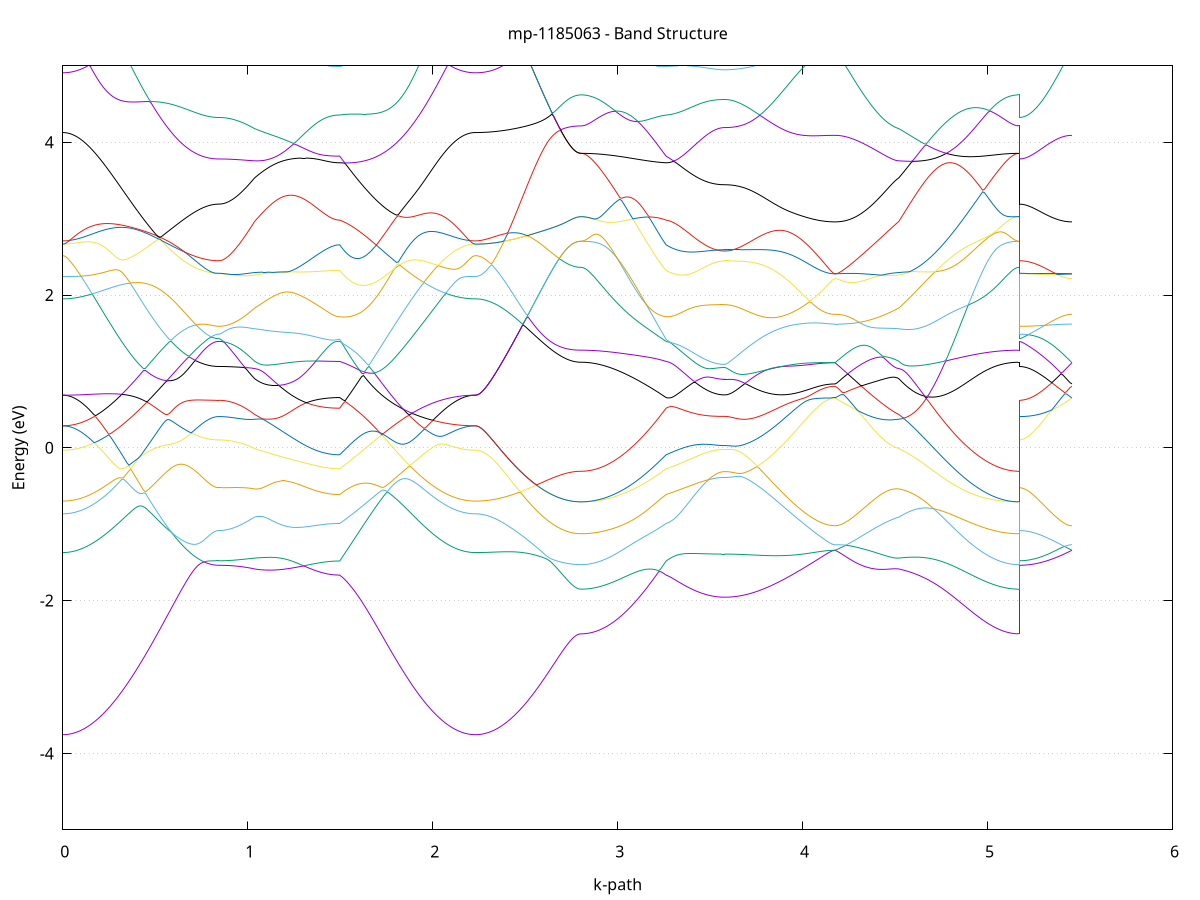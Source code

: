 set title 'mp-1185063 - Band Structure'
set xlabel 'k-path'
set ylabel 'Energy (eV)'
set grid y
set yrange [-5:5]
set terminal png size 800,600
set output 'mp-1185063_bands_gnuplot.png'
plot '-' using 1:2 with lines notitle, '-' using 1:2 with lines notitle, '-' using 1:2 with lines notitle, '-' using 1:2 with lines notitle, '-' using 1:2 with lines notitle, '-' using 1:2 with lines notitle, '-' using 1:2 with lines notitle, '-' using 1:2 with lines notitle, '-' using 1:2 with lines notitle, '-' using 1:2 with lines notitle, '-' using 1:2 with lines notitle, '-' using 1:2 with lines notitle, '-' using 1:2 with lines notitle, '-' using 1:2 with lines notitle, '-' using 1:2 with lines notitle, '-' using 1:2 with lines notitle, '-' using 1:2 with lines notitle, '-' using 1:2 with lines notitle, '-' using 1:2 with lines notitle, '-' using 1:2 with lines notitle, '-' using 1:2 with lines notitle, '-' using 1:2 with lines notitle, '-' using 1:2 with lines notitle, '-' using 1:2 with lines notitle, '-' using 1:2 with lines notitle, '-' using 1:2 with lines notitle, '-' using 1:2 with lines notitle, '-' using 1:2 with lines notitle, '-' using 1:2 with lines notitle, '-' using 1:2 with lines notitle, '-' using 1:2 with lines notitle, '-' using 1:2 with lines notitle, '-' using 1:2 with lines notitle, '-' using 1:2 with lines notitle, '-' using 1:2 with lines notitle, '-' using 1:2 with lines notitle, '-' using 1:2 with lines notitle, '-' using 1:2 with lines notitle, '-' using 1:2 with lines notitle, '-' using 1:2 with lines notitle, '-' using 1:2 with lines notitle, '-' using 1:2 with lines notitle, '-' using 1:2 with lines notitle, '-' using 1:2 with lines notitle, '-' using 1:2 with lines notitle, '-' using 1:2 with lines notitle, '-' using 1:2 with lines notitle, '-' using 1:2 with lines notitle
0.000000 -39.730520
0.009927 -39.730520
0.019855 -39.730420
0.029782 -39.730420
0.039709 -39.730320
0.049637 -39.730220
0.059564 -39.730120
0.069492 -39.729920
0.079419 -39.729820
0.089346 -39.729620
0.099274 -39.729420
0.109201 -39.729120
0.119128 -39.728920
0.129056 -39.728620
0.138983 -39.728320
0.148910 -39.728020
0.158838 -39.727720
0.168765 -39.727320
0.178693 -39.727020
0.188620 -39.726620
0.198547 -39.726220
0.208475 -39.725720
0.218402 -39.725320
0.228329 -39.724820
0.238257 -39.724320
0.248184 -39.723820
0.258111 -39.723320
0.268039 -39.722820
0.277966 -39.722320
0.287894 -39.721720
0.297821 -39.721120
0.307748 -39.720620
0.317676 -39.720020
0.327603 -39.719420
0.337530 -39.718720
0.347458 -39.718120
0.357385 -39.717520
0.367312 -39.716820
0.377240 -39.716220
0.387167 -39.715520
0.397095 -39.714820
0.407022 -39.714120
0.416949 -39.713420
0.426877 -39.712720
0.436804 -39.712020
0.446731 -39.711320
0.456659 -39.710620
0.466586 -39.709920
0.476513 -39.709220
0.486441 -39.708520
0.496368 -39.707720
0.506295 -39.707020
0.516223 -39.706320
0.526150 -39.705520
0.536078 -39.704820
0.546005 -39.704120
0.555932 -39.703420
0.565860 -39.702620
0.575787 -39.701920
0.585714 -39.701220
0.595642 -39.700520
0.605569 -39.699720
0.615496 -39.699020
0.625424 -39.698320
0.635351 -39.697620
0.645279 -39.696920
0.655206 -39.696220
0.665133 -39.695520
0.675061 -39.694920
0.684988 -39.694220
0.694915 -39.693520
0.704843 -39.692920
0.714770 -39.692220
0.724697 -39.691620
0.734625 -39.690920
0.744552 -39.690320
0.754480 -39.689720
0.764407 -39.689120
0.774334 -39.688520
0.784262 -39.687920
0.794189 -39.687320
0.804116 -39.686720
0.814044 -39.686220
0.823971 -39.685720
0.833898 -39.685320
0.843826 -39.685120
0.843826 -39.685120
0.853498 -39.685120
0.863170 -39.685120
0.872842 -39.685120
0.882515 -39.685120
0.892187 -39.685120
0.901859 -39.685120
0.911531 -39.685120
0.921203 -39.685120
0.930876 -39.685120
0.940548 -39.685120
0.950220 -39.685120
0.959892 -39.685120
0.969564 -39.685120
0.979237 -39.685420
0.988909 -39.685620
0.998581 -39.685920
1.008253 -39.686220
1.017925 -39.686520
1.027598 -39.686820
1.037270 -39.687120
1.037270 -39.687120
1.047267 -39.687320
1.057265 -39.687620
1.067263 -39.687820
1.077260 -39.688020
1.087258 -39.688320
1.097255 -39.688520
1.107253 -39.688720
1.117251 -39.688920
1.127248 -39.689220
1.137246 -39.689420
1.147243 -39.689620
1.157241 -39.689820
1.167239 -39.690020
1.177236 -39.690220
1.187234 -39.690420
1.197231 -39.690620
1.207229 -39.690720
1.217227 -39.690920
1.227224 -39.691120
1.237222 -39.691320
1.247219 -39.691420
1.257217 -39.691620
1.267214 -39.691720
1.277212 -39.691920
1.287210 -39.692020
1.297207 -39.692220
1.307205 -39.692320
1.317202 -39.692420
1.327200 -39.692520
1.337198 -39.692620
1.347195 -39.692820
1.357193 -39.692920
1.367190 -39.692920
1.377188 -39.693020
1.387186 -39.693120
1.397183 -39.693220
1.407181 -39.693220
1.417178 -39.693320
1.427176 -39.693420
1.437174 -39.693420
1.447171 -39.693420
1.457169 -39.693520
1.467166 -39.693520
1.477164 -39.693520
1.487162 -39.693520
1.497159 -39.693520
1.497159 -39.693520
1.507071 -39.692920
1.516982 -39.692220
1.526894 -39.692320
1.536806 -39.692920
1.546717 -39.693520
1.556629 -39.694120
1.566541 -39.694720
1.576452 -39.695320
1.586364 -39.696020
1.596275 -39.696620
1.606187 -39.697320
1.616099 -39.698020
1.626010 -39.698720
1.635922 -39.699520
1.645834 -39.700220
1.655745 -39.700920
1.665657 -39.701720
1.675568 -39.702420
1.685480 -39.703220
1.695392 -39.703920
1.705303 -39.704720
1.715215 -39.705520
1.725127 -39.706220
1.735038 -39.707020
1.744950 -39.707820
1.754862 -39.708520
1.764773 -39.709320
1.774685 -39.710020
1.784596 -39.710820
1.794508 -39.711520
1.804420 -39.712320
1.814331 -39.713020
1.824243 -39.713720
1.834155 -39.714420
1.844066 -39.715120
1.853978 -39.715820
1.863889 -39.716520
1.873801 -39.717220
1.883713 -39.717920
1.893624 -39.718520
1.903536 -39.719220
1.913448 -39.719820
1.923359 -39.720420
1.933271 -39.721020
1.943182 -39.721620
1.953094 -39.722220
1.963006 -39.722720
1.972917 -39.723320
1.982829 -39.723820
1.992741 -39.724320
2.002652 -39.724820
2.012564 -39.725220
2.022475 -39.725720
2.032387 -39.726120
2.042299 -39.726520
2.052210 -39.726920
2.062122 -39.727320
2.072034 -39.727720
2.081945 -39.728020
2.091857 -39.728320
2.101768 -39.728620
2.111680 -39.728920
2.121592 -39.729120
2.131503 -39.729420
2.141415 -39.729620
2.151327 -39.729820
2.161238 -39.729920
2.171150 -39.730120
2.181062 -39.730220
2.190973 -39.730320
2.200885 -39.730420
2.210796 -39.730420
2.220708 -39.730520
2.230620 -39.730520
2.230620 -39.730520
2.240471 -39.730520
2.250322 -39.730420
2.260173 -39.730420
2.270025 -39.730320
2.279876 -39.730220
2.289727 -39.730120
2.299578 -39.730020
2.309430 -39.729920
2.319281 -39.729720
2.329132 -39.729520
2.338983 -39.729320
2.348835 -39.729120
2.358686 -39.728820
2.368537 -39.728620
2.378388 -39.728320
2.388240 -39.728020
2.398091 -39.727720
2.407942 -39.727420
2.417793 -39.727120
2.427645 -39.726720
2.437496 -39.726320
2.447347 -39.725920
2.457198 -39.725520
2.467049 -39.725120
2.476901 -39.724720
2.486752 -39.724320
2.496603 -39.723820
2.506454 -39.723420
2.516306 -39.722920
2.526157 -39.722420
2.536008 -39.721920
2.545859 -39.721420
2.555711 -39.720920
2.565562 -39.720420
2.575413 -39.719920
2.585264 -39.719420
2.595116 -39.718920
2.604967 -39.718320
2.614818 -39.717820
2.624669 -39.717320
2.634521 -39.716820
2.644372 -39.716320
2.654223 -39.715820
2.664074 -39.715320
2.673926 -39.714920
2.683777 -39.714420
2.693628 -39.714020
2.703479 -39.713620
2.713331 -39.713220
2.723182 -39.712820
2.733033 -39.712520
2.742884 -39.712220
2.752735 -39.712020
2.762587 -39.711820
2.772438 -39.711620
2.782289 -39.711520
2.792140 -39.711420
2.801992 -39.711420
2.801992 -39.711420
2.811989 -39.711420
2.821987 -39.711320
2.831985 -39.711320
2.841982 -39.711220
2.851980 -39.711120
2.861977 -39.711020
2.871975 -39.710920
2.881972 -39.710820
2.891970 -39.710620
2.901968 -39.710420
2.911965 -39.710220
2.921963 -39.710020
2.931960 -39.709820
2.941958 -39.709520
2.951956 -39.709320
2.961953 -39.709020
2.971951 -39.708720
2.981948 -39.708320
2.991946 -39.708020
3.001944 -39.707620
3.011941 -39.707320
3.021939 -39.706920
3.031936 -39.706520
3.041934 -39.706120
3.051932 -39.705620
3.061929 -39.705220
3.071927 -39.704720
3.081924 -39.704220
3.091922 -39.703720
3.101920 -39.703220
3.111917 -39.702720
3.121915 -39.702220
3.131912 -39.701620
3.141910 -39.701120
3.151908 -39.700520
3.161905 -39.699920
3.171903 -39.699320
3.181900 -39.698720
3.191898 -39.698120
3.201896 -39.697520
3.211893 -39.696820
3.221891 -39.696220
3.231888 -39.695520
3.241886 -39.694920
3.251884 -39.694220
3.261881 -39.693520
3.261881 -39.693520
3.271779 -39.693320
3.281678 -39.693320
3.291576 -39.693420
3.301474 -39.693720
3.311372 -39.693920
3.321271 -39.694320
3.331169 -39.694620
3.341067 -39.694920
3.350965 -39.695220
3.360864 -39.695620
3.370762 -39.695920
3.380660 -39.696220
3.390558 -39.696520
3.400457 -39.696720
3.410355 -39.697020
3.420253 -39.697320
3.430151 -39.697520
3.440050 -39.697720
3.449948 -39.697920
3.459846 -39.698120
3.469744 -39.698320
3.479643 -39.698520
3.489541 -39.698620
3.499439 -39.698820
3.509337 -39.698920
3.519236 -39.699020
3.529134 -39.699120
3.539032 -39.699220
3.548930 -39.699220
3.558829 -39.699320
3.568727 -39.699320
3.578625 -39.699320
3.578625 -39.699320
3.588570 -39.699320
3.598514 -39.699320
3.608459 -39.699220
3.618404 -39.699220
3.628348 -39.699220
3.638293 -39.699120
3.648237 -39.699020
3.658182 -39.699020
3.668126 -39.698920
3.678071 -39.698820
3.688016 -39.698720
3.697960 -39.698520
3.707905 -39.698420
3.717849 -39.698320
3.727794 -39.698120
3.737738 -39.698020
3.747683 -39.697820
3.757628 -39.697620
3.767572 -39.697520
3.777517 -39.697320
3.787461 -39.697120
3.797406 -39.696920
3.807351 -39.696620
3.817295 -39.696420
3.827240 -39.696220
3.837184 -39.695920
3.847129 -39.695720
3.857073 -39.695420
3.867018 -39.695220
3.876963 -39.694920
3.886907 -39.694620
3.896852 -39.694320
3.906796 -39.694020
3.916741 -39.693720
3.926686 -39.693420
3.936630 -39.693120
3.946575 -39.692820
3.956519 -39.692520
3.966464 -39.692120
3.976408 -39.691820
3.986353 -39.691520
3.996298 -39.691120
4.006242 -39.690820
4.016187 -39.690420
4.026131 -39.690120
4.036076 -39.689720
4.046021 -39.689420
4.055965 -39.689020
4.065910 -39.688620
4.075854 -39.688320
4.085799 -39.687920
4.095743 -39.687520
4.105688 -39.687220
4.115633 -39.686820
4.125577 -39.686420
4.135522 -39.686120
4.145466 -39.685720
4.155411 -39.685420
4.165356 -39.685220
4.175300 -39.685120
4.175300 -39.685120
4.185158 -39.685120
4.195015 -39.685220
4.204873 -39.685320
4.214731 -39.685420
4.224588 -39.685620
4.234446 -39.685720
4.244304 -39.685820
4.254161 -39.686020
4.264019 -39.686120
4.273877 -39.686220
4.283734 -39.686320
4.293592 -39.686420
4.303449 -39.686520
4.313307 -39.686620
4.323165 -39.686720
4.333022 -39.686820
4.342880 -39.686820
4.352738 -39.686920
4.362595 -39.686920
4.372453 -39.686920
4.382311 -39.687020
4.392168 -39.687020
4.402026 -39.687020
4.411884 -39.687020
4.421741 -39.686920
4.431599 -39.686920
4.441456 -39.686920
4.451314 -39.686920
4.461172 -39.686820
4.471029 -39.686820
4.480887 -39.686820
4.490745 -39.686820
4.500602 -39.686820
4.510460 -39.686920
4.520318 -39.687120
4.520318 -39.687120
4.530172 -39.687420
4.540026 -39.687820
4.549880 -39.688220
4.559735 -39.688520
4.569589 -39.688920
4.579443 -39.689320
4.589297 -39.689820
4.599152 -39.690220
4.609006 -39.690620
4.618860 -39.691120
4.628715 -39.691520
4.638569 -39.692020
4.648423 -39.692520
4.658277 -39.692920
4.668132 -39.693420
4.677986 -39.693920
4.687840 -39.694420
4.697694 -39.694920
4.707549 -39.695420
4.717403 -39.695920
4.727257 -39.696420
4.737112 -39.696920
4.746966 -39.697420
4.756820 -39.698020
4.766674 -39.698520
4.776529 -39.699020
4.786383 -39.699520
4.796237 -39.700020
4.806091 -39.700520
4.815946 -39.701020
4.825800 -39.701520
4.835654 -39.701920
4.845509 -39.702420
4.855363 -39.702920
4.865217 -39.703420
4.875071 -39.703820
4.884926 -39.704320
4.894780 -39.704720
4.904634 -39.705120
4.914488 -39.705620
4.924343 -39.706020
4.934197 -39.706420
4.944051 -39.706720
4.953905 -39.707120
4.963760 -39.707520
4.973614 -39.707820
4.983468 -39.708220
4.993323 -39.708520
5.003177 -39.708820
5.013031 -39.709120
5.022885 -39.709320
5.032740 -39.709620
5.042594 -39.709820
5.052448 -39.710120
5.062302 -39.710320
5.072157 -39.710520
5.082011 -39.710620
5.091865 -39.710820
5.101720 -39.710920
5.111574 -39.711020
5.121428 -39.711120
5.131282 -39.711220
5.141137 -39.711320
5.150991 -39.711320
5.160845 -39.711420
5.170699 -39.711420
5.170699 -39.685120
5.180551 -39.685120
5.190402 -39.685120
5.200253 -39.685120
5.210104 -39.685120
5.219956 -39.685120
5.229807 -39.685120
5.239658 -39.685120
5.249509 -39.685120
5.259361 -39.685120
5.269212 -39.685120
5.279063 -39.685120
5.288914 -39.685120
5.298766 -39.685120
5.308617 -39.685120
5.318468 -39.685120
5.328319 -39.685120
5.338171 -39.685120
5.348022 -39.685120
5.357873 -39.685120
5.367724 -39.685120
5.377576 -39.685120
5.387427 -39.685120
5.397278 -39.685120
5.407129 -39.685120
5.416981 -39.685120
5.426832 -39.685120
5.436683 -39.685120
5.446534 -39.685120
5.456385 -39.685120
e
0.000000 -39.666320
0.009927 -39.666320
0.019855 -39.666320
0.029782 -39.666320
0.039709 -39.666320
0.049637 -39.666320
0.059564 -39.666320
0.069492 -39.666420
0.079419 -39.666420
0.089346 -39.666420
0.099274 -39.666420
0.109201 -39.666520
0.119128 -39.666520
0.129056 -39.666620
0.138983 -39.666620
0.148910 -39.666720
0.158838 -39.666720
0.168765 -39.666820
0.178693 -39.666820
0.188620 -39.666920
0.198547 -39.667020
0.208475 -39.667020
0.218402 -39.667120
0.228329 -39.667220
0.238257 -39.667320
0.248184 -39.667420
0.258111 -39.667520
0.268039 -39.667620
0.277966 -39.667720
0.287894 -39.667820
0.297821 -39.667920
0.307748 -39.668020
0.317676 -39.668120
0.327603 -39.668320
0.337530 -39.668420
0.347458 -39.668520
0.357385 -39.668720
0.367312 -39.668820
0.377240 -39.669020
0.387167 -39.669120
0.397095 -39.669320
0.407022 -39.669520
0.416949 -39.669820
0.426877 -39.670320
0.436804 -39.670820
0.446731 -39.671320
0.456659 -39.671820
0.466586 -39.672320
0.476513 -39.672820
0.486441 -39.673320
0.496368 -39.673820
0.506295 -39.674320
0.516223 -39.674820
0.526150 -39.675220
0.536078 -39.675720
0.546005 -39.676120
0.555932 -39.676620
0.565860 -39.677020
0.575787 -39.677420
0.585714 -39.677920
0.595642 -39.678320
0.605569 -39.678720
0.615496 -39.679020
0.625424 -39.679420
0.635351 -39.679820
0.645279 -39.680120
0.655206 -39.680420
0.665133 -39.680720
0.675061 -39.681020
0.684988 -39.681320
0.694915 -39.681620
0.704843 -39.681920
0.714770 -39.682120
0.724697 -39.682320
0.734625 -39.682520
0.744552 -39.682720
0.754480 -39.682920
0.764407 -39.683020
0.774334 -39.683220
0.784262 -39.683320
0.794189 -39.683420
0.804116 -39.683520
0.814044 -39.683520
0.823971 -39.683620
0.833898 -39.683620
0.843826 -39.683720
0.843826 -39.683720
0.853498 -39.683720
0.863170 -39.683720
0.872842 -39.683720
0.882515 -39.683820
0.892187 -39.683920
0.901859 -39.684020
0.911531 -39.684120
0.921203 -39.684220
0.930876 -39.684420
0.940548 -39.684520
0.950220 -39.684720
0.959892 -39.684920
0.969564 -39.685120
0.979237 -39.685120
0.988909 -39.685120
0.998581 -39.685120
1.008253 -39.685120
1.017925 -39.685120
1.027598 -39.685120
1.037270 -39.685120
1.037270 -39.685120
1.047267 -39.685220
1.057265 -39.685220
1.067263 -39.685320
1.077260 -39.685520
1.087258 -39.685620
1.097255 -39.685820
1.107253 -39.686020
1.117251 -39.686220
1.127248 -39.686420
1.137246 -39.686620
1.147243 -39.686820
1.157241 -39.686920
1.167239 -39.687120
1.177236 -39.687320
1.187234 -39.687520
1.197231 -39.687720
1.207229 -39.687920
1.217227 -39.688120
1.227224 -39.688320
1.237222 -39.688420
1.247219 -39.688620
1.257217 -39.688820
1.267214 -39.688920
1.277212 -39.689120
1.287210 -39.689220
1.297207 -39.689420
1.307205 -39.689520
1.317202 -39.689620
1.327200 -39.689820
1.337198 -39.689920
1.347195 -39.690020
1.357193 -39.690120
1.367190 -39.690220
1.377188 -39.690320
1.387186 -39.690420
1.397183 -39.690420
1.407181 -39.690520
1.417178 -39.690620
1.427176 -39.690620
1.437174 -39.690720
1.447171 -39.690720
1.457169 -39.690720
1.467166 -39.690820
1.477164 -39.690820
1.487162 -39.690820
1.497159 -39.690820
1.497159 -39.690820
1.507071 -39.691320
1.516982 -39.691820
1.526894 -39.691520
1.536806 -39.690820
1.546717 -39.690120
1.556629 -39.689420
1.566541 -39.688720
1.576452 -39.688020
1.586364 -39.687320
1.596275 -39.686620
1.606187 -39.685920
1.616099 -39.685120
1.626010 -39.684420
1.635922 -39.683720
1.645834 -39.683020
1.655745 -39.682320
1.665657 -39.681620
1.675568 -39.680820
1.685480 -39.680120
1.695392 -39.679420
1.705303 -39.678720
1.715215 -39.678020
1.725127 -39.677320
1.735038 -39.676620
1.744950 -39.676020
1.754862 -39.675320
1.764773 -39.674620
1.774685 -39.673920
1.784596 -39.673320
1.794508 -39.672620
1.804420 -39.672020
1.814331 -39.671320
1.824243 -39.670720
1.834155 -39.670120
1.844066 -39.669520
1.853978 -39.668920
1.863889 -39.668320
1.873801 -39.668220
1.883713 -39.668120
1.893624 -39.668020
1.903536 -39.667920
1.913448 -39.667820
1.923359 -39.667720
1.933271 -39.667720
1.943182 -39.667620
1.953094 -39.667520
1.963006 -39.667420
1.972917 -39.667320
1.982829 -39.667320
1.992741 -39.667220
2.002652 -39.667120
2.012564 -39.667120
2.022475 -39.667020
2.032387 -39.666920
2.042299 -39.666920
2.052210 -39.666820
2.062122 -39.666720
2.072034 -39.666720
2.081945 -39.666620
2.091857 -39.666620
2.101768 -39.666520
2.111680 -39.666520
2.121592 -39.666520
2.131503 -39.666420
2.141415 -39.666420
2.151327 -39.666420
2.161238 -39.666420
2.171150 -39.666320
2.181062 -39.666320
2.190973 -39.666320
2.200885 -39.666320
2.210796 -39.666320
2.220708 -39.666320
2.230620 -39.666320
2.230620 -39.666320
2.240471 -39.666320
2.250322 -39.666320
2.260173 -39.666420
2.270025 -39.666420
2.279876 -39.666520
2.289727 -39.666620
2.299578 -39.666820
2.309430 -39.666920
2.319281 -39.667120
2.329132 -39.667320
2.338983 -39.667520
2.348835 -39.667720
2.358686 -39.667920
2.368537 -39.668220
2.378388 -39.668520
2.388240 -39.668720
2.398091 -39.669120
2.407942 -39.669420
2.417793 -39.669720
2.427645 -39.670120
2.437496 -39.670520
2.447347 -39.670820
2.457198 -39.671320
2.467049 -39.671720
2.476901 -39.672120
2.486752 -39.672520
2.496603 -39.673020
2.506454 -39.673520
2.516306 -39.673920
2.526157 -39.674420
2.536008 -39.674920
2.545859 -39.675420
2.555711 -39.675920
2.565562 -39.676420
2.575413 -39.676920
2.585264 -39.677520
2.595116 -39.678020
2.604967 -39.678520
2.614818 -39.679020
2.624669 -39.679520
2.634521 -39.680020
2.644372 -39.680520
2.654223 -39.681020
2.664074 -39.681520
2.673926 -39.682020
2.683777 -39.682420
2.693628 -39.682920
2.703479 -39.683320
2.713331 -39.683720
2.723182 -39.684020
2.733033 -39.684420
2.742884 -39.684620
2.752735 -39.684920
2.762587 -39.685120
2.772438 -39.685320
2.782289 -39.685420
2.792140 -39.685520
2.801992 -39.685520
2.801992 -39.685520
2.811989 -39.685520
2.821987 -39.685520
2.831985 -39.685520
2.841982 -39.685520
2.851980 -39.685520
2.861977 -39.685520
2.871975 -39.685520
2.881972 -39.685520
2.891970 -39.685520
2.901968 -39.685520
2.911965 -39.685520
2.921963 -39.685520
2.931960 -39.685520
2.941958 -39.685520
2.951956 -39.685520
2.961953 -39.685520
2.971951 -39.685520
2.981948 -39.685520
2.991946 -39.685620
3.001944 -39.685620
3.011941 -39.685620
3.021939 -39.685720
3.031936 -39.685720
3.041934 -39.685820
3.051932 -39.685820
3.061929 -39.685920
3.071927 -39.686020
3.081924 -39.686020
3.091922 -39.686120
3.101920 -39.686320
3.111917 -39.686420
3.121915 -39.686520
3.131912 -39.686720
3.141910 -39.686920
3.151908 -39.687120
3.161905 -39.687320
3.171903 -39.687520
3.181900 -39.687820
3.191898 -39.688120
3.201896 -39.688420
3.211893 -39.688720
3.221891 -39.689120
3.231888 -39.689520
3.241886 -39.689920
3.251884 -39.690320
3.261881 -39.690820
3.261881 -39.690820
3.271779 -39.690920
3.281678 -39.690920
3.291576 -39.690720
3.301474 -39.690420
3.311372 -39.690020
3.321271 -39.689620
3.331169 -39.689220
3.341067 -39.688820
3.350965 -39.688520
3.360864 -39.688120
3.370762 -39.687720
3.380660 -39.687420
3.390558 -39.687020
3.400457 -39.686720
3.410355 -39.686420
3.420253 -39.686120
3.430151 -39.685920
3.440050 -39.685620
3.449948 -39.685420
3.459846 -39.685220
3.469744 -39.685020
3.479643 -39.684820
3.489541 -39.684620
3.499439 -39.684520
3.509337 -39.684320
3.519236 -39.684220
3.529134 -39.684120
3.539032 -39.684020
3.548930 -39.684020
3.558829 -39.683920
3.568727 -39.683920
3.578625 -39.683920
3.578625 -39.683920
3.588570 -39.683920
3.598514 -39.683920
3.608459 -39.683920
3.618404 -39.683920
3.628348 -39.683920
3.638293 -39.683920
3.648237 -39.683920
3.658182 -39.683920
3.668126 -39.683920
3.678071 -39.683920
3.688016 -39.683920
3.697960 -39.683920
3.707905 -39.683920
3.717849 -39.683920
3.727794 -39.683920
3.737738 -39.683920
3.747683 -39.683920
3.757628 -39.683920
3.767572 -39.683920
3.777517 -39.683820
3.787461 -39.683820
3.797406 -39.683820
3.807351 -39.683820
3.817295 -39.683820
3.827240 -39.683820
3.837184 -39.683820
3.847129 -39.683820
3.857073 -39.683820
3.867018 -39.683820
3.876963 -39.683820
3.886907 -39.683820
3.896852 -39.683820
3.906796 -39.683820
3.916741 -39.683820
3.926686 -39.683820
3.936630 -39.683820
3.946575 -39.683820
3.956519 -39.683720
3.966464 -39.683720
3.976408 -39.683720
3.986353 -39.683720
3.996298 -39.683720
4.006242 -39.683720
4.016187 -39.683720
4.026131 -39.683720
4.036076 -39.683720
4.046021 -39.683720
4.055965 -39.683720
4.065910 -39.683720
4.075854 -39.683720
4.085799 -39.683720
4.095743 -39.683720
4.105688 -39.683720
4.115633 -39.683720
4.125577 -39.683720
4.135522 -39.683720
4.145466 -39.683720
4.155411 -39.683720
4.165356 -39.683720
4.175300 -39.683720
4.175300 -39.683720
4.185158 -39.683720
4.195015 -39.683720
4.204873 -39.683720
4.214731 -39.683620
4.224588 -39.683620
4.234446 -39.683620
4.244304 -39.683620
4.254161 -39.683520
4.264019 -39.683520
4.273877 -39.683420
4.283734 -39.683420
4.293592 -39.683320
4.303449 -39.683220
4.313307 -39.683220
4.323165 -39.683120
4.333022 -39.683020
4.342880 -39.682920
4.352738 -39.682820
4.362595 -39.682920
4.372453 -39.683020
4.382311 -39.683120
4.392168 -39.683220
4.402026 -39.683320
4.411884 -39.683420
4.421741 -39.683620
4.431599 -39.683820
4.441456 -39.683920
4.451314 -39.684120
4.461172 -39.684320
4.471029 -39.684520
4.480887 -39.684720
4.490745 -39.684920
4.500602 -39.685020
4.510460 -39.685120
4.520318 -39.685120
4.520318 -39.685120
4.530172 -39.685120
4.540026 -39.685120
4.549880 -39.685120
4.559735 -39.685220
4.569589 -39.685220
4.579443 -39.685220
4.589297 -39.685220
4.599152 -39.685220
4.609006 -39.685220
4.618860 -39.685220
4.628715 -39.685220
4.638569 -39.685220
4.648423 -39.685220
4.658277 -39.685220
4.668132 -39.685220
4.677986 -39.685220
4.687840 -39.685220
4.697694 -39.685220
4.707549 -39.685320
4.717403 -39.685320
4.727257 -39.685320
4.737112 -39.685320
4.746966 -39.685320
4.756820 -39.685320
4.766674 -39.685320
4.776529 -39.685320
4.786383 -39.685320
4.796237 -39.685320
4.806091 -39.685320
4.815946 -39.685320
4.825800 -39.685320
4.835654 -39.685320
4.845509 -39.685420
4.855363 -39.685420
4.865217 -39.685420
4.875071 -39.685420
4.884926 -39.685420
4.894780 -39.685420
4.904634 -39.685420
4.914488 -39.685420
4.924343 -39.685420
4.934197 -39.685420
4.944051 -39.685420
4.953905 -39.685420
4.963760 -39.685420
4.973614 -39.685420
4.983468 -39.685420
4.993323 -39.685420
5.003177 -39.685520
5.013031 -39.685520
5.022885 -39.685520
5.032740 -39.685520
5.042594 -39.685520
5.052448 -39.685520
5.062302 -39.685520
5.072157 -39.685520
5.082011 -39.685520
5.091865 -39.685520
5.101720 -39.685520
5.111574 -39.685520
5.121428 -39.685520
5.131282 -39.685520
5.141137 -39.685520
5.150991 -39.685520
5.160845 -39.685520
5.170699 -39.685520
5.170699 -39.683720
5.180551 -39.683720
5.190402 -39.683720
5.200253 -39.683720
5.210104 -39.683720
5.219956 -39.683720
5.229807 -39.683720
5.239658 -39.683720
5.249509 -39.683720
5.259361 -39.683720
5.269212 -39.683720
5.279063 -39.683720
5.288914 -39.683720
5.298766 -39.683720
5.308617 -39.683720
5.318468 -39.683720
5.328319 -39.683720
5.338171 -39.683720
5.348022 -39.683720
5.357873 -39.683720
5.367724 -39.683720
5.377576 -39.683720
5.387427 -39.683720
5.397278 -39.683720
5.407129 -39.683720
5.416981 -39.683720
5.426832 -39.683720
5.436683 -39.683720
5.446534 -39.683720
5.456385 -39.683720
e
0.000000 -39.656520
0.009927 -39.656520
0.019855 -39.656520
0.029782 -39.656620
0.039709 -39.656620
0.049637 -39.656720
0.059564 -39.656820
0.069492 -39.657020
0.079419 -39.657120
0.089346 -39.657220
0.099274 -39.657420
0.109201 -39.657620
0.119128 -39.657820
0.129056 -39.658020
0.138983 -39.658320
0.148910 -39.658520
0.158838 -39.658820
0.168765 -39.659120
0.178693 -39.659420
0.188620 -39.659720
0.198547 -39.660120
0.208475 -39.660420
0.218402 -39.660820
0.228329 -39.661120
0.238257 -39.661520
0.248184 -39.661920
0.258111 -39.662320
0.268039 -39.662720
0.277966 -39.663220
0.287894 -39.663620
0.297821 -39.664020
0.307748 -39.664520
0.317676 -39.665020
0.327603 -39.665420
0.337530 -39.665920
0.347458 -39.666420
0.357385 -39.666920
0.367312 -39.667420
0.377240 -39.667820
0.387167 -39.668320
0.397095 -39.668820
0.407022 -39.669320
0.416949 -39.669620
0.426877 -39.669820
0.436804 -39.670020
0.446731 -39.670220
0.456659 -39.670420
0.466586 -39.670620
0.476513 -39.670820
0.486441 -39.671020
0.496368 -39.671320
0.506295 -39.671520
0.516223 -39.671720
0.526150 -39.672020
0.536078 -39.672220
0.546005 -39.672520
0.555932 -39.672820
0.565860 -39.673020
0.575787 -39.673320
0.585714 -39.673620
0.595642 -39.673920
0.605569 -39.674220
0.615496 -39.674520
0.625424 -39.674920
0.635351 -39.675220
0.645279 -39.675620
0.655206 -39.675920
0.665133 -39.676320
0.675061 -39.676620
0.684988 -39.677020
0.694915 -39.677420
0.704843 -39.677820
0.714770 -39.678220
0.724697 -39.678620
0.734625 -39.679020
0.744552 -39.679520
0.754480 -39.679920
0.764407 -39.680420
0.774334 -39.680820
0.784262 -39.681320
0.794189 -39.681820
0.804116 -39.682220
0.814044 -39.682720
0.823971 -39.683220
0.833898 -39.683520
0.843826 -39.683620
0.843826 -39.683620
0.853498 -39.683620
0.863170 -39.683720
0.872842 -39.683720
0.882515 -39.683620
0.892187 -39.683520
0.901859 -39.683420
0.911531 -39.683320
0.921203 -39.683220
0.930876 -39.683020
0.940548 -39.682920
0.950220 -39.682720
0.959892 -39.682520
0.969564 -39.682320
0.979237 -39.682120
0.988909 -39.681820
0.998581 -39.681520
1.008253 -39.681320
1.017925 -39.681020
1.027598 -39.680720
1.037270 -39.680420
1.037270 -39.680420
1.047267 -39.680120
1.057265 -39.679820
1.067263 -39.679520
1.077260 -39.679120
1.087258 -39.678720
1.097255 -39.678420
1.107253 -39.678020
1.117251 -39.677620
1.127248 -39.677220
1.137246 -39.676820
1.147243 -39.676420
1.157241 -39.676020
1.167239 -39.675620
1.177236 -39.675320
1.187234 -39.674920
1.197231 -39.674520
1.207229 -39.674220
1.217227 -39.673820
1.227224 -39.673520
1.237222 -39.673220
1.247219 -39.672920
1.257217 -39.672520
1.267214 -39.672220
1.277212 -39.672020
1.287210 -39.671720
1.297207 -39.671420
1.307205 -39.671220
1.317202 -39.670920
1.327200 -39.670720
1.337198 -39.670520
1.347195 -39.670320
1.357193 -39.670120
1.367190 -39.669920
1.377188 -39.669720
1.387186 -39.669620
1.397183 -39.669420
1.407181 -39.669320
1.417178 -39.669220
1.427176 -39.669120
1.437174 -39.669020
1.447171 -39.668920
1.457169 -39.668920
1.467166 -39.668820
1.477164 -39.668820
1.487162 -39.668820
1.497159 -39.668820
1.497159 -39.668820
1.507071 -39.668920
1.516982 -39.669120
1.526894 -39.669320
1.536806 -39.669420
1.546717 -39.669520
1.556629 -39.669620
1.566541 -39.669720
1.576452 -39.669720
1.586364 -39.669820
1.596275 -39.669820
1.606187 -39.669820
1.616099 -39.669920
1.626010 -39.669920
1.635922 -39.669920
1.645834 -39.669820
1.655745 -39.669820
1.665657 -39.669820
1.675568 -39.669720
1.685480 -39.669720
1.695392 -39.669620
1.705303 -39.669620
1.715215 -39.669520
1.725127 -39.669520
1.735038 -39.669420
1.744950 -39.669320
1.754862 -39.669220
1.764773 -39.669220
1.774685 -39.669120
1.784596 -39.669020
1.794508 -39.668920
1.804420 -39.668820
1.814331 -39.668720
1.824243 -39.668620
1.834155 -39.668520
1.844066 -39.668520
1.853978 -39.668420
1.863889 -39.668320
1.873801 -39.667720
1.883713 -39.667120
1.893624 -39.666620
1.903536 -39.666020
1.913448 -39.665520
1.923359 -39.664920
1.933271 -39.664420
1.943182 -39.663920
1.953094 -39.663520
1.963006 -39.663020
1.972917 -39.662520
1.982829 -39.662120
1.992741 -39.661720
2.002652 -39.661320
2.012564 -39.660920
2.022475 -39.660520
2.032387 -39.660120
2.042299 -39.659820
2.052210 -39.659520
2.062122 -39.659120
2.072034 -39.658820
2.081945 -39.658620
2.091857 -39.658320
2.101768 -39.658120
2.111680 -39.657820
2.121592 -39.657620
2.131503 -39.657420
2.141415 -39.657220
2.151327 -39.657120
2.161238 -39.657020
2.171150 -39.656820
2.181062 -39.656720
2.190973 -39.656620
2.200885 -39.656620
2.210796 -39.656520
2.220708 -39.656520
2.230620 -39.656520
2.230620 -39.656520
2.240471 -39.656520
2.250322 -39.656520
2.260173 -39.656520
2.270025 -39.656520
2.279876 -39.656520
2.289727 -39.656520
2.299578 -39.656520
2.309430 -39.656520
2.319281 -39.656520
2.329132 -39.656520
2.338983 -39.656520
2.348835 -39.656520
2.358686 -39.656520
2.368537 -39.656520
2.378388 -39.656520
2.388240 -39.656520
2.398091 -39.656520
2.407942 -39.656520
2.417793 -39.656520
2.427645 -39.656520
2.437496 -39.656520
2.447347 -39.656520
2.457198 -39.656520
2.467049 -39.656520
2.476901 -39.656520
2.486752 -39.656520
2.496603 -39.656520
2.506454 -39.656520
2.516306 -39.656520
2.526157 -39.656520
2.536008 -39.656520
2.545859 -39.656520
2.555711 -39.656520
2.565562 -39.656620
2.575413 -39.656620
2.585264 -39.656620
2.595116 -39.656620
2.604967 -39.656620
2.614818 -39.656620
2.624669 -39.656620
2.634521 -39.656620
2.644372 -39.656620
2.654223 -39.656620
2.664074 -39.656620
2.673926 -39.656620
2.683777 -39.656620
2.693628 -39.656620
2.703479 -39.656620
2.713331 -39.656620
2.723182 -39.656620
2.733033 -39.656620
2.742884 -39.656620
2.752735 -39.656620
2.762587 -39.656620
2.772438 -39.656620
2.782289 -39.656620
2.792140 -39.656620
2.801992 -39.656620
2.801992 -39.656620
2.811989 -39.656620
2.821987 -39.656620
2.831985 -39.656720
2.841982 -39.656720
2.851980 -39.656820
2.861977 -39.656920
2.871975 -39.657020
2.881972 -39.657220
2.891970 -39.657320
2.901968 -39.657520
2.911965 -39.657720
2.921963 -39.657920
2.931960 -39.658120
2.941958 -39.658420
2.951956 -39.658620
2.961953 -39.658920
2.971951 -39.659220
2.981948 -39.659520
2.991946 -39.659820
3.001944 -39.660120
3.011941 -39.660520
3.021939 -39.660820
3.031936 -39.661120
3.041934 -39.661520
3.051932 -39.661920
3.061929 -39.662220
3.071927 -39.662620
3.081924 -39.663020
3.091922 -39.663420
3.101920 -39.663820
3.111917 -39.664220
3.121915 -39.664520
3.131912 -39.664920
3.141910 -39.665320
3.151908 -39.665620
3.161905 -39.666020
3.171903 -39.666320
3.181900 -39.666720
3.191898 -39.667020
3.201896 -39.667320
3.211893 -39.667620
3.221891 -39.667920
3.231888 -39.668120
3.241886 -39.668420
3.251884 -39.668620
3.261881 -39.668820
3.261881 -39.668820
3.271779 -39.668820
3.281678 -39.668920
3.291576 -39.669020
3.301474 -39.669120
3.311372 -39.669120
3.321271 -39.669220
3.331169 -39.669320
3.341067 -39.669320
3.350965 -39.669420
3.360864 -39.669420
3.370762 -39.669520
3.380660 -39.669520
3.390558 -39.669520
3.400457 -39.669620
3.410355 -39.669620
3.420253 -39.669620
3.430151 -39.669720
3.440050 -39.669720
3.449948 -39.669720
3.459846 -39.669720
3.469744 -39.669820
3.479643 -39.669820
3.489541 -39.669820
3.499439 -39.669820
3.509337 -39.669820
3.519236 -39.669820
3.529134 -39.669820
3.539032 -39.669820
3.548930 -39.669820
3.558829 -39.669820
3.568727 -39.669820
3.578625 -39.669820
3.578625 -39.669820
3.588570 -39.669820
3.598514 -39.669820
3.608459 -39.669920
3.618404 -39.669920
3.628348 -39.669920
3.638293 -39.670020
3.648237 -39.670120
3.658182 -39.670120
3.668126 -39.670220
3.678071 -39.670320
3.688016 -39.670420
3.697960 -39.670520
3.707905 -39.670720
3.717849 -39.670820
3.727794 -39.670920
3.737738 -39.671120
3.747683 -39.671220
3.757628 -39.671420
3.767572 -39.671620
3.777517 -39.671820
3.787461 -39.671920
3.797406 -39.672120
3.807351 -39.672420
3.817295 -39.672620
3.827240 -39.672820
3.837184 -39.673020
3.847129 -39.673320
3.857073 -39.673520
3.867018 -39.673820
3.876963 -39.674020
3.886907 -39.674320
3.896852 -39.674620
3.906796 -39.674920
3.916741 -39.675220
3.926686 -39.675520
3.936630 -39.675820
3.946575 -39.676120
3.956519 -39.676420
3.966464 -39.676720
3.976408 -39.677020
3.986353 -39.677420
3.996298 -39.677720
4.006242 -39.678020
4.016187 -39.678420
4.026131 -39.678720
4.036076 -39.679120
4.046021 -39.679420
4.055965 -39.679820
4.065910 -39.680220
4.075854 -39.680520
4.085799 -39.680920
4.095743 -39.681320
4.105688 -39.681620
4.115633 -39.682020
4.125577 -39.682320
4.135522 -39.682720
4.145466 -39.683020
4.155411 -39.683320
4.165356 -39.683620
4.175300 -39.683720
4.175300 -39.683720
4.185158 -39.683720
4.195015 -39.683620
4.204873 -39.683520
4.214731 -39.683420
4.224588 -39.683320
4.234446 -39.683120
4.244304 -39.683020
4.254161 -39.683020
4.264019 -39.682920
4.273877 -39.682820
4.283734 -39.682820
4.293592 -39.682720
4.303449 -39.682720
4.313307 -39.682720
4.323165 -39.682720
4.333022 -39.682720
4.342880 -39.682820
4.352738 -39.682820
4.362595 -39.682720
4.372453 -39.682620
4.382311 -39.682520
4.392168 -39.682420
4.402026 -39.682220
4.411884 -39.682120
4.421741 -39.682020
4.431599 -39.681820
4.441456 -39.681720
4.451314 -39.681520
4.461172 -39.681420
4.471029 -39.681220
4.480887 -39.681120
4.490745 -39.680920
4.500602 -39.680720
4.510460 -39.680620
4.520318 -39.680420
4.520318 -39.680420
4.530172 -39.680020
4.540026 -39.679720
4.549880 -39.679320
4.559735 -39.679020
4.569589 -39.678620
4.579443 -39.678220
4.589297 -39.677820
4.599152 -39.677420
4.609006 -39.676920
4.618860 -39.676520
4.628715 -39.676120
4.638569 -39.675620
4.648423 -39.675120
4.658277 -39.674720
4.668132 -39.674220
4.677986 -39.673720
4.687840 -39.673220
4.697694 -39.672820
4.707549 -39.672320
4.717403 -39.671820
4.727257 -39.671320
4.737112 -39.670820
4.746966 -39.670320
4.756820 -39.669820
4.766674 -39.669320
4.776529 -39.668820
4.786383 -39.668320
4.796237 -39.667820
4.806091 -39.667320
4.815946 -39.666820
4.825800 -39.666320
4.835654 -39.665920
4.845509 -39.665420
4.855363 -39.664920
4.865217 -39.664520
4.875071 -39.664020
4.884926 -39.663620
4.894780 -39.663220
4.904634 -39.662720
4.914488 -39.662320
4.924343 -39.661920
4.934197 -39.661520
4.944051 -39.661220
4.953905 -39.660820
4.963760 -39.660420
4.973614 -39.660120
4.983468 -39.659820
4.993323 -39.659420
5.003177 -39.659120
5.013031 -39.658920
5.022885 -39.658620
5.032740 -39.658320
5.042594 -39.658120
5.052448 -39.657920
5.062302 -39.657720
5.072157 -39.657520
5.082011 -39.657320
5.091865 -39.657220
5.101720 -39.657020
5.111574 -39.656920
5.121428 -39.656820
5.131282 -39.656720
5.141137 -39.656720
5.150991 -39.656620
5.160845 -39.656620
5.170699 -39.656620
5.170699 -39.683620
5.180551 -39.683620
5.190402 -39.683620
5.200253 -39.683620
5.210104 -39.683620
5.219956 -39.683620
5.229807 -39.683620
5.239658 -39.683620
5.249509 -39.683620
5.259361 -39.683620
5.269212 -39.683620
5.279063 -39.683620
5.288914 -39.683620
5.298766 -39.683620
5.308617 -39.683620
5.318468 -39.683620
5.328319 -39.683620
5.338171 -39.683620
5.348022 -39.683720
5.357873 -39.683720
5.367724 -39.683720
5.377576 -39.683720
5.387427 -39.683720
5.397278 -39.683720
5.407129 -39.683720
5.416981 -39.683720
5.426832 -39.683720
5.436683 -39.683720
5.446534 -39.683720
5.456385 -39.683720
e
0.000000 -30.530420
0.009927 -30.530420
0.019855 -30.530420
0.029782 -30.530420
0.039709 -30.530420
0.049637 -30.530420
0.059564 -30.530420
0.069492 -30.530420
0.079419 -30.530420
0.089346 -30.530420
0.099274 -30.530420
0.109201 -30.530420
0.119128 -30.530420
0.129056 -30.530420
0.138983 -30.530420
0.148910 -30.530420
0.158838 -30.530420
0.168765 -30.530420
0.178693 -30.530420
0.188620 -30.530420
0.198547 -30.530420
0.208475 -30.530420
0.218402 -30.530420
0.228329 -30.530420
0.238257 -30.530420
0.248184 -30.530420
0.258111 -30.530420
0.268039 -30.530420
0.277966 -30.530420
0.287894 -30.530420
0.297821 -30.530420
0.307748 -30.530420
0.317676 -30.530420
0.327603 -30.530420
0.337530 -30.530420
0.347458 -30.530420
0.357385 -30.530420
0.367312 -30.530420
0.377240 -30.530420
0.387167 -30.530420
0.397095 -30.530420
0.407022 -30.530420
0.416949 -30.530420
0.426877 -30.530420
0.436804 -30.530420
0.446731 -30.530420
0.456659 -30.530420
0.466586 -30.530420
0.476513 -30.530420
0.486441 -30.530420
0.496368 -30.530420
0.506295 -30.530420
0.516223 -30.530320
0.526150 -30.530320
0.536078 -30.530320
0.546005 -30.530320
0.555932 -30.530320
0.565860 -30.530320
0.575787 -30.530320
0.585714 -30.530320
0.595642 -30.530320
0.605569 -30.530320
0.615496 -30.530320
0.625424 -30.530320
0.635351 -30.530320
0.645279 -30.530320
0.655206 -30.530320
0.665133 -30.530220
0.675061 -30.530220
0.684988 -30.530220
0.694915 -30.530220
0.704843 -30.530220
0.714770 -30.530220
0.724697 -30.530220
0.734625 -30.530220
0.744552 -30.530220
0.754480 -30.530220
0.764407 -30.530220
0.774334 -30.530220
0.784262 -30.530220
0.794189 -30.530220
0.804116 -30.530220
0.814044 -30.530220
0.823971 -30.530220
0.833898 -30.530220
0.843826 -30.530220
0.843826 -30.530220
0.853498 -30.530220
0.863170 -30.530220
0.872842 -30.530220
0.882515 -30.530220
0.892187 -30.530220
0.901859 -30.530220
0.911531 -30.530220
0.921203 -30.530220
0.930876 -30.530220
0.940548 -30.530220
0.950220 -30.530220
0.959892 -30.530220
0.969564 -30.530220
0.979237 -30.530220
0.988909 -30.530320
0.998581 -30.530320
1.008253 -30.530320
1.017925 -30.530320
1.027598 -30.530320
1.037270 -30.530320
1.037270 -30.530320
1.047267 -30.530320
1.057265 -30.530320
1.067263 -30.530320
1.077260 -30.530420
1.087258 -30.530420
1.097255 -30.530420
1.107253 -30.530420
1.117251 -30.530420
1.127248 -30.530420
1.137246 -30.530420
1.147243 -30.530420
1.157241 -30.530420
1.167239 -30.530520
1.177236 -30.530520
1.187234 -30.530520
1.197231 -30.530520
1.207229 -30.530520
1.217227 -30.530520
1.227224 -30.530520
1.237222 -30.530520
1.247219 -30.530520
1.257217 -30.530620
1.267214 -30.530620
1.277212 -30.530620
1.287210 -30.530620
1.297207 -30.530620
1.307205 -30.530620
1.317202 -30.530620
1.327200 -30.530620
1.337198 -30.530620
1.347195 -30.530620
1.357193 -30.530620
1.367190 -30.530720
1.377188 -30.530720
1.387186 -30.530720
1.397183 -30.530720
1.407181 -30.530720
1.417178 -30.530720
1.427176 -30.530720
1.437174 -30.530720
1.447171 -30.530720
1.457169 -30.530720
1.467166 -30.530720
1.477164 -30.530720
1.487162 -30.530720
1.497159 -30.530720
1.497159 -30.530720
1.507071 -30.530720
1.516982 -30.530720
1.526894 -30.530720
1.536806 -30.530720
1.546717 -30.530720
1.556629 -30.530720
1.566541 -30.530720
1.576452 -30.530720
1.586364 -30.530720
1.596275 -30.530720
1.606187 -30.530620
1.616099 -30.530620
1.626010 -30.530620
1.635922 -30.530620
1.645834 -30.530620
1.655745 -30.530620
1.665657 -30.530620
1.675568 -30.530620
1.685480 -30.530620
1.695392 -30.530620
1.705303 -30.530620
1.715215 -30.530620
1.725127 -30.530620
1.735038 -30.530620
1.744950 -30.530620
1.754862 -30.530620
1.764773 -30.530620
1.774685 -30.530520
1.784596 -30.530520
1.794508 -30.530520
1.804420 -30.530520
1.814331 -30.530520
1.824243 -30.530520
1.834155 -30.530520
1.844066 -30.530520
1.853978 -30.530520
1.863889 -30.530520
1.873801 -30.530520
1.883713 -30.530520
1.893624 -30.530520
1.903536 -30.530520
1.913448 -30.530520
1.923359 -30.530520
1.933271 -30.530520
1.943182 -30.530420
1.953094 -30.530420
1.963006 -30.530420
1.972917 -30.530420
1.982829 -30.530420
1.992741 -30.530420
2.002652 -30.530420
2.012564 -30.530420
2.022475 -30.530420
2.032387 -30.530420
2.042299 -30.530420
2.052210 -30.530420
2.062122 -30.530420
2.072034 -30.530420
2.081945 -30.530420
2.091857 -30.530420
2.101768 -30.530420
2.111680 -30.530420
2.121592 -30.530420
2.131503 -30.530420
2.141415 -30.530420
2.151327 -30.530420
2.161238 -30.530420
2.171150 -30.530420
2.181062 -30.530420
2.190973 -30.530420
2.200885 -30.530420
2.210796 -30.530420
2.220708 -30.530420
2.230620 -30.530420
2.230620 -30.530420
2.240471 -30.530420
2.250322 -30.530420
2.260173 -30.530420
2.270025 -30.530420
2.279876 -30.530420
2.289727 -30.530420
2.299578 -30.530420
2.309430 -30.530420
2.319281 -30.530420
2.329132 -30.530420
2.338983 -30.530420
2.348835 -30.530420
2.358686 -30.530420
2.368537 -30.530420
2.378388 -30.530420
2.388240 -30.530420
2.398091 -30.530520
2.407942 -30.530520
2.417793 -30.530520
2.427645 -30.530520
2.437496 -30.530520
2.447347 -30.530520
2.457198 -30.530520
2.467049 -30.530520
2.476901 -30.530520
2.486752 -30.530620
2.496603 -30.530620
2.506454 -30.530620
2.516306 -30.530620
2.526157 -30.530620
2.536008 -30.530620
2.545859 -30.530620
2.555711 -30.530620
2.565562 -30.530620
2.575413 -30.530720
2.585264 -30.530720
2.595116 -30.530720
2.604967 -30.530720
2.614818 -30.530720
2.624669 -30.530720
2.634521 -30.530720
2.644372 -30.530720
2.654223 -30.530720
2.664074 -30.530720
2.673926 -30.530820
2.683777 -30.530820
2.693628 -30.530820
2.703479 -30.530820
2.713331 -30.530820
2.723182 -30.530820
2.733033 -30.530820
2.742884 -30.530820
2.752735 -30.530820
2.762587 -30.530820
2.772438 -30.530820
2.782289 -30.530820
2.792140 -30.530820
2.801992 -30.530820
2.801992 -30.530820
2.811989 -30.530820
2.821987 -30.530820
2.831985 -30.530820
2.841982 -30.530820
2.851980 -30.530820
2.861977 -30.530820
2.871975 -30.530820
2.881972 -30.530820
2.891970 -30.530820
2.901968 -30.530820
2.911965 -30.530820
2.921963 -30.530820
2.931960 -30.530820
2.941958 -30.530820
2.951956 -30.530820
2.961953 -30.530820
2.971951 -30.530820
2.981948 -30.530820
2.991946 -30.530820
3.001944 -30.530820
3.011941 -30.530820
3.021939 -30.530820
3.031936 -30.530820
3.041934 -30.530820
3.051932 -30.530820
3.061929 -30.530820
3.071927 -30.530820
3.081924 -30.530820
3.091922 -30.530820
3.101920 -30.530820
3.111917 -30.530820
3.121915 -30.530820
3.131912 -30.530820
3.141910 -30.530820
3.151908 -30.530720
3.161905 -30.530720
3.171903 -30.530720
3.181900 -30.530720
3.191898 -30.530720
3.201896 -30.530720
3.211893 -30.530720
3.221891 -30.530720
3.231888 -30.530720
3.241886 -30.530720
3.251884 -30.530720
3.261881 -30.530720
3.261881 -30.530720
3.271779 -30.530720
3.281678 -30.530720
3.291576 -30.530720
3.301474 -30.530720
3.311372 -30.530720
3.321271 -30.530720
3.331169 -30.530720
3.341067 -30.530720
3.350965 -30.530720
3.360864 -30.530720
3.370762 -30.530720
3.380660 -30.530720
3.390558 -30.530720
3.400457 -30.530720
3.410355 -30.530720
3.420253 -30.530720
3.430151 -30.530720
3.440050 -30.530720
3.449948 -30.530720
3.459846 -30.530620
3.469744 -30.530620
3.479643 -30.530620
3.489541 -30.530620
3.499439 -30.530620
3.509337 -30.530620
3.519236 -30.530620
3.529134 -30.530620
3.539032 -30.530620
3.548930 -30.530620
3.558829 -30.530620
3.568727 -30.530620
3.578625 -30.530620
3.578625 -30.530620
3.588570 -30.530620
3.598514 -30.530620
3.608459 -30.530620
3.618404 -30.530620
3.628348 -30.530620
3.638293 -30.530620
3.648237 -30.530620
3.658182 -30.530620
3.668126 -30.530620
3.678071 -30.530620
3.688016 -30.530620
3.697960 -30.530620
3.707905 -30.530620
3.717849 -30.530620
3.727794 -30.530620
3.737738 -30.530620
3.747683 -30.530520
3.757628 -30.530520
3.767572 -30.530520
3.777517 -30.530520
3.787461 -30.530520
3.797406 -30.530520
3.807351 -30.530520
3.817295 -30.530520
3.827240 -30.530520
3.837184 -30.530520
3.847129 -30.530420
3.857073 -30.530420
3.867018 -30.530420
3.876963 -30.530420
3.886907 -30.530420
3.896852 -30.530420
3.906796 -30.530420
3.916741 -30.530420
3.926686 -30.530320
3.936630 -30.530320
3.946575 -30.530320
3.956519 -30.530320
3.966464 -30.530320
3.976408 -30.530320
3.986353 -30.530320
3.996298 -30.530320
4.006242 -30.530320
4.016187 -30.530320
4.026131 -30.530220
4.036076 -30.530220
4.046021 -30.530220
4.055965 -30.530220
4.065910 -30.530220
4.075854 -30.530220
4.085799 -30.530220
4.095743 -30.530220
4.105688 -30.530220
4.115633 -30.530220
4.125577 -30.530220
4.135522 -30.530220
4.145466 -30.530220
4.155411 -30.530220
4.165356 -30.530220
4.175300 -30.530220
4.175300 -30.530220
4.185158 -30.530220
4.195015 -30.530220
4.204873 -30.530220
4.214731 -30.530220
4.224588 -30.530220
4.234446 -30.530220
4.244304 -30.530220
4.254161 -30.530220
4.264019 -30.530220
4.273877 -30.530220
4.283734 -30.530220
4.293592 -30.530220
4.303449 -30.530220
4.313307 -30.530220
4.323165 -30.530220
4.333022 -30.530220
4.342880 -30.530220
4.352738 -30.530220
4.362595 -30.530220
4.372453 -30.530220
4.382311 -30.530220
4.392168 -30.530220
4.402026 -30.530220
4.411884 -30.530220
4.421741 -30.530220
4.431599 -30.530320
4.441456 -30.530320
4.451314 -30.530320
4.461172 -30.530320
4.471029 -30.530320
4.480887 -30.530320
4.490745 -30.530320
4.500602 -30.530320
4.510460 -30.530320
4.520318 -30.530320
4.520318 -30.530320
4.530172 -30.530320
4.540026 -30.530320
4.549880 -30.530420
4.559735 -30.530420
4.569589 -30.530420
4.579443 -30.530420
4.589297 -30.530420
4.599152 -30.530420
4.609006 -30.530420
4.618860 -30.530420
4.628715 -30.530520
4.638569 -30.530520
4.648423 -30.530520
4.658277 -30.530520
4.668132 -30.530520
4.677986 -30.530520
4.687840 -30.530520
4.697694 -30.530620
4.707549 -30.530620
4.717403 -30.530620
4.727257 -30.530620
4.737112 -30.530620
4.746966 -30.530620
4.756820 -30.530620
4.766674 -30.530620
4.776529 -30.530720
4.786383 -30.530720
4.796237 -30.530720
4.806091 -30.530720
4.815946 -30.530720
4.825800 -30.530720
4.835654 -30.530720
4.845509 -30.530720
4.855363 -30.530720
4.865217 -30.530720
4.875071 -30.530720
4.884926 -30.530720
4.894780 -30.530720
4.904634 -30.530820
4.914488 -30.530820
4.924343 -30.530820
4.934197 -30.530820
4.944051 -30.530820
4.953905 -30.530820
4.963760 -30.530820
4.973614 -30.530820
4.983468 -30.530820
4.993323 -30.530820
5.003177 -30.530820
5.013031 -30.530820
5.022885 -30.530820
5.032740 -30.530820
5.042594 -30.530820
5.052448 -30.530820
5.062302 -30.530820
5.072157 -30.530820
5.082011 -30.530820
5.091865 -30.530820
5.101720 -30.530820
5.111574 -30.530820
5.121428 -30.530820
5.131282 -30.530820
5.141137 -30.530820
5.150991 -30.530820
5.160845 -30.530820
5.170699 -30.530820
5.170699 -30.530220
5.180551 -30.530220
5.190402 -30.530220
5.200253 -30.530220
5.210104 -30.530220
5.219956 -30.530220
5.229807 -30.530220
5.239658 -30.530220
5.249509 -30.530220
5.259361 -30.530220
5.269212 -30.530220
5.279063 -30.530220
5.288914 -30.530220
5.298766 -30.530220
5.308617 -30.530220
5.318468 -30.530220
5.328319 -30.530220
5.338171 -30.530220
5.348022 -30.530220
5.357873 -30.530220
5.367724 -30.530220
5.377576 -30.530220
5.387427 -30.530220
5.397278 -30.530220
5.407129 -30.530220
5.416981 -30.530220
5.426832 -30.530220
5.436683 -30.530220
5.446534 -30.530220
5.456385 -30.530220
e
0.000000 -20.300320
0.009927 -20.300320
0.019855 -20.300420
0.029782 -20.300420
0.039709 -20.300620
0.049637 -20.300820
0.059564 -20.301020
0.069492 -20.301220
0.079419 -20.301520
0.089346 -20.301920
0.099274 -20.302320
0.109201 -20.302720
0.119128 -20.303220
0.129056 -20.303820
0.138983 -20.304420
0.148910 -20.305120
0.158838 -20.305820
0.168765 -20.306520
0.178693 -20.307420
0.188620 -20.308220
0.198547 -20.309220
0.208475 -20.310220
0.218402 -20.311220
0.228329 -20.312320
0.238257 -20.313420
0.248184 -20.314620
0.258111 -20.315820
0.268039 -20.317120
0.277966 -20.318420
0.287894 -20.319820
0.297821 -20.321220
0.307748 -20.322620
0.317676 -20.324020
0.327603 -20.325520
0.337530 -20.327020
0.347458 -20.328620
0.357385 -20.330120
0.367312 -20.331720
0.377240 -20.333320
0.387167 -20.334920
0.397095 -20.336520
0.407022 -20.338120
0.416949 -20.339720
0.426877 -20.341320
0.436804 -20.343020
0.446731 -20.344620
0.456659 -20.346220
0.466586 -20.347820
0.476513 -20.349420
0.486441 -20.351020
0.496368 -20.352620
0.506295 -20.354120
0.516223 -20.355620
0.526150 -20.357220
0.536078 -20.358620
0.546005 -20.360120
0.555932 -20.361520
0.565860 -20.362920
0.575787 -20.364320
0.585714 -20.365720
0.595642 -20.367020
0.605569 -20.368220
0.615496 -20.369520
0.625424 -20.370620
0.635351 -20.371820
0.645279 -20.372920
0.655206 -20.374020
0.665133 -20.375020
0.675061 -20.375920
0.684988 -20.376820
0.694915 -20.377720
0.704843 -20.378520
0.714770 -20.379320
0.724697 -20.380020
0.734625 -20.380720
0.744552 -20.381320
0.754480 -20.381820
0.764407 -20.382320
0.774334 -20.382720
0.784262 -20.383120
0.794189 -20.383420
0.804116 -20.383720
0.814044 -20.383920
0.823971 -20.384120
0.833898 -20.384120
0.843826 -20.384220
0.843826 -20.384220
0.853498 -20.384020
0.863170 -20.383720
0.872842 -20.383020
0.882515 -20.382120
0.892187 -20.381020
0.901859 -20.379620
0.911531 -20.377920
0.921203 -20.376020
0.930876 -20.373920
0.940548 -20.371520
0.950220 -20.368820
0.959892 -20.366020
0.969564 -20.362920
0.979237 -20.359520
0.988909 -20.356020
0.998581 -20.352220
1.008253 -20.348220
1.017925 -20.343920
1.027598 -20.339520
1.037270 -20.334920
1.037270 -20.334920
1.047267 -20.331420
1.057265 -20.327720
1.067263 -20.323920
1.077260 -20.321420
1.087258 -20.321420
1.097255 -20.321320
1.107253 -20.321020
1.117251 -20.320720
1.127248 -20.320220
1.137246 -20.319620
1.147243 -20.318920
1.157241 -20.318020
1.167239 -20.317120
1.177236 -20.316120
1.187234 -20.314920
1.197231 -20.313720
1.207229 -20.312320
1.217227 -20.310820
1.227224 -20.309320
1.237222 -20.307620
1.247219 -20.305920
1.257217 -20.304120
1.267214 -20.302120
1.277212 -20.300120
1.287210 -20.298120
1.297207 -20.295920
1.307205 -20.293720
1.317202 -20.291420
1.327200 -20.289120
1.337198 -20.286720
1.347195 -20.284320
1.357193 -20.281820
1.367190 -20.279420
1.377188 -20.276820
1.387186 -20.274320
1.397183 -20.271820
1.407181 -20.269320
1.417178 -20.266820
1.427176 -20.264420
1.437174 -20.262120
1.447171 -20.259920
1.457169 -20.257920
1.467166 -20.256220
1.477164 -20.254820
1.487162 -20.254020
1.497159 -20.253720
1.497159 -20.253720
1.507071 -20.252620
1.516982 -20.251620
1.526894 -20.250620
1.536806 -20.249720
1.546717 -20.248720
1.556629 -20.247920
1.566541 -20.247020
1.576452 -20.246120
1.586364 -20.245320
1.596275 -20.244420
1.606187 -20.243520
1.616099 -20.242620
1.626010 -20.241720
1.635922 -20.240820
1.645834 -20.239820
1.655745 -20.238820
1.665657 -20.237820
1.675568 -20.236720
1.685480 -20.235620
1.695392 -20.237220
1.705303 -20.240520
1.715215 -20.243720
1.725127 -20.246920
1.735038 -20.250020
1.744950 -20.253020
1.754862 -20.255920
1.764773 -20.258720
1.774685 -20.261520
1.784596 -20.264220
1.794508 -20.266720
1.804420 -20.269220
1.814331 -20.271620
1.824243 -20.273920
1.834155 -20.276120
1.844066 -20.278220
1.853978 -20.280220
1.863889 -20.282120
1.873801 -20.284020
1.883713 -20.285720
1.893624 -20.287320
1.903536 -20.288920
1.913448 -20.290320
1.923359 -20.291720
1.933271 -20.293020
1.943182 -20.294220
1.953094 -20.295220
1.963006 -20.296220
1.972917 -20.297120
1.982829 -20.298020
1.992741 -20.298720
2.002652 -20.299320
2.012564 -20.299920
2.022475 -20.300420
2.032387 -20.300820
2.042299 -20.301220
2.052210 -20.301420
2.062122 -20.301620
2.072034 -20.301820
2.081945 -20.301820
2.091857 -20.301920
2.101768 -20.301820
2.111680 -20.301820
2.121592 -20.301720
2.131503 -20.301520
2.141415 -20.301420
2.151327 -20.301220
2.161238 -20.301020
2.171150 -20.300920
2.181062 -20.300720
2.190973 -20.300620
2.200885 -20.300420
2.210796 -20.300420
2.220708 -20.300320
2.230620 -20.300320
2.230620 -20.300320
2.240471 -20.300220
2.250322 -20.300020
2.260173 -20.299620
2.270025 -20.299120
2.279876 -20.298420
2.289727 -20.297620
2.299578 -20.296620
2.309430 -20.295520
2.319281 -20.294320
2.329132 -20.292920
2.338983 -20.291320
2.348835 -20.289620
2.358686 -20.287820
2.368537 -20.285820
2.378388 -20.283720
2.388240 -20.281520
2.398091 -20.279120
2.407942 -20.276620
2.417793 -20.274020
2.427645 -20.272620
2.437496 -20.274720
2.447347 -20.276820
2.457198 -20.278920
2.467049 -20.281020
2.476901 -20.283020
2.486752 -20.285020
2.496603 -20.287020
2.506454 -20.289020
2.516306 -20.290920
2.526157 -20.292820
2.536008 -20.294620
2.545859 -20.296420
2.555711 -20.298220
2.565562 -20.299920
2.575413 -20.301520
2.585264 -20.303120
2.595116 -20.304620
2.604967 -20.306120
2.614818 -20.307520
2.624669 -20.308920
2.634521 -20.310220
2.644372 -20.311420
2.654223 -20.312520
2.664074 -20.313620
2.673926 -20.314620
2.683777 -20.315620
2.693628 -20.316420
2.703479 -20.317220
2.713331 -20.318020
2.723182 -20.318620
2.733033 -20.319220
2.742884 -20.319720
2.752735 -20.320120
2.762587 -20.320520
2.772438 -20.320720
2.782289 -20.320920
2.792140 -20.321020
2.801992 -20.321120
2.801992 -20.321120
2.811989 -20.321020
2.821987 -20.320920
2.831985 -20.320620
2.841982 -20.320220
2.851980 -20.319720
2.861977 -20.319220
2.871975 -20.318520
2.881972 -20.317720
2.891970 -20.316820
2.901968 -20.315820
2.911965 -20.314720
2.921963 -20.313520
2.931960 -20.312220
2.941958 -20.310820
2.951956 -20.309420
2.961953 -20.307820
2.971951 -20.306220
2.981948 -20.304520
2.991946 -20.302720
3.001944 -20.300920
3.011941 -20.299020
3.021939 -20.297120
3.031936 -20.295120
3.041934 -20.293020
3.051932 -20.290920
3.061929 -20.288820
3.071927 -20.286720
3.081924 -20.284620
3.091922 -20.282520
3.101920 -20.280320
3.111917 -20.278220
3.121915 -20.276220
3.131912 -20.274120
3.141910 -20.272120
3.151908 -20.270220
3.161905 -20.268320
3.171903 -20.266520
3.181900 -20.264820
3.191898 -20.263120
3.201896 -20.261520
3.211893 -20.260020
3.221891 -20.258620
3.231888 -20.257320
3.241886 -20.256020
3.251884 -20.254820
3.261881 -20.253720
3.261881 -20.253720
3.271779 -20.253220
3.281678 -20.252820
3.291576 -20.252420
3.301474 -20.252120
3.311372 -20.251820
3.321271 -20.251720
3.331169 -20.251620
3.341067 -20.251620
3.350965 -20.251720
3.360864 -20.251920
3.370762 -20.252120
3.380660 -20.252520
3.390558 -20.253020
3.400457 -20.253620
3.410355 -20.254220
3.420253 -20.254920
3.430151 -20.255620
3.440050 -20.256320
3.449948 -20.257120
3.459846 -20.257920
3.469744 -20.258620
3.479643 -20.259320
3.489541 -20.260020
3.499439 -20.260720
3.509337 -20.261220
3.519236 -20.261820
3.529134 -20.262220
3.539032 -20.262620
3.548930 -20.262920
3.558829 -20.263120
3.568727 -20.263220
3.578625 -20.263320
3.578625 -20.263320
3.588570 -20.263320
3.598514 -20.263320
3.608459 -20.263420
3.618404 -20.263520
3.628348 -20.263620
3.638293 -20.263820
3.648237 -20.264020
3.658182 -20.264320
3.668126 -20.264620
3.678071 -20.265020
3.688016 -20.265620
3.697960 -20.266220
3.707905 -20.267020
3.717849 -20.267920
3.727794 -20.269120
3.737738 -20.270520
3.747683 -20.272220
3.757628 -20.274220
3.767572 -20.276520
3.777517 -20.279220
3.787461 -20.282120
3.797406 -20.285320
3.807351 -20.288820
3.817295 -20.292420
3.827240 -20.296120
3.837184 -20.299920
3.847129 -20.303820
3.857073 -20.307820
3.867018 -20.311720
3.876963 -20.315620
3.886907 -20.319520
3.896852 -20.323320
3.906796 -20.327120
3.916741 -20.330820
3.926686 -20.334420
3.936630 -20.337920
3.946575 -20.341320
3.956519 -20.344620
3.966464 -20.347720
3.976408 -20.350820
3.986353 -20.353720
3.996298 -20.356620
4.006242 -20.359220
4.016187 -20.361820
4.026131 -20.364220
4.036076 -20.366420
4.046021 -20.368520
4.055965 -20.370520
4.065910 -20.372320
4.075854 -20.374020
4.085799 -20.375520
4.095743 -20.376920
4.105688 -20.378120
4.115633 -20.379120
4.125577 -20.380020
4.135522 -20.380720
4.145466 -20.381320
4.155411 -20.381720
4.165356 -20.381920
4.175300 -20.382020
4.175300 -20.382020
4.185158 -20.382020
4.195015 -20.381920
4.204873 -20.381820
4.214731 -20.381620
4.224588 -20.381420
4.234446 -20.381120
4.244304 -20.380720
4.254161 -20.380320
4.264019 -20.379820
4.273877 -20.379220
4.283734 -20.378520
4.293592 -20.377820
4.303449 -20.377020
4.313307 -20.376020
4.323165 -20.375020
4.333022 -20.373920
4.342880 -20.372720
4.352738 -20.371320
4.362595 -20.369920
4.372453 -20.368420
4.382311 -20.366820
4.392168 -20.365120
4.402026 -20.363320
4.411884 -20.361420
4.421741 -20.359420
4.431599 -20.357320
4.441456 -20.355120
4.451314 -20.352820
4.461172 -20.350420
4.471029 -20.348020
4.480887 -20.345520
4.490745 -20.342920
4.500602 -20.340320
4.510460 -20.337620
4.520318 -20.334920
4.520318 -20.334920
4.530172 -20.330020
4.540026 -20.324820
4.549880 -20.322320
4.559735 -20.322920
4.569589 -20.323420
4.579443 -20.323920
4.589297 -20.324420
4.599152 -20.324920
4.609006 -20.325320
4.618860 -20.325620
4.628715 -20.326020
4.638569 -20.326320
4.648423 -20.326620
4.658277 -20.326820
4.668132 -20.327020
4.677986 -20.327220
4.687840 -20.327320
4.697694 -20.327520
4.707549 -20.327620
4.717403 -20.327620
4.727257 -20.327720
4.737112 -20.327720
4.746966 -20.327720
4.756820 -20.327720
4.766674 -20.327620
4.776529 -20.327620
4.786383 -20.327520
4.796237 -20.327420
4.806091 -20.327320
4.815946 -20.327120
4.825800 -20.327020
4.835654 -20.326820
4.845509 -20.326620
4.855363 -20.326520
4.865217 -20.326320
4.875071 -20.326120
4.884926 -20.325920
4.894780 -20.325620
4.904634 -20.325420
4.914488 -20.325220
4.924343 -20.325020
4.934197 -20.324720
4.944051 -20.324520
4.953905 -20.324320
4.963760 -20.324020
4.973614 -20.323820
4.983468 -20.323620
4.993323 -20.323320
5.003177 -20.323120
5.013031 -20.322920
5.022885 -20.322720
5.032740 -20.322520
5.042594 -20.322320
5.052448 -20.322220
5.062302 -20.322020
5.072157 -20.321820
5.082011 -20.321720
5.091865 -20.321620
5.101720 -20.321520
5.111574 -20.321420
5.121428 -20.321320
5.131282 -20.321220
5.141137 -20.321120
5.150991 -20.321120
5.160845 -20.321120
5.170699 -20.321120
5.170699 -20.384220
5.180551 -20.384220
5.190402 -20.384120
5.200253 -20.384120
5.210104 -20.384120
5.219956 -20.384020
5.229807 -20.384020
5.239658 -20.383920
5.249509 -20.383820
5.259361 -20.383720
5.269212 -20.383620
5.279063 -20.383520
5.288914 -20.383420
5.298766 -20.383320
5.308617 -20.383220
5.318468 -20.383120
5.328319 -20.382920
5.338171 -20.382820
5.348022 -20.382720
5.357873 -20.382620
5.367724 -20.382520
5.377576 -20.382420
5.387427 -20.382320
5.397278 -20.382220
5.407129 -20.382220
5.416981 -20.382120
5.426832 -20.382120
5.436683 -20.382020
5.446534 -20.382020
5.456385 -20.382020
e
0.000000 -20.244020
0.009927 -20.244020
0.019855 -20.243920
0.029782 -20.243820
0.039709 -20.243620
0.049637 -20.243320
0.059564 -20.243020
0.069492 -20.242620
0.079419 -20.242220
0.089346 -20.241720
0.099274 -20.241120
0.109201 -20.240420
0.119128 -20.239720
0.129056 -20.238920
0.138983 -20.238120
0.148910 -20.237120
0.158838 -20.236120
0.168765 -20.235020
0.178693 -20.233820
0.188620 -20.232620
0.198547 -20.231220
0.208475 -20.229820
0.218402 -20.228320
0.228329 -20.226720
0.238257 -20.225120
0.248184 -20.223420
0.258111 -20.221620
0.268039 -20.219720
0.277966 -20.217720
0.287894 -20.215720
0.297821 -20.213620
0.307748 -20.211520
0.317676 -20.209220
0.327603 -20.207920
0.337530 -20.210820
0.347458 -20.213720
0.357385 -20.216520
0.367312 -20.219420
0.377240 -20.222220
0.387167 -20.225020
0.397095 -20.227720
0.407022 -20.230520
0.416949 -20.233220
0.426877 -20.235820
0.436804 -20.238420
0.446731 -20.241020
0.456659 -20.243620
0.466586 -20.246120
0.476513 -20.248620
0.486441 -20.251020
0.496368 -20.253420
0.506295 -20.255720
0.516223 -20.258020
0.526150 -20.260220
0.536078 -20.262420
0.546005 -20.264520
0.555932 -20.266620
0.565860 -20.268620
0.575787 -20.270620
0.585714 -20.272520
0.595642 -20.274320
0.605569 -20.276120
0.615496 -20.277820
0.625424 -20.279420
0.635351 -20.281020
0.645279 -20.282520
0.655206 -20.283920
0.665133 -20.285320
0.675061 -20.286620
0.684988 -20.287920
0.694915 -20.289020
0.704843 -20.290120
0.714770 -20.291220
0.724697 -20.292120
0.734625 -20.293020
0.744552 -20.293820
0.754480 -20.294520
0.764407 -20.295220
0.774334 -20.295720
0.784262 -20.296220
0.794189 -20.296720
0.804116 -20.297020
0.814044 -20.297320
0.823971 -20.297520
0.833898 -20.297620
0.843826 -20.297620
0.843826 -20.297620
0.853498 -20.299220
0.863170 -20.300620
0.872842 -20.302120
0.882515 -20.303520
0.892187 -20.304820
0.901859 -20.306220
0.911531 -20.307420
0.921203 -20.308720
0.930876 -20.309920
0.940548 -20.311020
0.950220 -20.312120
0.959892 -20.313220
0.969564 -20.314220
0.979237 -20.315220
0.988909 -20.316220
0.998581 -20.317120
1.008253 -20.317920
1.017925 -20.318720
1.027598 -20.319520
1.037270 -20.320220
1.037270 -20.320220
1.047267 -20.320720
1.057265 -20.321120
1.067263 -20.321320
1.077260 -20.320020
1.087258 -20.316020
1.097255 -20.311920
1.107253 -20.307620
1.117251 -20.303320
1.127248 -20.298820
1.137246 -20.294320
1.147243 -20.289720
1.157241 -20.285020
1.167239 -20.280220
1.177236 -20.275320
1.187234 -20.270420
1.197231 -20.265420
1.207229 -20.260420
1.217227 -20.255420
1.227224 -20.250320
1.237222 -20.245220
1.247219 -20.240020
1.257217 -20.234920
1.267214 -20.229820
1.277212 -20.224820
1.287210 -20.219720
1.297207 -20.214820
1.307205 -20.212020
1.317202 -20.211620
1.327200 -20.211420
1.337198 -20.211520
1.347195 -20.211820
1.357193 -20.212320
1.367190 -20.213120
1.377188 -20.214020
1.387186 -20.215120
1.397183 -20.216420
1.407181 -20.217920
1.417178 -20.219420
1.427176 -20.221020
1.437174 -20.222620
1.447171 -20.224220
1.457169 -20.225720
1.467166 -20.227120
1.477164 -20.228220
1.487162 -20.229020
1.497159 -20.229220
1.497159 -20.229220
1.507071 -20.226220
1.516982 -20.223120
1.526894 -20.220120
1.536806 -20.217120
1.546717 -20.214120
1.556629 -20.211220
1.566541 -20.208320
1.576452 -20.205420
1.586364 -20.202620
1.596275 -20.200020
1.606187 -20.204020
1.616099 -20.208020
1.626010 -20.211820
1.635922 -20.215720
1.645834 -20.219420
1.655745 -20.223120
1.665657 -20.226720
1.675568 -20.230320
1.685480 -20.233820
1.695392 -20.234420
1.705303 -20.233220
1.715215 -20.232020
1.725127 -20.230720
1.735038 -20.229320
1.744950 -20.227920
1.754862 -20.226520
1.764773 -20.225020
1.774685 -20.223420
1.784596 -20.221820
1.794508 -20.220220
1.804420 -20.218420
1.814331 -20.216720
1.824243 -20.214920
1.834155 -20.213020
1.844066 -20.211120
1.853978 -20.209120
1.863889 -20.207120
1.873801 -20.205020
1.883713 -20.202920
1.893624 -20.200820
1.903536 -20.198620
1.913448 -20.196320
1.923359 -20.194120
1.933271 -20.192020
1.943182 -20.195320
1.953094 -20.198420
1.963006 -20.201520
1.972917 -20.204520
1.982829 -20.207420
1.992741 -20.210220
2.002652 -20.212920
2.012564 -20.215420
2.022475 -20.217920
2.032387 -20.220320
2.042299 -20.222620
2.052210 -20.224720
2.062122 -20.226820
2.072034 -20.228720
2.081945 -20.230620
2.091857 -20.232320
2.101768 -20.233920
2.111680 -20.235420
2.121592 -20.236720
2.131503 -20.238020
2.141415 -20.239120
2.151327 -20.240120
2.161238 -20.241020
2.171150 -20.241820
2.181062 -20.242520
2.190973 -20.243020
2.200885 -20.243520
2.210796 -20.243820
2.220708 -20.243920
2.230620 -20.244020
2.230620 -20.244020
2.240471 -20.244120
2.250322 -20.244420
2.260173 -20.244920
2.270025 -20.245620
2.279876 -20.246520
2.289727 -20.247520
2.299578 -20.248720
2.309430 -20.250120
2.319281 -20.251520
2.329132 -20.253120
2.338983 -20.254820
2.348835 -20.256620
2.358686 -20.258420
2.368537 -20.260320
2.378388 -20.262320
2.388240 -20.264320
2.398091 -20.266420
2.407942 -20.268420
2.417793 -20.270520
2.427645 -20.272620
2.437496 -20.274720
2.447347 -20.276820
2.457198 -20.278920
2.467049 -20.281020
2.476901 -20.283020
2.486752 -20.285020
2.496603 -20.287020
2.506454 -20.289020
2.516306 -20.290920
2.526157 -20.292820
2.536008 -20.294620
2.545859 -20.296420
2.555711 -20.298220
2.565562 -20.299920
2.575413 -20.301520
2.585264 -20.303120
2.595116 -20.304620
2.604967 -20.306120
2.614818 -20.307520
2.624669 -20.308920
2.634521 -20.310220
2.644372 -20.311420
2.654223 -20.312520
2.664074 -20.313620
2.673926 -20.314620
2.683777 -20.315620
2.693628 -20.316420
2.703479 -20.317220
2.713331 -20.318020
2.723182 -20.318620
2.733033 -20.319220
2.742884 -20.319720
2.752735 -20.320120
2.762587 -20.320520
2.772438 -20.320720
2.782289 -20.320920
2.792140 -20.321020
2.801992 -20.321120
2.801992 -20.321120
2.811989 -20.321020
2.821987 -20.320920
2.831985 -20.320620
2.841982 -20.320220
2.851980 -20.319720
2.861977 -20.319120
2.871975 -20.318520
2.881972 -20.317720
2.891970 -20.316820
2.901968 -20.315820
2.911965 -20.314720
2.921963 -20.313520
2.931960 -20.312220
2.941958 -20.310820
2.951956 -20.309320
2.961953 -20.307820
2.971951 -20.306120
2.981948 -20.304320
2.991946 -20.302520
3.001944 -20.300520
3.011941 -20.298520
3.021939 -20.296420
3.031936 -20.294220
3.041934 -20.291920
3.051932 -20.289620
3.061929 -20.287220
3.071927 -20.284720
3.081924 -20.282220
3.091922 -20.279620
3.101920 -20.276920
3.111917 -20.274220
3.121915 -20.271420
3.131912 -20.268620
3.141910 -20.265720
3.151908 -20.262820
3.161905 -20.259920
3.171903 -20.256920
3.181900 -20.253920
3.191898 -20.250820
3.201896 -20.247820
3.211893 -20.244720
3.221891 -20.241620
3.231888 -20.238520
3.241886 -20.235420
3.251884 -20.232320
3.261881 -20.229220
3.261881 -20.229220
3.271779 -20.227920
3.281678 -20.226520
3.291576 -20.225120
3.301474 -20.223620
3.311372 -20.222120
3.321271 -20.220620
3.331169 -20.219020
3.341067 -20.217520
3.350965 -20.215920
3.360864 -20.214320
3.370762 -20.212720
3.380660 -20.211020
3.390558 -20.209420
3.400457 -20.207820
3.410355 -20.206220
3.420253 -20.204720
3.430151 -20.203120
3.440050 -20.201620
3.449948 -20.200220
3.459846 -20.198820
3.469744 -20.197420
3.479643 -20.196120
3.489541 -20.195020
3.499439 -20.193920
3.509337 -20.192920
3.519236 -20.192020
3.529134 -20.191220
3.539032 -20.190620
3.548930 -20.190120
3.558829 -20.189720
3.568727 -20.189520
3.578625 -20.189420
3.578625 -20.189420
3.588570 -20.189620
3.598514 -20.190120
3.608459 -20.191020
3.618404 -20.192120
3.628348 -20.193620
3.638293 -20.195320
3.648237 -20.197320
3.658182 -20.199520
3.668126 -20.201820
3.678071 -20.204320
3.688016 -20.206920
3.697960 -20.210020
3.707905 -20.213920
3.717849 -20.217720
3.727794 -20.221420
3.737738 -20.224820
3.747683 -20.228020
3.757628 -20.230820
3.767572 -20.233320
3.777517 -20.235520
3.787461 -20.237420
3.797406 -20.239120
3.807351 -20.242020
3.817295 -20.244920
3.827240 -20.247720
3.837184 -20.250520
3.847129 -20.253320
3.857073 -20.256020
3.867018 -20.258620
3.876963 -20.261220
3.886907 -20.263720
3.896852 -20.266120
3.906796 -20.268520
3.916741 -20.270820
3.926686 -20.273020
3.936630 -20.275120
3.946575 -20.277220
3.956519 -20.279120
3.966464 -20.281020
3.976408 -20.282820
3.986353 -20.284520
3.996298 -20.286220
4.006242 -20.287720
4.016187 -20.289120
4.026131 -20.290520
4.036076 -20.291820
4.046021 -20.293020
4.055965 -20.294120
4.065910 -20.295120
4.075854 -20.296020
4.085799 -20.296820
4.095743 -20.297620
4.105688 -20.298220
4.115633 -20.298820
4.125577 -20.299320
4.135522 -20.299620
4.145466 -20.299920
4.155411 -20.300220
4.165356 -20.300320
4.175300 -20.300320
4.175300 -20.300320
4.185158 -20.300320
4.195015 -20.300320
4.204873 -20.300220
4.214731 -20.300120
4.224588 -20.300120
4.234446 -20.300020
4.244304 -20.300020
4.254161 -20.300120
4.264019 -20.300220
4.273877 -20.300420
4.283734 -20.300720
4.293592 -20.301120
4.303449 -20.301620
4.313307 -20.302220
4.323165 -20.302920
4.333022 -20.303720
4.342880 -20.304620
4.352738 -20.305620
4.362595 -20.306620
4.372453 -20.307620
4.382311 -20.308720
4.392168 -20.309720
4.402026 -20.310820
4.411884 -20.311820
4.421741 -20.312820
4.431599 -20.313820
4.441456 -20.314720
4.451314 -20.315620
4.461172 -20.316520
4.471029 -20.317320
4.480887 -20.318020
4.490745 -20.318620
4.500602 -20.319320
4.510460 -20.319820
4.520318 -20.320220
4.520318 -20.320220
4.530172 -20.321020
4.540026 -20.321620
4.549880 -20.319520
4.559735 -20.314020
4.569589 -20.308320
4.579443 -20.302520
4.589297 -20.296520
4.599152 -20.290320
4.609006 -20.284020
4.618860 -20.277520
4.628715 -20.270920
4.638569 -20.264220
4.648423 -20.257420
4.658277 -20.250420
4.668132 -20.243420
4.677986 -20.236320
4.687840 -20.229120
4.697694 -20.221920
4.707549 -20.214820
4.717403 -20.212420
4.727257 -20.210020
4.737112 -20.207720
4.746966 -20.205420
4.756820 -20.203020
4.766674 -20.200720
4.776529 -20.198420
4.786383 -20.196220
4.796237 -20.199420
4.806091 -20.203820
4.815946 -20.208220
4.825800 -20.212720
4.835654 -20.217220
4.845509 -20.221820
4.855363 -20.226420
4.865217 -20.231120
4.875071 -20.235720
4.884926 -20.240320
4.894780 -20.244920
4.904634 -20.249520
4.914488 -20.254020
4.924343 -20.258420
4.934197 -20.262820
4.944051 -20.267120
4.953905 -20.271320
4.963760 -20.275320
4.973614 -20.279320
4.983468 -20.283120
4.993323 -20.286720
5.003177 -20.290320
5.013031 -20.293620
5.022885 -20.296820
5.032740 -20.299820
5.042594 -20.302720
5.052448 -20.305320
5.062302 -20.307820
5.072157 -20.310120
5.082011 -20.312120
5.091865 -20.314020
5.101720 -20.315620
5.111574 -20.317120
5.121428 -20.318320
5.131282 -20.319320
5.141137 -20.320120
5.150991 -20.320620
5.160845 -20.321020
5.170699 -20.321120
5.170699 -20.297620
5.180551 -20.297620
5.190402 -20.297720
5.200253 -20.297720
5.210104 -20.297720
5.219956 -20.297820
5.229807 -20.297920
5.239658 -20.298020
5.249509 -20.298120
5.259361 -20.298220
5.269212 -20.298320
5.279063 -20.298520
5.288914 -20.298620
5.298766 -20.298720
5.308617 -20.298920
5.318468 -20.299020
5.328319 -20.299220
5.338171 -20.299320
5.348022 -20.299520
5.357873 -20.299620
5.367724 -20.299720
5.377576 -20.299820
5.387427 -20.300020
5.397278 -20.300120
5.407129 -20.300120
5.416981 -20.300220
5.426832 -20.300320
5.436683 -20.300320
5.446534 -20.300320
5.456385 -20.300320
e
0.000000 -20.244020
0.009927 -20.243920
0.019855 -20.243520
0.029782 -20.242820
0.039709 -20.241920
0.049637 -20.240720
0.059564 -20.239220
0.069492 -20.237520
0.079419 -20.235520
0.089346 -20.233320
0.099274 -20.230820
0.109201 -20.228120
0.119128 -20.225120
0.129056 -20.221820
0.138983 -20.218420
0.148910 -20.214720
0.158838 -20.210720
0.168765 -20.206620
0.178693 -20.202220
0.188620 -20.197620
0.198547 -20.192820
0.208475 -20.187720
0.218402 -20.182520
0.228329 -20.178720
0.238257 -20.181620
0.248184 -20.184520
0.258111 -20.187420
0.268039 -20.190320
0.277966 -20.193320
0.287894 -20.196220
0.297821 -20.199120
0.307748 -20.202120
0.317676 -20.205020
0.327603 -20.207020
0.337530 -20.204620
0.347458 -20.202220
0.357385 -20.199820
0.367312 -20.197320
0.377240 -20.194720
0.387167 -20.192120
0.397095 -20.189520
0.407022 -20.186820
0.416949 -20.184120
0.426877 -20.181320
0.436804 -20.178520
0.446731 -20.175720
0.456659 -20.172920
0.466586 -20.170020
0.476513 -20.172520
0.486441 -20.176220
0.496368 -20.180120
0.506295 -20.184220
0.516223 -20.188520
0.526150 -20.193020
0.536078 -20.197720
0.546005 -20.202420
0.555932 -20.207220
0.565860 -20.212120
0.575787 -20.217020
0.585714 -20.222020
0.595642 -20.226920
0.605569 -20.231720
0.615496 -20.236520
0.625424 -20.241120
0.635351 -20.245720
0.645279 -20.250220
0.655206 -20.254520
0.665133 -20.258620
0.675061 -20.262620
0.684988 -20.266420
0.694915 -20.270120
0.704843 -20.273520
0.714770 -20.276720
0.724697 -20.279720
0.734625 -20.282520
0.744552 -20.285120
0.754480 -20.287520
0.764407 -20.289620
0.774334 -20.291420
0.784262 -20.293120
0.794189 -20.294520
0.804116 -20.295620
0.814044 -20.296520
0.823971 -20.297120
0.833898 -20.297520
0.843826 -20.297620
0.843826 -20.297620
0.853498 -20.296120
0.863170 -20.294520
0.872842 -20.292820
0.882515 -20.291120
0.892187 -20.289420
0.901859 -20.287620
0.911531 -20.285820
0.921203 -20.284020
0.930876 -20.282120
0.940548 -20.280220
0.950220 -20.278320
0.959892 -20.276320
0.969564 -20.274320
0.979237 -20.272320
0.988909 -20.270320
0.998581 -20.268220
1.008253 -20.266120
1.017925 -20.263920
1.027598 -20.261820
1.037270 -20.259620
1.037270 -20.259620
1.047267 -20.257920
1.057265 -20.256220
1.067263 -20.254420
1.077260 -20.252620
1.087258 -20.250720
1.097255 -20.248820
1.107253 -20.246820
1.117251 -20.244820
1.127248 -20.242720
1.137246 -20.240620
1.147243 -20.238520
1.157241 -20.236420
1.167239 -20.234320
1.177236 -20.232220
1.187234 -20.230120
1.197231 -20.228120
1.207229 -20.226120
1.217227 -20.224120
1.227224 -20.222220
1.237222 -20.220420
1.247219 -20.218720
1.257217 -20.217220
1.267214 -20.215820
1.277212 -20.214520
1.287210 -20.213520
1.297207 -20.212620
1.307205 -20.209920
1.317202 -20.205120
1.327200 -20.200520
1.337198 -20.196020
1.347195 -20.191620
1.357193 -20.187420
1.367190 -20.183520
1.377188 -20.179720
1.387186 -20.176320
1.397183 -20.173120
1.407181 -20.170120
1.417178 -20.167520
1.427176 -20.165220
1.437174 -20.163220
1.447171 -20.161520
1.457169 -20.160120
1.467166 -20.159020
1.477164 -20.158320
1.487162 -20.157820
1.497159 -20.157620
1.497159 -20.157620
1.507071 -20.162020
1.516982 -20.166420
1.526894 -20.170720
1.536806 -20.175020
1.546717 -20.179320
1.556629 -20.183520
1.566541 -20.187720
1.576452 -20.191920
1.586364 -20.196020
1.596275 -20.199820
1.606187 -20.197120
1.616099 -20.194420
1.626010 -20.191820
1.635922 -20.189220
1.645834 -20.186720
1.655745 -20.184320
1.665657 -20.181920
1.675568 -20.179620
1.685480 -20.177420
1.695392 -20.175220
1.705303 -20.173120
1.715215 -20.171120
1.725127 -20.169120
1.735038 -20.167220
1.744950 -20.165420
1.754862 -20.163720
1.764773 -20.162020
1.774685 -20.160420
1.784596 -20.158820
1.794508 -20.157320
1.804420 -20.155920
1.814331 -20.154520
1.824243 -20.153320
1.834155 -20.154820
1.844066 -20.158920
1.853978 -20.162920
1.863889 -20.166820
1.873801 -20.170620
1.883713 -20.174420
1.893624 -20.178120
1.903536 -20.181720
1.913448 -20.185220
1.923359 -20.188720
1.933271 -20.191820
1.943182 -20.189420
1.953094 -20.187520
1.963006 -20.190720
1.972917 -20.193820
1.982829 -20.196920
1.992741 -20.199920
2.002652 -20.202920
2.012564 -20.205820
2.022475 -20.208720
2.032387 -20.211520
2.042299 -20.214220
2.052210 -20.216920
2.062122 -20.219420
2.072034 -20.221920
2.081945 -20.224320
2.091857 -20.226620
2.101768 -20.228820
2.111680 -20.230920
2.121592 -20.232820
2.131503 -20.234720
2.141415 -20.236320
2.151327 -20.237920
2.161238 -20.239320
2.171150 -20.240520
2.181062 -20.241520
2.190973 -20.242420
2.200885 -20.243120
2.210796 -20.243620
2.220708 -20.243920
2.230620 -20.244020
2.230620 -20.244020
2.240471 -20.244120
2.250322 -20.244420
2.260173 -20.244920
2.270025 -20.245620
2.279876 -20.246520
2.289727 -20.247520
2.299578 -20.248720
2.309430 -20.250120
2.319281 -20.251520
2.329132 -20.253120
2.338983 -20.254820
2.348835 -20.256620
2.358686 -20.258420
2.368537 -20.260320
2.378388 -20.262320
2.388240 -20.264320
2.398091 -20.266420
2.407942 -20.268420
2.417793 -20.270520
2.427645 -20.271220
2.437496 -20.268420
2.447347 -20.265420
2.457198 -20.262220
2.467049 -20.259020
2.476901 -20.255720
2.486752 -20.252220
2.496603 -20.248720
2.506454 -20.245120
2.516306 -20.241320
2.526157 -20.237520
2.536008 -20.233620
2.545859 -20.229720
2.555711 -20.225620
2.565562 -20.221520
2.575413 -20.217420
2.585264 -20.213120
2.595116 -20.208920
2.604967 -20.204620
2.614818 -20.200420
2.624669 -20.196120
2.634521 -20.191820
2.644372 -20.187520
2.654223 -20.183320
2.664074 -20.179120
2.673926 -20.175020
2.683777 -20.171120
2.693628 -20.167220
2.703479 -20.163520
2.713331 -20.160020
2.723182 -20.156720
2.733033 -20.153620
2.742884 -20.150920
2.752735 -20.148420
2.762587 -20.146420
2.772438 -20.144820
2.782289 -20.143620
2.792140 -20.142820
2.801992 -20.142620
2.801992 -20.142620
2.811989 -20.142620
2.821987 -20.142820
2.831985 -20.143020
2.841982 -20.143320
2.851980 -20.143720
2.861977 -20.144220
2.871975 -20.144820
2.881972 -20.145420
2.891970 -20.146120
2.901968 -20.146920
2.911965 -20.147720
2.921963 -20.148520
2.931960 -20.149320
2.941958 -20.150220
2.951956 -20.151120
2.961953 -20.152020
2.971951 -20.152920
2.981948 -20.153820
2.991946 -20.154620
3.001944 -20.155420
3.011941 -20.156220
3.021939 -20.156920
3.031936 -20.157520
3.041934 -20.158120
3.051932 -20.158620
3.061929 -20.159020
3.071927 -20.159320
3.081924 -20.159520
3.091922 -20.159520
3.101920 -20.159420
3.111917 -20.159220
3.121915 -20.158820
3.131912 -20.158220
3.141910 -20.157520
3.151908 -20.156520
3.161905 -20.155420
3.171903 -20.154120
3.181900 -20.152520
3.191898 -20.150820
3.201896 -20.148820
3.211893 -20.146620
3.221891 -20.144220
3.231888 -20.144320
3.241886 -20.148720
3.251884 -20.153220
3.261881 -20.157620
3.261881 -20.157620
3.271779 -20.159720
3.281678 -20.162120
3.291576 -20.164520
3.301474 -20.166920
3.311372 -20.169220
3.321271 -20.171420
3.331169 -20.173420
3.341067 -20.175220
3.350965 -20.176820
3.360864 -20.178220
3.370762 -20.179320
3.380660 -20.180320
3.390558 -20.181020
3.400457 -20.181620
3.410355 -20.181920
3.420253 -20.182120
3.430151 -20.182120
3.440050 -20.182020
3.449948 -20.181820
3.459846 -20.181520
3.469744 -20.181120
3.479643 -20.180720
3.489541 -20.180320
3.499439 -20.179820
3.509337 -20.179320
3.519236 -20.178920
3.529134 -20.178520
3.539032 -20.178220
3.548930 -20.177920
3.558829 -20.177720
3.568727 -20.177520
3.578625 -20.177520
3.578625 -20.177520
3.588570 -20.177820
3.598514 -20.178820
3.608459 -20.180320
3.618404 -20.182320
3.628348 -20.184920
3.638293 -20.187820
3.648237 -20.191120
3.658182 -20.194620
3.668126 -20.198320
3.678071 -20.202220
3.688016 -20.206120
3.697960 -20.209620
3.707905 -20.212420
3.717849 -20.215320
3.727794 -20.218220
3.737738 -20.221220
3.747683 -20.224220
3.757628 -20.227220
3.767572 -20.230220
3.777517 -20.233220
3.787461 -20.236120
3.797406 -20.238920
3.807351 -20.240120
3.817295 -20.241220
3.827240 -20.242020
3.837184 -20.242620
3.847129 -20.243120
3.857073 -20.243520
3.867018 -20.243820
3.876963 -20.244020
3.886907 -20.244120
3.896852 -20.244220
3.906796 -20.244320
3.916741 -20.244320
3.926686 -20.244320
3.936630 -20.244220
3.946575 -20.244220
3.956519 -20.244120
3.966464 -20.244020
3.976408 -20.243920
3.986353 -20.243820
3.996298 -20.243720
4.006242 -20.243620
4.016187 -20.243420
4.026131 -20.243320
4.036076 -20.243220
4.046021 -20.243120
4.055965 -20.243020
4.065910 -20.242920
4.075854 -20.242820
4.085799 -20.242720
4.095743 -20.242620
4.105688 -20.242620
4.115633 -20.242520
4.125577 -20.242420
4.135522 -20.242420
4.145466 -20.242420
4.155411 -20.242320
4.165356 -20.242320
4.175300 -20.242320
4.175300 -20.242320
4.185158 -20.245320
4.195015 -20.248120
4.204873 -20.250820
4.214731 -20.253420
4.224588 -20.255920
4.234446 -20.258320
4.244304 -20.260520
4.254161 -20.262520
4.264019 -20.264320
4.273877 -20.266020
4.283734 -20.267420
4.293592 -20.268620
4.303449 -20.269720
4.313307 -20.270520
4.323165 -20.271120
4.333022 -20.271520
4.342880 -20.271720
4.352738 -20.271820
4.362595 -20.271720
4.372453 -20.271520
4.382311 -20.271120
4.392168 -20.270720
4.402026 -20.270220
4.411884 -20.269720
4.421741 -20.269020
4.431599 -20.268320
4.441456 -20.267620
4.451314 -20.266820
4.461172 -20.265920
4.471029 -20.265020
4.480887 -20.264020
4.490745 -20.263020
4.500602 -20.261920
4.510460 -20.260820
4.520318 -20.259620
4.520318 -20.259620
4.530172 -20.257320
4.540026 -20.255120
4.549880 -20.252820
4.559735 -20.250520
4.569589 -20.248120
4.579443 -20.245820
4.589297 -20.243420
4.599152 -20.241120
4.609006 -20.238720
4.618860 -20.236320
4.628715 -20.233920
4.638569 -20.231520
4.648423 -20.229120
4.658277 -20.226720
4.668132 -20.224320
4.677986 -20.221920
4.687840 -20.219520
4.697694 -20.217220
4.707549 -20.214620
4.717403 -20.207220
4.727257 -20.199820
4.737112 -20.192420
4.746966 -20.185020
4.756820 -20.183220
4.766674 -20.187020
4.776529 -20.191120
4.786383 -20.195220
4.796237 -20.193920
4.806091 -20.191720
4.815946 -20.189520
4.825800 -20.187420
4.835654 -20.185220
4.845509 -20.183120
4.855363 -20.181020
4.865217 -20.179020
4.875071 -20.177020
4.884926 -20.175020
4.894780 -20.173120
4.904634 -20.171220
4.914488 -20.169320
4.924343 -20.167520
4.934197 -20.165820
4.944051 -20.164120
4.953905 -20.162420
4.963760 -20.160820
4.973614 -20.159220
4.983468 -20.157720
4.993323 -20.156320
5.003177 -20.154920
5.013031 -20.153620
5.022885 -20.152320
5.032740 -20.151120
5.042594 -20.150020
5.052448 -20.148920
5.062302 -20.148020
5.072157 -20.147020
5.082011 -20.146220
5.091865 -20.145520
5.101720 -20.144820
5.111574 -20.144220
5.121428 -20.143720
5.131282 -20.143320
5.141137 -20.143020
5.150991 -20.142820
5.160845 -20.142620
5.170699 -20.142620
5.170699 -20.297620
5.180551 -20.297620
5.190402 -20.297320
5.200253 -20.297020
5.210104 -20.296520
5.219956 -20.295920
5.229807 -20.295120
5.239658 -20.294220
5.249509 -20.293220
5.259361 -20.292020
5.269212 -20.290720
5.279063 -20.289320
5.288914 -20.287720
5.298766 -20.286020
5.308617 -20.284220
5.318468 -20.282220
5.328319 -20.280220
5.338171 -20.277920
5.348022 -20.275620
5.357873 -20.273220
5.367724 -20.270620
5.377576 -20.267920
5.387427 -20.265120
5.397278 -20.262120
5.407129 -20.259120
5.416981 -20.256020
5.426832 -20.252720
5.436683 -20.249320
5.446534 -20.245920
5.456385 -20.242320
e
0.000000 -20.133620
0.009927 -20.133720
0.019855 -20.134120
0.029782 -20.134720
0.039709 -20.135620
0.049637 -20.136720
0.059564 -20.138020
0.069492 -20.139520
0.079419 -20.141220
0.089346 -20.143020
0.099274 -20.145020
0.109201 -20.147120
0.119128 -20.149420
0.129056 -20.151720
0.138983 -20.154220
0.148910 -20.156720
0.158838 -20.159320
0.168765 -20.161920
0.178693 -20.164620
0.188620 -20.167320
0.198547 -20.170120
0.208475 -20.173020
0.218402 -20.175820
0.228329 -20.177120
0.238257 -20.171520
0.248184 -20.165720
0.258111 -20.159820
0.268039 -20.153720
0.277966 -20.147420
0.287894 -20.141020
0.297821 -20.140420
0.307748 -20.141120
0.317676 -20.141920
0.327603 -20.142820
0.337530 -20.143720
0.347458 -20.144820
0.357385 -20.145920
0.367312 -20.147220
0.377240 -20.148620
0.387167 -20.150120
0.397095 -20.151820
0.407022 -20.153620
0.416949 -20.155720
0.426877 -20.157920
0.436804 -20.160420
0.446731 -20.163020
0.456659 -20.166020
0.466586 -20.169120
0.476513 -20.167120
0.486441 -20.164220
0.496368 -20.161320
0.506295 -20.158420
0.516223 -20.155420
0.526150 -20.152520
0.536078 -20.149620
0.546005 -20.146720
0.555932 -20.143820
0.565860 -20.140920
0.575787 -20.138020
0.585714 -20.135220
0.595642 -20.132420
0.605569 -20.129620
0.615496 -20.126820
0.625424 -20.124220
0.635351 -20.121520
0.645279 -20.118920
0.655206 -20.116420
0.665133 -20.117020
0.675061 -20.117820
0.684988 -20.118520
0.694915 -20.119220
0.704843 -20.119920
0.714770 -20.120420
0.724697 -20.121020
0.734625 -20.121420
0.744552 -20.121920
0.754480 -20.122320
0.764407 -20.122620
0.774334 -20.122920
0.784262 -20.123220
0.794189 -20.123420
0.804116 -20.123620
0.814044 -20.123720
0.823971 -20.123820
0.833898 -20.123920
0.843826 -20.123920
0.843826 -20.123920
0.853498 -20.123920
0.863170 -20.123920
0.872842 -20.124020
0.882515 -20.124120
0.892187 -20.124320
0.901859 -20.124520
0.911531 -20.124720
0.921203 -20.124920
0.930876 -20.125220
0.940548 -20.125520
0.950220 -20.125920
0.959892 -20.126320
0.969564 -20.126720
0.979237 -20.127220
0.988909 -20.127820
0.998581 -20.128320
1.008253 -20.129020
1.017925 -20.129720
1.027598 -20.130420
1.037270 -20.131320
1.037270 -20.131320
1.047267 -20.131920
1.057265 -20.132520
1.067263 -20.133220
1.077260 -20.133820
1.087258 -20.134520
1.097255 -20.135220
1.107253 -20.135920
1.117251 -20.136620
1.127248 -20.137320
1.137246 -20.138020
1.147243 -20.138820
1.157241 -20.139520
1.167239 -20.140220
1.177236 -20.140920
1.187234 -20.141720
1.197231 -20.142420
1.207229 -20.143020
1.217227 -20.143720
1.227224 -20.144320
1.237222 -20.144820
1.247219 -20.145320
1.257217 -20.145720
1.267214 -20.146120
1.277212 -20.146320
1.287210 -20.146420
1.297207 -20.146320
1.307205 -20.146220
1.317202 -20.145920
1.327200 -20.145420
1.337198 -20.144820
1.347195 -20.144120
1.357193 -20.143320
1.367190 -20.142420
1.377188 -20.141420
1.387186 -20.140320
1.397183 -20.139320
1.407181 -20.138220
1.417178 -20.137220
1.427176 -20.136220
1.437174 -20.135320
1.447171 -20.134520
1.457169 -20.133820
1.467166 -20.133320
1.477164 -20.132920
1.487162 -20.132720
1.497159 -20.132620
1.497159 -20.132620
1.507071 -20.129220
1.516982 -20.125720
1.526894 -20.122020
1.536806 -20.118120
1.546717 -20.114120
1.556629 -20.110020
1.566541 -20.105720
1.576452 -20.101420
1.586364 -20.096920
1.596275 -20.092320
1.606187 -20.087620
1.616099 -20.082920
1.626010 -20.082120
1.635922 -20.084720
1.645834 -20.087520
1.655745 -20.090220
1.665657 -20.093120
1.675568 -20.096020
1.685480 -20.098920
1.695392 -20.101920
1.705303 -20.104920
1.715215 -20.108020
1.725127 -20.111120
1.735038 -20.114320
1.744950 -20.117520
1.754862 -20.120820
1.764773 -20.124820
1.774685 -20.129220
1.784596 -20.133620
1.794508 -20.138020
1.804420 -20.142320
1.814331 -20.146520
1.824243 -20.150720
1.834155 -20.152020
1.844066 -20.150920
1.853978 -20.154320
1.863889 -20.157620
1.873801 -20.161020
1.883713 -20.164420
1.893624 -20.167820
1.903536 -20.171120
1.913448 -20.174420
1.923359 -20.177720
1.933271 -20.181020
1.943182 -20.184320
1.953094 -20.187020
1.963006 -20.184620
1.972917 -20.182220
1.982829 -20.179820
1.992741 -20.177320
2.002652 -20.174920
2.012564 -20.172420
2.022475 -20.169920
2.032387 -20.167420
2.042299 -20.165020
2.052210 -20.162520
2.062122 -20.160120
2.072034 -20.157720
2.081945 -20.155320
2.091857 -20.153020
2.101768 -20.150820
2.111680 -20.148620
2.121592 -20.146520
2.131503 -20.144520
2.141415 -20.142620
2.151327 -20.140920
2.161238 -20.139320
2.171150 -20.137820
2.181062 -20.136620
2.190973 -20.135520
2.200885 -20.134720
2.210796 -20.134120
2.220708 -20.133720
2.230620 -20.133620
2.230620 -20.133620
2.240471 -20.133420
2.250322 -20.133120
2.260173 -20.132520
2.270025 -20.131720
2.279876 -20.130720
2.289727 -20.129620
2.299578 -20.128220
2.309430 -20.126620
2.319281 -20.124920
2.329132 -20.123120
2.338983 -20.121120
2.348835 -20.119120
2.358686 -20.116920
2.368537 -20.114620
2.378388 -20.112320
2.388240 -20.109820
2.398091 -20.107420
2.407942 -20.104920
2.417793 -20.102320
2.427645 -20.099720
2.437496 -20.097120
2.447347 -20.094520
2.457198 -20.091920
2.467049 -20.089320
2.476901 -20.086620
2.486752 -20.084020
2.496603 -20.081420
2.506454 -20.078820
2.516306 -20.076320
2.526157 -20.073820
2.536008 -20.071320
2.545859 -20.068820
2.555711 -20.066420
2.565562 -20.064120
2.575413 -20.061820
2.585264 -20.059620
2.595116 -20.057420
2.604967 -20.055320
2.614818 -20.053220
2.624669 -20.051320
2.634521 -20.049420
2.644372 -20.047620
2.654223 -20.045820
2.664074 -20.044220
2.673926 -20.042720
2.683777 -20.042220
2.693628 -20.042120
2.703479 -20.042020
2.713331 -20.041920
2.723182 -20.041820
2.733033 -20.041720
2.742884 -20.041720
2.752735 -20.041620
2.762587 -20.041620
2.772438 -20.041520
2.782289 -20.041520
2.792140 -20.041520
2.801992 -20.041520
2.801992 -20.041520
2.811989 -20.041520
2.821987 -20.041620
2.831985 -20.041720
2.841982 -20.041820
2.851980 -20.041920
2.861977 -20.042220
2.871975 -20.042420
2.881972 -20.042720
2.891970 -20.043120
2.901968 -20.043520
2.911965 -20.044120
2.921963 -20.044720
2.931960 -20.045420
2.941958 -20.046320
2.951956 -20.047320
2.961953 -20.048520
2.971951 -20.049820
2.981948 -20.051420
2.991946 -20.053320
3.001944 -20.055320
3.011941 -20.057720
3.021939 -20.060220
3.031936 -20.063020
3.041934 -20.066120
3.051932 -20.069320
3.061929 -20.072720
3.071927 -20.076320
3.081924 -20.080020
3.091922 -20.083820
3.101920 -20.087820
3.111917 -20.091820
3.121915 -20.096020
3.131912 -20.100220
3.141910 -20.104520
3.151908 -20.108820
3.161905 -20.113120
3.171903 -20.117520
3.181900 -20.122020
3.191898 -20.126420
3.201896 -20.130920
3.211893 -20.135320
3.221891 -20.139820
3.231888 -20.141620
3.241886 -20.138820
3.251884 -20.135820
3.261881 -20.132620
3.261881 -20.132620
3.271779 -20.130920
3.281678 -20.128820
3.291576 -20.126620
3.301474 -20.124220
3.311372 -20.121820
3.321271 -20.119420
3.331169 -20.117020
3.341067 -20.114620
3.350965 -20.112320
3.360864 -20.110020
3.370762 -20.107820
3.380660 -20.105720
3.390558 -20.103720
3.400457 -20.101920
3.410355 -20.100120
3.420253 -20.098520
3.430151 -20.097120
3.440050 -20.095820
3.449948 -20.094820
3.459846 -20.094020
3.469744 -20.093520
3.479643 -20.093220
3.489541 -20.093220
3.499439 -20.093320
3.509337 -20.093520
3.519236 -20.093920
3.529134 -20.094220
3.539032 -20.094520
3.548930 -20.094820
3.558829 -20.095020
3.568727 -20.095120
3.578625 -20.095220
3.578625 -20.095220
3.588570 -20.095120
3.598514 -20.095020
3.608459 -20.094920
3.618404 -20.094920
3.628348 -20.095220
3.638293 -20.096020
3.648237 -20.097420
3.658182 -20.099320
3.668126 -20.101720
3.678071 -20.104620
3.688016 -20.107720
3.697960 -20.111120
3.707905 -20.114720
3.717849 -20.118420
3.727794 -20.122320
3.737738 -20.126220
3.747683 -20.130120
3.757628 -20.134120
3.767572 -20.138120
3.777517 -20.142220
3.787461 -20.146220
3.797406 -20.150220
3.807351 -20.154220
3.817295 -20.158220
3.827240 -20.162120
3.837184 -20.166020
3.847129 -20.169920
3.857073 -20.173720
3.867018 -20.177420
3.876963 -20.181120
3.886907 -20.184720
3.896852 -20.188320
3.906796 -20.191720
3.916741 -20.195120
3.926686 -20.198420
3.936630 -20.201620
3.946575 -20.204720
3.956519 -20.207720
3.966464 -20.210620
3.976408 -20.213420
3.986353 -20.216120
3.996298 -20.218620
4.006242 -20.221120
4.016187 -20.223420
4.026131 -20.225720
4.036076 -20.227720
4.046021 -20.229720
4.055965 -20.231520
4.065910 -20.233220
4.075854 -20.234820
4.085799 -20.236220
4.095743 -20.237520
4.105688 -20.238620
4.115633 -20.239620
4.125577 -20.240420
4.135522 -20.241120
4.145466 -20.241620
4.155411 -20.242020
4.165356 -20.242220
4.175300 -20.242320
4.175300 -20.242320
4.185158 -20.239320
4.195015 -20.236220
4.204873 -20.233020
4.214731 -20.229720
4.224588 -20.226420
4.234446 -20.223020
4.244304 -20.219520
4.254161 -20.216020
4.264019 -20.212520
4.273877 -20.208820
4.283734 -20.205220
4.293592 -20.201420
4.303449 -20.197720
4.313307 -20.193920
4.323165 -20.190120
4.333022 -20.186320
4.342880 -20.182420
4.352738 -20.178620
4.362595 -20.174820
4.372453 -20.170920
4.382311 -20.167120
4.392168 -20.163320
4.402026 -20.159620
4.411884 -20.155920
4.421741 -20.152320
4.431599 -20.148920
4.441456 -20.145520
4.451314 -20.142420
4.461172 -20.139420
4.471029 -20.136820
4.480887 -20.134620
4.490745 -20.132820
4.500602 -20.131620
4.510460 -20.131120
4.520318 -20.131320
4.520318 -20.131320
4.530172 -20.132220
4.540026 -20.133120
4.549880 -20.134220
4.559735 -20.135320
4.569589 -20.136520
4.579443 -20.137820
4.589297 -20.139320
4.599152 -20.140820
4.609006 -20.142420
4.618860 -20.144120
4.628715 -20.146020
4.638569 -20.148020
4.648423 -20.150120
4.658277 -20.152420
4.668132 -20.154820
4.677986 -20.157320
4.687840 -20.160020
4.697694 -20.162920
4.707549 -20.165920
4.717403 -20.169020
4.727257 -20.172320
4.737112 -20.175820
4.746966 -20.179420
4.756820 -20.177620
4.766674 -20.170220
4.776529 -20.162820
4.786383 -20.155520
4.796237 -20.148120
4.806091 -20.140920
4.815946 -20.133720
4.825800 -20.126620
4.835654 -20.119620
4.845509 -20.112720
4.855363 -20.105820
4.865217 -20.099220
4.875071 -20.092620
4.884926 -20.086220
4.894780 -20.080020
4.904634 -20.073920
4.914488 -20.068020
4.924343 -20.062220
4.934197 -20.056720
4.944051 -20.051420
4.953905 -20.049020
4.963760 -20.048420
4.973614 -20.047720
4.983468 -20.047220
4.993323 -20.046620
5.003177 -20.046120
5.013031 -20.045620
5.022885 -20.045120
5.032740 -20.044620
5.042594 -20.044220
5.052448 -20.043820
5.062302 -20.043520
5.072157 -20.043120
5.082011 -20.042820
5.091865 -20.042520
5.101720 -20.042320
5.111574 -20.042120
5.121428 -20.041920
5.131282 -20.041820
5.141137 -20.041720
5.150991 -20.041620
5.160845 -20.041520
5.170699 -20.041520
5.170699 -20.123920
5.180551 -20.124620
5.190402 -20.126720
5.200253 -20.129820
5.210104 -20.133520
5.219956 -20.137620
5.229807 -20.142020
5.239658 -20.146520
5.249509 -20.151120
5.259361 -20.155820
5.269212 -20.160520
5.279063 -20.165220
5.288914 -20.169920
5.298766 -20.174620
5.308617 -20.179220
5.318468 -20.183920
5.328319 -20.188520
5.338171 -20.193020
5.348022 -20.197520
5.357873 -20.201920
5.367724 -20.206320
5.377576 -20.210620
5.387427 -20.214920
5.397278 -20.219020
5.407129 -20.223120
5.416981 -20.227120
5.426832 -20.231120
5.436683 -20.234920
5.446534 -20.238720
5.456385 -20.242320
e
0.000000 -20.133620
0.009927 -20.133620
0.019855 -20.133620
0.029782 -20.133620
0.039709 -20.133620
0.049637 -20.133720
0.059564 -20.133720
0.069492 -20.133820
0.079419 -20.133820
0.089346 -20.133920
0.099274 -20.134020
0.109201 -20.134120
0.119128 -20.134220
0.129056 -20.134420
0.138983 -20.134520
0.148910 -20.134720
0.158838 -20.134920
0.168765 -20.135120
0.178693 -20.135320
0.188620 -20.135520
0.198547 -20.135820
0.208475 -20.136120
0.218402 -20.136420
0.228329 -20.136820
0.238257 -20.137220
0.248184 -20.137620
0.258111 -20.138020
0.268039 -20.138620
0.277966 -20.139120
0.287894 -20.139720
0.297821 -20.134520
0.307748 -20.127820
0.317676 -20.121020
0.327603 -20.114120
0.337530 -20.107020
0.347458 -20.099920
0.357385 -20.092720
0.367312 -20.085420
0.377240 -20.078120
0.387167 -20.070620
0.397095 -20.063220
0.407022 -20.055720
0.416949 -20.048120
0.426877 -20.051320
0.436804 -20.056920
0.446731 -20.062220
0.456659 -20.067320
0.466586 -20.072120
0.476513 -20.076620
0.486441 -20.080720
0.496368 -20.084620
0.506295 -20.088120
0.516223 -20.091420
0.526150 -20.094420
0.536078 -20.097120
0.546005 -20.099620
0.555932 -20.101820
0.565860 -20.103920
0.575787 -20.105820
0.585714 -20.107520
0.595642 -20.109020
0.605569 -20.110520
0.615496 -20.111820
0.625424 -20.113020
0.635351 -20.114120
0.645279 -20.115220
0.655206 -20.116120
0.665133 -20.114020
0.675061 -20.111620
0.684988 -20.109320
0.694915 -20.107220
0.704843 -20.105120
0.714770 -20.103120
0.724697 -20.101220
0.734625 -20.099520
0.744552 -20.097820
0.754480 -20.096320
0.764407 -20.095020
0.774334 -20.093720
0.784262 -20.092720
0.794189 -20.091820
0.804116 -20.091020
0.814044 -20.090420
0.823971 -20.090020
0.833898 -20.089720
0.843826 -20.089720
0.843826 -20.089720
0.853498 -20.089620
0.863170 -20.089620
0.872842 -20.089520
0.882515 -20.089420
0.892187 -20.089320
0.901859 -20.089120
0.911531 -20.088920
0.921203 -20.088720
0.930876 -20.088420
0.940548 -20.088120
0.950220 -20.087820
0.959892 -20.087520
0.969564 -20.087120
0.979237 -20.086720
0.988909 -20.086320
0.998581 -20.085820
1.008253 -20.085320
1.017925 -20.084820
1.027598 -20.084320
1.037270 -20.083720
1.037270 -20.083720
1.047267 -20.083320
1.057265 -20.083020
1.067263 -20.082720
1.077260 -20.082520
1.087258 -20.082420
1.097255 -20.082320
1.107253 -20.082220
1.117251 -20.082220
1.127248 -20.082220
1.137246 -20.082220
1.147243 -20.082220
1.157241 -20.082320
1.167239 -20.082420
1.177236 -20.082520
1.187234 -20.082620
1.197231 -20.082720
1.207229 -20.082820
1.217227 -20.082820
1.227224 -20.082920
1.237222 -20.082920
1.247219 -20.082820
1.257217 -20.082820
1.267214 -20.082620
1.277212 -20.082420
1.287210 -20.082120
1.297207 -20.081820
1.307205 -20.081320
1.317202 -20.080720
1.327200 -20.080020
1.337198 -20.079220
1.347195 -20.078220
1.357193 -20.077120
1.367190 -20.075820
1.377188 -20.074320
1.387186 -20.072620
1.397183 -20.070820
1.407181 -20.068920
1.417178 -20.066820
1.427176 -20.064720
1.437174 -20.062520
1.447171 -20.060320
1.457169 -20.058320
1.467166 -20.056620
1.477164 -20.055220
1.487162 -20.054320
1.497159 -20.054020
1.497159 -20.054020
1.507071 -20.055720
1.516982 -20.057520
1.526894 -20.059420
1.536806 -20.061320
1.546717 -20.063420
1.556629 -20.065420
1.566541 -20.067620
1.576452 -20.069920
1.586364 -20.072220
1.596275 -20.074520
1.606187 -20.077020
1.616099 -20.079520
1.626010 -20.078120
1.635922 -20.073220
1.645834 -20.068520
1.655745 -20.073320
1.665657 -20.078120
1.675568 -20.082920
1.685480 -20.087620
1.695392 -20.092420
1.705303 -20.097120
1.715215 -20.101820
1.725127 -20.106520
1.735038 -20.111120
1.744950 -20.115720
1.754862 -20.120220
1.764773 -20.124020
1.774685 -20.127320
1.784596 -20.130620
1.794508 -20.134020
1.804420 -20.137320
1.814331 -20.140720
1.824243 -20.144120
1.834155 -20.147520
1.844066 -20.150820
1.853978 -20.149720
1.863889 -20.148620
1.873801 -20.147620
1.883713 -20.146720
1.893624 -20.145720
1.903536 -20.144920
1.913448 -20.144020
1.923359 -20.143320
1.933271 -20.142520
1.943182 -20.141820
1.953094 -20.141220
1.963006 -20.140520
1.972917 -20.140020
1.982829 -20.139420
1.992741 -20.138920
2.002652 -20.138420
2.012564 -20.137920
2.022475 -20.137520
2.032387 -20.137120
2.042299 -20.136720
2.052210 -20.136420
2.062122 -20.136020
2.072034 -20.135720
2.081945 -20.135520
2.091857 -20.135220
2.101768 -20.135020
2.111680 -20.134820
2.121592 -20.134620
2.131503 -20.134420
2.141415 -20.134220
2.151327 -20.134120
2.161238 -20.134020
2.171150 -20.133820
2.181062 -20.133820
2.190973 -20.133720
2.200885 -20.133620
2.210796 -20.133620
2.220708 -20.133620
2.230620 -20.133620
2.230620 -20.133620
2.240471 -20.133420
2.250322 -20.133120
2.260173 -20.132520
2.270025 -20.131720
2.279876 -20.130720
2.289727 -20.129620
2.299578 -20.128220
2.309430 -20.126620
2.319281 -20.124920
2.329132 -20.123120
2.338983 -20.121120
2.348835 -20.119120
2.358686 -20.116920
2.368537 -20.114620
2.378388 -20.112320
2.388240 -20.109820
2.398091 -20.107420
2.407942 -20.104920
2.417793 -20.102320
2.427645 -20.099720
2.437496 -20.097120
2.447347 -20.094520
2.457198 -20.091920
2.467049 -20.089320
2.476901 -20.086620
2.486752 -20.084020
2.496603 -20.081420
2.506454 -20.078820
2.516306 -20.076320
2.526157 -20.073820
2.536008 -20.071320
2.545859 -20.068820
2.555711 -20.066420
2.565562 -20.064120
2.575413 -20.061820
2.585264 -20.059620
2.595116 -20.057420
2.604967 -20.055320
2.614818 -20.053220
2.624669 -20.051320
2.634521 -20.049420
2.644372 -20.047620
2.654223 -20.045820
2.664074 -20.044220
2.673926 -20.042720
2.683777 -20.041220
2.693628 -20.039920
2.703479 -20.038720
2.713331 -20.037520
2.723182 -20.036520
2.733033 -20.035620
2.742884 -20.034820
2.752735 -20.034120
2.762587 -20.033620
2.772438 -20.033220
2.782289 -20.032920
2.792140 -20.032720
2.801992 -20.032620
2.801992 -20.032620
2.811989 -20.032620
2.821987 -20.032620
2.831985 -20.032520
2.841982 -20.032520
2.851980 -20.032420
2.861977 -20.032320
2.871975 -20.032120
2.881972 -20.032020
2.891970 -20.031820
2.901968 -20.031620
2.911965 -20.031420
2.921963 -20.031220
2.931960 -20.030920
2.941958 -20.030720
2.951956 -20.030420
2.961953 -20.030120
2.971951 -20.029720
2.981948 -20.029420
2.991946 -20.029020
3.001944 -20.028620
3.011941 -20.028120
3.021939 -20.027720
3.031936 -20.027220
3.041934 -20.027720
3.051932 -20.028920
3.061929 -20.030120
3.071927 -20.031120
3.081924 -20.032220
3.091922 -20.033220
3.101920 -20.034120
3.111917 -20.035120
3.121915 -20.036120
3.131912 -20.037120
3.141910 -20.038120
3.151908 -20.039120
3.161905 -20.040220
3.171903 -20.041320
3.181900 -20.042520
3.191898 -20.043720
3.201896 -20.045020
3.211893 -20.046320
3.221891 -20.047720
3.231888 -20.049220
3.241886 -20.050720
3.251884 -20.052320
3.261881 -20.054020
3.261881 -20.054020
3.271779 -20.054820
3.281678 -20.055620
3.291576 -20.056620
3.301474 -20.057620
3.311372 -20.058620
3.321271 -20.059820
3.331169 -20.061020
3.341067 -20.062220
3.350965 -20.063520
3.360864 -20.064720
3.370762 -20.066020
3.380660 -20.067420
3.390558 -20.068620
3.400457 -20.069920
3.410355 -20.071120
3.420253 -20.072320
3.430151 -20.073320
3.440050 -20.074220
3.449948 -20.075020
3.459846 -20.075620
3.469744 -20.075920
3.479643 -20.076120
3.489541 -20.076120
3.499439 -20.076020
3.509337 -20.075720
3.519236 -20.075420
3.529134 -20.075120
3.539032 -20.074820
3.548930 -20.074620
3.558829 -20.074420
3.568727 -20.074320
3.578625 -20.074220
3.578625 -20.074220
3.588570 -20.074320
3.598514 -20.074720
3.608459 -20.075220
3.618404 -20.075720
3.628348 -20.076020
3.638293 -20.076020
3.648237 -20.075420
3.658182 -20.074320
3.668126 -20.072820
3.678071 -20.070920
3.688016 -20.068720
3.697960 -20.066320
3.707905 -20.063720
3.717849 -20.060920
3.727794 -20.058120
3.737738 -20.055220
3.747683 -20.052320
3.757628 -20.049320
3.767572 -20.046320
3.777517 -20.043320
3.787461 -20.040220
3.797406 -20.037220
3.807351 -20.034220
3.817295 -20.031320
3.827240 -20.028320
3.837184 -20.025420
3.847129 -20.022620
3.857073 -20.019720
3.867018 -20.017020
3.876963 -20.014320
3.886907 -20.011620
3.896852 -20.009120
3.906796 -20.006520
3.916741 -20.004120
3.926686 -20.001720
3.936630 -19.999420
3.946575 -19.997220
3.956519 -19.995120
3.966464 -19.993020
3.976408 -19.991020
3.986353 -19.989120
3.996298 -19.987320
4.006242 -19.985620
4.016187 -19.984020
4.026131 -19.982420
4.036076 -19.981020
4.046021 -19.979720
4.055965 -19.978420
4.065910 -19.977320
4.075854 -19.976220
4.085799 -19.975220
4.095743 -19.974420
4.105688 -19.973620
4.115633 -19.973020
4.125577 -19.972420
4.135522 -19.971920
4.145466 -19.971620
4.155411 -19.971320
4.165356 -19.971220
4.175300 -19.971120
4.175300 -19.971120
4.185158 -19.974220
4.195015 -19.977320
4.204873 -19.980520
4.214731 -19.983720
4.224588 -19.987120
4.234446 -19.990520
4.244304 -19.993920
4.254161 -19.997520
4.264019 -20.001020
4.273877 -20.004720
4.283734 -20.008320
4.293592 -20.012120
4.303449 -20.015820
4.313307 -20.019620
4.323165 -20.023420
4.333022 -20.027320
4.342880 -20.031120
4.352738 -20.035020
4.362595 -20.038920
4.372453 -20.042820
4.382311 -20.046620
4.392168 -20.050420
4.402026 -20.054220
4.411884 -20.057920
4.421741 -20.061620
4.431599 -20.065120
4.441456 -20.068520
4.451314 -20.071820
4.461172 -20.074820
4.471029 -20.077520
4.480887 -20.079920
4.490745 -20.081720
4.500602 -20.083020
4.510460 -20.083720
4.520318 -20.083720
4.520318 -20.083720
4.530172 -20.083120
4.540026 -20.082520
4.549880 -20.081920
4.559735 -20.081220
4.569589 -20.080520
4.579443 -20.079820
4.589297 -20.079120
4.599152 -20.078420
4.609006 -20.077620
4.618860 -20.076920
4.628715 -20.076120
4.638569 -20.075320
4.648423 -20.074520
4.658277 -20.073620
4.668132 -20.072820
4.677986 -20.072020
4.687840 -20.071120
4.697694 -20.070220
4.707549 -20.069420
4.717403 -20.068520
4.727257 -20.067620
4.737112 -20.066720
4.746966 -20.065920
4.756820 -20.065020
4.766674 -20.064120
4.776529 -20.063220
4.786383 -20.062320
4.796237 -20.061520
4.806091 -20.060620
4.815946 -20.059720
4.825800 -20.058920
4.835654 -20.058020
4.845509 -20.057220
4.855363 -20.056420
4.865217 -20.055620
4.875071 -20.054820
4.884926 -20.054020
4.894780 -20.053220
4.904634 -20.052520
4.914488 -20.051720
4.924343 -20.051020
4.934197 -20.050320
4.944051 -20.049620
4.953905 -20.046220
4.963760 -20.041320
4.973614 -20.036720
4.983468 -20.032220
4.993323 -20.028020
5.003177 -20.027920
5.013031 -20.028520
5.022885 -20.029020
5.032740 -20.029520
5.042594 -20.030020
5.052448 -20.030420
5.062302 -20.030720
5.072157 -20.031120
5.082011 -20.031420
5.091865 -20.031620
5.101720 -20.031920
5.111574 -20.032120
5.121428 -20.032220
5.131282 -20.032420
5.141137 -20.032520
5.150991 -20.032520
5.160845 -20.032620
5.170699 -20.032620
5.170699 -20.089720
5.180551 -20.088920
5.190402 -20.086820
5.200253 -20.083720
5.210104 -20.080020
5.219956 -20.075920
5.229807 -20.071520
5.239658 -20.067020
5.249509 -20.062420
5.259361 -20.057820
5.269212 -20.053120
5.279063 -20.048320
5.288914 -20.043620
5.298766 -20.038920
5.308617 -20.034320
5.318468 -20.029620
5.328319 -20.025120
5.338171 -20.020520
5.348022 -20.016020
5.357873 -20.011620
5.367724 -20.007220
5.377576 -20.002920
5.387427 -19.998620
5.397278 -19.994420
5.407129 -19.990320
5.416981 -19.986320
5.426832 -19.982420
5.436683 -19.978520
5.446534 -19.974820
5.456385 -19.971120
e
0.000000 -20.048120
0.009927 -20.048020
0.019855 -20.047720
0.029782 -20.047120
0.039709 -20.046420
0.049637 -20.045420
0.059564 -20.044320
0.069492 -20.042920
0.079419 -20.041520
0.089346 -20.039920
0.099274 -20.038220
0.109201 -20.036420
0.119128 -20.034520
0.129056 -20.032520
0.138983 -20.030520
0.148910 -20.028420
0.158838 -20.026220
0.168765 -20.024020
0.178693 -20.021820
0.188620 -20.019520
0.198547 -20.017320
0.208475 -20.015020
0.218402 -20.012720
0.228329 -20.010420
0.238257 -20.008120
0.248184 -20.005820
0.258111 -20.003420
0.268039 -20.001120
0.277966 -19.998820
0.287894 -19.996520
0.297821 -19.994220
0.307748 -19.991920
0.317676 -19.989720
0.327603 -19.987420
0.337530 -19.994020
0.347458 -20.000720
0.357385 -20.007320
0.367312 -20.013920
0.377240 -20.020520
0.387167 -20.026920
0.397095 -20.033320
0.407022 -20.039520
0.416949 -20.045520
0.426877 -20.040620
0.436804 -20.033020
0.446731 -20.025520
0.456659 -20.018020
0.466586 -20.010420
0.476513 -20.003020
0.486441 -19.995520
0.496368 -19.988120
0.506295 -19.980820
0.516223 -19.973620
0.526150 -19.966420
0.536078 -19.959420
0.546005 -19.952420
0.555932 -19.945620
0.565860 -19.940120
0.575787 -19.938520
0.585714 -19.937020
0.595642 -19.935520
0.605569 -19.934120
0.615496 -19.932720
0.625424 -19.931320
0.635351 -19.930020
0.645279 -19.928720
0.655206 -19.927520
0.665133 -19.926420
0.675061 -19.925320
0.684988 -19.924220
0.694915 -19.923220
0.704843 -19.922320
0.714770 -19.921420
0.724697 -19.920620
0.734625 -19.919820
0.744552 -19.919120
0.754480 -19.918520
0.764407 -19.917920
0.774334 -19.917420
0.784262 -19.917020
0.794189 -19.916620
0.804116 -19.916320
0.814044 -19.916020
0.823971 -19.915920
0.833898 -19.915820
0.843826 -19.915720
0.843826 -19.915720
0.853498 -19.915820
0.863170 -19.915920
0.872842 -19.916020
0.882515 -19.916220
0.892187 -19.916520
0.901859 -19.916920
0.911531 -19.917320
0.921203 -19.917820
0.930876 -19.918320
0.940548 -19.918920
0.950220 -19.919620
0.959892 -19.920320
0.969564 -19.921120
0.979237 -19.921920
0.988909 -19.922820
0.998581 -19.923720
1.008253 -19.924820
1.017925 -19.925820
1.027598 -19.926920
1.037270 -19.928120
1.037270 -19.928120
1.047267 -19.929020
1.057265 -19.930020
1.067263 -19.931020
1.077260 -19.932120
1.087258 -19.933220
1.097255 -19.934420
1.107253 -19.935620
1.117251 -19.936920
1.127248 -19.938220
1.137246 -19.939520
1.147243 -19.940920
1.157241 -19.942420
1.167239 -19.943820
1.177236 -19.945320
1.187234 -19.946920
1.197231 -19.948420
1.207229 -19.950020
1.217227 -19.951720
1.227224 -19.953420
1.237222 -19.955120
1.247219 -19.956920
1.257217 -19.958920
1.267214 -19.961020
1.277212 -19.963320
1.287210 -19.965920
1.297207 -19.968620
1.307205 -19.971420
1.317202 -19.974220
1.327200 -19.977020
1.337198 -19.979820
1.347195 -19.982620
1.357193 -19.985320
1.367190 -19.987820
1.377188 -19.990320
1.387186 -19.992620
1.397183 -19.994920
1.407181 -19.996920
1.417178 -19.998820
1.427176 -20.000520
1.437174 -20.002020
1.447171 -20.003320
1.457169 -20.004420
1.467166 -20.005320
1.477164 -20.005920
1.487162 -20.006320
1.497159 -20.006420
1.497159 -20.006420
1.507071 -20.005020
1.516982 -20.006220
1.526894 -20.010820
1.536806 -20.015620
1.546717 -20.020320
1.556629 -20.025120
1.566541 -20.029820
1.576452 -20.034620
1.586364 -20.039520
1.596275 -20.044320
1.606187 -20.049120
1.616099 -20.054020
1.626010 -20.058820
1.635922 -20.063620
1.645834 -20.068320
1.655745 -20.063320
1.665657 -20.058320
1.675568 -20.053220
1.685480 -20.048220
1.695392 -20.043120
1.705303 -20.038120
1.715215 -20.033120
1.725127 -20.028120
1.735038 -20.023220
1.744950 -20.018320
1.754862 -20.013620
1.764773 -20.009120
1.774685 -20.004920
1.784596 -20.000920
1.794508 -19.997520
1.804420 -19.994720
1.814331 -19.992720
1.824243 -19.991420
1.834155 -19.990720
1.844066 -19.990620
1.853978 -19.990920
1.863889 -19.991520
1.873801 -19.992420
1.883713 -19.993420
1.893624 -19.994620
1.903536 -19.995820
1.913448 -19.997220
1.923359 -19.998720
1.933271 -20.000320
1.943182 -20.001920
1.953094 -20.003620
1.963006 -20.005420
1.972917 -20.007220
1.982829 -20.009020
1.992741 -20.010920
2.002652 -20.012920
2.012564 -20.014820
2.022475 -20.016820
2.032387 -20.018820
2.042299 -20.020920
2.052210 -20.022920
2.062122 -20.024920
2.072034 -20.026920
2.081945 -20.028920
2.091857 -20.030920
2.101768 -20.032920
2.111680 -20.034820
2.121592 -20.036620
2.131503 -20.038320
2.141415 -20.040020
2.151327 -20.041620
2.161238 -20.043020
2.171150 -20.044320
2.181062 -20.045420
2.190973 -20.046420
2.200885 -20.047120
2.210796 -20.047720
2.220708 -20.048020
2.230620 -20.048120
2.230620 -20.048120
2.240471 -20.048120
2.250322 -20.048120
2.260173 -20.048120
2.270025 -20.048020
2.279876 -20.048020
2.289727 -20.047920
2.299578 -20.047920
2.309430 -20.047820
2.319281 -20.047720
2.329132 -20.047720
2.338983 -20.047620
2.348835 -20.047520
2.358686 -20.047320
2.368537 -20.047220
2.378388 -20.047120
2.388240 -20.047020
2.398091 -20.046820
2.407942 -20.046720
2.417793 -20.046520
2.427645 -20.046420
2.437496 -20.046220
2.447347 -20.046020
2.457198 -20.045920
2.467049 -20.045720
2.476901 -20.045520
2.486752 -20.045420
2.496603 -20.045220
2.506454 -20.045020
2.516306 -20.044820
2.526157 -20.044620
2.536008 -20.044520
2.545859 -20.044320
2.555711 -20.044120
2.565562 -20.043920
2.575413 -20.043820
2.585264 -20.043620
2.595116 -20.043420
2.604967 -20.043320
2.614818 -20.043120
2.624669 -20.043020
2.634521 -20.042820
2.644372 -20.042720
2.654223 -20.042520
2.664074 -20.042420
2.673926 -20.042320
2.683777 -20.041220
2.693628 -20.039920
2.703479 -20.038720
2.713331 -20.037520
2.723182 -20.036520
2.733033 -20.035620
2.742884 -20.034820
2.752735 -20.034120
2.762587 -20.033620
2.772438 -20.033220
2.782289 -20.032920
2.792140 -20.032720
2.801992 -20.032620
2.801992 -20.032620
2.811989 -20.032520
2.821987 -20.032420
2.831985 -20.032120
2.841982 -20.031720
2.851980 -20.031120
2.861977 -20.030520
2.871975 -20.029820
2.881972 -20.029020
2.891970 -20.028020
2.901968 -20.027020
2.911965 -20.025920
2.921963 -20.024820
2.931960 -20.023620
2.941958 -20.022320
2.951956 -20.021020
2.961953 -20.019620
2.971951 -20.018220
2.981948 -20.018220
2.991946 -20.020120
3.001944 -20.021820
3.011941 -20.023520
3.021939 -20.025020
3.031936 -20.026420
3.041934 -20.026720
3.051932 -20.026120
3.061929 -20.025620
3.071927 -20.025020
3.081924 -20.024320
3.091922 -20.023720
3.101920 -20.023020
3.111917 -20.022220
3.121915 -20.021520
3.131912 -20.020720
3.141910 -20.019920
3.151908 -20.019020
3.161905 -20.018120
3.171903 -20.017120
3.181900 -20.016120
3.191898 -20.015120
3.201896 -20.014020
3.211893 -20.012920
3.221891 -20.011720
3.231888 -20.010420
3.241886 -20.009220
3.251884 -20.007820
3.261881 -20.006420
3.261881 -20.006420
3.271779 -20.006220
3.281678 -20.007120
3.291576 -20.009020
3.301474 -20.011320
3.311372 -20.013920
3.321271 -20.016520
3.331169 -20.019220
3.341067 -20.021820
3.350965 -20.024520
3.360864 -20.027120
3.370762 -20.029820
3.380660 -20.032320
3.390558 -20.034920
3.400457 -20.037420
3.410355 -20.039820
3.420253 -20.042120
3.430151 -20.044420
3.440050 -20.046620
3.449948 -20.048720
3.459846 -20.050720
3.469744 -20.052620
3.479643 -20.054420
3.489541 -20.056020
3.499439 -20.057520
3.509337 -20.058920
3.519236 -20.060120
3.529134 -20.061120
3.539032 -20.062020
3.548930 -20.062720
3.558829 -20.063120
3.568727 -20.063420
3.578625 -20.063520
3.578625 -20.063520
3.588570 -20.063220
3.598514 -20.062420
3.608459 -20.061020
3.618404 -20.059220
3.628348 -20.056920
3.638293 -20.054320
3.648237 -20.051520
3.658182 -20.048420
3.668126 -20.045320
3.678071 -20.042020
3.688016 -20.038820
3.697960 -20.035520
3.707905 -20.032420
3.717849 -20.029420
3.727794 -20.026420
3.737738 -20.023720
3.747683 -20.021120
3.757628 -20.018620
3.767572 -20.016320
3.777517 -20.014120
3.787461 -20.012120
3.797406 -20.010220
3.807351 -20.008420
3.817295 -20.006720
3.827240 -20.005120
3.837184 -20.003520
3.847129 -20.002020
3.857073 -20.000620
3.867018 -19.999220
3.876963 -19.997820
3.886907 -19.996520
3.896852 -19.995220
3.906796 -19.993920
3.916741 -19.992720
3.926686 -19.991520
3.936630 -19.990220
3.946575 -19.989020
3.956519 -19.987920
3.966464 -19.986720
3.976408 -19.985520
3.986353 -19.984420
3.996298 -19.983320
4.006242 -19.982220
4.016187 -19.981120
4.026131 -19.980120
4.036076 -19.979120
4.046021 -19.978120
4.055965 -19.977220
4.065910 -19.976320
4.075854 -19.975520
4.085799 -19.974720
4.095743 -19.974020
4.105688 -19.973420
4.115633 -19.972820
4.125577 -19.972320
4.135522 -19.971920
4.145466 -19.971520
4.155411 -19.971320
4.165356 -19.971220
4.175300 -19.971120
4.175300 -19.971120
4.185158 -19.968220
4.195015 -19.965420
4.204873 -19.962620
4.214731 -19.960120
4.224588 -19.957620
4.234446 -19.955220
4.244304 -19.952920
4.254161 -19.950820
4.264019 -19.948820
4.273877 -19.946820
4.283734 -19.945020
4.293592 -19.943320
4.303449 -19.941720
4.313307 -19.940220
4.323165 -19.938720
4.333022 -19.937420
4.342880 -19.936120
4.352738 -19.934920
4.362595 -19.933820
4.372453 -19.932820
4.382311 -19.931820
4.392168 -19.931020
4.402026 -19.930120
4.411884 -19.929420
4.421741 -19.928720
4.431599 -19.928220
4.441456 -19.927720
4.451314 -19.927320
4.461172 -19.927020
4.471029 -19.926820
4.480887 -19.926820
4.490745 -19.926920
4.500602 -19.927120
4.510460 -19.927520
4.520318 -19.928120
4.520318 -19.928120
4.530172 -19.929420
4.540026 -19.930720
4.549880 -19.932020
4.559735 -19.933420
4.569589 -19.934920
4.579443 -19.936420
4.589297 -19.938020
4.599152 -19.939620
4.609006 -19.941220
4.618860 -19.942920
4.628715 -19.944620
4.638569 -19.946420
4.648423 -19.948220
4.658277 -19.950020
4.668132 -19.951920
4.677986 -19.953820
4.687840 -19.956720
4.697694 -19.961020
4.707549 -19.965220
4.717403 -19.969220
4.727257 -19.973120
4.737112 -19.976920
4.746966 -19.980520
4.756820 -19.984020
4.766674 -19.987320
4.776529 -19.990520
4.786383 -19.993520
4.796237 -19.996320
4.806091 -19.999020
4.815946 -20.001520
4.825800 -20.003920
4.835654 -20.006220
4.845509 -20.008320
4.855363 -20.010220
4.865217 -20.012120
4.875071 -20.013820
4.884926 -20.015420
4.894780 -20.016920
4.904634 -20.018320
4.914488 -20.019620
4.924343 -20.020920
4.934197 -20.022020
4.944051 -20.023020
4.953905 -20.024020
4.963760 -20.024920
4.973614 -20.025720
4.983468 -20.026520
4.993323 -20.027220
5.003177 -20.024020
5.013031 -20.020220
5.022885 -20.021620
5.032740 -20.022920
5.042594 -20.024220
5.052448 -20.025420
5.062302 -20.026520
5.072157 -20.027520
5.082011 -20.028420
5.091865 -20.029320
5.101720 -20.030120
5.111574 -20.030720
5.121428 -20.031320
5.131282 -20.031820
5.141137 -20.032120
5.150991 -20.032420
5.160845 -20.032620
5.170699 -20.032620
5.170699 -19.915720
5.180551 -19.915820
5.190402 -19.916020
5.200253 -19.916420
5.210104 -19.916820
5.219956 -19.917520
5.229807 -19.918220
5.239658 -19.919120
5.249509 -19.920220
5.259361 -19.921320
5.269212 -19.922620
5.279063 -19.924120
5.288914 -19.925620
5.298766 -19.927320
5.308617 -19.929220
5.318468 -19.931120
5.328319 -19.933220
5.338171 -19.935420
5.348022 -19.937820
5.357873 -19.940220
5.367724 -19.942820
5.377576 -19.945520
5.387427 -19.948320
5.397278 -19.951320
5.407129 -19.954320
5.416981 -19.957520
5.426832 -19.960720
5.436683 -19.964120
5.446534 -19.967620
5.456385 -19.971120
e
0.000000 -19.851820
0.009927 -19.852020
0.019855 -19.852420
0.029782 -19.853120
0.039709 -19.854220
0.049637 -19.855520
0.059564 -19.857120
0.069492 -19.859020
0.079419 -19.861220
0.089346 -19.863620
0.099274 -19.866320
0.109201 -19.869320
0.119128 -19.872620
0.129056 -19.876120
0.138983 -19.879920
0.148910 -19.883920
0.158838 -19.888120
0.168765 -19.892620
0.178693 -19.897320
0.188620 -19.902220
0.198547 -19.907420
0.208475 -19.912720
0.218402 -19.918220
0.228329 -19.923820
0.238257 -19.929720
0.248184 -19.935620
0.258111 -19.941820
0.268039 -19.948020
0.277966 -19.954420
0.287894 -19.960820
0.297821 -19.967320
0.307748 -19.973920
0.317676 -19.980620
0.327603 -19.987320
0.337530 -19.985220
0.347458 -19.982920
0.357385 -19.980720
0.367312 -19.978520
0.377240 -19.976420
0.387167 -19.974220
0.397095 -19.972120
0.407022 -19.970020
0.416949 -19.967920
0.426877 -19.965820
0.436804 -19.963820
0.446731 -19.961820
0.456659 -19.959820
0.466586 -19.957920
0.476513 -19.955920
0.486441 -19.954120
0.496368 -19.952220
0.506295 -19.950420
0.516223 -19.948620
0.526150 -19.946820
0.536078 -19.945120
0.546005 -19.943420
0.555932 -19.941720
0.565860 -19.938920
0.575787 -19.932320
0.585714 -19.925920
0.595642 -19.919620
0.605569 -19.913520
0.615496 -19.907520
0.625424 -19.901820
0.635351 -19.896220
0.645279 -19.890820
0.655206 -19.885720
0.665133 -19.884420
0.675061 -19.885920
0.684988 -19.887320
0.694915 -19.888720
0.704843 -19.890020
0.714770 -19.891320
0.724697 -19.892520
0.734625 -19.893620
0.744552 -19.894720
0.754480 -19.895720
0.764407 -19.896620
0.774334 -19.897420
0.784262 -19.898120
0.794189 -19.898720
0.804116 -19.899220
0.814044 -19.899620
0.823971 -19.899920
0.833898 -19.900120
0.843826 -19.900220
0.843826 -19.900220
0.853498 -19.900220
0.863170 -19.900220
0.872842 -19.900120
0.882515 -19.900120
0.892187 -19.900120
0.901859 -19.900120
0.911531 -19.900120
0.921203 -19.900120
0.930876 -19.900020
0.940548 -19.900020
0.950220 -19.900020
0.959892 -19.899920
0.969564 -19.899920
0.979237 -19.899920
0.988909 -19.899820
0.998581 -19.899820
1.008253 -19.899720
1.017925 -19.899720
1.027598 -19.899620
1.037270 -19.899520
1.037270 -19.899520
1.047267 -19.899520
1.057265 -19.899420
1.067263 -19.899320
1.077260 -19.899220
1.087258 -19.899020
1.097255 -19.898920
1.107253 -19.901220
1.117251 -19.904620
1.127248 -19.907920
1.137246 -19.911320
1.147243 -19.914720
1.157241 -19.918120
1.167239 -19.921520
1.177236 -19.924920
1.187234 -19.928420
1.197231 -19.931820
1.207229 -19.935220
1.217227 -19.938520
1.227224 -19.941820
1.237222 -19.945120
1.247219 -19.948220
1.257217 -19.951120
1.267214 -19.953920
1.277212 -19.956320
1.287210 -19.958520
1.297207 -19.960520
1.307205 -19.962220
1.317202 -19.963820
1.327200 -19.965320
1.337198 -19.966720
1.347195 -19.968020
1.357193 -19.969320
1.367190 -19.970420
1.377188 -19.971520
1.387186 -19.972520
1.397183 -19.973420
1.407181 -19.974320
1.417178 -19.976420
1.427176 -19.980320
1.437174 -19.984120
1.447171 -19.987620
1.457169 -19.990620
1.467166 -19.993220
1.477164 -19.995220
1.487162 -19.996520
1.497159 -19.996920
1.497159 -19.996920
1.507071 -20.001520
1.516982 -20.003520
1.526894 -20.001920
1.536806 -20.000320
1.546717 -19.998720
1.556629 -19.996920
1.566541 -19.995120
1.576452 -19.993320
1.586364 -19.991420
1.596275 -19.989420
1.606187 -19.987320
1.616099 -19.985220
1.626010 -19.983020
1.635922 -19.980820
1.645834 -19.978520
1.655745 -19.976120
1.665657 -19.973720
1.675568 -19.971220
1.685480 -19.969820
1.695392 -19.969920
1.705303 -19.970020
1.715215 -19.970220
1.725127 -19.970320
1.735038 -19.970520
1.744950 -19.970720
1.754862 -19.970820
1.764773 -19.970820
1.774685 -19.970620
1.784596 -19.970120
1.794508 -19.969320
1.804420 -19.967920
1.814331 -19.965920
1.824243 -19.963320
1.834155 -19.960120
1.844066 -19.956520
1.853978 -19.952620
1.863889 -19.948520
1.873801 -19.944320
1.883713 -19.940020
1.893624 -19.935820
1.903536 -19.931520
1.913448 -19.927320
1.923359 -19.923120
1.933271 -19.919020
1.943182 -19.915020
1.953094 -19.911120
1.963006 -19.907220
1.972917 -19.903420
1.982829 -19.899820
1.992741 -19.896220
2.002652 -19.892820
2.012564 -19.889420
2.022475 -19.886220
2.032387 -19.883220
2.042299 -19.880220
2.052210 -19.877420
2.062122 -19.874720
2.072034 -19.872120
2.081945 -19.869720
2.091857 -19.867420
2.101768 -19.865320
2.111680 -19.863420
2.121592 -19.861520
2.131503 -19.859920
2.141415 -19.858320
2.151327 -19.857020
2.161238 -19.855820
2.171150 -19.854720
2.181062 -19.853820
2.190973 -19.853120
2.200885 -19.852520
2.210796 -19.852120
2.220708 -19.851920
2.230620 -19.851820
2.230620 -19.851820
2.240471 -19.851820
2.250322 -19.851920
2.260173 -19.851920
2.270025 -19.852020
2.279876 -19.852120
2.289727 -19.852220
2.299578 -19.852420
2.309430 -19.852620
2.319281 -19.852820
2.329132 -19.853020
2.338983 -19.853220
2.348835 -19.853520
2.358686 -19.853820
2.368537 -19.854120
2.378388 -19.854420
2.388240 -19.854820
2.398091 -19.855120
2.407942 -19.855520
2.417793 -19.855920
2.427645 -19.856420
2.437496 -19.858320
2.447347 -19.861620
2.457198 -19.864920
2.467049 -19.868520
2.476901 -19.872120
2.486752 -19.875820
2.496603 -19.879620
2.506454 -19.883620
2.516306 -19.887620
2.526157 -19.891720
2.536008 -19.895920
2.545859 -19.900220
2.555711 -19.904520
2.565562 -19.908920
2.575413 -19.913320
2.585264 -19.917820
2.595116 -19.922320
2.604967 -19.926920
2.614818 -19.931420
2.624669 -19.936020
2.634521 -19.940520
2.644372 -19.945020
2.654223 -19.949420
2.664074 -19.953820
2.673926 -19.958120
2.683777 -19.962320
2.693628 -19.966320
2.703479 -19.970220
2.713331 -19.973820
2.723182 -19.977320
2.733033 -19.980420
2.742884 -19.983320
2.752735 -19.985820
2.762587 -19.987920
2.772438 -19.989620
2.782289 -19.990820
2.792140 -19.991620
2.801992 -19.991820
2.801992 -19.991820
2.811989 -19.992020
2.821987 -19.992320
2.831985 -19.992820
2.841982 -19.993620
2.851980 -19.994520
2.861977 -19.995720
2.871975 -19.997020
2.881972 -19.998520
2.891970 -20.000120
2.901968 -20.001920
2.911965 -20.003820
2.921963 -20.005820
2.931960 -20.007820
2.941958 -20.009920
2.951956 -20.012020
2.961953 -20.014120
2.971951 -20.016220
2.981948 -20.016720
2.991946 -20.015220
3.001944 -20.013720
3.011941 -20.012220
3.021939 -20.010620
3.031936 -20.009120
3.041934 -20.007520
3.051932 -20.005920
3.061929 -20.004420
3.071927 -20.002820
3.081924 -20.001220
3.091922 -19.999720
3.101920 -19.998220
3.111917 -19.996720
3.121915 -19.995220
3.131912 -19.993720
3.141910 -19.992320
3.151908 -19.990920
3.161905 -19.989520
3.171903 -19.988220
3.181900 -19.986920
3.191898 -19.985620
3.201896 -19.984420
3.211893 -19.983220
3.221891 -19.982020
3.231888 -19.983220
3.241886 -19.987720
3.251884 -19.992320
3.261881 -19.996920
3.261881 -19.996920
3.271779 -19.998520
3.281678 -19.999020
3.291576 -19.998620
3.301474 -19.997820
3.311372 -19.996820
3.321271 -19.995820
3.331169 -19.994720
3.341067 -19.993720
3.350965 -19.992620
3.360864 -19.991720
3.370762 -19.990720
3.380660 -19.989820
3.390558 -19.988920
3.400457 -19.988120
3.410355 -19.987320
3.420253 -19.986520
3.430151 -19.985820
3.440050 -19.985220
3.449948 -19.984620
3.459846 -19.984020
3.469744 -19.983520
3.479643 -19.983020
3.489541 -19.982520
3.499439 -19.982220
3.509337 -19.981820
3.519236 -19.981520
3.529134 -19.981320
3.539032 -19.981120
3.548930 -19.980920
3.558829 -19.980820
3.568727 -19.980720
3.578625 -19.980720
3.578625 -19.980720
3.588570 -19.980620
3.598514 -19.980420
3.608459 -19.980120
3.618404 -19.979620
3.628348 -19.979020
3.638293 -19.978220
3.648237 -19.977220
3.658182 -19.976120
3.668126 -19.974820
3.678071 -19.973320
3.688016 -19.971620
3.697960 -19.969720
3.707905 -19.967620
3.717849 -19.965220
3.727794 -19.962620
3.737738 -19.959920
3.747683 -19.956920
3.757628 -19.953720
3.767572 -19.950320
3.777517 -19.946820
3.787461 -19.943120
3.797406 -19.939420
3.807351 -19.935620
3.817295 -19.931720
3.827240 -19.927820
3.837184 -19.923920
3.847129 -19.920020
3.857073 -19.916220
3.867018 -19.912420
3.876963 -19.908720
3.886907 -19.905220
3.896852 -19.901820
3.906796 -19.898620
3.916741 -19.895720
3.926686 -19.893220
3.936630 -19.891120
3.946575 -19.889520
3.956519 -19.888420
3.966464 -19.887820
3.976408 -19.887720
3.986353 -19.887920
3.996298 -19.888420
4.006242 -19.889020
4.016187 -19.889820
4.026131 -19.890620
4.036076 -19.891520
4.046021 -19.892420
4.055965 -19.893320
4.065910 -19.894220
4.075854 -19.895020
4.085799 -19.895820
4.095743 -19.896520
4.105688 -19.897220
4.115633 -19.897820
4.125577 -19.898420
4.135522 -19.898820
4.145466 -19.899220
4.155411 -19.899420
4.165356 -19.899620
4.175300 -19.899620
4.175300 -19.899620
4.185158 -19.899620
4.195015 -19.899620
4.204873 -19.899520
4.214731 -19.899420
4.224588 -19.899320
4.234446 -19.899120
4.244304 -19.899020
4.254161 -19.898820
4.264019 -19.898620
4.273877 -19.898420
4.283734 -19.898220
4.293592 -19.898120
4.303449 -19.897920
4.313307 -19.897720
4.323165 -19.897520
4.333022 -19.897420
4.342880 -19.897320
4.352738 -19.897220
4.362595 -19.897220
4.372453 -19.897220
4.382311 -19.897220
4.392168 -19.897320
4.402026 -19.897420
4.411884 -19.897520
4.421741 -19.897720
4.431599 -19.897920
4.441456 -19.898220
4.451314 -19.898420
4.461172 -19.898720
4.471029 -19.898920
4.480887 -19.899120
4.490745 -19.899320
4.500602 -19.899520
4.510460 -19.899520
4.520318 -19.899520
4.520318 -19.899520
4.530172 -19.899520
4.540026 -19.899420
4.549880 -19.899320
4.559735 -19.899220
4.569589 -19.901120
4.579443 -19.905720
4.589297 -19.910420
4.599152 -19.915120
4.609006 -19.919820
4.618860 -19.924520
4.628715 -19.929320
4.638569 -19.934020
4.648423 -19.938720
4.658277 -19.943320
4.668132 -19.947920
4.677986 -19.952320
4.687840 -19.955720
4.697694 -19.957720
4.707549 -19.959720
4.717403 -19.961720
4.727257 -19.963720
4.737112 -19.965820
4.746966 -19.967820
4.756820 -19.969920
4.766674 -19.972020
4.776529 -19.974120
4.786383 -19.976220
4.796237 -19.978320
4.806091 -19.980420
4.815946 -19.982520
4.825800 -19.984620
4.835654 -19.986720
4.845509 -19.988820
4.855363 -19.990920
4.865217 -19.993020
4.875071 -19.995020
4.884926 -19.997020
4.894780 -19.999020
4.904634 -20.001020
4.914488 -20.003020
4.924343 -20.004920
4.934197 -20.006820
4.944051 -20.008620
4.953905 -20.010420
4.963760 -20.012220
4.973614 -20.013920
4.983468 -20.015520
4.993323 -20.017120
5.003177 -20.018720
5.013031 -20.020120
5.022885 -20.016720
5.032740 -20.013420
5.042594 -20.010420
5.052448 -20.007620
5.062302 -20.005020
5.072157 -20.002720
5.082011 -20.000620
5.091865 -19.998720
5.101720 -19.997120
5.111574 -19.995720
5.121428 -19.994520
5.131282 -19.993620
5.141137 -19.992820
5.150991 -19.992320
5.160845 -19.992020
5.170699 -19.991820
5.170699 -19.900220
5.180551 -19.900220
5.190402 -19.900220
5.200253 -19.900120
5.210104 -19.900120
5.219956 -19.900120
5.229807 -19.900120
5.239658 -19.900120
5.249509 -19.900120
5.259361 -19.900020
5.269212 -19.900020
5.279063 -19.900020
5.288914 -19.900020
5.298766 -19.899920
5.308617 -19.899920
5.318468 -19.899920
5.328319 -19.899820
5.338171 -19.899820
5.348022 -19.899820
5.357873 -19.899820
5.367724 -19.899720
5.377576 -19.899720
5.387427 -19.899720
5.397278 -19.899720
5.407129 -19.899620
5.416981 -19.899620
5.426832 -19.899620
5.436683 -19.899620
5.446534 -19.899620
5.456385 -19.899620
e
0.000000 -19.851820
0.009927 -19.851820
0.019855 -19.851820
0.029782 -19.851720
0.039709 -19.851620
0.049637 -19.851620
0.059564 -19.851420
0.069492 -19.851320
0.079419 -19.851220
0.089346 -19.851020
0.099274 -19.850820
0.109201 -19.850620
0.119128 -19.850420
0.129056 -19.850220
0.138983 -19.849920
0.148910 -19.849720
0.158838 -19.849420
0.168765 -19.849120
0.178693 -19.848820
0.188620 -19.848520
0.198547 -19.848220
0.208475 -19.847820
0.218402 -19.847520
0.228329 -19.847120
0.238257 -19.846820
0.248184 -19.846420
0.258111 -19.846120
0.268039 -19.845720
0.277966 -19.845320
0.287894 -19.844920
0.297821 -19.844620
0.307748 -19.844220
0.317676 -19.843820
0.327603 -19.843420
0.337530 -19.843020
0.347458 -19.842720
0.357385 -19.842320
0.367312 -19.841920
0.377240 -19.842420
0.387167 -19.843520
0.397095 -19.844720
0.407022 -19.845920
0.416949 -19.847120
0.426877 -19.848320
0.436804 -19.849620
0.446731 -19.851020
0.456659 -19.852320
0.466586 -19.853720
0.476513 -19.855120
0.486441 -19.856520
0.496368 -19.858020
0.506295 -19.859520
0.516223 -19.861020
0.526150 -19.862520
0.536078 -19.864020
0.546005 -19.865620
0.555932 -19.867220
0.565860 -19.868720
0.575787 -19.870320
0.585714 -19.871920
0.595642 -19.873520
0.605569 -19.875120
0.615496 -19.876720
0.625424 -19.878320
0.635351 -19.879920
0.645279 -19.881420
0.655206 -19.882920
0.665133 -19.880720
0.675061 -19.876020
0.684988 -19.871520
0.694915 -19.867220
0.704843 -19.863220
0.714770 -19.859520
0.724697 -19.855920
0.734625 -19.852720
0.744552 -19.849720
0.754480 -19.847020
0.764407 -19.844620
0.774334 -19.842420
0.784262 -19.840520
0.794189 -19.838920
0.804116 -19.837620
0.814044 -19.836620
0.823971 -19.835920
0.833898 -19.835720
0.843826 -19.835720
0.843826 -19.835720
0.853498 -19.835820
0.863170 -19.836220
0.872842 -19.836720
0.882515 -19.837620
0.892187 -19.838620
0.901859 -19.839920
0.911531 -19.841420
0.921203 -19.843220
0.930876 -19.845120
0.940548 -19.847320
0.950220 -19.849720
0.959892 -19.852220
0.969564 -19.855020
0.979237 -19.858020
0.988909 -19.861120
0.998581 -19.864520
1.008253 -19.868020
1.017925 -19.871620
1.027598 -19.875420
1.037270 -19.879320
1.037270 -19.879320
1.047267 -19.882320
1.057265 -19.885320
1.067263 -19.888420
1.077260 -19.891520
1.087258 -19.894720
1.097255 -19.898020
1.107253 -19.898920
1.117251 -19.898820
1.127248 -19.898920
1.137246 -19.899020
1.147243 -19.899220
1.157241 -19.899520
1.167239 -19.900020
1.177236 -19.900620
1.187234 -19.901520
1.197231 -19.902520
1.207229 -19.903920
1.217227 -19.905420
1.227224 -19.907320
1.237222 -19.909420
1.247219 -19.911820
1.257217 -19.914420
1.267214 -19.917220
1.277212 -19.920320
1.287210 -19.923620
1.297207 -19.927120
1.307205 -19.930820
1.317202 -19.934620
1.327200 -19.938520
1.337198 -19.942520
1.347195 -19.946720
1.357193 -19.950920
1.367190 -19.955120
1.377188 -19.959420
1.387186 -19.963720
1.397183 -19.968020
1.407181 -19.972220
1.417178 -19.975020
1.427176 -19.975720
1.437174 -19.976320
1.447171 -19.976820
1.457169 -19.977220
1.467166 -19.977520
1.477164 -19.977720
1.487162 -19.977920
1.497159 -19.977920
1.497159 -19.977920
1.507071 -19.977020
1.516982 -19.976120
1.526894 -19.975320
1.536806 -19.974620
1.546717 -19.973920
1.556629 -19.973220
1.566541 -19.972620
1.576452 -19.972120
1.586364 -19.971620
1.596275 -19.971220
1.606187 -19.970820
1.616099 -19.970520
1.626010 -19.970320
1.635922 -19.970120
1.645834 -19.969920
1.655745 -19.969820
1.665657 -19.969820
1.675568 -19.969820
1.685480 -19.968720
1.695392 -19.966120
1.705303 -19.963520
1.715215 -19.960820
1.725127 -19.958020
1.735038 -19.955320
1.744950 -19.952420
1.754862 -19.949620
1.764773 -19.946720
1.774685 -19.943820
1.784596 -19.940920
1.794508 -19.937920
1.804420 -19.935020
1.814331 -19.932020
1.824243 -19.929020
1.834155 -19.926020
1.844066 -19.923120
1.853978 -19.920120
1.863889 -19.917120
1.873801 -19.914220
1.883713 -19.911320
1.893624 -19.908420
1.903536 -19.905620
1.913448 -19.902720
1.923359 -19.900020
1.933271 -19.897220
1.943182 -19.894520
1.953094 -19.891920
1.963006 -19.889320
1.972917 -19.886820
1.982829 -19.884420
1.992741 -19.882020
2.002652 -19.879720
2.012564 -19.877420
2.022475 -19.875320
2.032387 -19.873220
2.042299 -19.871220
2.052210 -19.869320
2.062122 -19.867420
2.072034 -19.865720
2.081945 -19.864120
2.091857 -19.862520
2.101768 -19.861120
2.111680 -19.859720
2.121592 -19.858520
2.131503 -19.857320
2.141415 -19.856320
2.151327 -19.855420
2.161238 -19.854520
2.171150 -19.853820
2.181062 -19.853220
2.190973 -19.852720
2.200885 -19.852320
2.210796 -19.852020
2.220708 -19.851920
2.230620 -19.851820
2.230620 -19.851820
2.240471 -19.851820
2.250322 -19.851920
2.260173 -19.851920
2.270025 -19.852020
2.279876 -19.852120
2.289727 -19.852220
2.299578 -19.852420
2.309430 -19.852620
2.319281 -19.852820
2.329132 -19.853020
2.338983 -19.853220
2.348835 -19.853520
2.358686 -19.853820
2.368537 -19.854120
2.378388 -19.854420
2.388240 -19.854820
2.398091 -19.855120
2.407942 -19.855520
2.417793 -19.855920
2.427645 -19.856420
2.437496 -19.856820
2.447347 -19.857320
2.457198 -19.857820
2.467049 -19.858320
2.476901 -19.858820
2.486752 -19.859320
2.496603 -19.859820
2.506454 -19.860420
2.516306 -19.860920
2.526157 -19.861520
2.536008 -19.862120
2.545859 -19.862720
2.555711 -19.863320
2.565562 -19.863820
2.575413 -19.864420
2.585264 -19.865020
2.595116 -19.865620
2.604967 -19.866220
2.614818 -19.866820
2.624669 -19.867320
2.634521 -19.867920
2.644372 -19.868420
2.654223 -19.868920
2.664074 -19.869420
2.673926 -19.869920
2.683777 -19.870420
2.693628 -19.870820
2.703479 -19.871220
2.713331 -19.871620
2.723182 -19.871920
2.733033 -19.872220
2.742884 -19.872520
2.752735 -19.872720
2.762587 -19.872920
2.772438 -19.873120
2.782289 -19.873220
2.792140 -19.873220
2.801992 -19.873320
2.801992 -19.873320
2.811989 -19.873320
2.821987 -19.873520
2.831985 -19.873920
2.841982 -19.874320
2.851980 -19.874920
2.861977 -19.875720
2.871975 -19.876520
2.881972 -19.877520
2.891970 -19.878720
2.901968 -19.879920
2.911965 -19.881320
2.921963 -19.882820
2.931960 -19.884520
2.941958 -19.886220
2.951956 -19.888120
2.961953 -19.890120
2.971951 -19.892320
2.981948 -19.894520
2.991946 -19.896920
3.001944 -19.899420
3.011941 -19.902020
3.021939 -19.904720
3.031936 -19.907520
3.041934 -19.910520
3.051932 -19.913520
3.061929 -19.916720
3.071927 -19.919920
3.081924 -19.923220
3.091922 -19.926720
3.101920 -19.930220
3.111917 -19.933820
3.121915 -19.937520
3.131912 -19.941320
3.141910 -19.945220
3.151908 -19.949120
3.161905 -19.953120
3.171903 -19.957220
3.181900 -19.961420
3.191898 -19.965620
3.201896 -19.969920
3.211893 -19.974320
3.221891 -19.978720
3.231888 -19.980920
3.241886 -19.979920
3.251884 -19.978920
3.261881 -19.977920
3.261881 -19.977920
3.271779 -19.977520
3.281678 -19.977220
3.291576 -19.976920
3.301474 -19.976620
3.311372 -19.976420
3.321271 -19.976320
3.331169 -19.976120
3.341067 -19.976120
3.350965 -19.976120
3.360864 -19.976120
3.370762 -19.976220
3.380660 -19.976320
3.390558 -19.976420
3.400457 -19.976620
3.410355 -19.976920
3.420253 -19.977120
3.430151 -19.977420
3.440050 -19.977720
3.449948 -19.978020
3.459846 -19.978320
3.469744 -19.978620
3.479643 -19.978920
3.489541 -19.979220
3.499439 -19.979520
3.509337 -19.979720
3.519236 -19.980020
3.529134 -19.980220
3.539032 -19.980420
3.548930 -19.980520
3.558829 -19.980620
3.568727 -19.980720
3.578625 -19.980720
3.578625 -19.980720
3.588570 -19.980420
3.598514 -19.979720
3.608459 -19.978520
3.618404 -19.976820
3.628348 -19.974820
3.638293 -19.972420
3.648237 -19.969820
3.658182 -19.966920
3.668126 -19.963720
3.678071 -19.960420
3.688016 -19.957020
3.697960 -19.953520
3.707905 -19.949820
3.717849 -19.946120
3.727794 -19.942420
3.737738 -19.938620
3.747683 -19.934820
3.757628 -19.931020
3.767572 -19.927220
3.777517 -19.923420
3.787461 -19.919620
3.797406 -19.915920
3.807351 -19.912220
3.817295 -19.908620
3.827240 -19.905020
3.837184 -19.901420
3.847129 -19.897920
3.857073 -19.894520
3.867018 -19.891120
3.876963 -19.887820
3.886907 -19.884620
3.896852 -19.881520
3.906796 -19.878420
3.916741 -19.875520
3.926686 -19.872620
3.936630 -19.869820
3.946575 -19.867120
3.956519 -19.865320
3.966464 -19.863920
3.976408 -19.862320
3.986353 -19.860420
3.996298 -19.858420
4.006242 -19.856320
4.016187 -19.854220
4.026131 -19.852120
4.036076 -19.850120
4.046021 -19.848220
4.055965 -19.846420
4.065910 -19.844720
4.075854 -19.843120
4.085799 -19.841720
4.095743 -19.840420
4.105688 -19.839220
4.115633 -19.838220
4.125577 -19.837420
4.135522 -19.836720
4.145466 -19.836120
4.155411 -19.835820
4.165356 -19.835620
4.175300 -19.835520
4.175300 -19.835520
4.185158 -19.835520
4.195015 -19.835720
4.204873 -19.835920
4.214731 -19.836220
4.224588 -19.836520
4.234446 -19.837020
4.244304 -19.837520
4.254161 -19.838120
4.264019 -19.838820
4.273877 -19.839520
4.283734 -19.840320
4.293592 -19.841220
4.303449 -19.842220
4.313307 -19.843220
4.323165 -19.844320
4.333022 -19.845520
4.342880 -19.846720
4.352738 -19.848120
4.362595 -19.849420
4.372453 -19.850920
4.382311 -19.852420
4.392168 -19.853920
4.402026 -19.855520
4.411884 -19.857220
4.421741 -19.859020
4.431599 -19.860820
4.441456 -19.862620
4.451314 -19.864520
4.461172 -19.866520
4.471029 -19.868520
4.480887 -19.870620
4.490745 -19.872720
4.500602 -19.874920
4.510460 -19.877120
4.520318 -19.879320
4.520318 -19.879320
4.530172 -19.883520
4.540026 -19.887720
4.549880 -19.892120
4.559735 -19.896620
4.569589 -19.899120
4.579443 -19.899020
4.589297 -19.898920
4.599152 -19.898820
4.609006 -19.898720
4.618860 -19.898620
4.628715 -19.898520
4.638569 -19.898320
4.648423 -19.898220
4.658277 -19.898020
4.668132 -19.897920
4.677986 -19.897720
4.687840 -19.897520
4.697694 -19.897320
4.707549 -19.897120
4.717403 -19.896920
4.727257 -19.896720
4.737112 -19.896420
4.746966 -19.896220
4.756820 -19.895920
4.766674 -19.895620
4.776529 -19.895320
4.786383 -19.895020
4.796237 -19.894720
4.806091 -19.894320
4.815946 -19.893920
4.825800 -19.893620
4.835654 -19.893120
4.845509 -19.892720
4.855363 -19.892220
4.865217 -19.891820
4.875071 -19.891220
4.884926 -19.890720
4.894780 -19.890120
4.904634 -19.889620
4.914488 -19.888920
4.924343 -19.888320
4.934197 -19.887620
4.944051 -19.886920
4.953905 -19.886220
4.963760 -19.885520
4.973614 -19.884720
4.983468 -19.884020
4.993323 -19.883220
5.003177 -19.882420
5.013031 -19.881620
5.022885 -19.880820
5.032740 -19.880020
5.042594 -19.879220
5.052448 -19.878520
5.062302 -19.877720
5.072157 -19.877020
5.082011 -19.876420
5.091865 -19.875820
5.101720 -19.875220
5.111574 -19.874720
5.121428 -19.874320
5.131282 -19.873920
5.141137 -19.873620
5.150991 -19.873420
5.160845 -19.873320
5.170699 -19.873320
5.170699 -19.835720
5.180551 -19.835720
5.190402 -19.835720
5.200253 -19.835720
5.210104 -19.835720
5.219956 -19.835720
5.229807 -19.835720
5.239658 -19.835720
5.249509 -19.835720
5.259361 -19.835720
5.269212 -19.835720
5.279063 -19.835620
5.288914 -19.835620
5.298766 -19.835620
5.308617 -19.835620
5.318468 -19.835620
5.328319 -19.835620
5.338171 -19.835620
5.348022 -19.835620
5.357873 -19.835620
5.367724 -19.835620
5.377576 -19.835620
5.387427 -19.835620
5.397278 -19.835620
5.407129 -19.835520
5.416981 -19.835520
5.426832 -19.835520
5.436683 -19.835520
5.446534 -19.835520
5.456385 -19.835520
e
0.000000 -19.823220
0.009927 -19.823220
0.019855 -19.823220
0.029782 -19.823320
0.039709 -19.823420
0.049637 -19.823520
0.059564 -19.823620
0.069492 -19.823820
0.079419 -19.823920
0.089346 -19.824120
0.099274 -19.824420
0.109201 -19.824620
0.119128 -19.824920
0.129056 -19.825220
0.138983 -19.825520
0.148910 -19.825920
0.158838 -19.826220
0.168765 -19.826620
0.178693 -19.827120
0.188620 -19.827520
0.198547 -19.828020
0.208475 -19.828620
0.218402 -19.829120
0.228329 -19.829720
0.238257 -19.830320
0.248184 -19.831020
0.258111 -19.831620
0.268039 -19.832320
0.277966 -19.833120
0.287894 -19.833920
0.297821 -19.834720
0.307748 -19.835520
0.317676 -19.836420
0.327603 -19.837320
0.337530 -19.838320
0.347458 -19.839320
0.357385 -19.840320
0.367312 -19.841320
0.377240 -19.841620
0.387167 -19.841220
0.397095 -19.840920
0.407022 -19.840520
0.416949 -19.840220
0.426877 -19.839920
0.436804 -19.839620
0.446731 -19.839320
0.456659 -19.839020
0.466586 -19.838720
0.476513 -19.838520
0.486441 -19.838220
0.496368 -19.838020
0.506295 -19.837720
0.516223 -19.837520
0.526150 -19.837320
0.536078 -19.837120
0.546005 -19.836920
0.555932 -19.836820
0.565860 -19.836620
0.575787 -19.836520
0.585714 -19.836420
0.595642 -19.836220
0.605569 -19.836120
0.615496 -19.836020
0.625424 -19.836020
0.635351 -19.835920
0.645279 -19.835820
0.655206 -19.835820
0.665133 -19.835720
0.675061 -19.835720
0.684988 -19.835720
0.694915 -19.835720
0.704843 -19.835620
0.714770 -19.835620
0.724697 -19.835620
0.734625 -19.835620
0.744552 -19.835620
0.754480 -19.835620
0.764407 -19.835620
0.774334 -19.835620
0.784262 -19.835720
0.794189 -19.835720
0.804116 -19.835720
0.814044 -19.835720
0.823971 -19.835720
0.833898 -19.835420
0.843826 -19.835320
0.843826 -19.835320
0.853498 -19.835320
0.863170 -19.835320
0.872842 -19.835420
0.882515 -19.835520
0.892187 -19.835620
0.901859 -19.835720
0.911531 -19.835920
0.921203 -19.836120
0.930876 -19.836320
0.940548 -19.836520
0.950220 -19.836720
0.959892 -19.837020
0.969564 -19.837320
0.979237 -19.837620
0.988909 -19.838020
0.998581 -19.838420
1.008253 -19.838720
1.017925 -19.839120
1.027598 -19.839620
1.037270 -19.840020
1.037270 -19.840020
1.047267 -19.840420
1.057265 -19.840920
1.067263 -19.841620
1.077260 -19.842420
1.087258 -19.843320
1.097255 -19.844320
1.107253 -19.845420
1.117251 -19.846520
1.127248 -19.847720
1.137246 -19.849020
1.147243 -19.850320
1.157241 -19.851620
1.167239 -19.852920
1.177236 -19.854120
1.187234 -19.855320
1.197231 -19.856320
1.207229 -19.857320
1.217227 -19.858120
1.227224 -19.858820
1.237222 -19.859320
1.247219 -19.859720
1.257217 -19.860020
1.267214 -19.860220
1.277212 -19.860220
1.287210 -19.860220
1.297207 -19.860120
1.307205 -19.859920
1.317202 -19.859720
1.327200 -19.859520
1.337198 -19.859220
1.347195 -19.858920
1.357193 -19.858520
1.367190 -19.858220
1.377188 -19.857920
1.387186 -19.857620
1.397183 -19.857320
1.407181 -19.857020
1.417178 -19.856820
1.427176 -19.856520
1.437174 -19.856320
1.447171 -19.856120
1.457169 -19.856020
1.467166 -19.855920
1.477164 -19.855820
1.487162 -19.855720
1.497159 -19.855720
1.497159 -19.855720
1.507071 -19.855520
1.516982 -19.855220
1.526894 -19.854920
1.536806 -19.854720
1.546717 -19.854420
1.556629 -19.854020
1.566541 -19.853720
1.576452 -19.853320
1.586364 -19.853020
1.596275 -19.852620
1.606187 -19.852220
1.616099 -19.851720
1.626010 -19.851320
1.635922 -19.850820
1.645834 -19.850320
1.655745 -19.849820
1.665657 -19.849320
1.675568 -19.848820
1.685480 -19.848220
1.695392 -19.847720
1.705303 -19.847120
1.715215 -19.846520
1.725127 -19.845920
1.735038 -19.845320
1.744950 -19.844720
1.754862 -19.844020
1.764773 -19.843420
1.774685 -19.842820
1.784596 -19.842120
1.794508 -19.841520
1.804420 -19.840820
1.814331 -19.840220
1.824243 -19.839520
1.834155 -19.838920
1.844066 -19.838220
1.853978 -19.837620
1.863889 -19.837020
1.873801 -19.836320
1.883713 -19.835720
1.893624 -19.835120
1.903536 -19.834520
1.913448 -19.833920
1.923359 -19.833320
1.933271 -19.832720
1.943182 -19.832120
1.953094 -19.831520
1.963006 -19.831020
1.972917 -19.830520
1.982829 -19.830020
1.992741 -19.829420
2.002652 -19.829020
2.012564 -19.828520
2.022475 -19.828020
2.032387 -19.827620
2.042299 -19.827220
2.052210 -19.826820
2.062122 -19.826420
2.072034 -19.826120
2.081945 -19.825720
2.091857 -19.825420
2.101768 -19.825120
2.111680 -19.824820
2.121592 -19.824620
2.131503 -19.824320
2.141415 -19.824120
2.151327 -19.823920
2.161238 -19.823720
2.171150 -19.823620
2.181062 -19.823520
2.190973 -19.823420
2.200885 -19.823320
2.210796 -19.823220
2.220708 -19.823220
2.230620 -19.823220
2.230620 -19.823220
2.240471 -19.823320
2.250322 -19.823520
2.260173 -19.823920
2.270025 -19.824520
2.279876 -19.825320
2.289727 -19.826220
2.299578 -19.827220
2.309430 -19.828520
2.319281 -19.829820
2.329132 -19.831420
2.338983 -19.833120
2.348835 -19.835020
2.358686 -19.837020
2.368537 -19.839120
2.378388 -19.841520
2.388240 -19.843920
2.398091 -19.846520
2.407942 -19.849320
2.417793 -19.852120
2.427645 -19.855120
2.437496 -19.856820
2.447347 -19.857320
2.457198 -19.857820
2.467049 -19.858320
2.476901 -19.858820
2.486752 -19.859320
2.496603 -19.859820
2.506454 -19.860420
2.516306 -19.860920
2.526157 -19.861520
2.536008 -19.862120
2.545859 -19.862720
2.555711 -19.863320
2.565562 -19.863820
2.575413 -19.864420
2.585264 -19.865020
2.595116 -19.865620
2.604967 -19.866220
2.614818 -19.866820
2.624669 -19.867320
2.634521 -19.867920
2.644372 -19.868420
2.654223 -19.868920
2.664074 -19.869420
2.673926 -19.869920
2.683777 -19.870420
2.693628 -19.870820
2.703479 -19.871220
2.713331 -19.871620
2.723182 -19.871920
2.733033 -19.872220
2.742884 -19.872520
2.752735 -19.872720
2.762587 -19.872920
2.772438 -19.873120
2.782289 -19.873220
2.792140 -19.873220
2.801992 -19.873320
2.801992 -19.873320
2.811989 -19.873220
2.821987 -19.873120
2.831985 -19.872920
2.841982 -19.872720
2.851980 -19.872420
2.861977 -19.872020
2.871975 -19.871620
2.881972 -19.871120
2.891970 -19.870620
2.901968 -19.870020
2.911965 -19.869420
2.921963 -19.868920
2.931960 -19.868220
2.941958 -19.867620
2.951956 -19.867020
2.961953 -19.866420
2.971951 -19.865820
2.981948 -19.865220
2.991946 -19.864620
3.001944 -19.864020
3.011941 -19.863520
3.021939 -19.863020
3.031936 -19.862420
3.041934 -19.862020
3.051932 -19.861520
3.061929 -19.861120
3.071927 -19.860720
3.081924 -19.860320
3.091922 -19.859920
3.101920 -19.859620
3.111917 -19.859320
3.121915 -19.859020
3.131912 -19.858720
3.141910 -19.858420
3.151908 -19.858220
3.161905 -19.858020
3.171903 -19.857720
3.181900 -19.857520
3.191898 -19.857320
3.201896 -19.857120
3.211893 -19.856920
3.221891 -19.856620
3.231888 -19.856420
3.241886 -19.856220
3.251884 -19.856020
3.261881 -19.855720
3.261881 -19.855720
3.271779 -19.855620
3.281678 -19.855420
3.291576 -19.855220
3.301474 -19.854920
3.311372 -19.854620
3.321271 -19.854320
3.331169 -19.853920
3.341067 -19.853520
3.350965 -19.853120
3.360864 -19.852620
3.370762 -19.852120
3.380660 -19.851620
3.390558 -19.851120
3.400457 -19.850520
3.410355 -19.850020
3.420253 -19.849520
3.430151 -19.849020
3.440050 -19.848420
3.449948 -19.847920
3.459846 -19.847520
3.469744 -19.847020
3.479643 -19.846620
3.489541 -19.846220
3.499439 -19.845820
3.509337 -19.845520
3.519236 -19.845220
3.529134 -19.844920
3.539032 -19.844720
3.548930 -19.844520
3.558829 -19.844420
3.568727 -19.844320
3.578625 -19.844320
3.578625 -19.844320
3.588570 -19.844320
3.598514 -19.844420
3.608459 -19.844620
3.618404 -19.844720
3.628348 -19.845020
3.638293 -19.845220
3.648237 -19.845620
3.658182 -19.846020
3.668126 -19.846420
3.678071 -19.846920
3.688016 -19.847420
3.697960 -19.848020
3.707905 -19.848620
3.717849 -19.849220
3.727794 -19.849920
3.737738 -19.850720
3.747683 -19.851520
3.757628 -19.852320
3.767572 -19.853120
3.777517 -19.854020
3.787461 -19.855020
3.797406 -19.855920
3.807351 -19.856920
3.817295 -19.857920
3.827240 -19.858920
3.837184 -19.859920
3.847129 -19.860920
3.857073 -19.861920
3.867018 -19.862820
3.876963 -19.863820
3.886907 -19.864720
3.896852 -19.865420
3.906796 -19.866120
3.916741 -19.866620
3.926686 -19.866820
3.936630 -19.866720
3.946575 -19.866220
3.956519 -19.864520
3.966464 -19.862020
3.976408 -19.859620
3.986353 -19.857320
3.996298 -19.855220
4.006242 -19.853120
4.016187 -19.851120
4.026131 -19.849320
4.036076 -19.847520
4.046021 -19.845920
4.055965 -19.844420
4.065910 -19.843020
4.075854 -19.841720
4.085799 -19.840520
4.095743 -19.839520
4.105688 -19.838520
4.115633 -19.837720
4.125577 -19.837120
4.135522 -19.836520
4.145466 -19.836120
4.155411 -19.835720
4.165356 -19.835520
4.175300 -19.835420
4.175300 -19.835420
4.185158 -19.835420
4.195015 -19.835520
4.204873 -19.835520
4.214731 -19.835520
4.224588 -19.835520
4.234446 -19.835520
4.244304 -19.835620
4.254161 -19.835620
4.264019 -19.835720
4.273877 -19.835720
4.283734 -19.835820
4.293592 -19.835920
4.303449 -19.835920
4.313307 -19.836020
4.323165 -19.836120
4.333022 -19.836320
4.342880 -19.836420
4.352738 -19.836520
4.362595 -19.836620
4.372453 -19.836820
4.382311 -19.837020
4.392168 -19.837120
4.402026 -19.837320
4.411884 -19.837520
4.421741 -19.837720
4.431599 -19.837920
4.441456 -19.838120
4.451314 -19.838320
4.461172 -19.838520
4.471029 -19.838820
4.480887 -19.839020
4.490745 -19.839320
4.500602 -19.839520
4.510460 -19.839820
4.520318 -19.840020
4.520318 -19.840020
4.530172 -19.840520
4.540026 -19.841020
4.549880 -19.841520
4.559735 -19.842020
4.569589 -19.842520
4.579443 -19.843120
4.589297 -19.843720
4.599152 -19.844320
4.609006 -19.844920
4.618860 -19.845520
4.628715 -19.846120
4.638569 -19.846720
4.648423 -19.847420
4.658277 -19.848020
4.668132 -19.848720
4.677986 -19.849420
4.687840 -19.850020
4.697694 -19.850720
4.707549 -19.851420
4.717403 -19.852120
4.727257 -19.852820
4.737112 -19.853520
4.746966 -19.854220
4.756820 -19.854920
4.766674 -19.855620
4.776529 -19.856320
4.786383 -19.857020
4.796237 -19.857720
4.806091 -19.858320
4.815946 -19.859020
4.825800 -19.859720
4.835654 -19.860420
4.845509 -19.861020
4.855363 -19.861720
4.865217 -19.862320
4.875071 -19.862920
4.884926 -19.863520
4.894780 -19.864120
4.904634 -19.864720
4.914488 -19.865320
4.924343 -19.865920
4.934197 -19.866420
4.944051 -19.866920
4.953905 -19.867420
4.963760 -19.867920
4.973614 -19.868420
4.983468 -19.868920
4.993323 -19.869320
5.003177 -19.869720
5.013031 -19.870120
5.022885 -19.870520
5.032740 -19.870820
5.042594 -19.871220
5.052448 -19.871520
5.062302 -19.871720
5.072157 -19.872020
5.082011 -19.872220
5.091865 -19.872520
5.101720 -19.872620
5.111574 -19.872820
5.121428 -19.872920
5.131282 -19.873120
5.141137 -19.873120
5.150991 -19.873220
5.160845 -19.873220
5.170699 -19.873320
5.170699 -19.835320
5.180551 -19.835320
5.190402 -19.835320
5.200253 -19.835320
5.210104 -19.835320
5.219956 -19.835320
5.229807 -19.835320
5.239658 -19.835320
5.249509 -19.835320
5.259361 -19.835320
5.269212 -19.835320
5.279063 -19.835320
5.288914 -19.835320
5.298766 -19.835320
5.308617 -19.835320
5.318468 -19.835320
5.328319 -19.835320
5.338171 -19.835320
5.348022 -19.835420
5.357873 -19.835420
5.367724 -19.835420
5.377576 -19.835420
5.387427 -19.835420
5.397278 -19.835420
5.407129 -19.835420
5.416981 -19.835420
5.426832 -19.835420
5.436683 -19.835420
5.446534 -19.835420
5.456385 -19.835420
e
0.000000 -14.138320
0.009927 -14.138420
0.019855 -14.138420
0.029782 -14.138520
0.039709 -14.138720
0.049637 -14.138920
0.059564 -14.139220
0.069492 -14.139520
0.079419 -14.139820
0.089346 -14.140220
0.099274 -14.140620
0.109201 -14.141020
0.119128 -14.141520
0.129056 -14.142020
0.138983 -14.142620
0.148910 -14.143120
0.158838 -14.143720
0.168765 -14.144420
0.178693 -14.145020
0.188620 -14.145620
0.198547 -14.146320
0.208475 -14.147020
0.218402 -14.147720
0.228329 -14.148320
0.238257 -14.149020
0.248184 -14.149720
0.258111 -14.150420
0.268039 -14.151020
0.277966 -14.151720
0.287894 -14.152320
0.297821 -14.152920
0.307748 -14.153520
0.317676 -14.154120
0.327603 -14.154720
0.337530 -14.155220
0.347458 -14.155720
0.357385 -14.156220
0.367312 -14.156620
0.377240 -14.157020
0.387167 -14.157420
0.397095 -14.157720
0.407022 -14.158020
0.416949 -14.158220
0.426877 -14.158520
0.436804 -14.158620
0.446731 -14.158820
0.456659 -14.158920
0.466586 -14.159020
0.476513 -14.159020
0.486441 -14.159020
0.496368 -14.158920
0.506295 -14.158920
0.516223 -14.158720
0.526150 -14.158620
0.536078 -14.158420
0.546005 -14.158220
0.555932 -14.158020
0.565860 -14.157720
0.575787 -14.157520
0.585714 -14.157220
0.595642 -14.156920
0.605569 -14.156520
0.615496 -14.156220
0.625424 -14.155920
0.635351 -14.155520
0.645279 -14.155120
0.655206 -14.154820
0.665133 -14.154420
0.675061 -14.154020
0.684988 -14.153720
0.694915 -14.153320
0.704843 -14.153020
0.714770 -14.152720
0.724697 -14.152420
0.734625 -14.152120
0.744552 -14.151820
0.754480 -14.151520
0.764407 -14.151320
0.774334 -14.151120
0.784262 -14.150920
0.794189 -14.150820
0.804116 -14.150620
0.814044 -14.150520
0.823971 -14.150420
0.833898 -14.150420
0.843826 -14.150420
0.843826 -14.150420
0.853498 -14.150420
0.863170 -14.150420
0.872842 -14.150320
0.882515 -14.150320
0.892187 -14.150320
0.901859 -14.150220
0.911531 -14.150220
0.921203 -14.150120
0.930876 -14.150020
0.940548 -14.149920
0.950220 -14.149820
0.959892 -14.149720
0.969564 -14.149620
0.979237 -14.149520
0.988909 -14.149320
0.998581 -14.149220
1.008253 -14.149120
1.017925 -14.148920
1.027598 -14.148720
1.037270 -14.148620
1.037270 -14.148620
1.047267 -14.148420
1.057265 -14.148420
1.067263 -14.148320
1.077260 -14.148320
1.087258 -14.148320
1.097255 -14.148520
1.107253 -14.148620
1.117251 -14.148920
1.127248 -14.149120
1.137246 -14.149420
1.147243 -14.149820
1.157241 -14.150120
1.167239 -14.150420
1.177236 -14.150820
1.187234 -14.151120
1.197231 -14.151520
1.207229 -14.151820
1.217227 -14.152120
1.227224 -14.152520
1.237222 -14.152820
1.247219 -14.153120
1.257217 -14.153520
1.267214 -14.153820
1.277212 -14.154120
1.287210 -14.154420
1.297207 -14.154720
1.307205 -14.154920
1.317202 -14.155220
1.327200 -14.155520
1.337198 -14.155720
1.347195 -14.156020
1.357193 -14.156220
1.367190 -14.156420
1.377188 -14.156620
1.387186 -14.156820
1.397183 -14.156920
1.407181 -14.157120
1.417178 -14.157220
1.427176 -14.157320
1.437174 -14.157420
1.447171 -14.157520
1.457169 -14.157620
1.467166 -14.157720
1.477164 -14.157720
1.487162 -14.157720
1.497159 -14.157720
1.497159 -14.157720
1.507071 -14.158220
1.516982 -14.158720
1.526894 -14.159120
1.536806 -14.159520
1.546717 -14.159920
1.556629 -14.160220
1.566541 -14.160520
1.576452 -14.160820
1.586364 -14.161120
1.596275 -14.161320
1.606187 -14.161520
1.616099 -14.161620
1.626010 -14.161720
1.635922 -14.161820
1.645834 -14.161920
1.655745 -14.161920
1.665657 -14.161920
1.675568 -14.161820
1.685480 -14.161720
1.695392 -14.161620
1.705303 -14.161520
1.715215 -14.161320
1.725127 -14.161120
1.735038 -14.160820
1.744950 -14.160520
1.754862 -14.160220
1.764773 -14.159920
1.774685 -14.159520
1.784596 -14.159120
1.794508 -14.158720
1.804420 -14.158320
1.814331 -14.157820
1.824243 -14.157320
1.834155 -14.156820
1.844066 -14.156320
1.853978 -14.155720
1.863889 -14.155120
1.873801 -14.154620
1.883713 -14.154020
1.893624 -14.153420
1.903536 -14.152720
1.913448 -14.152120
1.923359 -14.151520
1.933271 -14.150920
1.943182 -14.150220
1.953094 -14.149620
1.963006 -14.148920
1.972917 -14.148320
1.982829 -14.147720
1.992741 -14.147120
2.002652 -14.146420
2.012564 -14.145820
2.022475 -14.145320
2.032387 -14.144720
2.042299 -14.144120
2.052210 -14.143620
2.062122 -14.143120
2.072034 -14.142520
2.081945 -14.142120
2.091857 -14.141620
2.101768 -14.141220
2.111680 -14.140820
2.121592 -14.140420
2.131503 -14.140120
2.141415 -14.139720
2.151327 -14.139420
2.161238 -14.139220
2.171150 -14.139020
2.181062 -14.138820
2.190973 -14.138620
2.200885 -14.138520
2.210796 -14.138420
2.220708 -14.138420
2.230620 -14.138320
2.230620 -14.138320
2.240471 -14.138320
2.250322 -14.138320
2.260173 -14.138320
2.270025 -14.138320
2.279876 -14.138320
2.289727 -14.138220
2.299578 -14.138220
2.309430 -14.138220
2.319281 -14.138120
2.329132 -14.138120
2.338983 -14.138020
2.348835 -14.138020
2.358686 -14.137920
2.368537 -14.137920
2.378388 -14.137820
2.388240 -14.137720
2.398091 -14.137720
2.407942 -14.137620
2.417793 -14.137520
2.427645 -14.137620
2.437496 -14.137920
2.447347 -14.138320
2.457198 -14.138720
2.467049 -14.139020
2.476901 -14.139420
2.486752 -14.139820
2.496603 -14.140120
2.506454 -14.140520
2.516306 -14.140920
2.526157 -14.141320
2.536008 -14.141720
2.545859 -14.142020
2.555711 -14.142420
2.565562 -14.142820
2.575413 -14.143120
2.585264 -14.143520
2.595116 -14.143820
2.604967 -14.144220
2.614818 -14.144520
2.624669 -14.144820
2.634521 -14.145120
2.644372 -14.145420
2.654223 -14.145720
2.664074 -14.146020
2.673926 -14.146220
2.683777 -14.146420
2.693628 -14.146720
2.703479 -14.146920
2.713331 -14.147020
2.723182 -14.147220
2.733033 -14.147320
2.742884 -14.147520
2.752735 -14.147620
2.762587 -14.147720
2.772438 -14.147720
2.782289 -14.147820
2.792140 -14.147820
2.801992 -14.147820
2.801992 -14.147820
2.811989 -14.147820
2.821987 -14.147820
2.831985 -14.147820
2.841982 -14.147820
2.851980 -14.147720
2.861977 -14.147720
2.871975 -14.147720
2.881972 -14.147620
2.891970 -14.147520
2.901968 -14.147520
2.911965 -14.147420
2.921963 -14.147320
2.931960 -14.147220
2.941958 -14.147120
2.951956 -14.147020
2.961953 -14.146920
2.971951 -14.146820
2.981948 -14.146720
2.991946 -14.146620
3.001944 -14.146420
3.011941 -14.146320
3.021939 -14.146120
3.031936 -14.146020
3.041934 -14.145820
3.051932 -14.145720
3.061929 -14.145520
3.071927 -14.145720
3.081924 -14.146420
3.091922 -14.147120
3.101920 -14.147820
3.111917 -14.148420
3.121915 -14.149120
3.131912 -14.149820
3.141910 -14.150520
3.151908 -14.151220
3.161905 -14.151820
3.171903 -14.152520
3.181900 -14.153120
3.191898 -14.153820
3.201896 -14.154420
3.211893 -14.155020
3.221891 -14.155620
3.231888 -14.156220
3.241886 -14.156720
3.251884 -14.157220
3.261881 -14.157720
3.261881 -14.157720
3.271779 -14.157920
3.281678 -14.158220
3.291576 -14.158420
3.301474 -14.158620
3.311372 -14.158820
3.321271 -14.159020
3.331169 -14.159220
3.341067 -14.159420
3.350965 -14.159620
3.360864 -14.159820
3.370762 -14.160020
3.380660 -14.160220
3.390558 -14.160420
3.400457 -14.160620
3.410355 -14.160720
3.420253 -14.160920
3.430151 -14.161020
3.440050 -14.161220
3.449948 -14.161320
3.459846 -14.161520
3.469744 -14.161620
3.479643 -14.161720
3.489541 -14.161820
3.499439 -14.161920
3.509337 -14.162020
3.519236 -14.162120
3.529134 -14.162120
3.539032 -14.162220
3.548930 -14.162220
3.558829 -14.162220
3.568727 -14.162320
3.578625 -14.162320
3.578625 -14.162320
3.588570 -14.162220
3.598514 -14.162220
3.608459 -14.162220
3.618404 -14.162120
3.628348 -14.162020
3.638293 -14.161820
3.648237 -14.161720
3.658182 -14.161520
3.668126 -14.161320
3.678071 -14.161120
3.688016 -14.160920
3.697960 -14.160620
3.707905 -14.160420
3.717849 -14.160120
3.727794 -14.159820
3.737738 -14.159520
3.747683 -14.159120
3.757628 -14.158820
3.767572 -14.158420
3.777517 -14.158020
3.787461 -14.157720
3.797406 -14.157320
3.807351 -14.156820
3.817295 -14.156420
3.827240 -14.156020
3.837184 -14.155620
3.847129 -14.155120
3.857073 -14.154720
3.867018 -14.154320
3.876963 -14.153820
3.886907 -14.153420
3.896852 -14.152920
3.906796 -14.152520
3.916741 -14.152120
3.926686 -14.151620
3.936630 -14.151220
3.946575 -14.150820
3.956519 -14.150420
3.966464 -14.150020
3.976408 -14.149620
3.986353 -14.149220
3.996298 -14.148820
4.006242 -14.148520
4.016187 -14.148220
4.026131 -14.147820
4.036076 -14.147520
4.046021 -14.147220
4.055965 -14.147020
4.065910 -14.146720
4.075854 -14.146520
4.085799 -14.146320
4.095743 -14.146120
4.105688 -14.145920
4.115633 -14.145720
4.125577 -14.145620
4.135522 -14.145520
4.145466 -14.145420
4.155411 -14.145420
4.165356 -14.145320
4.175300 -14.145320
4.175300 -14.145320
4.185158 -14.145520
4.195015 -14.145820
4.204873 -14.146020
4.214731 -14.146220
4.224588 -14.146420
4.234446 -14.146620
4.244304 -14.146820
4.254161 -14.147020
4.264019 -14.147220
4.273877 -14.147420
4.283734 -14.147620
4.293592 -14.147720
4.303449 -14.147920
4.313307 -14.148120
4.323165 -14.148220
4.333022 -14.148320
4.342880 -14.148420
4.352738 -14.148620
4.362595 -14.148620
4.372453 -14.148720
4.382311 -14.148820
4.392168 -14.148920
4.402026 -14.148920
4.411884 -14.149020
4.421741 -14.149020
4.431599 -14.149020
4.441456 -14.149020
4.451314 -14.149020
4.461172 -14.149020
4.471029 -14.148920
4.480887 -14.148920
4.490745 -14.148820
4.500602 -14.148720
4.510460 -14.148720
4.520318 -14.148620
4.520318 -14.148620
4.530172 -14.148420
4.540026 -14.148220
4.549880 -14.148020
4.559735 -14.147820
4.569589 -14.147620
4.579443 -14.147420
4.589297 -14.147820
4.599152 -14.148120
4.609006 -14.148420
4.618860 -14.148820
4.628715 -14.149020
4.638569 -14.149320
4.648423 -14.149520
4.658277 -14.149820
4.668132 -14.149920
4.677986 -14.150120
4.687840 -14.150220
4.697694 -14.150320
4.707549 -14.150420
4.717403 -14.150420
4.727257 -14.150420
4.737112 -14.150420
4.746966 -14.150320
4.756820 -14.150220
4.766674 -14.150020
4.776529 -14.149920
4.786383 -14.149720
4.796237 -14.149420
4.806091 -14.149220
4.815946 -14.148920
4.825800 -14.148520
4.835654 -14.148220
4.845509 -14.147820
4.855363 -14.147420
4.865217 -14.146920
4.875071 -14.146520
4.884926 -14.146020
4.894780 -14.145520
4.904634 -14.145420
4.914488 -14.145620
4.924343 -14.145720
4.934197 -14.145920
4.944051 -14.146020
4.953905 -14.146220
4.963760 -14.146320
4.973614 -14.146520
4.983468 -14.146620
4.993323 -14.146720
5.003177 -14.146820
5.013031 -14.146920
5.022885 -14.147020
5.032740 -14.147120
5.042594 -14.147220
5.052448 -14.147320
5.062302 -14.147420
5.072157 -14.147520
5.082011 -14.147520
5.091865 -14.147620
5.101720 -14.147720
5.111574 -14.147720
5.121428 -14.147720
5.131282 -14.147820
5.141137 -14.147820
5.150991 -14.147820
5.160845 -14.147820
5.170699 -14.147820
5.170699 -14.150420
5.180551 -14.150420
5.190402 -14.150420
5.200253 -14.150320
5.210104 -14.150320
5.219956 -14.150220
5.229807 -14.150120
5.239658 -14.150020
5.249509 -14.149920
5.259361 -14.149820
5.269212 -14.149720
5.279063 -14.149520
5.288914 -14.149420
5.298766 -14.149220
5.308617 -14.149020
5.318468 -14.148820
5.328319 -14.148620
5.338171 -14.148420
5.348022 -14.148220
5.357873 -14.147920
5.367724 -14.147720
5.377576 -14.147520
5.387427 -14.147220
5.397278 -14.146920
5.407129 -14.146720
5.416981 -14.146420
5.426832 -14.146120
5.436683 -14.145920
5.446534 -14.145620
5.456385 -14.145320
e
0.000000 -14.138320
0.009927 -14.138320
0.019855 -14.138320
0.029782 -14.138320
0.039709 -14.138320
0.049637 -14.138420
0.059564 -14.138420
0.069492 -14.138420
0.079419 -14.138420
0.089346 -14.138420
0.099274 -14.138420
0.109201 -14.138420
0.119128 -14.138520
0.129056 -14.138520
0.138983 -14.138520
0.148910 -14.138520
0.158838 -14.138520
0.168765 -14.138620
0.178693 -14.138620
0.188620 -14.138620
0.198547 -14.138620
0.208475 -14.138720
0.218402 -14.138720
0.228329 -14.138720
0.238257 -14.138820
0.248184 -14.138820
0.258111 -14.138820
0.268039 -14.138920
0.277966 -14.138920
0.287894 -14.138920
0.297821 -14.139020
0.307748 -14.139020
0.317676 -14.139020
0.327603 -14.139120
0.337530 -14.139120
0.347458 -14.139220
0.357385 -14.139220
0.367312 -14.139220
0.377240 -14.139320
0.387167 -14.139320
0.397095 -14.139320
0.407022 -14.139420
0.416949 -14.139420
0.426877 -14.139420
0.436804 -14.139520
0.446731 -14.139520
0.456659 -14.139520
0.466586 -14.139620
0.476513 -14.139620
0.486441 -14.139620
0.496368 -14.139720
0.506295 -14.139720
0.516223 -14.139720
0.526150 -14.139820
0.536078 -14.139820
0.546005 -14.139820
0.555932 -14.139920
0.565860 -14.139920
0.575787 -14.139920
0.585714 -14.139920
0.595642 -14.140020
0.605569 -14.140020
0.615496 -14.140020
0.625424 -14.140020
0.635351 -14.140020
0.645279 -14.140120
0.655206 -14.140120
0.665133 -14.140120
0.675061 -14.140120
0.684988 -14.140120
0.694915 -14.140120
0.704843 -14.140220
0.714770 -14.140220
0.724697 -14.140220
0.734625 -14.140220
0.744552 -14.140220
0.754480 -14.140220
0.764407 -14.140220
0.774334 -14.140220
0.784262 -14.140220
0.794189 -14.140220
0.804116 -14.140220
0.814044 -14.140220
0.823971 -14.140220
0.833898 -14.140220
0.843826 -14.140220
0.843826 -14.140220
0.853498 -14.140320
0.863170 -14.140320
0.872842 -14.140420
0.882515 -14.140520
0.892187 -14.140620
0.901859 -14.140820
0.911531 -14.140920
0.921203 -14.141220
0.930876 -14.141420
0.940548 -14.141620
0.950220 -14.141920
0.959892 -14.142220
0.969564 -14.142520
0.979237 -14.142920
0.988909 -14.143220
0.998581 -14.143620
1.008253 -14.143920
1.017925 -14.144320
1.027598 -14.144720
1.037270 -14.145120
1.037270 -14.145120
1.047267 -14.145420
1.057265 -14.145620
1.067263 -14.145920
1.077260 -14.146120
1.087258 -14.146220
1.097255 -14.146320
1.107253 -14.146420
1.117251 -14.146420
1.127248 -14.146420
1.137246 -14.146320
1.147243 -14.146320
1.157241 -14.146220
1.167239 -14.146120
1.177236 -14.146120
1.187234 -14.146020
1.197231 -14.145920
1.207229 -14.145920
1.217227 -14.145820
1.227224 -14.145720
1.237222 -14.145720
1.247219 -14.145620
1.257217 -14.145620
1.267214 -14.145620
1.277212 -14.145520
1.287210 -14.145520
1.297207 -14.145420
1.307205 -14.145420
1.317202 -14.145420
1.327200 -14.145420
1.337198 -14.145320
1.347195 -14.145320
1.357193 -14.145320
1.367190 -14.145320
1.377188 -14.145320
1.387186 -14.145220
1.397183 -14.145220
1.407181 -14.145220
1.417178 -14.145220
1.427176 -14.145220
1.437174 -14.145220
1.447171 -14.145220
1.457169 -14.145220
1.467166 -14.145220
1.477164 -14.145220
1.487162 -14.145220
1.497159 -14.145220
1.497159 -14.145220
1.507071 -14.145420
1.516982 -14.145620
1.526894 -14.145820
1.536806 -14.146020
1.546717 -14.146120
1.556629 -14.146320
1.566541 -14.146520
1.576452 -14.146620
1.586364 -14.146720
1.596275 -14.146820
1.606187 -14.146920
1.616099 -14.147020
1.626010 -14.147020
1.635922 -14.147120
1.645834 -14.147120
1.655745 -14.147220
1.665657 -14.147220
1.675568 -14.147220
1.685480 -14.147120
1.695392 -14.147120
1.705303 -14.147020
1.715215 -14.147020
1.725127 -14.146920
1.735038 -14.146820
1.744950 -14.146720
1.754862 -14.146620
1.764773 -14.146520
1.774685 -14.146320
1.784596 -14.146220
1.794508 -14.146020
1.804420 -14.145920
1.814331 -14.145720
1.824243 -14.145520
1.834155 -14.145320
1.844066 -14.145120
1.853978 -14.144920
1.863889 -14.144720
1.873801 -14.144520
1.883713 -14.144220
1.893624 -14.144020
1.903536 -14.143820
1.913448 -14.143520
1.923359 -14.143320
1.933271 -14.143120
1.943182 -14.142820
1.953094 -14.142620
1.963006 -14.142320
1.972917 -14.142120
1.982829 -14.141920
1.992741 -14.141620
2.002652 -14.141420
2.012564 -14.141220
2.022475 -14.140920
2.032387 -14.140720
2.042299 -14.140520
2.052210 -14.140320
2.062122 -14.140120
2.072034 -14.139920
2.081945 -14.139720
2.091857 -14.139620
2.101768 -14.139420
2.111680 -14.139220
2.121592 -14.139120
2.131503 -14.139020
2.141415 -14.138920
2.151327 -14.138720
2.161238 -14.138720
2.171150 -14.138620
2.181062 -14.138520
2.190973 -14.138420
2.200885 -14.138420
2.210796 -14.138420
2.220708 -14.138320
2.230620 -14.138320
2.230620 -14.138320
2.240471 -14.138320
2.250322 -14.138320
2.260173 -14.138320
2.270025 -14.138320
2.279876 -14.138320
2.289727 -14.138220
2.299578 -14.138220
2.309430 -14.138220
2.319281 -14.138120
2.329132 -14.138120
2.338983 -14.138020
2.348835 -14.138020
2.358686 -14.137920
2.368537 -14.137920
2.378388 -14.137820
2.388240 -14.137720
2.398091 -14.137720
2.407942 -14.137620
2.417793 -14.137520
2.427645 -14.137420
2.437496 -14.137420
2.447347 -14.137320
2.457198 -14.137220
2.467049 -14.137120
2.476901 -14.137020
2.486752 -14.136920
2.496603 -14.136820
2.506454 -14.136720
2.516306 -14.136620
2.526157 -14.136620
2.536008 -14.136520
2.545859 -14.136420
2.555711 -14.136320
2.565562 -14.136220
2.575413 -14.136120
2.585264 -14.136020
2.595116 -14.135920
2.604967 -14.135920
2.614818 -14.135820
2.624669 -14.135720
2.634521 -14.135620
2.644372 -14.135520
2.654223 -14.135520
2.664074 -14.135420
2.673926 -14.135420
2.683777 -14.135320
2.693628 -14.135220
2.703479 -14.135220
2.713331 -14.135120
2.723182 -14.135120
2.733033 -14.135120
2.742884 -14.135020
2.752735 -14.135020
2.762587 -14.135020
2.772438 -14.135020
2.782289 -14.135020
2.792140 -14.135020
2.801992 -14.134920
2.801992 -14.134920
2.811989 -14.135020
2.821987 -14.135020
2.831985 -14.135120
2.841982 -14.135220
2.851980 -14.135420
2.861977 -14.135620
2.871975 -14.135820
2.881972 -14.136020
2.891970 -14.136320
2.901968 -14.136620
2.911965 -14.137020
2.921963 -14.137420
2.931960 -14.137820
2.941958 -14.138220
2.951956 -14.138720
2.961953 -14.139220
2.971951 -14.139720
2.981948 -14.140220
2.991946 -14.140720
3.001944 -14.141320
3.011941 -14.141920
3.021939 -14.142520
3.031936 -14.143120
3.041934 -14.143820
3.051932 -14.144420
3.061929 -14.145120
3.071927 -14.145320
3.081924 -14.145220
3.091922 -14.145020
3.101920 -14.144820
3.111917 -14.144620
3.121915 -14.144520
3.131912 -14.144320
3.141910 -14.144120
3.151908 -14.143920
3.161905 -14.143720
3.171903 -14.143520
3.181900 -14.143320
3.191898 -14.143420
3.201896 -14.143720
3.211893 -14.143920
3.221891 -14.144220
3.231888 -14.144520
3.241886 -14.144720
3.251884 -14.145020
3.261881 -14.145220
3.261881 -14.145220
3.271779 -14.145320
3.281678 -14.145420
3.291576 -14.145520
3.301474 -14.145620
3.311372 -14.145620
3.321271 -14.145720
3.331169 -14.145820
3.341067 -14.145920
3.350965 -14.146020
3.360864 -14.146120
3.370762 -14.146220
3.380660 -14.146220
3.390558 -14.146320
3.400457 -14.146420
3.410355 -14.146520
3.420253 -14.146520
3.430151 -14.146620
3.440050 -14.146720
3.449948 -14.146720
3.459846 -14.146820
3.469744 -14.146820
3.479643 -14.146920
3.489541 -14.146920
3.499439 -14.146920
3.509337 -14.147020
3.519236 -14.147020
3.529134 -14.147020
3.539032 -14.147120
3.548930 -14.147120
3.558829 -14.147120
3.568727 -14.147120
3.578625 -14.147120
3.578625 -14.147120
3.588570 -14.147120
3.598514 -14.147120
3.608459 -14.147120
3.618404 -14.147120
3.628348 -14.147120
3.638293 -14.147020
3.648237 -14.147020
3.658182 -14.147020
3.668126 -14.147020
3.678071 -14.147020
3.688016 -14.146920
3.697960 -14.146920
3.707905 -14.146920
3.717849 -14.146920
3.727794 -14.146820
3.737738 -14.146820
3.747683 -14.146820
3.757628 -14.146720
3.767572 -14.146720
3.777517 -14.146620
3.787461 -14.146620
3.797406 -14.146620
3.807351 -14.146520
3.817295 -14.146520
3.827240 -14.146420
3.837184 -14.146420
3.847129 -14.146320
3.857073 -14.146320
3.867018 -14.146220
3.876963 -14.146220
3.886907 -14.146220
3.896852 -14.146120
3.906796 -14.146120
3.916741 -14.146020
3.926686 -14.146020
3.936630 -14.145920
3.946575 -14.145920
3.956519 -14.145820
3.966464 -14.145820
3.976408 -14.145820
3.986353 -14.145720
3.996298 -14.145720
4.006242 -14.145620
4.016187 -14.145620
4.026131 -14.145620
4.036076 -14.145520
4.046021 -14.145520
4.055965 -14.145520
4.065910 -14.145520
4.075854 -14.145420
4.085799 -14.145420
4.095743 -14.145420
4.105688 -14.145420
4.115633 -14.145420
4.125577 -14.145320
4.135522 -14.145320
4.145466 -14.145320
4.155411 -14.145320
4.165356 -14.145320
4.175300 -14.145320
4.175300 -14.145320
4.185158 -14.145120
4.195015 -14.144920
4.204873 -14.144720
4.214731 -14.144520
4.224588 -14.144320
4.234446 -14.144120
4.244304 -14.144020
4.254161 -14.143820
4.264019 -14.143720
4.273877 -14.143620
4.283734 -14.143520
4.293592 -14.143420
4.303449 -14.143320
4.313307 -14.143320
4.323165 -14.143220
4.333022 -14.143220
4.342880 -14.143220
4.352738 -14.143220
4.362595 -14.143220
4.372453 -14.143220
4.382311 -14.143220
4.392168 -14.143320
4.402026 -14.143320
4.411884 -14.143420
4.421741 -14.143520
4.431599 -14.143620
4.441456 -14.143720
4.451314 -14.143820
4.461172 -14.144020
4.471029 -14.144120
4.480887 -14.144320
4.490745 -14.144520
4.500602 -14.144720
4.510460 -14.144920
4.520318 -14.145120
4.520318 -14.145120
4.530172 -14.145520
4.540026 -14.145920
4.549880 -14.146320
4.559735 -14.146720
4.569589 -14.147020
4.579443 -14.147420
4.589297 -14.147120
4.599152 -14.146920
4.609006 -14.146720
4.618860 -14.146420
4.628715 -14.146220
4.638569 -14.145920
4.648423 -14.145720
4.658277 -14.145420
4.668132 -14.145120
4.677986 -14.144920
4.687840 -14.144620
4.697694 -14.144320
4.707549 -14.144120
4.717403 -14.143820
4.727257 -14.143520
4.737112 -14.143220
4.746966 -14.142920
4.756820 -14.142720
4.766674 -14.142820
4.776529 -14.143020
4.786383 -14.143220
4.796237 -14.143420
4.806091 -14.143620
4.815946 -14.143820
4.825800 -14.144020
4.835654 -14.144220
4.845509 -14.144420
4.855363 -14.144520
4.865217 -14.144720
4.875071 -14.144920
4.884926 -14.145120
4.894780 -14.145220
4.904634 -14.145020
4.914488 -14.144520
4.924343 -14.144020
4.934197 -14.143520
4.944051 -14.142920
4.953905 -14.142420
4.963760 -14.141920
4.973614 -14.141320
4.983468 -14.140820
4.993323 -14.140320
5.003177 -14.139820
5.013031 -14.139320
5.022885 -14.138820
5.032740 -14.138420
5.042594 -14.137920
5.052448 -14.137520
5.062302 -14.137120
5.072157 -14.136820
5.082011 -14.136420
5.091865 -14.136120
5.101720 -14.135920
5.111574 -14.135620
5.121428 -14.135420
5.131282 -14.135220
5.141137 -14.135120
5.150991 -14.135020
5.160845 -14.135020
5.170699 -14.134920
5.170699 -14.140220
5.180551 -14.140320
5.190402 -14.140320
5.200253 -14.140320
5.210104 -14.140420
5.219956 -14.140420
5.229807 -14.140520
5.239658 -14.140620
5.249509 -14.140720
5.259361 -14.140820
5.269212 -14.141020
5.279063 -14.141120
5.288914 -14.141320
5.298766 -14.141420
5.308617 -14.141620
5.318468 -14.141820
5.328319 -14.142020
5.338171 -14.142220
5.348022 -14.142520
5.357873 -14.142720
5.367724 -14.142920
5.377576 -14.143220
5.387427 -14.143420
5.397278 -14.143720
5.407129 -14.144020
5.416981 -14.144220
5.426832 -14.144520
5.436683 -14.144820
5.446534 -14.145020
5.456385 -14.145320
e
0.000000 -14.133820
0.009927 -14.133820
0.019855 -14.133820
0.029782 -14.133820
0.039709 -14.133820
0.049637 -14.133820
0.059564 -14.133820
0.069492 -14.133820
0.079419 -14.133920
0.089346 -14.133920
0.099274 -14.133920
0.109201 -14.133920
0.119128 -14.133920
0.129056 -14.134020
0.138983 -14.134020
0.148910 -14.134020
0.158838 -14.134020
0.168765 -14.134120
0.178693 -14.134120
0.188620 -14.134120
0.198547 -14.134220
0.208475 -14.134220
0.218402 -14.134320
0.228329 -14.134320
0.238257 -14.134320
0.248184 -14.134420
0.258111 -14.134420
0.268039 -14.134520
0.277966 -14.134520
0.287894 -14.134620
0.297821 -14.134620
0.307748 -14.134720
0.317676 -14.134720
0.327603 -14.134820
0.337530 -14.134820
0.347458 -14.134920
0.357385 -14.134920
0.367312 -14.135020
0.377240 -14.135020
0.387167 -14.135120
0.397095 -14.135220
0.407022 -14.135220
0.416949 -14.135320
0.426877 -14.135320
0.436804 -14.135420
0.446731 -14.135420
0.456659 -14.135520
0.466586 -14.135620
0.476513 -14.135620
0.486441 -14.135720
0.496368 -14.135720
0.506295 -14.135820
0.516223 -14.135820
0.526150 -14.135920
0.536078 -14.135920
0.546005 -14.136020
0.555932 -14.136020
0.565860 -14.136120
0.575787 -14.136120
0.585714 -14.136220
0.595642 -14.136220
0.605569 -14.136320
0.615496 -14.136320
0.625424 -14.136420
0.635351 -14.136420
0.645279 -14.136420
0.655206 -14.136520
0.665133 -14.136520
0.675061 -14.136620
0.684988 -14.136620
0.694915 -14.136620
0.704843 -14.136620
0.714770 -14.136720
0.724697 -14.136720
0.734625 -14.136720
0.744552 -14.136720
0.754480 -14.136820
0.764407 -14.136820
0.774334 -14.136820
0.784262 -14.136820
0.794189 -14.136820
0.804116 -14.136820
0.814044 -14.136820
0.823971 -14.136820
0.833898 -14.136920
0.843826 -14.136920
0.843826 -14.136920
0.853498 -14.136920
0.863170 -14.136920
0.872842 -14.136920
0.882515 -14.136920
0.892187 -14.136920
0.901859 -14.137020
0.911531 -14.137020
0.921203 -14.137120
0.930876 -14.137120
0.940548 -14.137220
0.950220 -14.137320
0.959892 -14.137420
0.969564 -14.137520
0.979237 -14.137620
0.988909 -14.137720
0.998581 -14.137820
1.008253 -14.137920
1.017925 -14.138020
1.027598 -14.138120
1.037270 -14.138320
1.037270 -14.138320
1.047267 -14.138420
1.057265 -14.138520
1.067263 -14.138620
1.077260 -14.138720
1.087258 -14.138820
1.097255 -14.138920
1.107253 -14.139020
1.117251 -14.139120
1.127248 -14.139220
1.137246 -14.139320
1.147243 -14.139420
1.157241 -14.139520
1.167239 -14.139620
1.177236 -14.139720
1.187234 -14.139820
1.197231 -14.139920
1.207229 -14.140020
1.217227 -14.140120
1.227224 -14.140220
1.237222 -14.140320
1.247219 -14.140420
1.257217 -14.140520
1.267214 -14.140620
1.277212 -14.140620
1.287210 -14.140720
1.297207 -14.140820
1.307205 -14.140920
1.317202 -14.141020
1.327200 -14.141020
1.337198 -14.141120
1.347195 -14.141220
1.357193 -14.141220
1.367190 -14.141320
1.377188 -14.141320
1.387186 -14.141420
1.397183 -14.141420
1.407181 -14.141520
1.417178 -14.141520
1.427176 -14.141520
1.437174 -14.141620
1.447171 -14.141620
1.457169 -14.141620
1.467166 -14.141620
1.477164 -14.141620
1.487162 -14.141620
1.497159 -14.141620
1.497159 -14.141620
1.507071 -14.141420
1.516982 -14.141220
1.526894 -14.141020
1.536806 -14.140820
1.546717 -14.140620
1.556629 -14.140420
1.566541 -14.140220
1.576452 -14.140020
1.586364 -14.139820
1.596275 -14.139620
1.606187 -14.139420
1.616099 -14.139220
1.626010 -14.139020
1.635922 -14.138920
1.645834 -14.138720
1.655745 -14.138520
1.665657 -14.138320
1.675568 -14.138120
1.685480 -14.138020
1.695392 -14.137820
1.705303 -14.137620
1.715215 -14.137520
1.725127 -14.137320
1.735038 -14.137220
1.744950 -14.137020
1.754862 -14.136920
1.764773 -14.136720
1.774685 -14.136620
1.784596 -14.136420
1.794508 -14.136320
1.804420 -14.136220
1.814331 -14.136120
1.824243 -14.135920
1.834155 -14.135820
1.844066 -14.135720
1.853978 -14.135620
1.863889 -14.135520
1.873801 -14.135420
1.883713 -14.135320
1.893624 -14.135220
1.903536 -14.135120
1.913448 -14.135020
1.923359 -14.134920
1.933271 -14.134820
1.943182 -14.134820
1.953094 -14.134720
1.963006 -14.134620
1.972917 -14.134620
1.982829 -14.134520
1.992741 -14.134420
2.002652 -14.134420
2.012564 -14.134320
2.022475 -14.134320
2.032387 -14.134220
2.042299 -14.134220
2.052210 -14.134120
2.062122 -14.134120
2.072034 -14.134120
2.081945 -14.134020
2.091857 -14.134020
2.101768 -14.134020
2.111680 -14.133920
2.121592 -14.133920
2.131503 -14.133920
2.141415 -14.133920
2.151327 -14.133920
2.161238 -14.133820
2.171150 -14.133820
2.181062 -14.133820
2.190973 -14.133820
2.200885 -14.133820
2.210796 -14.133820
2.220708 -14.133820
2.230620 -14.133820
2.230620 -14.133820
2.240471 -14.133820
2.250322 -14.133820
2.260173 -14.133920
2.270025 -14.134020
2.279876 -14.134020
2.289727 -14.134220
2.299578 -14.134320
2.309430 -14.134520
2.319281 -14.134620
2.329132 -14.134820
2.338983 -14.135020
2.348835 -14.135320
2.358686 -14.135520
2.368537 -14.135820
2.378388 -14.136020
2.388240 -14.136320
2.398091 -14.136620
2.407942 -14.136920
2.417793 -14.137320
2.427645 -14.137420
2.437496 -14.137420
2.447347 -14.137320
2.457198 -14.137220
2.467049 -14.137120
2.476901 -14.137020
2.486752 -14.136920
2.496603 -14.136820
2.506454 -14.136720
2.516306 -14.136620
2.526157 -14.136620
2.536008 -14.136520
2.545859 -14.136420
2.555711 -14.136320
2.565562 -14.136220
2.575413 -14.136120
2.585264 -14.136020
2.595116 -14.135920
2.604967 -14.135920
2.614818 -14.135820
2.624669 -14.135720
2.634521 -14.135620
2.644372 -14.135520
2.654223 -14.135520
2.664074 -14.135420
2.673926 -14.135420
2.683777 -14.135320
2.693628 -14.135220
2.703479 -14.135220
2.713331 -14.135120
2.723182 -14.135120
2.733033 -14.135120
2.742884 -14.135020
2.752735 -14.135020
2.762587 -14.135020
2.772438 -14.135020
2.782289 -14.135020
2.792140 -14.135020
2.801992 -14.134920
2.801992 -14.134920
2.811989 -14.135020
2.821987 -14.135020
2.831985 -14.135020
2.841982 -14.135120
2.851980 -14.135120
2.861977 -14.135220
2.871975 -14.135320
2.881972 -14.135420
2.891970 -14.135620
2.901968 -14.135720
2.911965 -14.135920
2.921963 -14.136020
2.931960 -14.136220
2.941958 -14.136420
2.951956 -14.136620
2.961953 -14.136820
2.971951 -14.137120
2.981948 -14.137320
2.991946 -14.137520
3.001944 -14.137820
3.011941 -14.138120
3.021939 -14.138320
3.031936 -14.138620
3.041934 -14.138920
3.051932 -14.139220
3.061929 -14.139520
3.071927 -14.139820
3.081924 -14.140120
3.091922 -14.140420
3.101920 -14.140720
3.111917 -14.141020
3.121915 -14.141320
3.131912 -14.141620
3.141910 -14.141920
3.151908 -14.142220
3.161905 -14.142520
3.171903 -14.142820
3.181900 -14.143120
3.191898 -14.143120
3.201896 -14.142920
3.211893 -14.142720
3.221891 -14.142520
3.231888 -14.142320
3.241886 -14.142120
3.251884 -14.141820
3.261881 -14.141620
3.261881 -14.141620
3.271779 -14.141520
3.281678 -14.141420
3.291576 -14.141320
3.301474 -14.141220
3.311372 -14.141120
3.321271 -14.141020
3.331169 -14.140820
3.341067 -14.140720
3.350965 -14.140620
3.360864 -14.140420
3.370762 -14.140320
3.380660 -14.140220
3.390558 -14.140020
3.400457 -14.139920
3.410355 -14.139720
3.420253 -14.139620
3.430151 -14.139520
3.440050 -14.139420
3.449948 -14.139320
3.459846 -14.139120
3.469744 -14.139020
3.479643 -14.138920
3.489541 -14.138820
3.499439 -14.138820
3.509337 -14.138720
3.519236 -14.138620
3.529134 -14.138620
3.539032 -14.138520
3.548930 -14.138520
3.558829 -14.138520
3.568727 -14.138520
3.578625 -14.138420
3.578625 -14.138420
3.588570 -14.138420
3.598514 -14.138420
3.608459 -14.138420
3.618404 -14.138420
3.628348 -14.138420
3.638293 -14.138420
3.648237 -14.138420
3.658182 -14.138420
3.668126 -14.138420
3.678071 -14.138320
3.688016 -14.138320
3.697960 -14.138320
3.707905 -14.138320
3.717849 -14.138220
3.727794 -14.138220
3.737738 -14.138220
3.747683 -14.138120
3.757628 -14.138120
3.767572 -14.138120
3.777517 -14.138020
3.787461 -14.138020
3.797406 -14.137920
3.807351 -14.137920
3.817295 -14.137920
3.827240 -14.137820
3.837184 -14.137820
3.847129 -14.137720
3.857073 -14.137720
3.867018 -14.137620
3.876963 -14.137620
3.886907 -14.137620
3.896852 -14.137520
3.906796 -14.137520
3.916741 -14.137420
3.926686 -14.137420
3.936630 -14.137420
3.946575 -14.137320
3.956519 -14.137320
3.966464 -14.137220
3.976408 -14.137220
3.986353 -14.137220
3.996298 -14.137120
4.006242 -14.137120
4.016187 -14.137120
4.026131 -14.137120
4.036076 -14.137020
4.046021 -14.137020
4.055965 -14.137020
4.065910 -14.137020
4.075854 -14.136920
4.085799 -14.136920
4.095743 -14.136920
4.105688 -14.136920
4.115633 -14.136920
4.125577 -14.136920
4.135522 -14.136920
4.145466 -14.136920
4.155411 -14.136920
4.165356 -14.136920
4.175300 -14.136920
4.175300 -14.136920
4.185158 -14.136920
4.195015 -14.136920
4.204873 -14.136920
4.214731 -14.136920
4.224588 -14.136920
4.234446 -14.136920
4.244304 -14.136920
4.254161 -14.136920
4.264019 -14.136920
4.273877 -14.136920
4.283734 -14.136920
4.293592 -14.137020
4.303449 -14.137020
4.313307 -14.137020
4.323165 -14.137020
4.333022 -14.137120
4.342880 -14.137120
4.352738 -14.137120
4.362595 -14.137220
4.372453 -14.137220
4.382311 -14.137320
4.392168 -14.137320
4.402026 -14.137420
4.411884 -14.137520
4.421741 -14.137520
4.431599 -14.137620
4.441456 -14.137720
4.451314 -14.137720
4.461172 -14.137820
4.471029 -14.137920
4.480887 -14.138020
4.490745 -14.138020
4.500602 -14.138120
4.510460 -14.138220
4.520318 -14.138320
4.520318 -14.138320
4.530172 -14.138420
4.540026 -14.138620
4.549880 -14.138720
4.559735 -14.138920
4.569589 -14.139020
4.579443 -14.139220
4.589297 -14.139420
4.599152 -14.139520
4.609006 -14.139720
4.618860 -14.139920
4.628715 -14.140120
4.638569 -14.140220
4.648423 -14.140420
4.658277 -14.140620
4.668132 -14.140820
4.677986 -14.141020
4.687840 -14.141220
4.697694 -14.141420
4.707549 -14.141620
4.717403 -14.141820
4.727257 -14.142020
4.737112 -14.142220
4.746966 -14.142420
4.756820 -14.142620
4.766674 -14.142420
4.776529 -14.142120
4.786383 -14.141820
4.796237 -14.141520
4.806091 -14.141220
4.815946 -14.141020
4.825800 -14.140720
4.835654 -14.140420
4.845509 -14.140120
4.855363 -14.139920
4.865217 -14.139620
4.875071 -14.139320
4.884926 -14.139120
4.894780 -14.138820
4.904634 -14.138620
4.914488 -14.138320
4.924343 -14.138120
4.934197 -14.137920
4.944051 -14.137720
4.953905 -14.137420
4.963760 -14.137220
4.973614 -14.137020
4.983468 -14.136820
4.993323 -14.136720
5.003177 -14.136520
5.013031 -14.136320
5.022885 -14.136120
5.032740 -14.136020
5.042594 -14.135920
5.052448 -14.135720
5.062302 -14.135620
5.072157 -14.135520
5.082011 -14.135420
5.091865 -14.135320
5.101720 -14.135220
5.111574 -14.135120
5.121428 -14.135120
5.131282 -14.135020
5.141137 -14.135020
5.150991 -14.135020
5.160845 -14.135020
5.170699 -14.134920
5.170699 -14.136920
5.180551 -14.136920
5.190402 -14.136920
5.200253 -14.136920
5.210104 -14.136920
5.219956 -14.136920
5.229807 -14.136820
5.239658 -14.136920
5.249509 -14.136920
5.259361 -14.136920
5.269212 -14.136920
5.279063 -14.136920
5.288914 -14.136920
5.298766 -14.136920
5.308617 -14.136920
5.318468 -14.136920
5.328319 -14.136920
5.338171 -14.136920
5.348022 -14.136920
5.357873 -14.136920
5.367724 -14.136920
5.377576 -14.136920
5.387427 -14.136920
5.397278 -14.136920
5.407129 -14.136920
5.416981 -14.136920
5.426832 -14.136920
5.436683 -14.136920
5.446534 -14.136920
5.456385 -14.136920
e
0.000000 -3.755020
0.009927 -3.754420
0.019855 -3.752720
0.029782 -3.749820
0.039709 -3.745720
0.049637 -3.740520
0.059564 -3.734120
0.069492 -3.726620
0.079419 -3.717920
0.089346 -3.708120
0.099274 -3.697120
0.109201 -3.685120
0.119128 -3.671920
0.129056 -3.657620
0.138983 -3.642320
0.148910 -3.625820
0.158838 -3.608320
0.168765 -3.589720
0.178693 -3.570120
0.188620 -3.549520
0.198547 -3.527820
0.208475 -3.505220
0.218402 -3.481620
0.228329 -3.457020
0.238257 -3.431420
0.248184 -3.405020
0.258111 -3.377620
0.268039 -3.349320
0.277966 -3.320120
0.287894 -3.290120
0.297821 -3.259320
0.307748 -3.227620
0.317676 -3.195220
0.327603 -3.162020
0.337530 -3.128020
0.347458 -3.093320
0.357385 -3.057820
0.367312 -3.021720
0.377240 -2.985020
0.387167 -2.947620
0.397095 -2.909520
0.407022 -2.870920
0.416949 -2.831720
0.426877 -2.792020
0.436804 -2.751820
0.446731 -2.711020
0.456659 -2.669820
0.466586 -2.628220
0.476513 -2.586120
0.486441 -2.543620
0.496368 -2.500820
0.506295 -2.457720
0.516223 -2.414320
0.526150 -2.370720
0.536078 -2.326820
0.546005 -2.282720
0.555932 -2.238520
0.565860 -2.194220
0.575787 -2.149820
0.585714 -2.105520
0.595642 -2.061220
0.605569 -2.017120
0.615496 -1.973120
0.625424 -1.929520
0.635351 -1.886320
0.645279 -1.843720
0.655206 -1.801720
0.665133 -1.760720
0.675061 -1.720920
0.684988 -1.682720
0.694915 -1.646420
0.704843 -1.612620
0.714770 -1.582020
0.724697 -1.555220
0.734625 -1.532920
0.744552 -1.515220
0.754480 -1.502120
0.764407 -1.493620
0.774334 -1.503920
0.784262 -1.512920
0.794189 -1.520420
0.804116 -1.526720
0.814044 -1.531520
0.823971 -1.535020
0.833898 -1.537020
0.843826 -1.537720
0.843826 -1.537720
0.853498 -1.537820
0.863170 -1.538220
0.872842 -1.538720
0.882515 -1.539520
0.892187 -1.540520
0.901859 -1.541720
0.911531 -1.543120
0.921203 -1.544820
0.930876 -1.546720
0.940548 -1.548920
0.950220 -1.551320
0.959892 -1.554020
0.969564 -1.557020
0.979237 -1.560220
0.988909 -1.563720
0.998581 -1.567520
1.008253 -1.571620
1.017925 -1.576020
1.027598 -1.580820
1.037270 -1.585820
1.037270 -1.585820
1.047267 -1.589420
1.057265 -1.592520
1.067263 -1.595120
1.077260 -1.597220
1.087258 -1.598820
1.097255 -1.600020
1.107253 -1.600720
1.117251 -1.600920
1.127248 -1.600820
1.137246 -1.600220
1.147243 -1.599120
1.157241 -1.597720
1.167239 -1.596020
1.177236 -1.593820
1.187234 -1.591320
1.197231 -1.588520
1.207229 -1.585420
1.217227 -1.582020
1.227224 -1.578420
1.237222 -1.574520
1.247219 -1.570420
1.257217 -1.566120
1.267214 -1.561620
1.277212 -1.557020
1.287210 -1.552320
1.297207 -1.547520
1.307205 -1.550120
1.317202 -1.560320
1.327200 -1.570420
1.337198 -1.580220
1.347195 -1.589720
1.357193 -1.598920
1.367190 -1.607620
1.377188 -1.615820
1.387186 -1.623520
1.397183 -1.630620
1.407181 -1.637220
1.417178 -1.643120
1.427176 -1.648420
1.437174 -1.653020
1.447171 -1.657020
1.457169 -1.660220
1.467166 -1.662720
1.477164 -1.664620
1.487162 -1.665620
1.497159 -1.666020
1.497159 -1.666020
1.507071 -1.685320
1.516982 -1.706520
1.526894 -1.729720
1.536806 -1.754820
1.546717 -1.781620
1.556629 -1.810120
1.566541 -1.840120
1.576452 -1.871720
1.586364 -1.904520
1.596275 -1.938720
1.606187 -1.974020
1.616099 -2.010320
1.626010 -2.047620
1.635922 -2.085720
1.645834 -2.124620
1.655745 -2.164220
1.665657 -2.204320
1.675568 -2.244920
1.685480 -2.285920
1.695392 -2.327220
1.705303 -2.368720
1.715215 -2.410420
1.725127 -2.452220
1.735038 -2.494020
1.744950 -2.535820
1.754862 -2.577420
1.764773 -2.619020
1.774685 -2.660320
1.784596 -2.701320
1.794508 -2.742020
1.804420 -2.782320
1.814331 -2.822320
1.824243 -2.861720
1.834155 -2.900720
1.844066 -2.939220
1.853978 -2.977020
1.863889 -3.014320
1.873801 -3.050920
1.883713 -3.086920
1.893624 -3.122120
1.903536 -3.156620
1.913448 -3.190420
1.923359 -3.223320
1.933271 -3.255520
1.943182 -3.286820
1.953094 -3.317220
1.963006 -3.346820
1.972917 -3.375420
1.982829 -3.403120
1.992741 -3.429920
2.002652 -3.455720
2.012564 -3.480620
2.022475 -3.504420
2.032387 -3.527320
2.042299 -3.549120
2.052210 -3.569820
2.062122 -3.589620
2.072034 -3.608220
2.081945 -3.625820
2.091857 -3.642320
2.101768 -3.657720
2.111680 -3.672020
2.121592 -3.685220
2.131503 -3.697220
2.141415 -3.708220
2.151327 -3.718020
2.161238 -3.726620
2.171150 -3.734120
2.181062 -3.740520
2.190973 -3.745720
2.200885 -3.749820
2.210796 -3.752720
2.220708 -3.754420
2.230620 -3.755020
2.230620 -3.755020
2.240471 -3.754420
2.250322 -3.752820
2.260173 -3.750020
2.270025 -3.746020
2.279876 -3.741020
2.289727 -3.734820
2.299578 -3.727620
2.309430 -3.719220
2.319281 -3.709820
2.329132 -3.699220
2.338983 -3.687520
2.348835 -3.674820
2.358686 -3.661020
2.368537 -3.646220
2.378388 -3.630320
2.388240 -3.613320
2.398091 -3.595320
2.407942 -3.576420
2.417793 -3.556420
2.427645 -3.535420
2.437496 -3.513420
2.447347 -3.490520
2.457198 -3.466720
2.467049 -3.441920
2.476901 -3.416220
2.486752 -3.389720
2.496603 -3.362320
2.506454 -3.334020
2.516306 -3.305020
2.526157 -3.275220
2.536008 -3.244620
2.545859 -3.213320
2.555711 -3.181320
2.565562 -3.148720
2.575413 -3.115520
2.585264 -3.081720
2.595116 -3.047420
2.604967 -3.012620
2.614818 -2.977420
2.624669 -2.941820
2.634521 -2.906020
2.644372 -2.870020
2.654223 -2.833920
2.664074 -2.797820
2.673926 -2.761820
2.683777 -2.726120
2.693628 -2.690820
2.703479 -2.656220
2.713331 -2.622520
2.723182 -2.590020
2.733033 -2.559020
2.742884 -2.530120
2.752735 -2.503820
2.762587 -2.480720
2.772438 -2.461520
2.782289 -2.447120
2.792140 -2.438220
2.801992 -2.435120
2.801992 -2.435120
2.811989 -2.434620
2.821987 -2.433120
2.831985 -2.430520
2.841982 -2.426920
2.851980 -2.422320
2.861977 -2.416720
2.871975 -2.410120
2.881972 -2.402520
2.891970 -2.393920
2.901968 -2.384220
2.911965 -2.373620
2.921963 -2.362020
2.931960 -2.349420
2.941958 -2.335920
2.951956 -2.321420
2.961953 -2.306020
2.971951 -2.289620
2.981948 -2.272320
2.991946 -2.254020
3.001944 -2.234920
3.011941 -2.214920
3.021939 -2.194020
3.031936 -2.172320
3.041934 -2.149720
3.051932 -2.126320
3.061929 -2.102120
3.071927 -2.077020
3.081924 -2.051320
3.091922 -2.024720
3.101920 -1.997520
3.111917 -1.969520
3.121915 -1.940820
3.131912 -1.911520
3.141910 -1.881520
3.151908 -1.851020
3.161905 -1.819820
3.171903 -1.788020
3.181900 -1.755820
3.191898 -1.723020
3.201896 -1.689720
3.211893 -1.656020
3.221891 -1.621820
3.231888 -1.620520
3.241886 -1.633520
3.251884 -1.648720
3.261881 -1.666020
3.261881 -1.666020
3.271779 -1.675620
3.281678 -1.687520
3.291576 -1.700720
3.301474 -1.714620
3.311372 -1.728920
3.321271 -1.743220
3.331169 -1.757520
3.341067 -1.771620
3.350965 -1.785420
3.360864 -1.798920
3.370762 -1.812020
3.380660 -1.824620
3.390558 -1.836820
3.400457 -1.848520
3.410355 -1.859720
3.420253 -1.870320
3.430151 -1.880320
3.440050 -1.889820
3.449948 -1.898720
3.459846 -1.907020
3.469744 -1.914620
3.479643 -1.921620
3.489541 -1.928020
3.499439 -1.933720
3.509337 -1.938820
3.519236 -1.943220
3.529134 -1.946920
3.539032 -1.950020
3.548930 -1.952320
3.558829 -1.954020
3.568727 -1.955120
3.578625 -1.955420
3.578625 -1.955420
3.588570 -1.955120
3.598514 -1.954420
3.608459 -1.953120
3.618404 -1.951320
3.628348 -1.949020
3.638293 -1.946220
3.648237 -1.942920
3.658182 -1.939120
3.668126 -1.934820
3.678071 -1.930120
3.688016 -1.924820
3.697960 -1.919120
3.707905 -1.913020
3.717849 -1.906420
3.727794 -1.899320
3.737738 -1.891820
3.747683 -1.884020
3.757628 -1.875720
3.767572 -1.867020
3.777517 -1.857920
3.787461 -1.848420
3.797406 -1.838620
3.807351 -1.828520
3.817295 -1.818020
3.827240 -1.807220
3.837184 -1.796120
3.847129 -1.784720
3.857073 -1.773120
3.867018 -1.761120
3.876963 -1.749020
3.886907 -1.736620
3.896852 -1.723920
3.906796 -1.711120
3.916741 -1.698020
3.926686 -1.684820
3.936630 -1.671420
3.946575 -1.657820
3.956519 -1.644120
3.966464 -1.630220
3.976408 -1.616120
3.986353 -1.602020
3.996298 -1.587720
4.006242 -1.573320
4.016187 -1.558820
4.026131 -1.544220
4.036076 -1.529420
4.046021 -1.514620
4.055965 -1.499720
4.065910 -1.484720
4.075854 -1.469720
4.085799 -1.454620
4.095743 -1.439520
4.105688 -1.424420
4.115633 -1.409420
4.125577 -1.394520
4.135522 -1.380020
4.145466 -1.366320
4.155411 -1.354020
4.165356 -1.344720
4.175300 -1.341020
4.175300 -1.341020
4.185158 -1.352220
4.195015 -1.365220
4.204873 -1.379520
4.214731 -1.394520
4.224588 -1.409820
4.234446 -1.425220
4.244304 -1.440420
4.254161 -1.455320
4.264019 -1.469720
4.273877 -1.483520
4.283734 -1.496720
4.293592 -1.509120
4.303449 -1.520820
4.313307 -1.531620
4.323165 -1.541620
4.333022 -1.550720
4.342880 -1.558820
4.352738 -1.566120
4.362595 -1.572420
4.372453 -1.577820
4.382311 -1.582320
4.392168 -1.585820
4.402026 -1.588520
4.411884 -1.590320
4.421741 -1.591320
4.431599 -1.591520
4.441456 -1.591020
4.451314 -1.590020
4.461172 -1.588520
4.471029 -1.586820
4.480887 -1.585120
4.490745 -1.583820
4.500602 -1.583220
4.510460 -1.583720
4.520318 -1.585820
4.520318 -1.585820
4.530172 -1.591420
4.540026 -1.597320
4.549880 -1.603620
4.559735 -1.610320
4.569589 -1.617420
4.579443 -1.624920
4.589297 -1.632920
4.599152 -1.641320
4.609006 -1.650220
4.618860 -1.659620
4.628715 -1.669420
4.638569 -1.679820
4.648423 -1.690620
4.658277 -1.702020
4.668132 -1.713820
4.677986 -1.726220
4.687840 -1.739120
4.697694 -1.752620
4.707549 -1.766520
4.717403 -1.781020
4.727257 -1.796020
4.737112 -1.811520
4.746966 -1.827520
4.756820 -1.843920
4.766674 -1.860820
4.776529 -1.878020
4.786383 -1.895720
4.796237 -1.913820
4.806091 -1.932220
4.815946 -1.950820
4.825800 -1.969820
4.835654 -1.988920
4.845509 -2.008220
4.855363 -2.027720
4.865217 -2.047220
4.875071 -2.066720
4.884926 -2.086220
4.894780 -2.105620
4.904634 -2.125020
4.914488 -2.144120
4.924343 -2.163020
4.934197 -2.181620
4.944051 -2.199820
4.953905 -2.217720
4.963760 -2.235220
4.973614 -2.252220
4.983468 -2.268620
4.993323 -2.284520
5.003177 -2.299820
5.013031 -2.314420
5.022885 -2.328320
5.032740 -2.341520
5.042594 -2.354020
5.052448 -2.365620
5.062302 -2.376420
5.072157 -2.386420
5.082011 -2.395520
5.091865 -2.403720
5.101720 -2.411020
5.111574 -2.417320
5.121428 -2.422720
5.131282 -2.427220
5.141137 -2.430620
5.150991 -2.433120
5.160845 -2.434620
5.170699 -2.435120
5.170699 -1.537720
5.180551 -1.537520
5.190402 -1.536720
5.200253 -1.535420
5.210104 -1.533620
5.219956 -1.531220
5.229807 -1.528420
5.239658 -1.525020
5.249509 -1.521220
5.259361 -1.516820
5.269212 -1.512020
5.279063 -1.506720
5.288914 -1.500920
5.298766 -1.494620
5.308617 -1.487920
5.318468 -1.480720
5.328319 -1.473120
5.338171 -1.465020
5.348022 -1.456520
5.357873 -1.447720
5.367724 -1.438420
5.377576 -1.428820
5.387427 -1.418920
5.397278 -1.408620
5.407129 -1.398020
5.416981 -1.387120
5.426832 -1.375920
5.436683 -1.364520
5.446534 -1.352920
5.456385 -1.341020
e
0.000000 -1.371020
0.009927 -1.370520
0.019855 -1.369120
0.029782 -1.366720
0.039709 -1.363320
0.049637 -1.358920
0.059564 -1.353620
0.069492 -1.347420
0.079419 -1.340320
0.089346 -1.332220
0.099274 -1.323220
0.109201 -1.313420
0.119128 -1.302720
0.129056 -1.291220
0.138983 -1.278820
0.148910 -1.265720
0.158838 -1.251820
0.168765 -1.237120
0.178693 -1.221720
0.188620 -1.205720
0.198547 -1.189020
0.208475 -1.171720
0.218402 -1.153720
0.228329 -1.135220
0.238257 -1.116220
0.248184 -1.096620
0.258111 -1.076620
0.268039 -1.056120
0.277966 -1.035320
0.287894 -1.014120
0.297821 -0.992520
0.307748 -0.970720
0.317676 -0.948620
0.327603 -0.926420
0.337530 -0.904120
0.347458 -0.881820
0.357385 -0.859720
0.367312 -0.838020
0.377240 -0.817020
0.387167 -0.797420
0.397095 -0.780120
0.407022 -0.766720
0.416949 -0.759820
0.426877 -0.761320
0.436804 -0.771220
0.446731 -0.787320
0.456659 -0.807320
0.466586 -0.829420
0.476513 -0.852820
0.486441 -0.876720
0.496368 -0.900820
0.506295 -0.924920
0.516223 -0.948920
0.526150 -0.972520
0.536078 -0.995820
0.546005 -1.018620
0.555932 -1.040820
0.565860 -1.062520
0.575787 -1.083620
0.585714 -1.104020
0.595642 -1.130420
0.605569 -1.160520
0.615496 -1.189620
0.625424 -1.217820
0.635351 -1.245020
0.645279 -1.271120
0.655206 -1.296220
0.665133 -1.320220
0.675061 -1.343020
0.684988 -1.364720
0.694915 -1.385220
0.704843 -1.404420
0.714770 -1.422520
0.724697 -1.439320
0.734625 -1.454820
0.744552 -1.469120
0.754480 -1.482020
0.764407 -1.492920
0.774334 -1.486820
0.784262 -1.483020
0.794189 -1.480820
0.804116 -1.479520
0.814044 -1.478920
0.823971 -1.478720
0.833898 -1.478620
0.843826 -1.478620
0.843826 -1.478620
0.853498 -1.478520
0.863170 -1.478120
0.872842 -1.477520
0.882515 -1.476720
0.892187 -1.475720
0.901859 -1.474420
0.911531 -1.473020
0.921203 -1.471420
0.930876 -1.469520
0.940548 -1.467620
0.950220 -1.465420
0.959892 -1.463220
0.969564 -1.460820
0.979237 -1.458420
0.988909 -1.455920
0.998581 -1.453420
1.008253 -1.450820
1.017925 -1.448320
1.027598 -1.445820
1.037270 -1.443420
1.037270 -1.443420
1.047267 -1.441820
1.057265 -1.440120
1.067263 -1.438620
1.077260 -1.437220
1.087258 -1.436020
1.097255 -1.435020
1.107253 -1.434320
1.117251 -1.434020
1.127248 -1.434120
1.137246 -1.434720
1.147243 -1.435920
1.157241 -1.437720
1.167239 -1.440320
1.177236 -1.443720
1.187234 -1.447920
1.197231 -1.452920
1.207229 -1.458920
1.217227 -1.465620
1.227224 -1.473120
1.237222 -1.481320
1.247219 -1.490120
1.257217 -1.499420
1.267214 -1.509120
1.277212 -1.519220
1.287210 -1.529420
1.297207 -1.539820
1.307205 -1.542620
1.317202 -1.537720
1.327200 -1.532920
1.337198 -1.528020
1.347195 -1.523320
1.357193 -1.518620
1.367190 -1.514120
1.377188 -1.509820
1.387186 -1.505720
1.397183 -1.501820
1.407181 -1.498220
1.417178 -1.494820
1.427176 -1.491820
1.437174 -1.489220
1.447171 -1.486920
1.457169 -1.485020
1.467166 -1.483520
1.477164 -1.482420
1.487162 -1.481720
1.497159 -1.481520
1.497159 -1.481520
1.507071 -1.446020
1.516982 -1.410220
1.526894 -1.374320
1.536806 -1.338120
1.546717 -1.301820
1.556629 -1.265420
1.566541 -1.228920
1.576452 -1.192420
1.586364 -1.155820
1.596275 -1.119320
1.606187 -1.082820
1.616099 -1.046420
1.626010 -1.010120
1.635922 -0.974020
1.645834 -0.938120
1.655745 -0.902420
1.665657 -0.867020
1.675568 -0.831920
1.685480 -0.797120
1.695392 -0.762820
1.705303 -0.729120
1.715215 -0.695920
1.725127 -0.663320
1.735038 -0.631620
1.744950 -0.600820
1.754862 -0.576720
1.764773 -0.593620
1.774685 -0.612020
1.784596 -0.631420
1.794508 -0.651720
1.804420 -0.672920
1.814331 -0.694620
1.824243 -0.717020
1.834155 -0.739920
1.844066 -0.763120
1.853978 -0.786720
1.863889 -0.810420
1.873801 -0.834420
1.883713 -0.858320
1.893624 -0.882320
1.903536 -0.906220
1.913448 -0.930020
1.923359 -0.953620
1.933271 -0.976920
1.943182 -0.999920
1.953094 -1.022520
1.963006 -1.044820
1.972917 -1.066520
1.982829 -1.087720
1.992741 -1.108420
2.002652 -1.128520
2.012564 -1.148020
2.022475 -1.166920
2.032387 -1.185020
2.042299 -1.202420
2.052210 -1.219120
2.062122 -1.235020
2.072034 -1.250120
2.081945 -1.264420
2.091857 -1.277920
2.101768 -1.290520
2.111680 -1.302220
2.121592 -1.313120
2.131503 -1.323120
2.141415 -1.332120
2.151327 -1.340220
2.161238 -1.347420
2.171150 -1.353720
2.181062 -1.359020
2.190973 -1.363320
2.200885 -1.366720
2.210796 -1.369120
2.220708 -1.370620
2.230620 -1.371020
2.230620 -1.371020
2.240471 -1.371020
2.250322 -1.370820
2.260173 -1.370420
2.270025 -1.370020
2.279876 -1.369420
2.289727 -1.368820
2.299578 -1.368020
2.309430 -1.367220
2.319281 -1.366320
2.329132 -1.365420
2.338983 -1.364520
2.348835 -1.363620
2.358686 -1.362720
2.368537 -1.361920
2.378388 -1.361320
2.388240 -1.360720
2.398091 -1.360420
2.407942 -1.360320
2.417793 -1.360420
2.427645 -1.360820
2.437496 -1.361520
2.447347 -1.362620
2.457198 -1.364020
2.467049 -1.366020
2.476901 -1.368320
2.486752 -1.371120
2.496603 -1.374420
2.506454 -1.378320
2.516306 -1.382620
2.526157 -1.387420
2.536008 -1.392720
2.545859 -1.398520
2.555711 -1.404820
2.565562 -1.411520
2.575413 -1.418620
2.585264 -1.426220
2.595116 -1.434520
2.604967 -1.443520
2.614818 -1.454020
2.624669 -1.467320
2.634521 -1.484820
2.644372 -1.506120
2.654223 -1.530020
2.664074 -1.555320
2.673926 -1.581520
2.683777 -1.608420
2.693628 -1.635620
2.703479 -1.662920
2.713331 -1.690120
2.723182 -1.716820
2.733033 -1.742720
2.742884 -1.767220
2.752735 -1.789820
2.762587 -1.809920
2.772438 -1.826720
2.782289 -1.839420
2.792140 -1.847420
2.801992 -1.850120
2.801992 -1.850120
2.811989 -1.849820
2.821987 -1.848820
2.831985 -1.847120
2.841982 -1.844820
2.851980 -1.841820
2.861977 -1.838220
2.871975 -1.833920
2.881972 -1.829120
2.891970 -1.823620
2.901968 -1.817520
2.911965 -1.810920
2.921963 -1.803720
2.931960 -1.796020
2.941958 -1.787720
2.951956 -1.779020
2.961953 -1.769920
2.971951 -1.760320
2.981948 -1.750420
2.991946 -1.740220
3.001944 -1.729620
3.011941 -1.718920
3.021939 -1.708020
3.031936 -1.697020
3.041934 -1.685920
3.051932 -1.674920
3.061929 -1.664020
3.071927 -1.653420
3.081924 -1.643120
3.091922 -1.633220
3.101920 -1.623920
3.111917 -1.615320
3.121915 -1.607620
3.131912 -1.600920
3.141910 -1.595320
3.151908 -1.591020
3.161905 -1.588220
3.171903 -1.587120
3.181900 -1.587620
3.191898 -1.590120
3.201896 -1.594520
3.211893 -1.601020
3.221891 -1.609720
3.231888 -1.587320
3.241886 -1.552320
3.251884 -1.517120
3.261881 -1.481520
3.261881 -1.481520
3.271779 -1.465820
3.281678 -1.450320
3.291576 -1.436120
3.301474 -1.423720
3.311372 -1.413220
3.321271 -1.404820
3.331169 -1.398120
3.341067 -1.393020
3.350965 -1.389220
3.360864 -1.386520
3.370762 -1.384720
3.380660 -1.383620
3.390558 -1.383020
3.400457 -1.382920
3.410355 -1.383020
3.420253 -1.383420
3.430151 -1.383920
3.440050 -1.384620
3.449948 -1.385320
3.459846 -1.386020
3.469744 -1.386720
3.479643 -1.387420
3.489541 -1.388020
3.499439 -1.388620
3.509337 -1.389220
3.519236 -1.389720
3.529134 -1.390120
3.539032 -1.390420
3.548930 -1.390720
3.558829 -1.390920
3.568727 -1.391020
3.578625 -1.391020
3.578625 -1.391020
3.588570 -1.391120
3.598514 -1.391320
3.608459 -1.391620
3.618404 -1.392020
3.628348 -1.392520
3.638293 -1.393120
3.648237 -1.393920
3.658182 -1.394720
3.668126 -1.395620
3.678071 -1.396620
3.688016 -1.397620
3.697960 -1.398720
3.707905 -1.399920
3.717849 -1.401020
3.727794 -1.402220
3.737738 -1.403420
3.747683 -1.404520
3.757628 -1.405620
3.767572 -1.406720
3.777517 -1.407720
3.787461 -1.408720
3.797406 -1.409520
3.807351 -1.410320
3.817295 -1.411020
3.827240 -1.411520
3.837184 -1.411920
3.847129 -1.412120
3.857073 -1.412220
3.867018 -1.412120
3.876963 -1.411820
3.886907 -1.411420
3.896852 -1.410720
3.906796 -1.409820
3.916741 -1.408720
3.926686 -1.407420
3.936630 -1.405920
3.946575 -1.404220
3.956519 -1.402220
3.966464 -1.400020
3.976408 -1.397620
3.986353 -1.395020
3.996298 -1.392120
4.006242 -1.389120
4.016187 -1.385920
4.026131 -1.382620
4.036076 -1.379120
4.046021 -1.375520
4.055965 -1.371820
4.065910 -1.368120
4.075854 -1.364420
4.085799 -1.360820
4.095743 -1.357220
4.105688 -1.353920
4.115633 -1.350820
4.125577 -1.348020
4.135522 -1.345620
4.145466 -1.343620
4.155411 -1.342220
4.165356 -1.341320
4.175300 -1.341020
4.175300 -1.341020
4.185158 -1.330920
4.195015 -1.320320
4.204873 -1.309220
4.214731 -1.297720
4.224588 -1.285820
4.234446 -1.275320
4.244304 -1.278620
4.254161 -1.282420
4.264019 -1.286720
4.273877 -1.291420
4.283734 -1.296620
4.293592 -1.302020
4.303449 -1.307820
4.313307 -1.313820
4.323165 -1.320120
4.333022 -1.326520
4.342880 -1.333220
4.352738 -1.340020
4.362595 -1.347120
4.372453 -1.354220
4.382311 -1.361520
4.392168 -1.368920
4.402026 -1.376420
4.411884 -1.384020
4.421741 -1.391520
4.431599 -1.399120
4.441456 -1.406620
4.451314 -1.413920
4.461172 -1.420920
4.471029 -1.427520
4.480887 -1.433420
4.490745 -1.438320
4.500602 -1.441820
4.510460 -1.443720
4.520318 -1.443420
4.520318 -1.443420
4.530172 -1.441120
4.540026 -1.439020
4.549880 -1.437020
4.559735 -1.435220
4.569589 -1.433720
4.579443 -1.432520
4.589297 -1.431620
4.599152 -1.431120
4.609006 -1.431020
4.618860 -1.431320
4.628715 -1.432020
4.638569 -1.433320
4.648423 -1.435020
4.658277 -1.437320
4.668132 -1.440120
4.677986 -1.443520
4.687840 -1.447520
4.697694 -1.452020
4.707549 -1.457120
4.717403 -1.462820
4.727257 -1.469120
4.737112 -1.476020
4.746966 -1.483320
4.756820 -1.491320
4.766674 -1.499720
4.776529 -1.508620
4.786383 -1.518020
4.796237 -1.527820
4.806091 -1.537920
4.815946 -1.548520
4.825800 -1.559320
4.835654 -1.570420
4.845509 -1.581820
4.855363 -1.593420
4.865217 -1.605120
4.875071 -1.616920
4.884926 -1.628820
4.894780 -1.640720
4.904634 -1.652620
4.914488 -1.664520
4.924343 -1.676220
4.934197 -1.687920
4.944051 -1.699420
4.953905 -1.710620
4.963760 -1.721720
4.973614 -1.732420
4.983468 -1.742920
4.993323 -1.753020
5.003177 -1.762820
5.013031 -1.772120
5.022885 -1.781020
5.032740 -1.789520
5.042594 -1.797520
5.052448 -1.805020
5.062302 -1.812020
5.072157 -1.818520
5.082011 -1.824420
5.091865 -1.829720
5.101720 -1.834420
5.111574 -1.838520
5.121428 -1.842020
5.131282 -1.844920
5.141137 -1.847220
5.150991 -1.848820
5.160845 -1.849820
5.170699 -1.850120
5.170699 -1.478620
5.180551 -1.478220
5.190402 -1.477120
5.200253 -1.475320
5.210104 -1.472820
5.219956 -1.469620
5.229807 -1.465620
5.239658 -1.461020
5.249509 -1.455620
5.259361 -1.449620
5.269212 -1.442920
5.279063 -1.435620
5.288914 -1.427620
5.298766 -1.419020
5.308617 -1.409820
5.318468 -1.400120
5.328319 -1.389920
5.338171 -1.379220
5.348022 -1.368120
5.357873 -1.356620
5.367724 -1.345020
5.377576 -1.333320
5.387427 -1.321620
5.397278 -1.310220
5.407129 -1.299520
5.416981 -1.292320
5.426832 -1.304620
5.436683 -1.316920
5.446534 -1.329020
5.456385 -1.341020
e
0.000000 -0.864020
0.009927 -0.863520
0.019855 -0.862120
0.029782 -0.859920
0.039709 -0.856720
0.049637 -0.852620
0.059564 -0.847720
0.069492 -0.841820
0.079419 -0.835020
0.089346 -0.827320
0.099274 -0.818820
0.109201 -0.809320
0.119128 -0.799020
0.129056 -0.787820
0.138983 -0.775720
0.148910 -0.762720
0.158838 -0.748920
0.168765 -0.734220
0.178693 -0.718720
0.188620 -0.702320
0.198547 -0.685020
0.208475 -0.667020
0.218402 -0.648120
0.228329 -0.628320
0.238257 -0.607820
0.248184 -0.586520
0.258111 -0.564420
0.268039 -0.541520
0.277966 -0.517920
0.287894 -0.493520
0.297821 -0.468320
0.307748 -0.442420
0.317676 -0.415920
0.327603 -0.409520
0.337530 -0.429320
0.347458 -0.452420
0.357385 -0.476920
0.367312 -0.501920
0.377240 -0.526420
0.387167 -0.549620
0.397095 -0.570520
0.407022 -0.587120
0.416949 -0.597220
0.426877 -0.598520
0.436804 -0.591120
0.446731 -0.594420
0.456659 -0.633620
0.466586 -0.672420
0.476513 -0.710920
0.486441 -0.749120
0.496368 -0.786820
0.506295 -0.824020
0.516223 -0.860720
0.526150 -0.896920
0.536078 -0.932420
0.546005 -0.967320
0.555932 -1.001520
0.565860 -1.034920
0.575787 -1.067620
0.585714 -1.099420
0.595642 -1.123620
0.605569 -1.142420
0.615496 -1.160420
0.625424 -1.177420
0.635351 -1.193420
0.645279 -1.208320
0.655206 -1.221920
0.665133 -1.234120
0.675061 -1.244720
0.684988 -1.253320
0.694915 -1.259720
0.704843 -1.263320
0.714770 -1.263620
0.724697 -1.260120
0.734625 -1.252420
0.744552 -1.240320
0.754480 -1.224320
0.764407 -1.205220
0.774334 -1.184320
0.784262 -1.162720
0.794189 -1.141820
0.804116 -1.122520
0.814044 -1.106220
0.823971 -1.093720
0.833898 -1.085820
0.843826 -1.083120
0.843826 -1.083120
0.853498 -1.082520
0.863170 -1.080920
0.872842 -1.078220
0.882515 -1.074520
0.892187 -1.069820
0.901859 -1.064020
0.911531 -1.057320
0.921203 -1.049620
0.930876 -1.041020
0.940548 -1.031620
0.950220 -1.021420
0.959892 -1.010420
0.969564 -0.998820
0.979237 -0.986620
0.988909 -0.974020
0.998581 -0.960920
1.008253 -0.947620
1.017925 -0.934020
1.027598 -0.920420
1.037270 -0.906920
1.037270 -0.906920
1.047267 -0.899020
1.057265 -0.895120
1.067263 -0.895120
1.077260 -0.898620
1.087258 -0.904920
1.097255 -0.913520
1.107253 -0.923820
1.117251 -0.935020
1.127248 -0.946920
1.137246 -0.959020
1.147243 -0.970820
1.157241 -0.982320
1.167239 -0.993020
1.177236 -1.002920
1.187234 -1.011820
1.197231 -1.019620
1.207229 -1.026220
1.217227 -1.031720
1.227224 -1.035920
1.237222 -1.039120
1.247219 -1.041120
1.257217 -1.042220
1.267214 -1.042420
1.277212 -1.041720
1.287210 -1.040420
1.297207 -1.038520
1.307205 -1.036220
1.317202 -1.033420
1.327200 -1.030420
1.337198 -1.027120
1.347195 -1.023720
1.357193 -1.020220
1.367190 -1.016820
1.377188 -1.013320
1.387186 -1.010020
1.397183 -1.006920
1.407181 -1.003920
1.417178 -1.001220
1.427176 -0.998820
1.437174 -0.996620
1.447171 -0.994720
1.457169 -0.993220
1.467166 -0.991920
1.477164 -0.991120
1.487162 -0.990520
1.497159 -0.990320
1.497159 -0.990320
1.507071 -0.973620
1.516982 -0.956420
1.526894 -0.939020
1.536806 -0.921120
1.546717 -0.903020
1.556629 -0.884620
1.566541 -0.866020
1.576452 -0.847220
1.586364 -0.828120
1.596275 -0.808920
1.606187 -0.789520
1.616099 -0.770020
1.626010 -0.750420
1.635922 -0.730720
1.645834 -0.710920
1.655745 -0.691120
1.665657 -0.671220
1.675568 -0.651320
1.685480 -0.631420
1.695392 -0.611620
1.705303 -0.592120
1.715215 -0.573420
1.725127 -0.557520
1.735038 -0.552620
1.744950 -0.561920
1.754862 -0.571020
1.764773 -0.542620
1.774685 -0.515720
1.784596 -0.490720
1.794508 -0.467920
1.804420 -0.447820
1.814331 -0.430920
1.824243 -0.417720
1.834155 -0.408520
1.844066 -0.403720
1.853978 -0.403220
1.863889 -0.406920
1.873801 -0.414320
1.883713 -0.424820
1.893624 -0.437920
1.903536 -0.453020
1.913448 -0.469620
1.923359 -0.487420
1.933271 -0.505820
1.943182 -0.524820
1.953094 -0.544120
1.963006 -0.563420
1.972917 -0.582620
1.982829 -0.601620
1.992741 -0.620320
2.002652 -0.638720
2.012564 -0.656520
2.022475 -0.673920
2.032387 -0.690620
2.042299 -0.706820
2.052210 -0.722320
2.062122 -0.737120
2.072034 -0.751220
2.081945 -0.764520
2.091857 -0.777120
2.101768 -0.788820
2.111680 -0.799820
2.121592 -0.809920
2.131503 -0.819220
2.141415 -0.827620
2.151327 -0.835220
2.161238 -0.841920
2.171150 -0.847720
2.181062 -0.852720
2.190973 -0.856720
2.200885 -0.859920
2.210796 -0.862120
2.220708 -0.863520
2.230620 -0.864020
2.230620 -0.864020
2.240471 -0.864520
2.250322 -0.866220
2.260173 -0.869020
2.270025 -0.872820
2.279876 -0.877720
2.289727 -0.883720
2.299578 -0.890720
2.309430 -0.898720
2.319281 -0.907520
2.329132 -0.917320
2.338983 -0.928020
2.348835 -0.939420
2.358686 -0.951620
2.368537 -0.964420
2.378388 -0.978020
2.388240 -0.992120
2.398091 -1.006720
2.407942 -1.021920
2.417793 -1.037520
2.427645 -1.053520
2.437496 -1.069920
2.447347 -1.086620
2.457198 -1.103720
2.467049 -1.121020
2.476901 -1.138620
2.486752 -1.156420
2.496603 -1.174520
2.506454 -1.192820
2.516306 -1.211420
2.526157 -1.230320
2.536008 -1.249520
2.545859 -1.269020
2.555711 -1.288820
2.565562 -1.309020
2.575413 -1.329620
2.585264 -1.350620
2.595116 -1.371720
2.604967 -1.392820
2.614818 -1.413120
2.624669 -1.431320
2.634521 -1.445920
2.644372 -1.457220
2.654223 -1.466420
2.664074 -1.474520
2.673926 -1.481920
2.683777 -1.488720
2.693628 -1.494920
2.703479 -1.500720
2.713331 -1.506020
2.723182 -1.510720
2.733033 -1.514920
2.742884 -1.518620
2.752735 -1.521820
2.762587 -1.524420
2.772438 -1.526420
2.782289 -1.527920
2.792140 -1.528820
2.801992 -1.529120
2.801992 -1.529120
2.811989 -1.528620
2.821987 -1.527320
2.831985 -1.525220
2.841982 -1.522220
2.851980 -1.518420
2.861977 -1.513720
2.871975 -1.508320
2.881972 -1.502020
2.891970 -1.494920
2.901968 -1.487120
2.911965 -1.478520
2.921963 -1.469120
2.931960 -1.459120
2.941958 -1.448420
2.951956 -1.437020
2.961953 -1.425020
2.971951 -1.412520
2.981948 -1.399420
2.991946 -1.385920
3.001944 -1.371920
3.011941 -1.357620
3.021939 -1.343020
3.031936 -1.328220
3.041934 -1.313220
3.051932 -1.298120
3.061929 -1.283020
3.071927 -1.267920
3.081924 -1.252920
3.091922 -1.238020
3.101920 -1.223420
3.111917 -1.208920
3.121915 -1.194720
3.131912 -1.180620
3.141910 -1.166820
3.151908 -1.153020
3.161905 -1.139320
3.171903 -1.125520
3.181900 -1.111720
3.191898 -1.097720
3.201896 -1.083420
3.211893 -1.068920
3.221891 -1.054020
3.231888 -1.038720
3.241886 -1.023020
3.251884 -1.006920
3.261881 -0.990320
3.261881 -0.990320
3.271779 -0.981720
3.281678 -0.970120
3.291576 -0.955420
3.301474 -0.937820
3.311372 -0.917520
3.321271 -0.894720
3.331169 -0.869920
3.341067 -0.843320
3.350965 -0.815320
3.360864 -0.786420
3.370762 -0.756720
3.380660 -0.726520
3.390558 -0.696220
3.400457 -0.665820
3.410355 -0.635720
3.420253 -0.606020
3.430151 -0.576820
3.440050 -0.548320
3.449948 -0.520620
3.459846 -0.494020
3.469744 -0.468520
3.479643 -0.444520
3.489541 -0.423020
3.499439 -0.413020
3.509337 -0.407320
3.519236 -0.402320
3.529134 -0.398120
3.539032 -0.394520
3.548930 -0.391720
3.558829 -0.389720
3.568727 -0.388520
3.578625 -0.388120
3.578625 -0.388120
3.588570 -0.387720
3.598514 -0.386620
3.608459 -0.384720
3.618404 -0.382220
3.628348 -0.379320
3.638293 -0.376220
3.648237 -0.373820
3.658182 -0.373520
3.668126 -0.377020
3.678071 -0.384220
3.688016 -0.394020
3.697960 -0.405620
3.707905 -0.418520
3.717849 -0.432520
3.727794 -0.447320
3.737738 -0.463020
3.747683 -0.479420
3.757628 -0.496320
3.767572 -0.513920
3.777517 -0.531920
3.787461 -0.550420
3.797406 -0.569320
3.807351 -0.588520
3.817295 -0.608020
3.827240 -0.627820
3.837184 -0.647720
3.847129 -0.667920
3.857073 -0.688220
3.867018 -0.708620
3.876963 -0.729220
3.886907 -0.749720
3.896852 -0.770320
3.906796 -0.790920
3.916741 -0.811520
3.926686 -0.832020
3.936630 -0.852520
3.946575 -0.872920
3.956519 -0.893220
3.966464 -0.913420
3.976408 -0.933420
3.986353 -0.953420
3.996298 -0.973220
4.006242 -0.992820
4.016187 -1.012220
4.026131 -1.031520
4.036076 -1.050620
4.046021 -1.069520
4.055965 -1.088220
4.065910 -1.106720
4.075854 -1.124920
4.085799 -1.142920
4.095743 -1.160620
4.105688 -1.178020
4.115633 -1.195120
4.125577 -1.211620
4.135522 -1.227520
4.145466 -1.242320
4.155411 -1.255420
4.165356 -1.265220
4.175300 -1.269020
4.175300 -1.269020
4.185158 -1.268820
4.195015 -1.268920
4.204873 -1.269420
4.214731 -1.270720
4.224588 -1.272720
4.234446 -1.273420
4.244304 -1.260820
4.254161 -1.247820
4.264019 -1.234520
4.273877 -1.220920
4.283734 -1.207120
4.293592 -1.193120
4.303449 -1.178920
4.313307 -1.164620
4.323165 -1.150320
4.333022 -1.135820
4.342880 -1.121420
4.352738 -1.107020
4.362595 -1.092720
4.372453 -1.078520
4.382311 -1.064520
4.392168 -1.050620
4.402026 -1.037020
4.411884 -1.023820
4.421741 -1.010820
4.431599 -0.998220
4.441456 -0.986120
4.451314 -0.974420
4.461172 -0.963120
4.471029 -0.952420
4.480887 -0.942220
4.490745 -0.932520
4.500602 -0.923420
4.510460 -0.914820
4.520318 -0.906920
4.520318 -0.906920
4.530172 -0.893220
4.540026 -0.879920
4.549880 -0.867120
4.559735 -0.854920
4.569589 -0.843320
4.579443 -0.832720
4.589297 -0.822920
4.599152 -0.814320
4.609006 -0.806720
4.618860 -0.800420
4.628715 -0.795320
4.638569 -0.791420
4.648423 -0.788820
4.658277 -0.787420
4.668132 -0.787220
4.677986 -0.788220
4.687840 -0.790220
4.697694 -0.793320
4.707549 -0.797420
4.717403 -0.816520
4.727257 -0.838620
4.737112 -0.861020
4.746966 -0.883820
4.756820 -0.906820
4.766674 -0.929920
4.776529 -0.953220
4.786383 -0.976520
4.796237 -0.999820
4.806091 -1.023120
4.815946 -1.046220
4.825800 -1.069220
4.835654 -1.092020
4.845509 -1.114520
4.855363 -1.136720
4.865217 -1.158620
4.875071 -1.180120
4.884926 -1.201220
4.894780 -1.221820
4.904634 -1.242020
4.914488 -1.261620
4.924343 -1.280720
4.934197 -1.299320
4.944051 -1.317220
4.953905 -1.334520
4.963760 -1.351220
4.973614 -1.367220
4.983468 -1.382620
4.993323 -1.397220
5.003177 -1.411220
5.013031 -1.424420
5.022885 -1.436920
5.032740 -1.448620
5.042594 -1.459620
5.052448 -1.469720
5.062302 -1.479120
5.072157 -1.487720
5.082011 -1.495520
5.091865 -1.502620
5.101720 -1.508720
5.111574 -1.514120
5.121428 -1.518720
5.131282 -1.522420
5.141137 -1.525320
5.150991 -1.527420
5.160845 -1.528620
5.170699 -1.529120
5.170699 -1.083120
5.180551 -1.083520
5.190402 -1.084920
5.200253 -1.087120
5.210104 -1.090320
5.219956 -1.094220
5.229807 -1.099120
5.239658 -1.104720
5.249509 -1.111120
5.259361 -1.118220
5.269212 -1.126020
5.279063 -1.134420
5.288914 -1.143420
5.298766 -1.153020
5.308617 -1.163020
5.318468 -1.173520
5.328319 -1.184420
5.338171 -1.195620
5.348022 -1.207120
5.357873 -1.218920
5.367724 -1.230920
5.377576 -1.243020
5.387427 -1.255320
5.397278 -1.267620
5.407129 -1.280020
5.416981 -1.289620
5.426832 -1.281220
5.436683 -1.274620
5.446534 -1.270420
5.456385 -1.269020
e
0.000000 -0.697720
0.009927 -0.697320
0.019855 -0.696120
0.029782 -0.694220
0.039709 -0.691520
0.049637 -0.688020
0.059564 -0.683820
0.069492 -0.678820
0.079419 -0.673120
0.089346 -0.666520
0.099274 -0.659320
0.109201 -0.651320
0.119128 -0.642520
0.129056 -0.633020
0.138983 -0.622820
0.148910 -0.611920
0.158838 -0.600320
0.168765 -0.588020
0.178693 -0.575020
0.188620 -0.561520
0.198547 -0.547320
0.208475 -0.532520
0.218402 -0.517320
0.228329 -0.501620
0.238257 -0.485520
0.248184 -0.469220
0.258111 -0.452820
0.268039 -0.436720
0.277966 -0.421220
0.287894 -0.407220
0.297821 -0.396420
0.307748 -0.391620
0.317676 -0.396020
0.327603 -0.388620
0.337530 -0.360620
0.347458 -0.332020
0.357385 -0.302720
0.367312 -0.276320
0.377240 -0.316120
0.387167 -0.356020
0.397095 -0.395920
0.407022 -0.435820
0.416949 -0.475720
0.426877 -0.515420
0.436804 -0.555020
0.446731 -0.577020
0.456659 -0.558820
0.466586 -0.538020
0.476513 -0.515720
0.486441 -0.492420
0.496368 -0.468620
0.506295 -0.444520
0.516223 -0.420320
0.526150 -0.396220
0.536078 -0.372420
0.546005 -0.349120
0.555932 -0.326520
0.565860 -0.305020
0.575787 -0.284720
0.585714 -0.266120
0.595642 -0.249720
0.605569 -0.235920
0.615496 -0.225120
0.625424 -0.217920
0.635351 -0.214320
0.645279 -0.214520
0.655206 -0.218320
0.665133 -0.225520
0.675061 -0.235620
0.684988 -0.248420
0.694915 -0.263520
0.704843 -0.280620
0.714770 -0.299320
0.724697 -0.319320
0.734625 -0.340420
0.744552 -0.362220
0.754480 -0.384520
0.764407 -0.406820
0.774334 -0.428720
0.784262 -0.449720
0.794189 -0.469320
0.804116 -0.486820
0.814044 -0.501620
0.823971 -0.512820
0.833898 -0.519820
0.843826 -0.522220
0.843826 -0.522220
0.853498 -0.522220
0.863170 -0.522120
0.872842 -0.521920
0.882515 -0.521620
0.892187 -0.521420
0.901859 -0.521120
0.911531 -0.520820
0.921203 -0.520520
0.930876 -0.520320
0.940548 -0.520320
0.950220 -0.520420
0.959892 -0.520720
0.969564 -0.521320
0.979237 -0.522320
0.988909 -0.523620
0.998581 -0.525420
1.008253 -0.527620
1.017925 -0.530520
1.027598 -0.534020
1.037270 -0.538220
1.037270 -0.538220
1.047267 -0.539820
1.057265 -0.538120
1.067263 -0.533220
1.077260 -0.525620
1.087258 -0.515920
1.097255 -0.505020
1.107253 -0.493420
1.117251 -0.481920
1.127248 -0.470920
1.137246 -0.460920
1.147243 -0.452120
1.157241 -0.445020
1.167239 -0.439620
1.177236 -0.436020
1.187234 -0.434220
1.197231 -0.434220
1.207229 -0.435820
1.217227 -0.439020
1.227224 -0.443620
1.237222 -0.449320
1.247219 -0.456020
1.257217 -0.463520
1.267214 -0.471720
1.277212 -0.480320
1.287210 -0.489320
1.297207 -0.498520
1.307205 -0.507820
1.317202 -0.517020
1.327200 -0.526120
1.337198 -0.535020
1.347195 -0.543620
1.357193 -0.551920
1.367190 -0.559720
1.377188 -0.567120
1.387186 -0.574020
1.397183 -0.580420
1.407181 -0.586220
1.417178 -0.591520
1.427176 -0.596220
1.437174 -0.600220
1.447171 -0.603720
1.457169 -0.606520
1.467166 -0.608720
1.477164 -0.610320
1.487162 -0.611320
1.497159 -0.611620
1.497159 -0.611620
1.507071 -0.593420
1.516982 -0.575920
1.526894 -0.559320
1.536806 -0.543720
1.546717 -0.529220
1.556629 -0.515920
1.566541 -0.503920
1.576452 -0.493220
1.586364 -0.484120
1.596275 -0.476420
1.606187 -0.470320
1.616099 -0.465920
1.626010 -0.463120
1.635922 -0.462020
1.645834 -0.462520
1.655745 -0.464720
1.665657 -0.468520
1.675568 -0.473920
1.685480 -0.480820
1.695392 -0.489120
1.705303 -0.498620
1.715215 -0.508720
1.725127 -0.517320
1.735038 -0.516220
1.744950 -0.502020
1.754862 -0.483520
1.764773 -0.463920
1.774685 -0.443820
1.784596 -0.423620
1.794508 -0.403220
1.804420 -0.382720
1.814331 -0.362120
1.824243 -0.341520
1.834155 -0.320920
1.844066 -0.300320
1.853978 -0.279720
1.863889 -0.259120
1.873801 -0.238620
1.883713 -0.251220
1.893624 -0.274820
1.903536 -0.298020
1.913448 -0.320720
1.923359 -0.342820
1.933271 -0.364420
1.943182 -0.385420
1.953094 -0.405820
1.963006 -0.425720
1.972917 -0.444820
1.982829 -0.463420
1.992741 -0.481320
2.002652 -0.498620
2.012564 -0.515220
2.022475 -0.531120
2.032387 -0.546320
2.042299 -0.560920
2.052210 -0.574720
2.062122 -0.587820
2.072034 -0.600320
2.081945 -0.611920
2.091857 -0.622920
2.101768 -0.633120
2.111680 -0.642620
2.121592 -0.651420
2.131503 -0.659420
2.141415 -0.666620
2.151327 -0.673120
2.161238 -0.678920
2.171150 -0.683820
2.181062 -0.688120
2.190973 -0.691520
2.200885 -0.694220
2.210796 -0.696120
2.220708 -0.697320
2.230620 -0.697720
2.230620 -0.697720
2.240471 -0.697420
2.250322 -0.696820
2.260173 -0.695720
2.270025 -0.694320
2.279876 -0.692420
2.289727 -0.690020
2.299578 -0.687320
2.309430 -0.684120
2.319281 -0.680620
2.329132 -0.676620
2.338983 -0.672220
2.348835 -0.667520
2.358686 -0.662320
2.368537 -0.656820
2.378388 -0.650820
2.388240 -0.644520
2.398091 -0.637920
2.407942 -0.630920
2.417793 -0.623520
2.427645 -0.615920
2.437496 -0.607920
2.447347 -0.599620
2.457198 -0.591020
2.467049 -0.582120
2.476901 -0.589420
2.486752 -0.618320
2.496603 -0.646720
2.506454 -0.674720
2.516306 -0.702120
2.526157 -0.728820
2.536008 -0.755020
2.545859 -0.780420
2.555711 -0.805120
2.565562 -0.829120
2.575413 -0.852320
2.585264 -0.874620
2.595116 -0.896120
2.604967 -0.916820
2.614818 -0.936520
2.624669 -0.955420
2.634521 -0.973320
2.644372 -0.990320
2.654223 -1.006320
2.664074 -1.021420
2.673926 -1.035420
2.683777 -1.048520
2.693628 -1.060520
2.703479 -1.071620
2.713331 -1.081620
2.723182 -1.090620
2.733033 -1.098520
2.742884 -1.105420
2.752735 -1.111220
2.762587 -1.116020
2.772438 -1.119720
2.782289 -1.122420
2.792140 -1.124020
2.801992 -1.124520
2.801992 -1.124520
2.811989 -1.124320
2.821987 -1.123620
2.831985 -1.122420
2.841982 -1.120820
2.851980 -1.118720
2.861977 -1.116220
2.871975 -1.113220
2.881972 -1.109720
2.891970 -1.105820
2.901968 -1.101520
2.911965 -1.096720
2.921963 -1.091420
2.931960 -1.085820
2.941958 -1.079720
2.951956 -1.073120
2.961953 -1.066220
2.971951 -1.058720
2.981948 -1.050920
2.991946 -1.042520
3.001944 -1.033820
3.011941 -1.024520
3.021939 -1.014720
3.031936 -1.004420
3.041934 -0.993520
3.051932 -0.982020
3.061929 -0.970020
3.071927 -0.957220
3.081924 -0.943820
3.091922 -0.929720
3.101920 -0.914920
3.111917 -0.899320
3.121915 -0.883020
3.131912 -0.865920
3.141910 -0.848220
3.151908 -0.829920
3.161905 -0.811020
3.171903 -0.791520
3.181900 -0.771720
3.191898 -0.751620
3.201896 -0.731220
3.211893 -0.710820
3.221891 -0.690420
3.231888 -0.670220
3.241886 -0.650220
3.251884 -0.630620
3.261881 -0.611620
3.261881 -0.611620
3.271779 -0.603520
3.281678 -0.595220
3.291576 -0.586820
3.301474 -0.578320
3.311372 -0.569720
3.321271 -0.560920
3.331169 -0.552120
3.341067 -0.543220
3.350965 -0.534220
3.360864 -0.525220
3.370762 -0.516220
3.380660 -0.507220
3.390558 -0.498220
3.400457 -0.489320
3.410355 -0.480520
3.420253 -0.471920
3.430151 -0.463320
3.440050 -0.455020
3.449948 -0.447020
3.459846 -0.439220
3.469744 -0.431820
3.479643 -0.424620
3.489541 -0.416820
3.499439 -0.399520
3.509337 -0.380420
3.519236 -0.363120
3.529134 -0.347920
3.539032 -0.335020
3.548930 -0.324820
3.558829 -0.317320
3.568727 -0.312720
3.578625 -0.311220
3.578625 -0.311220
3.588570 -0.311820
3.598514 -0.313420
3.608459 -0.316220
3.618404 -0.319920
3.628348 -0.324420
3.638293 -0.329320
3.648237 -0.333720
3.658182 -0.336220
3.668126 -0.335220
3.678071 -0.330620
3.688016 -0.323420
3.697960 -0.314520
3.707905 -0.304220
3.717849 -0.292820
3.727794 -0.280420
3.737738 -0.267020
3.747683 -0.252820
3.757628 -0.248320
3.767572 -0.273220
3.777517 -0.298420
3.787461 -0.323920
3.797406 -0.349420
3.807351 -0.375120
3.817295 -0.400820
3.827240 -0.426420
3.837184 -0.452020
3.847129 -0.477420
3.857073 -0.502620
3.867018 -0.527620
3.876963 -0.552320
3.886907 -0.576820
3.896852 -0.600920
3.906796 -0.624720
3.916741 -0.648120
3.926686 -0.671120
3.936630 -0.693620
3.946575 -0.715820
3.956519 -0.737420
3.966464 -0.758520
3.976408 -0.779120
3.986353 -0.799120
3.996298 -0.818620
4.006242 -0.837420
4.016187 -0.855620
4.026131 -0.873120
4.036076 -0.889920
4.046021 -0.906020
4.055965 -0.921220
4.065910 -0.935620
4.075854 -0.949120
4.085799 -0.961620
4.095743 -0.973120
4.105688 -0.983520
4.115633 -0.992720
4.125577 -1.000720
4.135522 -1.007420
4.145466 -1.012620
4.155411 -1.016420
4.165356 -1.018720
4.175300 -1.019520
4.175300 -1.019520
4.185158 -1.017920
4.195015 -1.013320
4.204873 -1.006020
4.214731 -0.996420
4.224588 -0.984720
4.234446 -0.971320
4.244304 -0.956420
4.254161 -0.940320
4.264019 -0.923120
4.273877 -0.905120
4.283734 -0.886320
4.293592 -0.867020
4.303449 -0.847320
4.313307 -0.827220
4.323165 -0.806820
4.333022 -0.786420
4.342880 -0.765920
4.352738 -0.745520
4.362595 -0.725220
4.372453 -0.705320
4.382311 -0.685720
4.392168 -0.666720
4.402026 -0.648420
4.411884 -0.630920
4.421741 -0.614320
4.431599 -0.598920
4.441456 -0.584820
4.451314 -0.572220
4.461172 -0.561320
4.471029 -0.552220
4.480887 -0.545120
4.490745 -0.540120
4.500602 -0.537220
4.510460 -0.536620
4.520318 -0.538220
4.520318 -0.538220
4.530172 -0.543220
4.540026 -0.549120
4.549880 -0.555820
4.559735 -0.563520
4.569589 -0.572220
4.579443 -0.581920
4.589297 -0.592620
4.599152 -0.604420
4.609006 -0.617120
4.618860 -0.630920
4.628715 -0.645720
4.638569 -0.661520
4.648423 -0.678220
4.658277 -0.695720
4.668132 -0.714120
4.677986 -0.733320
4.687840 -0.753220
4.697694 -0.773820
4.707549 -0.794920
4.717403 -0.802320
4.727257 -0.808020
4.737112 -0.814520
4.746966 -0.821620
4.756820 -0.829420
4.766674 -0.837620
4.776529 -0.846320
4.786383 -0.855320
4.796237 -0.864720
4.806091 -0.874420
4.815946 -0.884220
4.825800 -0.894320
4.835654 -0.904420
4.845509 -0.914620
4.855363 -0.924920
4.865217 -0.935120
4.875071 -0.945320
4.884926 -0.955420
4.894780 -0.965420
4.904634 -0.975320
4.914488 -0.985020
4.924343 -0.994520
4.934197 -1.003820
4.944051 -1.012920
4.953905 -1.021820
4.963760 -1.030320
4.973614 -1.038620
4.983468 -1.046620
4.993323 -1.054220
5.003177 -1.061520
5.013031 -1.068420
5.022885 -1.075020
5.032740 -1.081320
5.042594 -1.087120
5.052448 -1.092520
5.062302 -1.097620
5.072157 -1.102220
5.082011 -1.106420
5.091865 -1.110220
5.101720 -1.113520
5.111574 -1.116420
5.121428 -1.118920
5.131282 -1.120920
5.141137 -1.122520
5.150991 -1.123620
5.160845 -1.124320
5.170699 -1.124520
5.170699 -0.522220
5.180551 -0.524120
5.190402 -0.529520
5.200253 -0.538420
5.210104 -0.550320
5.219956 -0.565020
5.229807 -0.581920
5.239658 -0.600720
5.249509 -0.621120
5.259361 -0.642620
5.269212 -0.665120
5.279063 -0.688320
5.288914 -0.711920
5.298766 -0.735820
5.308617 -0.759920
5.318468 -0.783920
5.328319 -0.807720
5.338171 -0.831320
5.348022 -0.854420
5.357873 -0.876920
5.367724 -0.898820
5.377576 -0.919720
5.387427 -0.939620
5.397278 -0.958120
5.407129 -0.975020
5.416981 -0.989920
5.426832 -1.002220
5.436683 -1.011620
5.446534 -1.017520
5.456385 -1.019520
e
0.000000 -0.031120
0.009927 -0.030820
0.019855 -0.029820
0.029782 -0.028120
0.039709 -0.025820
0.049637 -0.022820
0.059564 -0.019220
0.069492 -0.014920
0.079419 -0.010020
0.089346 -0.004420
0.099274 0.001880
0.109201 0.008780
0.119128 0.016280
0.129056 0.024480
0.138983 0.033280
0.148910 0.042680
0.158838 0.052680
0.168765 0.063380
0.178693 0.046080
0.188620 0.021880
0.198547 -0.003020
0.208475 -0.028420
0.218402 -0.054320
0.228329 -0.080620
0.238257 -0.107220
0.248184 -0.133920
0.258111 -0.160520
0.268039 -0.186720
0.277966 -0.212120
0.287894 -0.235820
0.297821 -0.256120
0.307748 -0.270220
0.317676 -0.274920
0.327603 -0.270220
0.337530 -0.259020
0.347458 -0.244220
0.357385 -0.236620
0.367312 -0.272820
0.377240 -0.242320
0.387167 -0.211220
0.397095 -0.179620
0.407022 -0.147520
0.416949 -0.120520
0.426877 -0.103720
0.436804 -0.087520
0.446731 -0.072020
0.456659 -0.057420
0.466586 -0.043720
0.476513 -0.030920
0.486441 -0.019120
0.496368 -0.008420
0.506295 0.001380
0.516223 0.009980
0.526150 0.017680
0.536078 0.024380
0.546005 0.030380
0.555932 0.035580
0.565860 0.040280
0.575787 0.044880
0.585714 0.049580
0.595642 0.054880
0.605569 0.061080
0.615496 0.068880
0.625424 0.078380
0.635351 0.090080
0.645279 0.103780
0.655206 0.119380
0.665133 0.136780
0.675061 0.155580
0.684988 0.175380
0.694915 0.194280
0.704843 0.182780
0.714770 0.172080
0.724697 0.161980
0.734625 0.152780
0.744552 0.144280
0.754480 0.136580
0.764407 0.129580
0.774334 0.123480
0.784262 0.118180
0.794189 0.113580
0.804116 0.109880
0.814044 0.106980
0.823971 0.104980
0.833898 0.103680
0.843826 0.103280
0.843826 0.103280
0.853498 0.103080
0.863170 0.102180
0.872842 0.100880
0.882515 0.098880
0.892187 0.096480
0.901859 0.093380
0.911531 0.089780
0.921203 0.085680
0.930876 0.080880
0.940548 0.075680
0.950220 0.069780
0.959892 0.063380
0.969564 0.056280
0.979237 0.048780
0.988909 0.040580
0.998581 0.031880
1.008253 0.022580
1.017925 0.012680
1.027598 0.002280
1.037270 -0.008720
1.037270 -0.008720
1.047267 -0.016920
1.057265 -0.024920
1.067263 -0.032820
1.077260 -0.040620
1.087258 -0.048320
1.097255 -0.055920
1.107253 -0.063420
1.117251 -0.070820
1.127248 -0.078020
1.137246 -0.085220
1.147243 -0.092320
1.157241 -0.099320
1.167239 -0.106220
1.177236 -0.113020
1.187234 -0.119720
1.197231 -0.126420
1.207229 -0.133120
1.217227 -0.139620
1.227224 -0.146120
1.237222 -0.152620
1.247219 -0.159020
1.257217 -0.165420
1.267214 -0.171820
1.277212 -0.178120
1.287210 -0.184320
1.297207 -0.190620
1.307205 -0.196820
1.317202 -0.202920
1.327200 -0.208920
1.337198 -0.214920
1.347195 -0.220820
1.357193 -0.226620
1.367190 -0.232220
1.377188 -0.237620
1.387186 -0.242820
1.397183 -0.247820
1.407181 -0.252420
1.417178 -0.256720
1.427176 -0.260620
1.437174 -0.264120
1.447171 -0.267220
1.457169 -0.269720
1.467166 -0.271720
1.477164 -0.273120
1.487162 -0.274020
1.497159 -0.274320
1.497159 -0.274320
1.507071 -0.256320
1.516982 -0.238120
1.526894 -0.219620
1.536806 -0.201020
1.546717 -0.182120
1.556629 -0.163020
1.566541 -0.143820
1.576452 -0.124520
1.586364 -0.105020
1.596275 -0.085420
1.606187 -0.065720
1.616099 -0.045920
1.626010 -0.026120
1.635922 -0.006220
1.645834 0.013680
1.655745 0.033580
1.665657 0.053480
1.675568 0.073280
1.685480 0.093080
1.695392 0.112780
1.705303 0.132380
1.715215 0.151780
1.725127 0.168180
1.735038 0.141580
1.744950 0.114680
1.754862 0.087680
1.764773 0.060580
1.774685 0.033580
1.784596 0.006480
1.794508 -0.020420
1.804420 -0.047220
1.814331 -0.073820
1.824243 -0.100120
1.834155 -0.126220
1.844066 -0.152020
1.853978 -0.177420
1.863889 -0.202420
1.873801 -0.227020
1.883713 -0.218120
1.893624 -0.197720
1.903536 -0.177420
1.913448 -0.157320
1.923359 -0.137320
1.933271 -0.117520
1.943182 -0.097920
1.953094 -0.078620
1.963006 -0.059720
1.972917 -0.041320
1.982829 -0.023520
1.992741 -0.006420
2.002652 0.009580
2.012564 0.023980
2.022475 0.036280
2.032387 0.045380
2.042299 0.050380
2.052210 0.050980
2.062122 0.047980
2.072034 0.042580
2.081945 0.035980
2.091857 0.028780
2.101768 0.021380
2.111680 0.014280
2.121592 0.007380
2.131503 0.000980
2.141415 -0.004920
2.151327 -0.010320
2.161238 -0.015120
2.171150 -0.019320
2.181062 -0.022920
2.190973 -0.025920
2.200885 -0.028220
2.210796 -0.029820
2.220708 -0.030820
2.230620 -0.031120
2.230620 -0.031120
2.240471 -0.032520
2.250322 -0.036820
2.260173 -0.043920
2.270025 -0.053620
2.279876 -0.065920
2.289727 -0.080720
2.299578 -0.097720
2.309430 -0.116720
2.319281 -0.137720
2.329132 -0.160320
2.338983 -0.184420
2.348835 -0.209920
2.358686 -0.236420
2.368537 -0.263920
2.378388 -0.292220
2.388240 -0.321220
2.398091 -0.350620
2.407942 -0.380320
2.417793 -0.410320
2.427645 -0.440420
2.437496 -0.470620
2.447347 -0.500620
2.457198 -0.530520
2.467049 -0.560120
2.476901 -0.572920
2.486752 -0.563520
2.496603 -0.553920
2.506454 -0.544020
2.516306 -0.534020
2.526157 -0.523820
2.536008 -0.513520
2.545859 -0.503020
2.555711 -0.492420
2.565562 -0.495020
2.575413 -0.512020
2.585264 -0.528420
2.595116 -0.544120
2.604967 -0.559020
2.614818 -0.573320
2.624669 -0.586920
2.634521 -0.599820
2.644372 -0.611920
2.654223 -0.623420
2.664074 -0.634120
2.673926 -0.644120
2.683777 -0.653420
2.693628 -0.661920
2.703479 -0.669720
2.713331 -0.676820
2.723182 -0.683120
2.733033 -0.688720
2.742884 -0.693620
2.752735 -0.697720
2.762587 -0.701120
2.772438 -0.703720
2.782289 -0.705620
2.792140 -0.706720
2.801992 -0.707020
2.801992 -0.707020
2.811989 -0.706920
2.821987 -0.706320
2.831985 -0.705320
2.841982 -0.703920
2.851980 -0.702120
2.861977 -0.699920
2.871975 -0.697320
2.881972 -0.694320
2.891970 -0.690920
2.901968 -0.687120
2.911965 -0.682920
2.921963 -0.678220
2.931960 -0.673220
2.941958 -0.667720
2.951956 -0.661820
2.961953 -0.655420
2.971951 -0.648720
2.981948 -0.641520
2.991946 -0.633920
3.001944 -0.625820
3.011941 -0.617320
3.021939 -0.608420
3.031936 -0.599120
3.041934 -0.589320
3.051932 -0.579120
3.061929 -0.568520
3.071927 -0.557420
3.081924 -0.545920
3.091922 -0.534020
3.101920 -0.521720
3.111917 -0.509020
3.121915 -0.495920
3.131912 -0.482420
3.141910 -0.468520
3.151908 -0.454220
3.161905 -0.439620
3.171903 -0.424520
3.181900 -0.409120
3.191898 -0.393420
3.201896 -0.377320
3.211893 -0.360920
3.221891 -0.344220
3.231888 -0.327120
3.241886 -0.309820
3.251884 -0.292220
3.261881 -0.274320
3.261881 -0.274320
3.271779 -0.266420
3.281678 -0.258120
3.291576 -0.249520
3.301474 -0.240520
3.311372 -0.231220
3.321271 -0.221620
3.331169 -0.211820
3.341067 -0.201820
3.350965 -0.191620
3.360864 -0.181220
3.370762 -0.170720
3.380660 -0.160220
3.390558 -0.149720
3.400457 -0.139220
3.410355 -0.128820
3.420253 -0.118620
3.430151 -0.108620
3.440050 -0.098820
3.449948 -0.089320
3.459846 -0.080220
3.469744 -0.071620
3.479643 -0.063520
3.489541 -0.055920
3.499439 -0.048920
3.509337 -0.042720
3.519236 -0.037120
3.529134 -0.032420
3.539032 -0.028420
3.548930 -0.025320
3.558829 -0.023120
3.568727 -0.021720
3.578625 -0.021320
3.578625 -0.021320
3.588570 -0.021220
3.598514 -0.021220
3.608459 -0.021420
3.618404 -0.022420
3.628348 -0.024920
3.638293 -0.029920
3.648237 -0.037720
3.658182 -0.048320
3.668126 -0.061420
3.678071 -0.076720
3.688016 -0.093920
3.697960 -0.112820
3.707905 -0.133020
3.717849 -0.154420
3.727794 -0.176820
3.737738 -0.200020
3.747683 -0.223920
3.757628 -0.237720
3.767572 -0.221720
3.777517 -0.205020
3.787461 -0.187420
3.797406 -0.169120
3.807351 -0.150120
3.817295 -0.130320
3.827240 -0.109820
3.837184 -0.088620
3.847129 -0.066820
3.857073 -0.044320
3.867018 -0.021320
3.876963 0.002380
3.886907 0.026480
3.896852 0.051180
3.906796 0.076380
3.916741 0.101980
3.926686 0.127980
3.936630 0.154280
3.946575 0.180880
3.956519 0.207780
3.966464 0.234780
3.976408 0.261980
3.986353 0.289180
3.996298 0.316380
4.006242 0.343480
4.016187 0.370380
4.026131 0.396980
4.036076 0.423180
4.046021 0.448880
4.055965 0.473780
4.065910 0.497980
4.075854 0.521180
4.085799 0.543180
4.095743 0.563880
4.105688 0.582980
4.115633 0.600280
4.125577 0.615480
4.135522 0.628380
4.145466 0.638780
4.155411 0.646380
4.165356 0.651080
4.175300 0.652580
4.175300 0.652580
4.185158 0.638680
4.195015 0.624880
4.204873 0.611080
4.214731 0.597380
4.224588 0.583780
4.234446 0.570280
4.244304 0.556880
4.254161 0.543680
4.264019 0.530580
4.273877 0.517780
4.283734 0.505180
4.293592 0.492880
4.303449 0.471580
4.313307 0.442880
4.323165 0.414180
4.333022 0.385480
4.342880 0.357080
4.352738 0.328880
4.362595 0.300980
4.372453 0.273480
4.382311 0.246580
4.392168 0.220280
4.402026 0.194680
4.411884 0.169880
4.421741 0.146180
4.431599 0.123480
4.441456 0.102080
4.451314 0.082080
4.461172 0.063680
4.471029 0.046880
4.480887 0.031980
4.490745 0.018880
4.500602 0.007780
4.510460 -0.001420
4.520318 -0.008720
4.520318 -0.008720
4.530172 -0.020420
4.540026 -0.032720
4.549880 -0.045520
4.559735 -0.058920
4.569589 -0.072720
4.579443 -0.086920
4.589297 -0.101720
4.599152 -0.116820
4.609006 -0.132320
4.618860 -0.148220
4.628715 -0.164420
4.638569 -0.180920
4.648423 -0.197620
4.658277 -0.214520
4.668132 -0.231620
4.677986 -0.248820
4.687840 -0.266020
4.697694 -0.283320
4.707549 -0.300720
4.717403 -0.317920
4.727257 -0.335120
4.737112 -0.352120
4.746966 -0.368920
4.756820 -0.385620
4.766674 -0.402020
4.776529 -0.418020
4.786383 -0.433820
4.796237 -0.449220
4.806091 -0.464320
4.815946 -0.478920
4.825800 -0.493120
4.835654 -0.506920
4.845509 -0.520220
4.855363 -0.533020
4.865217 -0.545420
4.875071 -0.557220
4.884926 -0.568520
4.894780 -0.579420
4.904634 -0.589720
4.914488 -0.599520
4.924343 -0.608820
4.934197 -0.617620
4.944051 -0.626020
4.953905 -0.633820
4.963760 -0.641220
4.973614 -0.648020
4.983468 -0.654520
4.993323 -0.660520
5.003177 -0.666020
5.013031 -0.671220
5.022885 -0.675920
5.032740 -0.680220
5.042594 -0.684220
5.052448 -0.687820
5.062302 -0.691120
5.072157 -0.694020
5.082011 -0.696620
5.091865 -0.698820
5.101720 -0.700820
5.111574 -0.702520
5.121428 -0.703920
5.131282 -0.705020
5.141137 -0.705920
5.150991 -0.706620
5.160845 -0.706920
5.170699 -0.707020
5.170699 0.103280
5.180551 0.105380
5.190402 0.111380
5.200253 0.121180
5.210104 0.134480
5.219956 0.150780
5.229807 0.169780
5.239658 0.191080
5.249509 0.214180
5.259361 0.238980
5.269212 0.265080
5.279063 0.292180
5.288914 0.320180
5.298766 0.348880
5.308617 0.378080
5.318468 0.407680
5.328319 0.437580
5.338171 0.467580
5.348022 0.497780
5.357873 0.508880
5.367724 0.520680
5.377576 0.533180
5.387427 0.546180
5.397278 0.559780
5.407129 0.573980
5.416981 0.588780
5.426832 0.604080
5.436683 0.619780
5.446534 0.635980
5.456385 0.652580
e
0.000000 0.287980
0.009927 0.287180
0.019855 0.284580
0.029782 0.280380
0.039709 0.274580
0.049637 0.267080
0.059564 0.257980
0.069492 0.247380
0.079419 0.235280
0.089346 0.221780
0.099274 0.206880
0.109201 0.190580
0.119128 0.173180
0.129056 0.154480
0.138983 0.134680
0.148910 0.113880
0.158838 0.092180
0.168765 0.069480
0.178693 0.074680
0.188620 0.086580
0.198547 0.098980
0.208475 0.112080
0.218402 0.125780
0.228329 0.139980
0.238257 0.154780
0.248184 0.170180
0.258111 0.143580
0.268039 0.107580
0.277966 0.071080
0.287894 0.033980
0.297821 -0.003620
0.307748 -0.041620
0.317676 -0.080020
0.327603 -0.118720
0.337530 -0.157820
0.347458 -0.197120
0.357385 -0.227520
0.367312 -0.209920
0.377240 -0.191920
0.387167 -0.173720
0.397095 -0.155620
0.407022 -0.137820
0.416949 -0.114820
0.426877 -0.081720
0.436804 -0.048220
0.446731 -0.014320
0.456659 0.019980
0.466586 0.054480
0.476513 0.089180
0.486441 0.124080
0.496368 0.158980
0.506295 0.193780
0.516223 0.228380
0.526150 0.262380
0.536078 0.295580
0.546005 0.326880
0.555932 0.353980
0.565860 0.369780
0.575787 0.367980
0.585714 0.355980
0.595642 0.340880
0.605569 0.324880
0.615496 0.308680
0.625424 0.292580
0.635351 0.276980
0.645279 0.261680
0.655206 0.246980
0.665133 0.232880
0.675061 0.219380
0.684988 0.206480
0.694915 0.195780
0.704843 0.216680
0.714770 0.237580
0.724697 0.258280
0.734625 0.278580
0.744552 0.298180
0.754480 0.316980
0.764407 0.334580
0.774334 0.350780
0.784262 0.365480
0.794189 0.378280
0.804116 0.389180
0.814044 0.397780
0.823971 0.404080
0.833898 0.407880
0.843826 0.409180
0.843826 0.409180
0.853498 0.408980
0.863170 0.408180
0.872842 0.406880
0.882515 0.405180
0.892187 0.402980
0.901859 0.400480
0.911531 0.397580
0.921203 0.394480
0.930876 0.391180
0.940548 0.387880
0.950220 0.384480
0.959892 0.381280
0.969564 0.378280
0.979237 0.375680
0.988909 0.373580
0.998581 0.371980
1.008253 0.371180
1.017925 0.371280
1.027598 0.372380
1.037270 0.374580
1.037270 0.374580
1.047267 0.376280
1.057265 0.377080
1.067263 0.377280
1.077260 0.376880
1.087258 0.367780
1.097255 0.353280
1.107253 0.338580
1.117251 0.323780
1.127248 0.308780
1.137246 0.293580
1.147243 0.278280
1.157241 0.262880
1.167239 0.247380
1.177236 0.231780
1.187234 0.216180
1.197231 0.200580
1.207229 0.184980
1.217227 0.169380
1.227224 0.153880
1.237222 0.138580
1.247219 0.123380
1.257217 0.108380
1.267214 0.093580
1.277212 0.079080
1.287210 0.064980
1.297207 0.051280
1.307205 0.037980
1.317202 0.025180
1.327200 0.012880
1.337198 0.001180
1.347195 -0.009920
1.357193 -0.020320
1.367190 -0.030120
1.377188 -0.039120
1.387186 -0.047520
1.397183 -0.055120
1.407181 -0.062020
1.417178 -0.068120
1.427176 -0.073620
1.437174 -0.078220
1.447171 -0.082220
1.457169 -0.085420
1.467166 -0.087920
1.477164 -0.089720
1.487162 -0.090720
1.497159 -0.091120
1.497159 -0.091120
1.507071 -0.067420
1.516982 -0.043720
1.526894 -0.020120
1.536806 0.003380
1.546717 0.026580
1.556629 0.049380
1.566541 0.071580
1.576452 0.093080
1.586364 0.113780
1.596275 0.133280
1.606187 0.151480
1.616099 0.168080
1.626010 0.182780
1.635922 0.195380
1.645834 0.205580
1.655745 0.213080
1.665657 0.217780
1.675568 0.219480
1.685480 0.218280
1.695392 0.214180
1.705303 0.207280
1.715215 0.194580
1.725127 0.171180
1.735038 0.173080
1.744950 0.158380
1.754862 0.142680
1.764773 0.126580
1.774685 0.110580
1.784596 0.095080
1.794508 0.080780
1.804420 0.068180
1.814331 0.058180
1.824243 0.051080
1.834155 0.047680
1.844066 0.048180
1.853978 0.052780
1.863889 0.061380
1.873801 0.073480
1.883713 0.088680
1.893624 0.106380
1.903536 0.126180
1.913448 0.147480
1.923359 0.169980
1.933271 0.193380
1.943182 0.217280
1.953094 0.241680
1.963006 0.237180
1.972917 0.220380
1.982829 0.204580
1.992741 0.189980
2.002652 0.176780
2.012564 0.165380
2.022475 0.156480
2.032387 0.150980
2.042299 0.149780
2.052210 0.153180
2.062122 0.160280
2.072034 0.169780
2.081945 0.180680
2.091857 0.192080
2.101768 0.203480
2.111680 0.214780
2.121592 0.225480
2.131503 0.235680
2.141415 0.245180
2.151327 0.253780
2.161238 0.261580
2.171150 0.268480
2.181062 0.274380
2.190973 0.279180
2.200885 0.282980
2.210796 0.285780
2.220708 0.287380
2.230620 0.287980
2.230620 0.287980
2.240471 0.284680
2.250322 0.275180
2.260173 0.260380
2.270025 0.241280
2.279876 0.219080
2.289727 0.194580
2.299578 0.168580
2.309430 0.141480
2.319281 0.113580
2.329132 0.085380
2.338983 0.056980
2.348835 0.028480
2.358686 0.000080
2.368537 -0.028120
2.378388 -0.056120
2.388240 -0.083720
2.398091 -0.111120
2.407942 -0.138020
2.417793 -0.164420
2.427645 -0.190420
2.437496 -0.215920
2.447347 -0.240920
2.457198 -0.265420
2.467049 -0.289320
2.476901 -0.312620
2.486752 -0.335320
2.496603 -0.357520
2.506454 -0.379120
2.516306 -0.400020
2.526157 -0.420320
2.536008 -0.439920
2.545859 -0.459020
2.555711 -0.477320
2.565562 -0.495020
2.575413 -0.512020
2.585264 -0.528420
2.595116 -0.544120
2.604967 -0.559020
2.614818 -0.573320
2.624669 -0.586920
2.634521 -0.599820
2.644372 -0.611920
2.654223 -0.623420
2.664074 -0.634120
2.673926 -0.644120
2.683777 -0.653420
2.693628 -0.661920
2.703479 -0.669720
2.713331 -0.676820
2.723182 -0.683120
2.733033 -0.688720
2.742884 -0.693620
2.752735 -0.697720
2.762587 -0.701120
2.772438 -0.703720
2.782289 -0.705620
2.792140 -0.706720
2.801992 -0.707020
2.801992 -0.707020
2.811989 -0.706720
2.821987 -0.705820
2.831985 -0.704320
2.841982 -0.702120
2.851980 -0.699320
2.861977 -0.695920
2.871975 -0.691920
2.881972 -0.687320
2.891970 -0.682020
2.901968 -0.676220
2.911965 -0.669720
2.921963 -0.662620
2.931960 -0.654920
2.941958 -0.646620
2.951956 -0.637720
2.961953 -0.628220
2.971951 -0.618120
2.981948 -0.607420
2.991946 -0.596120
3.001944 -0.584220
3.011941 -0.571820
3.021939 -0.558720
3.031936 -0.545020
3.041934 -0.530820
3.051932 -0.516020
3.061929 -0.500720
3.071927 -0.484720
3.081924 -0.468320
3.091922 -0.451220
3.101920 -0.433720
3.111917 -0.415620
3.121915 -0.397020
3.131912 -0.377820
3.141910 -0.358220
3.151908 -0.338120
3.161905 -0.317520
3.171903 -0.296520
3.181900 -0.275020
3.191898 -0.253120
3.201896 -0.230920
3.211893 -0.208320
3.221891 -0.185320
3.231888 -0.162120
3.241886 -0.138620
3.251884 -0.114920
3.261881 -0.091120
3.261881 -0.091120
3.271779 -0.080920
3.281678 -0.070620
3.291576 -0.060420
3.301474 -0.050320
3.311372 -0.040420
3.321271 -0.030820
3.331169 -0.021420
3.341067 -0.012520
3.350965 -0.004020
3.360864 0.003980
3.370762 0.011480
3.380660 0.018280
3.390558 0.024480
3.400457 0.029880
3.410355 0.034680
3.420253 0.038580
3.430151 0.041780
3.440050 0.044180
3.449948 0.045780
3.459846 0.046580
3.469744 0.046680
3.479643 0.046180
3.489541 0.044980
3.499439 0.043380
3.509337 0.041380
3.519236 0.039080
3.529134 0.036680
3.539032 0.034480
3.548930 0.032480
3.558829 0.030880
3.568727 0.029880
3.578625 0.029480
3.578625 0.029480
3.588570 0.029080
3.598514 0.027780
3.608459 0.025780
3.618404 0.023680
3.628348 0.022280
3.638293 0.022080
3.648237 0.023880
3.658182 0.027380
3.668126 0.032480
3.678071 0.038880
3.688016 0.046480
3.697960 0.055080
3.707905 0.064680
3.717849 0.075080
3.727794 0.086280
3.737738 0.098280
3.747683 0.111080
3.757628 0.124680
3.767572 0.138880
3.777517 0.153880
3.787461 0.169480
3.797406 0.185680
3.807351 0.202480
3.817295 0.219880
3.827240 0.237880
3.837184 0.256280
3.847129 0.275280
3.857073 0.294580
3.867018 0.314280
3.876963 0.334380
3.886907 0.354780
3.896852 0.375280
3.906796 0.396080
3.916741 0.416980
3.926686 0.437880
3.936630 0.458780
3.946575 0.479580
3.956519 0.500180
3.966464 0.520380
3.976408 0.540180
3.986353 0.559180
3.996298 0.577180
4.006242 0.593680
4.016187 0.608180
4.026131 0.619880
4.036076 0.628880
4.046021 0.635380
4.055965 0.640080
4.065910 0.643480
4.075854 0.646080
4.085799 0.647880
4.095743 0.649380
4.105688 0.650380
4.115633 0.651180
4.125577 0.651680
4.135522 0.652080
4.145466 0.652280
4.155411 0.652480
4.165356 0.652580
4.175300 0.652580
4.175300 0.652580
4.185158 0.666280
4.195015 0.679380
4.204873 0.691480
4.214731 0.700680
4.224588 0.690980
4.234446 0.666680
4.244304 0.640180
4.254161 0.612980
4.264019 0.585280
4.273877 0.557180
4.283734 0.528880
4.293592 0.500280
4.303449 0.480880
4.313307 0.469180
4.323165 0.457880
4.333022 0.447080
4.342880 0.436680
4.352738 0.426880
4.362595 0.417580
4.372453 0.408880
4.382311 0.400880
4.392168 0.393580
4.402026 0.386980
4.411884 0.381280
4.421741 0.376380
4.431599 0.372280
4.441456 0.369180
4.451314 0.366980
4.461172 0.365780
4.471029 0.365480
4.480887 0.366180
4.490745 0.367680
4.500602 0.369880
4.510460 0.372380
4.520318 0.374580
4.520318 0.374580
4.530172 0.378280
4.540026 0.383380
4.549880 0.378580
4.559735 0.357880
4.569589 0.336580
4.579443 0.314680
4.589297 0.292280
4.599152 0.269380
4.609006 0.246180
4.618860 0.222480
4.628715 0.198480
4.638569 0.174280
4.648423 0.149780
4.658277 0.125080
4.668132 0.100280
4.677986 0.075280
4.687840 0.050280
4.697694 0.025280
4.707549 0.000280
4.717403 -0.024720
4.727257 -0.049620
4.737112 -0.074420
4.746966 -0.099020
4.756820 -0.123420
4.766674 -0.147620
4.776529 -0.171620
4.786383 -0.195220
4.796237 -0.218620
4.806091 -0.241720
4.815946 -0.264420
4.825800 -0.286720
4.835654 -0.308620
4.845509 -0.330120
4.855363 -0.351120
4.865217 -0.371720
4.875071 -0.391820
4.884926 -0.411420
4.894780 -0.430520
4.904634 -0.449120
4.914488 -0.467120
4.924343 -0.484520
4.934197 -0.501420
4.944051 -0.517620
4.953905 -0.533320
4.963760 -0.548420
4.973614 -0.562820
4.983468 -0.576620
4.993323 -0.589720
5.003177 -0.602220
5.013031 -0.614020
5.022885 -0.625120
5.032740 -0.635520
5.042594 -0.645320
5.052448 -0.654420
5.062302 -0.662720
5.072157 -0.670420
5.082011 -0.677320
5.091865 -0.683520
5.101720 -0.689020
5.111574 -0.693820
5.121428 -0.697820
5.131282 -0.701220
5.141137 -0.703720
5.150991 -0.705620
5.160845 -0.706720
5.170699 -0.707020
5.170699 0.409180
5.180551 0.409380
5.190402 0.410080
5.200253 0.411080
5.210104 0.412580
5.219956 0.414680
5.229807 0.417180
5.239658 0.420280
5.249509 0.423980
5.259361 0.428280
5.269212 0.433280
5.279063 0.438880
5.288914 0.445280
5.298766 0.452280
5.308617 0.459980
5.318468 0.468380
5.328319 0.477480
5.338171 0.487280
5.348022 0.497780
5.357873 0.527980
5.367724 0.558080
5.377576 0.588180
5.387427 0.617980
5.397278 0.647680
5.407129 0.677080
5.416981 0.706080
5.426832 0.704680
5.436683 0.686980
5.446534 0.669580
5.456385 0.652580
e
0.000000 0.287980
0.009927 0.288380
0.019855 0.289680
0.029782 0.291780
0.039709 0.294780
0.049637 0.298580
0.059564 0.303180
0.069492 0.308680
0.079419 0.314980
0.089346 0.322080
0.099274 0.329980
0.109201 0.338780
0.119128 0.348380
0.129056 0.358780
0.138983 0.369980
0.148910 0.381980
0.158838 0.394780
0.168765 0.408280
0.178693 0.404080
0.188620 0.374680
0.198547 0.344180
0.208475 0.312880
0.218402 0.280580
0.228329 0.247480
0.238257 0.213580
0.248184 0.178880
0.258111 0.186080
0.268039 0.202480
0.277966 0.219480
0.287894 0.236980
0.297821 0.255080
0.307748 0.273580
0.317676 0.292580
0.327603 0.312080
0.337530 0.332080
0.347458 0.352480
0.357385 0.373380
0.367312 0.394680
0.377240 0.416380
0.387167 0.438480
0.397095 0.460980
0.407022 0.483880
0.416949 0.507180
0.426877 0.530780
0.436804 0.554680
0.446731 0.578980
0.456659 0.596280
0.466586 0.581980
0.476513 0.566880
0.486441 0.550980
0.496368 0.534380
0.506295 0.517280
0.516223 0.499980
0.526150 0.482580
0.536078 0.465480
0.546005 0.449680
0.555932 0.437280
0.565860 0.435180
0.575787 0.449880
0.585714 0.473180
0.595642 0.497980
0.605569 0.521780
0.615496 0.543380
0.625424 0.562280
0.635351 0.578280
0.645279 0.591380
0.655206 0.601780
0.665133 0.609680
0.675061 0.615580
0.684988 0.619880
0.694915 0.622780
0.704843 0.624680
0.714770 0.625780
0.724697 0.626280
0.734625 0.626380
0.744552 0.626180
0.754480 0.625780
0.764407 0.625280
0.774334 0.624680
0.784262 0.624080
0.794189 0.623580
0.804116 0.623080
0.814044 0.622580
0.823971 0.622280
0.833898 0.622080
0.843826 0.622080
0.843826 0.622080
0.853498 0.621580
0.863170 0.620180
0.872842 0.617880
0.882515 0.614580
0.892187 0.610280
0.901859 0.605180
0.911531 0.599080
0.921203 0.591980
0.930876 0.583980
0.940548 0.575080
0.950220 0.565280
0.959892 0.554480
0.969564 0.542780
0.979237 0.530180
0.988909 0.516680
0.998581 0.502380
1.008253 0.487180
1.017925 0.471080
1.027598 0.454280
1.037270 0.436780
1.037270 0.436780
1.047267 0.423480
1.057265 0.409880
1.067263 0.396080
1.077260 0.382080
1.087258 0.376280
1.097255 0.375680
1.107253 0.375280
1.117251 0.375580
1.127248 0.376680
1.137246 0.378980
1.147243 0.382780
1.157241 0.387980
1.167239 0.394980
1.177236 0.403580
1.187234 0.413880
1.197231 0.425580
1.207229 0.438680
1.217227 0.452780
1.227224 0.467680
1.237222 0.483080
1.247219 0.498580
1.257217 0.513880
1.267214 0.528680
1.277212 0.542880
1.287210 0.556080
1.297207 0.568280
1.307205 0.579480
1.317202 0.589580
1.327200 0.581080
1.337198 0.572880
1.347195 0.565480
1.357193 0.558680
1.367190 0.552580
1.377188 0.547080
1.387186 0.542180
1.397183 0.537780
1.407181 0.533980
1.417178 0.530580
1.427176 0.527780
1.437174 0.525280
1.447171 0.523280
1.457169 0.521580
1.467166 0.520380
1.477164 0.519480
1.487162 0.518980
1.497159 0.518780
1.497159 0.518780
1.507071 0.551280
1.516982 0.584180
1.526894 0.607480
1.536806 0.589980
1.546717 0.572080
1.556629 0.553780
1.566541 0.535180
1.576452 0.516080
1.586364 0.496480
1.596275 0.476480
1.606187 0.455980
1.616099 0.434880
1.626010 0.413180
1.635922 0.391080
1.645834 0.368280
1.655745 0.344980
1.665657 0.321080
1.675568 0.296680
1.685480 0.271880
1.695392 0.246480
1.705303 0.220780
1.715215 0.197880
1.725127 0.186380
1.735038 0.190280
1.744950 0.209280
1.754862 0.228080
1.764773 0.246680
1.774685 0.264980
1.784596 0.282980
1.794508 0.300780
1.804420 0.318280
1.814331 0.335480
1.824243 0.352380
1.834155 0.368880
1.844066 0.384980
1.853978 0.400780
1.863889 0.416180
1.873801 0.423280
1.883713 0.399780
1.893624 0.376880
1.903536 0.354780
1.913448 0.333380
1.923359 0.312580
1.933271 0.292580
1.943182 0.273280
1.953094 0.254780
1.963006 0.266280
1.972917 0.290880
1.982829 0.315380
1.992741 0.339780
2.002652 0.358680
2.012564 0.352580
2.022475 0.346780
2.032387 0.341180
2.042299 0.335980
2.052210 0.330980
2.062122 0.326280
2.072034 0.321880
2.081945 0.317780
2.091857 0.313880
2.101768 0.310280
2.111680 0.306980
2.121592 0.303880
2.131503 0.301180
2.141415 0.298680
2.151327 0.296380
2.161238 0.294380
2.171150 0.292680
2.181062 0.291280
2.190973 0.290080
2.200885 0.289180
2.210796 0.288480
2.220708 0.288080
2.230620 0.287980
2.230620 0.287980
2.240471 0.284680
2.250322 0.275180
2.260173 0.260380
2.270025 0.241280
2.279876 0.219080
2.289727 0.194580
2.299578 0.168580
2.309430 0.141480
2.319281 0.113580
2.329132 0.085380
2.338983 0.056980
2.348835 0.028480
2.358686 0.000080
2.368537 -0.028120
2.378388 -0.056120
2.388240 -0.083720
2.398091 -0.111120
2.407942 -0.138020
2.417793 -0.164420
2.427645 -0.190420
2.437496 -0.215920
2.447347 -0.240920
2.457198 -0.265420
2.467049 -0.289320
2.476901 -0.312620
2.486752 -0.335320
2.496603 -0.357520
2.506454 -0.379120
2.516306 -0.400020
2.526157 -0.420320
2.536008 -0.439920
2.545859 -0.459020
2.555711 -0.477320
2.565562 -0.481820
2.575413 -0.471120
2.585264 -0.460420
2.595116 -0.449820
2.604967 -0.439220
2.614818 -0.428720
2.624669 -0.418420
2.634521 -0.408220
2.644372 -0.398320
2.654223 -0.388620
2.664074 -0.379320
2.673926 -0.370320
2.683777 -0.361720
2.693628 -0.353620
2.703479 -0.346020
2.713331 -0.338920
2.723182 -0.332420
2.733033 -0.326620
2.742884 -0.321520
2.752735 -0.317120
2.762587 -0.313420
2.772438 -0.310520
2.782289 -0.308520
2.792140 -0.307220
2.801992 -0.306820
2.801992 -0.306820
2.811989 -0.306420
2.821987 -0.305020
2.831985 -0.302820
2.841982 -0.299820
2.851980 -0.295820
2.861977 -0.291020
2.871975 -0.285420
2.881972 -0.278820
2.891970 -0.271520
2.901968 -0.263220
2.911965 -0.254220
2.921963 -0.244320
2.931960 -0.233620
2.941958 -0.222120
2.951956 -0.209720
2.961953 -0.196620
2.971951 -0.182720
2.981948 -0.168020
2.991946 -0.152520
3.001944 -0.136320
3.011941 -0.119320
3.021939 -0.101620
3.031936 -0.083220
3.041934 -0.064020
3.051932 -0.044120
3.061929 -0.023520
3.071927 -0.002320
3.081924 0.019680
3.091922 0.042280
3.101920 0.065580
3.111917 0.089480
3.121915 0.114080
3.131912 0.139280
3.141910 0.165080
3.151908 0.191480
3.161905 0.218480
3.171903 0.246080
3.181900 0.274280
3.191898 0.302980
3.201896 0.332280
3.211893 0.362080
3.221891 0.392480
3.231888 0.423280
3.241886 0.454680
3.251884 0.486480
3.261881 0.518780
3.261881 0.518780
3.271779 0.530780
3.281678 0.538080
3.291576 0.540080
3.301474 0.537580
3.311372 0.532080
3.321271 0.524680
3.331169 0.516480
3.341067 0.507880
3.350965 0.499180
3.360864 0.490680
3.370762 0.482480
3.380660 0.474580
3.390558 0.467080
3.400457 0.460080
3.410355 0.453580
3.420253 0.447580
3.430151 0.442080
3.440050 0.437080
3.449948 0.432580
3.459846 0.428680
3.469744 0.425180
3.479643 0.422180
3.489541 0.419680
3.499439 0.417580
3.509337 0.415880
3.519236 0.414580
3.529134 0.413580
3.539032 0.412780
3.548930 0.412180
3.558829 0.411880
3.568727 0.411680
3.578625 0.411580
3.578625 0.411580
3.588570 0.410580
3.598514 0.407680
3.608459 0.403380
3.618404 0.398080
3.628348 0.392380
3.638293 0.386980
3.648237 0.382080
3.658182 0.378080
3.668126 0.375280
3.678071 0.373780
3.688016 0.373580
3.697960 0.374780
3.707905 0.377280
3.717849 0.380880
3.727794 0.385680
3.737738 0.391480
3.747683 0.398280
3.757628 0.405880
3.767572 0.414180
3.777517 0.423180
3.787461 0.432780
3.797406 0.442880
3.807351 0.453380
3.817295 0.464180
3.827240 0.475280
3.837184 0.486480
3.847129 0.497880
3.857073 0.509280
3.867018 0.520680
3.876963 0.531980
3.886907 0.543180
3.896852 0.554080
3.906796 0.564680
3.916741 0.574980
3.926686 0.584780
3.936630 0.594280
3.946575 0.603280
3.956519 0.611780
3.966464 0.619880
3.976408 0.627580
3.986353 0.635080
3.996298 0.642480
4.006242 0.650380
4.016187 0.659180
4.026131 0.669480
4.036076 0.681480
4.046021 0.694580
4.055965 0.708180
4.065910 0.721780
4.075854 0.734880
4.085799 0.747280
4.095743 0.758780
4.105688 0.769280
4.115633 0.778580
4.125577 0.786580
4.135522 0.793180
4.145466 0.798480
4.155411 0.802280
4.165356 0.804580
4.175300 0.805280
4.175300 0.805280
4.185158 0.792780
4.195015 0.771080
4.204873 0.747780
4.214731 0.725880
4.224588 0.721680
4.234446 0.730880
4.244304 0.741280
4.254161 0.751580
4.264019 0.761480
4.273877 0.771080
4.283734 0.780280
4.293592 0.789180
4.303449 0.797780
4.313307 0.806180
4.323165 0.796780
4.333022 0.775780
4.342880 0.754980
4.352738 0.734280
4.362595 0.713880
4.372453 0.693680
4.382311 0.673680
4.392168 0.653980
4.402026 0.634580
4.411884 0.615480
4.421741 0.596680
4.431599 0.578180
4.441456 0.560080
4.451314 0.542380
4.461172 0.525080
4.471029 0.508380
4.480887 0.492080
4.490745 0.476580
4.500602 0.461880
4.510460 0.448380
4.520318 0.436780
4.520318 0.436780
4.530172 0.418080
4.540026 0.398680
4.549880 0.390280
4.559735 0.398980
4.569589 0.409580
4.579443 0.422380
4.589297 0.437380
4.599152 0.454580
4.609006 0.474280
4.618860 0.496380
4.628715 0.520980
4.638569 0.548080
4.648423 0.577680
4.658277 0.609680
4.668132 0.644080
4.677986 0.618280
4.687840 0.586080
4.697694 0.553980
4.707549 0.522080
4.717403 0.490580
4.727257 0.459280
4.737112 0.428380
4.746966 0.397980
4.756820 0.367880
4.766674 0.338280
4.776529 0.309280
4.786383 0.280680
4.796237 0.252780
4.806091 0.225280
4.815946 0.198480
4.825800 0.172280
4.835654 0.146580
4.845509 0.121680
4.855363 0.097280
4.865217 0.073580
4.875071 0.050480
4.884926 0.028080
4.894780 0.006380
4.904634 -0.014720
4.914488 -0.035120
4.924343 -0.054820
4.934197 -0.073820
4.944051 -0.092120
4.953905 -0.109820
4.963760 -0.126720
4.973614 -0.142920
4.983468 -0.158420
4.993323 -0.173220
5.003177 -0.187320
5.013031 -0.200620
5.022885 -0.213220
5.032740 -0.225020
5.042594 -0.236120
5.052448 -0.246420
5.062302 -0.255920
5.072157 -0.264720
5.082011 -0.272620
5.091865 -0.279720
5.101720 -0.286020
5.111574 -0.291520
5.121428 -0.296220
5.131282 -0.300020
5.141137 -0.303020
5.150991 -0.305120
5.160845 -0.306420
5.170699 -0.306820
5.170699 0.622080
5.180551 0.622980
5.190402 0.625580
5.200253 0.629880
5.210104 0.635780
5.219956 0.643380
5.229807 0.652480
5.239658 0.663080
5.249509 0.675080
5.259361 0.688380
5.269212 0.702880
5.279063 0.718480
5.288914 0.735180
5.298766 0.752880
5.308617 0.771480
5.318468 0.790980
5.328319 0.811180
5.338171 0.832080
5.348022 0.851680
5.357873 0.833280
5.367724 0.814680
5.377576 0.796180
5.387427 0.777580
5.397278 0.759080
5.407129 0.740780
5.416981 0.722580
5.426832 0.734680
5.436683 0.762580
5.446534 0.788880
5.456385 0.805280
e
0.000000 0.689080
0.009927 0.688080
0.019855 0.685180
0.029782 0.680380
0.039709 0.673580
0.049637 0.664980
0.059564 0.654480
0.069492 0.642280
0.079419 0.628180
0.089346 0.612480
0.099274 0.595080
0.109201 0.576080
0.119128 0.555580
0.129056 0.533580
0.138983 0.510280
0.148910 0.485580
0.158838 0.459580
0.168765 0.432380
0.178693 0.422580
0.188620 0.437680
0.198547 0.453580
0.208475 0.470080
0.218402 0.487380
0.228329 0.505380
0.238257 0.524080
0.248184 0.543380
0.258111 0.563480
0.268039 0.584080
0.277966 0.605480
0.287894 0.627380
0.297821 0.649880
0.307748 0.672880
0.317676 0.696580
0.327603 0.697980
0.337530 0.694780
0.347458 0.690980
0.357385 0.686580
0.367312 0.681380
0.377240 0.675580
0.387167 0.668980
0.397095 0.661480
0.407022 0.653080
0.416949 0.643680
0.426877 0.633380
0.436804 0.621980
0.446731 0.609680
0.456659 0.603480
0.466586 0.628280
0.476513 0.653380
0.486441 0.678680
0.496368 0.704280
0.506295 0.729980
0.516223 0.755980
0.526150 0.782080
0.536078 0.808380
0.546005 0.834680
0.555932 0.861180
0.565860 0.878480
0.575787 0.877880
0.585714 0.879480
0.595642 0.883580
0.605569 0.890480
0.615496 0.900480
0.625424 0.913780
0.635351 0.930380
0.645279 0.950080
0.655206 0.972680
0.665133 0.997680
0.675061 1.024580
0.684988 1.052880
0.694915 1.082180
0.704843 1.112080
0.714770 1.141980
0.724697 1.134680
0.734625 1.123480
0.744552 1.113280
0.754480 1.104080
0.764407 1.095880
0.774334 1.088580
0.784262 1.082280
0.794189 1.076980
0.804116 1.072580
0.814044 1.069280
0.823971 1.066780
0.833898 1.065380
0.843826 1.064880
0.843826 1.064880
0.853498 1.064780
0.863170 1.064580
0.872842 1.064180
0.882515 1.063580
0.892187 1.062880
0.901859 1.062080
0.911531 1.061080
0.921203 1.059980
0.930876 1.058880
0.940548 1.057580
0.950220 1.056280
0.959892 1.054880
0.969564 1.053480
0.979237 1.051980
0.988909 1.039680
0.998581 1.011380
1.008253 0.983680
1.017925 0.956780
1.027598 0.930580
1.037270 0.905380
1.037270 0.905380
1.047267 0.888180
1.057265 0.872880
1.067263 0.859680
1.077260 0.848380
1.087258 0.838880
1.097255 0.831280
1.107253 0.825280
1.117251 0.820880
1.127248 0.817780
1.137246 0.816080
1.147243 0.815480
1.157241 0.815880
1.167239 0.817480
1.177236 0.798980
1.187234 0.779080
1.197231 0.759780
1.207229 0.741180
1.217227 0.723380
1.227224 0.706280
1.237222 0.689980
1.247219 0.674580
1.257217 0.659980
1.267214 0.646180
1.277212 0.633280
1.287210 0.621280
1.297207 0.609980
1.307205 0.599580
1.317202 0.589880
1.327200 0.598680
1.337198 0.606680
1.347195 0.613980
1.357193 0.620380
1.367190 0.626080
1.377188 0.631180
1.387186 0.635680
1.397183 0.639680
1.407181 0.643280
1.417178 0.646480
1.427176 0.649180
1.437174 0.651580
1.447171 0.653580
1.457169 0.655180
1.467166 0.656480
1.477164 0.657380
1.487162 0.657880
1.497159 0.658080
1.497159 0.658080
1.507071 0.641480
1.516982 0.624580
1.526894 0.617480
1.536806 0.651180
1.546717 0.685380
1.556629 0.719780
1.566541 0.754680
1.576452 0.789880
1.586364 0.825280
1.596275 0.861080
1.606187 0.897180
1.616099 0.933580
1.626010 0.945980
1.635922 0.915580
1.645834 0.886380
1.655745 0.858180
1.665657 0.831080
1.675568 0.805180
1.685480 0.780280
1.695392 0.756480
1.705303 0.733780
1.715215 0.711980
1.725127 0.691280
1.735038 0.671380
1.744950 0.652480
1.754862 0.634380
1.764773 0.617080
1.774685 0.600480
1.784596 0.584580
1.794508 0.569380
1.804420 0.554880
1.814331 0.540880
1.824243 0.527480
1.834155 0.514580
1.844066 0.497780
1.853978 0.472280
1.863889 0.447380
1.873801 0.431180
1.883713 0.445880
1.893624 0.447180
1.903536 0.437380
1.913448 0.427980
1.923359 0.418980
1.933271 0.410280
1.943182 0.401980
1.953094 0.393980
1.963006 0.386280
1.972917 0.378880
1.982829 0.371880
1.992741 0.365180
2.002652 0.363880
2.012564 0.387680
2.022475 0.410880
2.032387 0.433680
2.042299 0.455880
2.052210 0.477480
2.062122 0.498280
2.072034 0.518280
2.081945 0.537480
2.091857 0.555780
2.101768 0.573180
2.111680 0.589480
2.121592 0.604780
2.131503 0.618880
2.141415 0.631880
2.151327 0.643580
2.161238 0.654080
2.171150 0.663280
2.181062 0.671080
2.190973 0.677480
2.200885 0.682580
2.210796 0.686180
2.220708 0.688380
2.230620 0.689080
2.230620 0.689080
2.240471 0.692780
2.250322 0.703680
2.260173 0.720780
2.270025 0.742880
2.279876 0.769180
2.289727 0.798480
2.299578 0.830380
2.309430 0.864180
2.319281 0.899580
2.329132 0.936280
2.338983 0.974080
2.348835 1.012780
2.358686 1.052280
2.368537 1.092480
2.378388 1.133280
2.388240 1.174680
2.398091 1.216480
2.407942 1.258780
2.417793 1.301580
2.427645 1.344680
2.437496 1.388080
2.447347 1.431780
2.457198 1.475880
2.467049 1.520080
2.476901 1.564580
2.486752 1.609280
2.496603 1.595780
2.506454 1.574080
2.516306 1.552180
2.526157 1.530280
2.536008 1.508280
2.545859 1.486380
2.555711 1.464480
2.565562 1.442780
2.575413 1.421180
2.585264 1.399980
2.595116 1.378980
2.604967 1.358480
2.614818 1.338380
2.624669 1.318680
2.634521 1.299680
2.644372 1.281280
2.654223 1.263480
2.664074 1.246480
2.673926 1.230380
2.683777 1.215080
2.693628 1.200780
2.703479 1.187380
2.713331 1.175180
2.723182 1.163980
2.733033 1.153980
2.742884 1.145280
2.752735 1.137780
2.762587 1.131580
2.772438 1.126780
2.782289 1.123280
2.792140 1.121180
2.801992 1.120480
2.801992 1.120480
2.811989 1.120180
2.821987 1.119280
2.831985 1.117780
2.841982 1.115680
2.851980 1.113080
2.861977 1.109780
2.871975 1.105980
2.881972 1.101680
2.891970 1.096680
2.901968 1.091280
2.911965 1.085280
2.921963 1.078880
2.931960 1.071880
2.941958 1.064480
2.951956 1.056580
2.961953 1.048280
2.971951 1.039480
2.981948 1.030280
2.991946 1.020780
3.001944 1.010880
3.011941 1.000580
3.021939 0.989880
3.031936 0.978980
3.041934 0.967680
3.051932 0.956080
3.061929 0.944180
3.071927 0.932080
3.081924 0.919680
3.091922 0.906980
3.101920 0.894080
3.111917 0.880980
3.121915 0.867580
3.131912 0.853980
3.141910 0.840180
3.151908 0.826180
3.161905 0.811980
3.171903 0.797580
3.181900 0.782980
3.191898 0.768080
3.201896 0.753080
3.211893 0.737780
3.221891 0.722280
3.231888 0.706580
3.241886 0.690680
3.251884 0.674480
3.261881 0.658080
3.261881 0.658080
3.271779 0.653080
3.281678 0.653180
3.291576 0.658880
3.301474 0.669480
3.311372 0.683380
3.321271 0.699480
3.331169 0.716580
3.341067 0.734380
3.350965 0.752280
3.360864 0.770280
3.370762 0.788080
3.380660 0.805580
3.390558 0.822580
3.400457 0.838980
3.410355 0.854680
3.420253 0.855780
3.430151 0.837580
3.440050 0.820280
3.449948 0.803680
3.459846 0.788080
3.469744 0.773580
3.479643 0.759980
3.489541 0.747580
3.499439 0.736280
3.509337 0.726280
3.519236 0.717480
3.529134 0.709980
3.539032 0.703780
3.548930 0.698880
3.558829 0.695380
3.568727 0.693280
3.578625 0.692580
3.578625 0.692580
3.588570 0.694480
3.598514 0.700080
3.608459 0.708980
3.618404 0.720680
3.628348 0.734680
3.638293 0.750380
3.648237 0.767380
3.658182 0.785180
3.668126 0.803680
3.678071 0.822380
3.688016 0.841180
3.697960 0.831380
3.707905 0.818880
3.717849 0.806680
3.727794 0.794680
3.737738 0.783180
3.747683 0.772180
3.757628 0.761780
3.767572 0.752080
3.777517 0.742980
3.787461 0.734580
3.797406 0.726980
3.807351 0.720080
3.817295 0.714080
3.827240 0.708780
3.837184 0.704280
3.847129 0.700580
3.857073 0.697680
3.867018 0.695680
3.876963 0.694380
3.886907 0.693980
3.896852 0.694280
3.906796 0.695480
3.916741 0.697380
3.926686 0.700080
3.936630 0.703380
3.946575 0.707480
3.956519 0.712180
3.966464 0.717480
3.976408 0.723380
3.986353 0.729780
3.996298 0.736680
4.006242 0.743880
4.016187 0.751380
4.026131 0.759080
4.036076 0.766980
4.046021 0.774880
4.055965 0.782680
4.065910 0.790380
4.075854 0.797780
4.085799 0.804680
4.095743 0.811180
4.105688 0.816980
4.115633 0.822080
4.125577 0.826480
4.135522 0.829980
4.145466 0.832780
4.155411 0.834680
4.165356 0.835880
4.175300 0.836180
4.175300 0.836180
4.185158 0.848180
4.195015 0.868080
4.204873 0.888780
4.214731 0.909280
4.224588 0.929380
4.234446 0.948980
4.244304 0.967680
4.254161 0.946280
4.264019 0.924780
4.273877 0.903280
4.283734 0.881880
4.293592 0.860480
4.303449 0.839080
4.313307 0.817880
4.323165 0.814280
4.333022 0.822080
4.342880 0.829780
4.352738 0.837380
4.362595 0.844780
4.372453 0.852080
4.382311 0.859380
4.392168 0.866580
4.402026 0.873680
4.411884 0.880780
4.421741 0.887880
4.431599 0.894780
4.441456 0.901580
4.451314 0.908180
4.461172 0.914180
4.471029 0.919480
4.480887 0.923480
4.490745 0.925180
4.500602 0.923480
4.510460 0.917080
4.520318 0.905380
4.520318 0.905380
4.530172 0.880580
4.540026 0.856880
4.549880 0.834380
4.559735 0.813080
4.569589 0.793080
4.579443 0.774380
4.589297 0.757180
4.599152 0.741280
4.609006 0.726880
4.618860 0.713980
4.628715 0.702580
4.638569 0.692580
4.648423 0.684180
4.658277 0.677180
4.668132 0.650580
4.677986 0.667780
4.687840 0.665180
4.697694 0.664080
4.707549 0.664280
4.717403 0.665880
4.727257 0.668880
4.737112 0.673080
4.746966 0.678480
4.756820 0.685080
4.766674 0.692780
4.776529 0.701680
4.786383 0.711480
4.796237 0.722280
4.806091 0.733880
4.815946 0.746380
4.825800 0.759580
4.835654 0.773480
4.845509 0.787880
4.855363 0.802880
4.865217 0.818180
4.875071 0.833880
4.884926 0.849880
4.894780 0.865880
4.904634 0.881980
4.914488 0.898080
4.924343 0.913980
4.934197 0.929680
4.944051 0.945080
4.953905 0.960080
4.963760 0.974580
4.973614 0.988580
4.983468 1.001980
4.993323 1.014680
5.003177 1.026780
5.013031 1.038080
5.022885 1.048580
5.032740 1.058380
5.042594 1.067380
5.052448 1.075680
5.062302 1.083180
5.072157 1.089880
5.082011 1.095980
5.091865 1.101280
5.101720 1.105880
5.111574 1.109780
5.121428 1.113080
5.131282 1.115780
5.141137 1.117880
5.150991 1.119280
5.160845 1.120180
5.170699 1.120480
5.170699 1.064880
5.180551 1.063980
5.190402 1.061380
5.200253 1.057080
5.210104 1.051080
5.219956 1.043580
5.229807 1.034580
5.239658 1.024180
5.249509 1.012580
5.259361 0.999780
5.269212 0.985980
5.279063 0.971280
5.288914 0.955780
5.298766 0.939680
5.308617 0.922880
5.318468 0.905580
5.328319 0.887880
5.338171 0.869880
5.348022 0.853680
5.357873 0.875780
5.367724 0.898480
5.377576 0.921480
5.387427 0.944980
5.397278 0.968680
5.407129 0.954180
5.416981 0.928780
5.426832 0.903080
5.436683 0.877280
5.446534 0.852180
5.456385 0.836180
e
0.000000 0.689080
0.009927 0.689180
0.019855 0.689280
0.029782 0.689580
0.039709 0.689980
0.049637 0.690580
0.059564 0.691180
0.069492 0.691880
0.079419 0.692680
0.089346 0.693580
0.099274 0.694580
0.109201 0.695580
0.119128 0.696680
0.129056 0.697880
0.138983 0.698980
0.148910 0.700180
0.158838 0.701280
0.168765 0.702380
0.178693 0.703480
0.188620 0.704480
0.198547 0.705380
0.208475 0.706280
0.218402 0.706880
0.228329 0.707480
0.238257 0.707780
0.248184 0.707980
0.258111 0.707880
0.268039 0.707480
0.277966 0.706880
0.287894 0.705880
0.297821 0.704580
0.307748 0.702780
0.317676 0.700580
0.327603 0.720680
0.337530 0.745280
0.347458 0.770380
0.357385 0.795980
0.367312 0.821880
0.377240 0.848280
0.387167 0.874880
0.397095 0.901880
0.407022 0.929180
0.416949 0.956580
0.426877 0.984280
0.436804 1.012080
0.446731 1.014380
0.456659 0.994480
0.466586 0.976280
0.476513 0.959580
0.486441 0.944480
0.496368 0.930880
0.506295 0.918880
0.516223 0.908280
0.526150 0.899180
0.536078 0.891580
0.546005 0.885580
0.555932 0.881180
0.565860 0.887780
0.575787 0.914380
0.585714 0.940980
0.595642 0.967580
0.605569 0.994180
0.615496 1.020680
0.625424 1.047080
0.635351 1.073380
0.645279 1.099580
0.655206 1.125480
0.665133 1.151180
0.675061 1.176680
0.684988 1.189280
0.694915 1.174180
0.704843 1.159980
0.714770 1.146880
0.724697 1.171780
0.734625 1.200980
0.744552 1.229380
0.754480 1.256580
0.764407 1.282180
0.774334 1.305980
0.784262 1.327580
0.794189 1.346680
0.804116 1.362880
0.814044 1.375780
0.823971 1.385280
0.833898 1.391080
0.843826 1.393080
0.843826 1.393080
0.853498 1.392280
0.863170 1.390180
0.872842 1.380580
0.882515 1.355780
0.892187 1.329480
0.901859 1.302080
0.911531 1.273880
0.921203 1.244980
0.930876 1.215780
0.940548 1.186280
0.950220 1.156580
0.959892 1.126980
0.969564 1.097580
0.979237 1.068380
0.988909 1.050380
0.998581 1.048680
1.008253 1.046780
1.017925 1.044480
1.027598 1.041480
1.037270 1.037380
1.037270 1.037380
1.047267 1.032880
1.057265 1.026180
1.067263 1.016380
1.077260 1.002880
1.087258 0.986380
1.097255 0.967580
1.107253 0.947380
1.117251 0.926280
1.127248 0.904780
1.137246 0.883180
1.147243 0.861680
1.157241 0.840380
1.167239 0.819380
1.177236 0.819980
1.187234 0.823380
1.197231 0.827980
1.207229 0.833580
1.217227 0.840280
1.227224 0.848380
1.237222 0.857880
1.247219 0.868880
1.257217 0.881580
1.267214 0.896080
1.277212 0.912480
1.287210 0.930780
1.297207 0.950880
1.307205 0.972780
1.317202 0.996280
1.327200 1.021380
1.337198 1.047580
1.347195 1.074880
1.357193 1.102980
1.367190 1.131680
1.377188 1.136380
1.387186 1.135980
1.397183 1.135480
1.407181 1.134880
1.417178 1.134280
1.427176 1.133680
1.437174 1.133080
1.447171 1.132480
1.457169 1.131980
1.467166 1.131580
1.477164 1.131280
1.487162 1.131080
1.497159 1.130980
1.497159 1.130980
1.507071 1.122880
1.516982 1.114080
1.526894 1.104680
1.536806 1.094780
1.546717 1.084180
1.556629 1.073180
1.566541 1.061780
1.576452 1.050180
1.586364 1.038480
1.596275 1.026880
1.606187 1.009780
1.616099 0.977380
1.626010 0.970180
1.635922 0.988380
1.645834 0.982280
1.655745 0.978380
1.665657 0.976780
1.675568 0.977880
1.685480 0.974780
1.695392 0.943380
1.705303 0.911680
1.715215 0.879980
1.725127 0.848280
1.735038 0.816680
1.744950 0.785380
1.754862 0.754280
1.764773 0.723680
1.774685 0.693480
1.784596 0.663780
1.794508 0.634680
1.804420 0.606080
1.814331 0.578080
1.824243 0.550680
1.834155 0.523880
1.844066 0.502280
1.853978 0.490380
1.863889 0.478980
1.873801 0.467980
1.883713 0.457380
1.893624 0.460080
1.903536 0.473780
1.913448 0.487180
1.923359 0.500080
1.933271 0.512580
1.943182 0.524680
1.953094 0.536280
1.963006 0.547380
1.972917 0.558180
1.982829 0.568380
1.992741 0.578180
2.002652 0.587580
2.012564 0.596580
2.022475 0.605080
2.032387 0.613080
2.042299 0.620680
2.052210 0.627880
2.062122 0.634680
2.072034 0.641080
2.081945 0.646980
2.091857 0.652480
2.101768 0.657580
2.111680 0.662380
2.121592 0.666680
2.131503 0.670580
2.141415 0.674180
2.151327 0.677280
2.161238 0.680080
2.171150 0.682480
2.181062 0.684480
2.190973 0.686180
2.200885 0.687480
2.210796 0.688380
2.220708 0.688880
2.230620 0.689080
2.230620 0.689080
2.240471 0.692780
2.250322 0.703680
2.260173 0.720780
2.270025 0.742880
2.279876 0.769180
2.289727 0.798480
2.299578 0.830380
2.309430 0.864180
2.319281 0.899580
2.329132 0.936280
2.338983 0.974080
2.348835 1.012780
2.358686 1.052280
2.368537 1.092480
2.378388 1.133280
2.388240 1.174680
2.398091 1.216480
2.407942 1.258780
2.417793 1.301580
2.427645 1.344680
2.437496 1.388080
2.447347 1.431780
2.457198 1.475880
2.467049 1.520080
2.476901 1.564580
2.486752 1.609280
2.496603 1.654180
2.506454 1.699180
2.516306 1.711680
2.526157 1.678280
2.536008 1.645880
2.545859 1.614580
2.555711 1.584680
2.565562 1.555980
2.575413 1.528680
2.585264 1.502980
2.595116 1.478680
2.604967 1.455880
2.614818 1.434680
2.624669 1.415080
2.634521 1.396980
2.644372 1.380480
2.654223 1.365480
2.664074 1.351980
2.673926 1.339880
2.683777 1.329180
2.693628 1.319780
2.703479 1.311480
2.713331 1.304380
2.723182 1.298380
2.733033 1.293280
2.742884 1.288980
2.752735 1.285580
2.762587 1.282880
2.772438 1.280880
2.782289 1.279480
2.792140 1.278580
2.801992 1.278380
2.801992 1.278380
2.811989 1.278280
2.821987 1.277980
2.831985 1.277380
2.841982 1.276680
2.851980 1.275780
2.861977 1.274680
2.871975 1.273480
2.881972 1.271980
2.891970 1.270380
2.901968 1.268580
2.911965 1.266580
2.921963 1.264480
2.931960 1.262180
2.941958 1.259880
2.951956 1.257280
2.961953 1.254680
2.971951 1.251980
2.981948 1.249180
2.991946 1.246180
3.001944 1.243280
3.011941 1.240180
3.021939 1.237080
3.031936 1.233880
3.041934 1.230680
3.051932 1.227380
3.061929 1.224080
3.071927 1.220680
3.081924 1.217280
3.091922 1.213880
3.101920 1.210380
3.111917 1.206780
3.121915 1.203180
3.131912 1.199480
3.141910 1.195680
3.151908 1.191780
3.161905 1.187680
3.171903 1.183480
3.181900 1.179080
3.191898 1.174380
3.201896 1.169380
3.211893 1.164080
3.221891 1.158380
3.231888 1.152280
3.241886 1.145780
3.251884 1.138680
3.261881 1.130980
3.261881 1.130980
3.271779 1.125780
3.281678 1.117180
3.291576 1.105380
3.301474 1.091080
3.311372 1.074680
3.321271 1.056580
3.331169 1.037380
3.341067 1.017380
3.350965 0.996880
3.360864 0.976080
3.370762 0.955280
3.380660 0.934580
3.390558 0.914180
3.400457 0.894180
3.410355 0.874680
3.420253 0.869580
3.430151 0.883380
3.440050 0.895980
3.449948 0.906880
3.459846 0.915880
3.469744 0.922380
3.479643 0.925980
3.489541 0.926680
3.499439 0.924680
3.509337 0.920880
3.519236 0.916080
3.529134 0.910980
3.539032 0.906180
3.548930 0.902180
3.558829 0.899080
3.568727 0.897180
3.578625 0.896580
3.578625 0.896580
3.588570 0.896580
3.598514 0.896380
3.608459 0.895880
3.618404 0.894880
3.628348 0.892880
3.638293 0.889480
3.648237 0.884080
3.658182 0.876380
3.668126 0.866780
3.678071 0.855680
3.688016 0.843680
3.697960 0.859880
3.707905 0.878380
3.717849 0.896280
3.727794 0.913680
3.737738 0.930480
3.747683 0.946380
3.757628 0.961480
3.767572 0.975580
3.777517 0.988780
3.787461 1.000780
3.797406 1.011680
3.807351 1.021480
3.817295 1.027880
3.827240 1.033580
3.837184 1.039180
3.847129 1.044580
3.857073 1.049980
3.867018 1.055180
3.876963 1.060280
3.886907 1.063380
3.896852 1.065280
3.906796 1.066780
3.916741 1.067980
3.926686 1.069080
3.936630 1.070180
3.946575 1.071280
3.956519 1.072480
3.966464 1.073780
3.976408 1.075380
3.986353 1.077080
3.996298 1.079180
4.006242 1.081380
4.016187 1.083780
4.026131 1.086380
4.036076 1.089080
4.046021 1.091780
4.055965 1.094580
4.065910 1.097280
4.075854 1.099980
4.085799 1.102380
4.095743 1.104680
4.105688 1.106780
4.115633 1.108580
4.125577 1.110180
4.135522 1.111480
4.145466 1.112480
4.155411 1.113180
4.165356 1.113580
4.175300 1.113780
4.175300 1.113780
4.185158 1.093580
4.195015 1.073180
4.204873 1.052480
4.214731 1.031480
4.224588 1.010380
4.234446 0.989080
4.244304 0.968180
4.254161 0.986780
4.264019 1.004880
4.273877 1.022480
4.283734 1.039480
4.293592 1.055980
4.303449 1.071780
4.313307 1.086980
4.323165 1.101480
4.333022 1.115080
4.342880 1.127980
4.352738 1.139880
4.362595 1.150780
4.372453 1.160480
4.382311 1.169080
4.392168 1.176380
4.402026 1.182180
4.411884 1.186380
4.421741 1.188580
4.431599 1.187080
4.441456 1.172880
4.451314 1.151380
4.461172 1.128980
4.471029 1.107080
4.480887 1.086380
4.490745 1.067880
4.500602 1.052880
4.510460 1.042580
4.520318 1.037380
4.520318 1.037380
4.530172 1.030780
4.540026 1.020280
4.549880 1.004480
4.559735 0.983480
4.569589 0.958780
4.579443 0.931580
4.589297 0.902880
4.599152 0.873080
4.609006 0.842380
4.618860 0.811180
4.628715 0.779480
4.638569 0.747480
4.648423 0.715280
4.658277 0.682980
4.668132 0.671780
4.677986 0.680880
4.687840 0.719880
4.697694 0.761080
4.707549 0.804280
4.717403 0.849480
4.727257 0.896480
4.737112 0.945280
4.746966 0.995680
4.756820 1.047580
4.766674 1.100880
4.776529 1.139180
4.786383 1.144580
4.796237 1.149980
4.806091 1.155480
4.815946 1.160980
4.825800 1.166480
4.835654 1.171980
4.845509 1.177380
4.855363 1.182780
4.865217 1.188080
4.875071 1.193280
4.884926 1.198480
4.894780 1.203480
4.904634 1.208480
4.914488 1.213280
4.924343 1.217980
4.934197 1.222580
4.944051 1.226980
4.953905 1.231180
4.963760 1.235280
4.973614 1.239180
4.983468 1.242980
4.993323 1.246580
5.003177 1.249980
5.013031 1.253180
5.022885 1.256180
5.032740 1.258980
5.042594 1.261680
5.052448 1.264180
5.062302 1.266380
5.072157 1.268480
5.082011 1.270380
5.091865 1.271980
5.101720 1.273480
5.111574 1.274780
5.121428 1.275880
5.131282 1.276780
5.141137 1.277480
5.150991 1.277980
5.160845 1.278280
5.170699 1.278380
5.170699 1.393080
5.180551 1.388180
5.190402 1.377380
5.200253 1.364380
5.210104 1.350280
5.219956 1.335680
5.229807 1.320380
5.239658 1.304580
5.249509 1.288380
5.259361 1.271580
5.269212 1.254280
5.279063 1.236380
5.288914 1.217980
5.298766 1.199080
5.308617 1.179580
5.318468 1.159480
5.328319 1.138880
5.338171 1.117680
5.348022 1.095980
5.357873 1.073680
5.367724 1.050780
5.377576 1.027380
5.387427 1.003480
5.397278 0.979080
5.407129 0.992680
5.416981 1.016780
5.426832 1.041080
5.436683 1.065380
5.446534 1.089580
5.456385 1.113780
e
0.000000 1.950180
0.009927 1.950480
0.019855 1.951380
0.029782 1.952780
0.039709 1.954680
0.049637 1.957180
0.059564 1.960180
0.069492 1.963780
0.079419 1.967780
0.089346 1.972280
0.099274 1.977280
0.109201 1.982680
0.119128 1.988380
0.129056 1.994580
0.138983 2.001080
0.148910 2.007880
0.158838 2.014380
0.168765 1.975080
0.178693 1.935480
0.188620 1.895880
0.198547 1.856080
0.208475 1.816380
0.218402 1.776780
0.228329 1.737180
0.238257 1.697780
0.248184 1.658580
0.258111 1.619680
0.268039 1.581180
0.277966 1.542980
0.287894 1.505180
0.297821 1.467880
0.307748 1.431180
0.317676 1.395080
0.327603 1.359680
0.337530 1.324980
0.347458 1.291080
0.357385 1.258080
0.367312 1.226080
0.377240 1.195080
0.387167 1.165280
0.397095 1.136580
0.407022 1.109280
0.416949 1.083280
0.426877 1.058780
0.436804 1.035780
0.446731 1.040080
0.456659 1.067980
0.466586 1.095980
0.476513 1.123880
0.486441 1.151680
0.496368 1.179280
0.506295 1.206680
0.516223 1.233880
0.526150 1.260580
0.536078 1.286880
0.546005 1.312780
0.555932 1.337980
0.565860 1.362680
0.575787 1.386580
0.585714 1.395480
0.595642 1.370380
0.605569 1.346280
0.615496 1.323180
0.625424 1.301080
0.635351 1.279880
0.645279 1.259780
0.655206 1.240680
0.665133 1.222580
0.675061 1.205480
0.684988 1.201780
0.694915 1.226580
0.704843 1.250880
0.714770 1.274780
0.724697 1.298080
0.734625 1.320880
0.744552 1.342980
0.754480 1.364280
0.764407 1.384780
0.774334 1.404280
0.784262 1.422680
0.794189 1.439580
0.804116 1.450980
0.814044 1.441380
0.823971 1.434480
0.833898 1.430280
0.843826 1.428780
0.843826 1.428780
0.853498 1.420980
0.863170 1.402980
0.872842 1.386580
0.882515 1.381580
0.892187 1.375180
0.901859 1.367380
0.911531 1.358180
0.921203 1.347680
0.930876 1.335780
0.940548 1.322580
0.950220 1.308080
0.959892 1.292280
0.969564 1.275380
0.979237 1.257380
0.988909 1.238280
0.998581 1.218280
1.008253 1.197480
1.017925 1.176080
1.027598 1.154480
1.037270 1.133380
1.037270 1.133380
1.047267 1.118680
1.057265 1.105780
1.067263 1.095580
1.077260 1.088680
1.087258 1.084880
1.097255 1.083280
1.107253 1.083180
1.117251 1.084280
1.127248 1.085980
1.137246 1.088280
1.147243 1.090980
1.157241 1.093980
1.167239 1.097080
1.177236 1.100380
1.187234 1.103680
1.197231 1.107080
1.207229 1.110380
1.217227 1.113580
1.227224 1.116680
1.237222 1.119680
1.247219 1.122380
1.257217 1.124980
1.267214 1.127280
1.277212 1.129380
1.287210 1.131180
1.297207 1.132780
1.307205 1.134080
1.317202 1.135080
1.327200 1.135880
1.337198 1.136380
1.347195 1.136680
1.357193 1.136780
1.367190 1.136680
1.377188 1.160680
1.387186 1.189780
1.397183 1.218680
1.407181 1.247080
1.417178 1.274780
1.427176 1.301380
1.437174 1.326280
1.447171 1.349080
1.457169 1.368580
1.467166 1.383180
1.477164 1.390780
1.487162 1.393080
1.497159 1.393480
1.497159 1.393480
1.507071 1.377880
1.516982 1.340480
1.526894 1.300880
1.536806 1.261980
1.546717 1.223580
1.556629 1.185980
1.566541 1.148980
1.576452 1.112880
1.586364 1.077680
1.596275 1.043280
1.606187 1.015880
1.616099 1.005480
1.626010 0.996180
1.635922 1.006980
1.645834 1.043980
1.655745 1.066180
1.665657 1.036380
1.675568 1.005880
1.685480 0.981680
1.695392 0.988380
1.705303 0.997780
1.715215 1.009880
1.725127 1.024380
1.735038 1.041280
1.744950 1.060080
1.754862 1.080780
1.764773 1.102980
1.774685 1.126580
1.784596 1.151380
1.794508 1.177180
1.804420 1.203880
1.814331 1.231280
1.824243 1.259280
1.834155 1.287880
1.844066 1.316880
1.853978 1.346280
1.863889 1.376080
1.873801 1.406080
1.883713 1.436380
1.893624 1.466780
1.903536 1.497480
1.913448 1.528280
1.923359 1.559180
1.933271 1.590280
1.943182 1.621380
1.953094 1.652580
1.963006 1.683880
1.972917 1.715280
1.982829 1.746680
1.992741 1.778080
2.002652 1.809580
2.012564 1.841080
2.022475 1.872480
2.032387 1.903880
2.042299 1.935280
2.052210 1.966480
2.062122 1.997480
2.072034 2.021480
2.081945 2.012980
2.091857 2.004980
2.101768 1.997480
2.111680 1.990480
2.121592 1.984080
2.131503 1.978280
2.141415 1.972980
2.151327 1.968180
2.161238 1.963980
2.171150 1.960380
2.181062 1.957280
2.190973 1.954680
2.200885 1.952780
2.210796 1.951380
2.220708 1.950480
2.230620 1.950180
2.230620 1.950180
2.240471 1.949680
2.250322 1.947880
2.260173 1.944980
2.270025 1.940880
2.279876 1.935680
2.289727 1.929380
2.299578 1.921980
2.309430 1.913480
2.319281 1.903980
2.329132 1.893380
2.338983 1.881780
2.348835 1.869280
2.358686 1.855880
2.368537 1.841480
2.378388 1.826380
2.388240 1.810380
2.398091 1.793680
2.407942 1.776280
2.417793 1.758180
2.427645 1.739480
2.437496 1.720280
2.447347 1.700480
2.457198 1.680280
2.467049 1.659580
2.476901 1.638680
2.486752 1.617380
2.496603 1.654180
2.506454 1.699180
2.516306 1.744280
2.526157 1.789380
2.536008 1.834680
2.545859 1.879880
2.555711 1.925080
2.565562 1.970180
2.575413 2.015080
2.585264 2.059880
2.595116 2.104380
2.604967 2.148580
2.614818 2.192280
2.624669 2.235580
2.634521 2.278180
2.644372 2.319980
2.654223 2.360780
2.664074 2.400580
2.673926 2.438880
2.683777 2.475680
2.693628 2.461680
2.703479 2.445880
2.713331 2.431080
2.723182 2.417380
2.733033 2.405080
2.742884 2.394180
2.752735 2.384680
2.762587 2.376880
2.772438 2.370680
2.782289 2.366180
2.792140 2.363480
2.801992 2.362580
2.801992 2.362580
2.811989 2.359180
2.821987 2.349380
2.831985 2.334080
2.841982 2.314580
2.851980 2.291980
2.861977 2.267180
2.871975 2.240980
2.881972 2.213580
2.891970 2.185680
2.901968 2.157380
2.911965 2.128980
2.921963 2.100580
2.931960 2.072380
2.941958 2.044380
2.951956 2.016680
2.961953 1.989380
2.971951 1.962580
2.981948 1.936280
2.991946 1.910480
3.001944 1.885280
3.011941 1.860680
3.021939 1.836680
3.031936 1.813280
3.041934 1.790580
3.051932 1.768480
3.061929 1.746980
3.071927 1.726180
3.081924 1.705980
3.091922 1.686380
3.101920 1.667280
3.111917 1.648680
3.121915 1.630580
3.131912 1.612780
3.141910 1.595280
3.151908 1.577980
3.161905 1.560780
3.171903 1.543780
3.181900 1.526680
3.191898 1.509680
3.201896 1.492680
3.211893 1.475680
3.221891 1.458780
3.231888 1.442080
3.241886 1.425680
3.251884 1.409480
3.261881 1.393480
3.261881 1.393480
3.271779 1.386980
3.281678 1.380980
3.291576 1.365980
3.301474 1.346780
3.311372 1.327280
3.321271 1.307480
3.331169 1.287480
3.341067 1.267480
3.350965 1.247380
3.360864 1.227380
3.370762 1.207480
3.380660 1.187880
3.390558 1.168580
3.400457 1.149680
3.410355 1.131480
3.420253 1.113880
3.430151 1.097280
3.440050 1.081880
3.449948 1.067980
3.459846 1.055980
3.469744 1.046580
3.479643 1.039980
3.489541 1.036380
3.499439 1.035580
3.509337 1.036880
3.519236 1.039280
3.529134 1.042280
3.539032 1.045180
3.548930 1.047780
3.558829 1.049680
3.568727 1.050980
3.578625 1.051380
3.578625 1.051380
3.588570 1.044580
3.598514 1.030880
3.608459 1.015880
3.618404 1.001380
3.628348 0.988280
3.638293 0.977280
3.648237 0.968980
3.658182 0.963680
3.668126 0.961180
3.678071 0.960880
3.688016 0.962280
3.697960 0.964880
3.707905 0.968480
3.717849 0.972680
3.727794 0.977280
3.737738 0.982380
3.747683 0.987680
3.757628 0.993180
3.767572 0.998880
3.777517 1.004680
3.787461 1.010480
3.797406 1.016280
3.807351 1.022080
3.817295 1.030180
3.827240 1.037680
3.837184 1.044180
3.847129 1.049680
3.857073 1.054280
3.867018 1.057980
3.876963 1.060980
3.886907 1.065180
3.896852 1.069880
3.906796 1.074380
3.916741 1.078580
3.926686 1.082680
3.936630 1.086480
3.946575 1.090080
3.956519 1.093480
3.966464 1.096580
3.976408 1.099480
3.986353 1.101980
3.996298 1.104380
4.006242 1.106380
4.016187 1.108180
4.026131 1.109780
4.036076 1.110980
4.046021 1.112080
4.055965 1.112880
4.065910 1.113480
4.075854 1.113880
4.085799 1.114180
4.095743 1.114280
4.105688 1.114280
4.115633 1.114180
4.125577 1.114080
4.135522 1.113980
4.145466 1.113880
4.155411 1.113880
4.165356 1.113780
4.175300 1.113780
4.175300 1.113780
4.185158 1.133780
4.195015 1.153680
4.204873 1.173480
4.214731 1.193080
4.224588 1.212280
4.234446 1.230980
4.244304 1.248980
4.254161 1.266080
4.264019 1.282180
4.273877 1.296880
4.283734 1.310180
4.293592 1.321580
4.303449 1.330980
4.313307 1.337880
4.323165 1.342080
4.333022 1.343180
4.342880 1.340980
4.352738 1.335280
4.362595 1.326380
4.372453 1.314280
4.382311 1.299480
4.392168 1.282480
4.402026 1.263580
4.411884 1.243380
4.421741 1.222480
4.431599 1.202980
4.441456 1.193980
4.451314 1.190580
4.461172 1.186380
4.471029 1.180880
4.480887 1.173880
4.490745 1.165380
4.500602 1.155680
4.510460 1.144880
4.520318 1.133380
4.520318 1.133380
4.530172 1.113380
4.540026 1.096680
4.549880 1.084780
4.559735 1.077480
4.569589 1.073580
4.579443 1.071680
4.589297 1.071080
4.599152 1.071480
4.609006 1.072480
4.618860 1.074080
4.628715 1.076180
4.638569 1.078580
4.648423 1.081380
4.658277 1.084480
4.668132 1.087980
4.677986 1.091580
4.687840 1.095580
4.697694 1.099780
4.707549 1.104080
4.717403 1.108680
4.727257 1.113480
4.737112 1.118380
4.746966 1.123380
4.756820 1.128580
4.766674 1.133780
4.776529 1.155380
4.786383 1.211080
4.796237 1.267780
4.806091 1.325380
4.815946 1.383780
4.825800 1.442880
4.835654 1.502480
4.845509 1.562480
4.855363 1.622780
4.865217 1.683180
4.875071 1.743580
4.884926 1.803880
4.894780 1.863880
4.904634 1.879080
4.914488 1.889780
4.924343 1.900980
4.934197 1.912780
4.944051 1.925280
4.953905 1.938580
4.963760 1.952780
4.973614 1.967780
4.983468 1.983880
4.993323 2.000980
5.003177 2.019180
5.013031 2.038280
5.022885 2.058580
5.032740 2.079780
5.042594 2.101980
5.052448 2.124980
5.062302 2.148680
5.072157 2.173080
5.082011 2.197880
5.091865 2.222780
5.101720 2.247580
5.111574 2.271880
5.121428 2.295080
5.131282 2.316480
5.141137 2.335080
5.150991 2.349780
5.160845 2.359280
5.170699 2.362580
5.170699 1.428780
5.180551 1.433580
5.190402 1.443780
5.200253 1.455780
5.210104 1.468380
5.219956 1.480580
5.229807 1.477080
5.239658 1.472680
5.249509 1.467380
5.259361 1.461080
5.269212 1.453580
5.279063 1.444980
5.288914 1.435180
5.298766 1.424180
5.308617 1.411880
5.318468 1.398380
5.328319 1.383780
5.338171 1.367880
5.348022 1.350980
5.357873 1.333080
5.367724 1.314180
5.377576 1.294380
5.387427 1.273780
5.397278 1.252380
5.407129 1.230480
5.416981 1.207880
5.426832 1.184880
5.436683 1.161480
5.446534 1.137780
5.456385 1.113780
e
0.000000 2.242880
0.009927 2.242980
0.019855 2.242980
0.029782 2.243080
0.039709 2.243280
0.049637 2.243480
0.059564 2.243880
0.069492 2.244380
0.079419 2.245180
0.089346 2.246180
0.099274 2.243280
0.109201 2.206380
0.119128 2.168880
0.129056 2.130880
0.138983 2.092380
0.148910 2.053580
0.158838 2.014980
0.168765 2.022380
0.178693 2.029880
0.188620 2.037680
0.198547 2.045580
0.208475 2.053580
0.218402 2.061580
0.228329 2.069680
0.238257 2.077680
0.248184 2.085680
0.258111 2.093580
0.268039 2.101280
0.277966 2.108680
0.287894 2.115980
0.297821 2.122880
0.307748 2.129480
0.317676 2.135580
0.327603 2.141280
0.337530 2.146380
0.347458 2.150980
0.357385 2.154880
0.367312 2.146380
0.377240 2.109180
0.387167 2.071280
0.397095 2.032980
0.407022 1.994580
0.416949 1.956280
0.426877 1.918080
0.436804 1.880180
0.446731 1.842680
0.456659 1.805780
0.466586 1.769380
0.476513 1.733580
0.486441 1.698580
0.496368 1.664380
0.506295 1.630880
0.516223 1.598280
0.526150 1.566480
0.536078 1.535680
0.546005 1.505680
0.555932 1.476680
0.565860 1.448680
0.575787 1.421580
0.585714 1.409680
0.595642 1.431980
0.605569 1.453280
0.615496 1.473580
0.625424 1.492780
0.635351 1.510880
0.645279 1.527680
0.655206 1.543180
0.665133 1.557380
0.675061 1.570180
0.684988 1.581480
0.694915 1.591380
0.704843 1.599680
0.714770 1.606580
0.724697 1.599680
0.734625 1.575980
0.744552 1.553380
0.754480 1.531980
0.764407 1.511980
0.774334 1.493780
0.784262 1.477380
0.794189 1.463080
0.804116 1.454880
0.814044 1.468080
0.823971 1.478480
0.833898 1.485280
0.843826 1.487680
0.843826 1.487680
0.853498 1.493880
0.863170 1.506980
0.872842 1.521280
0.882515 1.534780
0.892187 1.546780
0.901859 1.557080
0.911531 1.565480
0.921203 1.571980
0.930876 1.576680
0.940548 1.579680
0.950220 1.581180
0.959892 1.581380
0.969564 1.580480
0.979237 1.578580
0.988909 1.575880
0.998581 1.572780
1.008253 1.569280
1.017925 1.565680
1.027598 1.562080
1.037270 1.558680
1.037270 1.558680
1.047267 1.555980
1.057265 1.552780
1.067263 1.549380
1.077260 1.545780
1.087258 1.542180
1.097255 1.538680
1.107253 1.535280
1.117251 1.531980
1.127248 1.528980
1.137246 1.526180
1.147243 1.523580
1.157241 1.521180
1.167239 1.518980
1.177236 1.516980
1.187234 1.515080
1.197231 1.513280
1.207229 1.511580
1.217227 1.509780
1.227224 1.507880
1.237222 1.505880
1.247219 1.503680
1.257217 1.501280
1.267214 1.498580
1.277212 1.495480
1.287210 1.492080
1.297207 1.488280
1.307205 1.484180
1.317202 1.479580
1.327200 1.474680
1.337198 1.469480
1.347195 1.463980
1.357193 1.458280
1.367190 1.452380
1.377188 1.446480
1.387186 1.440580
1.397183 1.434780
1.407181 1.429180
1.417178 1.423880
1.427176 1.419180
1.437174 1.414980
1.447171 1.411680
1.457169 1.409580
1.467166 1.409980
1.477164 1.413980
1.487162 1.418980
1.497159 1.421080
1.497159 1.421080
1.507071 1.380580
1.516982 1.362380
1.526894 1.346880
1.536806 1.331180
1.546717 1.315080
1.556629 1.298380
1.566541 1.280880
1.576452 1.262380
1.586364 1.242580
1.596275 1.221480
1.606187 1.198980
1.616099 1.175080
1.626010 1.149680
1.635922 1.122980
1.645834 1.095080
1.655745 1.081180
1.665657 1.118580
1.675568 1.156080
1.685480 1.193780
1.695392 1.231480
1.705303 1.269280
1.715215 1.307180
1.725127 1.345080
1.735038 1.382980
1.744950 1.420880
1.754862 1.458780
1.764773 1.496580
1.774685 1.534280
1.784596 1.571780
1.794508 1.609280
1.804420 1.646580
1.814331 1.683680
1.824243 1.720480
1.834155 1.757180
1.844066 1.793480
1.853978 1.829580
1.863889 1.865280
1.873801 1.900680
1.883713 1.935680
1.893624 1.970280
1.903536 2.004480
1.913448 2.038180
1.923359 2.071380
1.933271 2.104080
1.943182 2.136280
1.953094 2.163580
1.963006 2.149080
1.972917 2.135080
1.982829 2.121480
1.992741 2.108380
2.002652 2.095780
2.012564 2.083680
2.022475 2.072080
2.032387 2.060880
2.042299 2.050280
2.052210 2.040180
2.062122 2.030580
2.072034 2.028180
2.081945 2.058480
2.091857 2.088180
2.101768 2.117080
2.111680 2.144580
2.121592 2.169980
2.131503 2.192380
2.141415 2.210680
2.151327 2.224180
2.161238 2.232980
2.171150 2.238080
2.181062 2.240880
2.190973 2.242180
2.200885 2.242780
2.210796 2.242880
2.220708 2.242980
2.230620 2.242880
2.230620 2.242880
2.240471 2.245080
2.250322 2.251680
2.260173 2.262480
2.270025 2.277480
2.279876 2.296480
2.289727 2.319480
2.299578 2.346180
2.309430 2.376280
2.319281 2.395480
2.329132 2.369980
2.338983 2.342780
2.348835 2.313780
2.358686 2.283380
2.368537 2.251480
2.378388 2.218380
2.388240 2.184180
2.398091 2.149080
2.407942 2.113180
2.417793 2.076780
2.427645 2.039780
2.437496 2.002580
2.447347 1.965180
2.457198 1.927880
2.467049 1.890580
2.476901 1.853680
2.486752 1.817180
2.496603 1.781280
2.506454 1.746080
2.516306 1.744280
2.526157 1.789380
2.536008 1.834680
2.545859 1.879880
2.555711 1.925080
2.565562 1.970180
2.575413 2.015080
2.585264 2.059880
2.595116 2.104380
2.604967 2.148580
2.614818 2.192280
2.624669 2.235580
2.634521 2.278180
2.644372 2.319980
2.654223 2.360780
2.664074 2.400580
2.673926 2.438880
2.683777 2.475680
2.693628 2.510580
2.703479 2.543280
2.713331 2.573580
2.723182 2.600980
2.733033 2.625380
2.742884 2.646580
2.752735 2.664480
2.762587 2.678880
2.772438 2.690080
2.782289 2.697880
2.792140 2.702580
2.801992 2.704080
2.801992 2.704080
2.811989 2.703980
2.821987 2.703480
2.831985 2.702580
2.841982 2.701180
2.851980 2.699280
2.861977 2.696480
2.871975 2.692880
2.881972 2.687980
2.891970 2.681680
2.901968 2.673680
2.911965 2.663780
2.921963 2.651580
2.931960 2.636980
2.941958 2.619980
2.951956 2.600480
2.961953 2.578480
2.971951 2.554180
2.981948 2.527680
2.991946 2.499280
3.001944 2.463880
3.011941 2.422580
3.021939 2.380880
3.031936 2.338880
3.041934 2.296780
3.051932 2.254880
3.061929 2.213280
3.071927 2.172080
3.081924 2.131680
3.091922 2.092280
3.101920 2.053880
3.111917 2.016780
3.121915 1.981180
3.131912 1.947380
3.141910 1.915480
3.151908 1.885580
3.161905 1.845280
3.171903 1.802380
3.181900 1.759480
3.191898 1.716580
3.201896 1.673780
3.211893 1.631080
3.221891 1.588480
3.231888 1.546180
3.241886 1.504180
3.251884 1.462480
3.261881 1.421080
3.261881 1.421080
3.271779 1.403280
3.281678 1.384880
3.291576 1.374980
3.301474 1.368580
3.311372 1.361580
3.321271 1.353580
3.331169 1.344580
3.341067 1.334380
3.350965 1.323280
3.360864 1.311180
3.370762 1.298380
3.380660 1.284980
3.390558 1.271180
3.400457 1.257080
3.410355 1.242880
3.420253 1.228780
3.430151 1.214780
3.440050 1.200980
3.449948 1.187680
3.459846 1.174980
3.469744 1.162780
3.479643 1.151280
3.489541 1.140680
3.499439 1.130880
3.509337 1.122180
3.519236 1.114380
3.529134 1.107680
3.539032 1.102180
3.548930 1.097780
3.558829 1.094680
3.568727 1.092780
3.578625 1.092180
3.578625 1.092180
3.588570 1.099480
3.598514 1.114780
3.608459 1.132580
3.618404 1.151180
3.628348 1.170380
3.638293 1.189680
3.648237 1.209180
3.658182 1.228680
3.668126 1.248080
3.678071 1.267280
3.688016 1.286380
3.697960 1.305180
3.707905 1.323680
3.717849 1.341880
3.727794 1.359680
3.737738 1.377080
3.747683 1.393980
3.757628 1.410380
3.767572 1.426280
3.777517 1.441580
3.787461 1.456280
3.797406 1.470380
3.807351 1.483980
3.817295 1.496780
3.827240 1.509080
3.837184 1.520680
3.847129 1.531580
3.857073 1.541880
3.867018 1.551480
3.876963 1.560480
3.886907 1.568880
3.896852 1.576680
3.906796 1.583880
3.916741 1.590480
3.926686 1.596580
3.936630 1.602080
3.946575 1.607180
3.956519 1.611680
3.966464 1.615880
3.976408 1.619580
3.986353 1.622780
3.996298 1.625680
4.006242 1.628180
4.016187 1.630380
4.026131 1.632080
4.036076 1.633480
4.046021 1.634480
4.055965 1.635180
4.065910 1.635380
4.075854 1.635080
4.085799 1.634380
4.095743 1.633180
4.105688 1.631580
4.115633 1.629580
4.125577 1.627280
4.135522 1.624880
4.145466 1.622680
4.155411 1.620880
4.165356 1.619780
4.175300 1.619380
4.175300 1.619380
4.185158 1.619380
4.195015 1.619680
4.204873 1.620080
4.214731 1.620780
4.224588 1.621680
4.234446 1.622880
4.244304 1.624380
4.254161 1.626180
4.264019 1.628380
4.273877 1.630980
4.283734 1.633880
4.293592 1.637180
4.303449 1.640980
4.313307 1.632680
4.323165 1.619880
4.333022 1.608180
4.342880 1.597880
4.352738 1.589380
4.362595 1.582580
4.372453 1.577480
4.382311 1.573680
4.392168 1.571080
4.402026 1.569180
4.411884 1.567980
4.421741 1.567080
4.431599 1.566480
4.441456 1.565980
4.451314 1.565480
4.461172 1.564980
4.471029 1.564480
4.480887 1.563780
4.490745 1.562880
4.500602 1.561780
4.510460 1.560380
4.520318 1.558680
4.520318 1.558680
4.530172 1.555480
4.540026 1.552780
4.549880 1.550780
4.559735 1.549380
4.569589 1.548780
4.579443 1.549080
4.589297 1.550280
4.599152 1.552480
4.609006 1.555780
4.618860 1.560080
4.628715 1.565380
4.638569 1.571780
4.648423 1.579180
4.658277 1.587480
4.668132 1.596780
4.677986 1.606980
4.687840 1.617880
4.697694 1.629580
4.707549 1.641780
4.717403 1.654580
4.727257 1.667680
4.737112 1.681080
4.746966 1.694680
4.756820 1.708180
4.766674 1.721680
4.776529 1.734980
4.786383 1.748080
4.796237 1.760680
4.806091 1.772980
4.815946 1.784880
4.825800 1.796280
4.835654 1.807280
4.845509 1.817980
4.855363 1.828280
4.865217 1.838380
4.875071 1.848480
4.884926 1.858480
4.894780 1.868680
4.904634 1.923480
4.914488 1.982480
4.924343 2.040680
4.934197 2.097880
4.944051 2.154080
4.953905 2.208780
4.963760 2.261980
4.973614 2.313180
4.983468 2.362380
4.993323 2.408980
5.003177 2.452680
5.013031 2.493080
5.022885 2.529680
5.032740 2.562180
5.042594 2.590280
5.052448 2.614180
5.062302 2.633880
5.072157 2.649980
5.082011 2.662880
5.091865 2.673380
5.101720 2.681680
5.111574 2.688280
5.121428 2.693480
5.131282 2.697480
5.141137 2.700480
5.150991 2.702480
5.160845 2.703680
5.170699 2.704080
5.170699 1.487680
5.180551 1.487380
5.190402 1.486580
5.200253 1.485280
5.210104 1.483280
5.219956 1.481280
5.229807 1.494380
5.239658 1.507580
5.249509 1.520880
5.259361 1.534180
5.269212 1.547680
5.279063 1.561280
5.288914 1.574880
5.298766 1.588580
5.308617 1.602280
5.318468 1.605380
5.328319 1.606980
5.338171 1.608480
5.348022 1.609980
5.357873 1.611480
5.367724 1.612780
5.377576 1.614080
5.387427 1.615280
5.397278 1.616280
5.407129 1.617180
5.416981 1.617980
5.426832 1.618580
5.436683 1.618980
5.446534 1.619280
5.456385 1.619380
e
0.000000 2.515980
0.009927 2.509980
0.019855 2.493780
0.029782 2.470880
0.039709 2.443880
0.049637 2.414080
0.059564 2.382380
0.069492 2.349180
0.079419 2.314780
0.089346 2.279480
0.099274 2.247580
0.109201 2.249280
0.119128 2.251280
0.129056 2.253680
0.138983 2.256580
0.148910 2.259880
0.158838 2.263480
0.168765 2.267680
0.178693 2.272280
0.188620 2.277280
0.198547 2.282680
0.208475 2.288380
0.218402 2.294480
0.228329 2.300880
0.238257 2.307380
0.248184 2.313780
0.258111 2.319980
0.268039 2.325480
0.277966 2.329580
0.287894 2.331180
0.297821 2.328380
0.307748 2.319180
0.317676 2.302380
0.327603 2.278580
0.337530 2.249680
0.347458 2.217380
0.357385 2.182680
0.367312 2.158180
0.377240 2.160680
0.387167 2.162380
0.397095 2.163180
0.407022 2.163080
0.416949 2.161980
0.426877 2.159780
0.436804 2.156580
0.446731 2.152180
0.456659 2.146580
0.466586 2.139680
0.476513 2.131580
0.486441 2.122180
0.496368 2.111380
0.506295 2.099180
0.516223 2.085680
0.526150 2.070880
0.536078 2.054780
0.546005 2.037280
0.555932 2.018680
0.565860 1.998780
0.575787 1.977880
0.585714 1.955880
0.595642 1.932980
0.605569 1.909180
0.615496 1.884680
0.625424 1.859480
0.635351 1.833880
0.645279 1.807780
0.655206 1.781380
0.665133 1.754780
0.675061 1.728180
0.684988 1.701680
0.694915 1.675480
0.704843 1.649580
0.714770 1.624280
0.724697 1.611780
0.734625 1.615580
0.744552 1.617880
0.754480 1.618680
0.764407 1.618080
0.774334 1.616180
0.784262 1.613180
0.794189 1.609180
0.804116 1.604480
0.814044 1.599580
0.823971 1.595180
0.833898 1.591880
0.843826 1.590680
0.843826 1.590680
0.853498 1.591380
0.863170 1.593480
0.872842 1.596880
0.882515 1.601680
0.892187 1.607880
0.901859 1.615280
0.911531 1.623980
0.921203 1.633880
0.930876 1.644980
0.940548 1.657180
0.950220 1.670480
0.959892 1.684780
0.969564 1.699980
0.979237 1.716180
0.988909 1.733280
0.998581 1.751080
1.008253 1.769680
1.017925 1.788980
1.027598 1.808980
1.037270 1.829580
1.037270 1.829580
1.047267 1.844980
1.057265 1.860780
1.067263 1.876580
1.077260 1.892480
1.087258 1.908180
1.097255 1.923780
1.107253 1.938980
1.117251 1.953780
1.127248 1.967980
1.137246 1.981580
1.147243 1.994280
1.157241 2.005880
1.167239 2.016280
1.177236 2.025080
1.187234 2.032080
1.197231 2.036980
1.207229 2.039780
1.217227 2.040280
1.227224 2.038480
1.237222 2.034680
1.247219 2.028880
1.257217 2.021380
1.267214 2.012480
1.277212 2.002280
1.287210 1.991280
1.297207 1.979380
1.307205 1.966780
1.317202 1.953780
1.327200 1.940180
1.337198 1.926280
1.347195 1.911980
1.357193 1.897480
1.367190 1.882580
1.377188 1.867380
1.387186 1.851980
1.397183 1.836380
1.407181 1.820580
1.417178 1.804780
1.427176 1.788980
1.437174 1.773580
1.447171 1.758780
1.457169 1.745180
1.467166 1.733280
1.477164 1.723980
1.487162 1.717880
1.497159 1.715780
1.497159 1.715780
1.507071 1.713080
1.516982 1.711880
1.526894 1.711980
1.536806 1.713580
1.546717 1.716380
1.556629 1.720680
1.566541 1.726380
1.576452 1.733580
1.586364 1.742580
1.596275 1.753280
1.606187 1.765880
1.616099 1.780580
1.626010 1.797480
1.635922 1.816380
1.645834 1.837580
1.655745 1.860880
1.665657 1.886280
1.675568 1.913780
1.685480 1.943080
1.695392 1.974180
1.705303 2.007080
1.715215 2.041380
1.725127 2.077080
1.735038 2.114080
1.744950 2.152080
1.754862 2.190980
1.764773 2.230580
1.774685 2.270680
1.784596 2.311180
1.794508 2.347280
1.804420 2.365080
1.814331 2.381980
1.824243 2.387680
1.834155 2.368380
1.844066 2.349380
1.853978 2.330780
1.863889 2.312380
1.873801 2.294280
1.883713 2.276580
1.893624 2.259280
1.903536 2.242280
1.913448 2.225780
1.923359 2.209580
1.933271 2.193780
1.943182 2.178480
1.953094 2.167780
1.963006 2.198780
1.972917 2.228980
1.982829 2.258580
1.992741 2.287480
2.002652 2.315580
2.012564 2.342880
2.022475 2.369380
2.032387 2.383780
2.042299 2.375980
2.052210 2.368480
2.062122 2.361280
2.072034 2.354680
2.081945 2.348680
2.091857 2.343680
2.101768 2.339780
2.111680 2.337580
2.121592 2.337780
2.131503 2.341280
2.141415 2.349180
2.151327 2.362280
2.161238 2.380080
2.171150 2.401580
2.181062 2.425180
2.190973 2.449580
2.200885 2.473280
2.210796 2.494480
2.220708 2.510080
2.230620 2.515980
2.230620 2.515980
2.240471 2.514280
2.250322 2.509280
2.260173 2.501180
2.270025 2.489980
2.279876 2.475980
2.289727 2.459280
2.299578 2.440280
2.309430 2.418880
2.319281 2.409780
2.329132 2.446380
2.338983 2.485880
2.348835 2.527980
2.358686 2.572580
2.368537 2.619380
2.378388 2.668280
2.388240 2.704980
2.398091 2.709780
2.407942 2.714780
2.417793 2.719980
2.427645 2.725380
2.437496 2.730980
2.447347 2.736780
2.457198 2.742780
2.467049 2.748980
2.476901 2.755280
2.486752 2.761680
2.496603 2.768280
2.506454 2.774980
2.516306 2.771380
2.526157 2.759680
2.536008 2.746580
2.545859 2.732480
2.555711 2.717180
2.565562 2.701080
2.575413 2.683980
2.585264 2.666280
2.595116 2.647980
2.604967 2.629180
2.614818 2.609980
2.624669 2.590680
2.634521 2.571280
2.644372 2.551980
2.654223 2.532880
2.664074 2.514180
2.673926 2.495980
2.683777 2.478480
2.693628 2.510580
2.703479 2.543280
2.713331 2.573580
2.723182 2.600980
2.733033 2.625380
2.742884 2.646580
2.752735 2.664480
2.762587 2.678880
2.772438 2.690080
2.782289 2.697880
2.792140 2.702580
2.801992 2.704080
2.801992 2.704080
2.811989 2.707180
2.821987 2.715880
2.831985 2.729080
2.841982 2.745080
2.851980 2.762080
2.861977 2.777880
2.871975 2.790180
2.881972 2.796480
2.891970 2.794780
2.901968 2.784880
2.911965 2.767780
2.921963 2.745080
2.931960 2.718080
2.941958 2.687680
2.951956 2.654680
2.961953 2.619480
2.971951 2.582480
2.981948 2.544080
2.991946 2.504380
3.001944 2.468980
3.011941 2.437080
3.021939 2.403580
3.031936 2.368780
3.041934 2.332880
3.051932 2.295780
3.061929 2.257780
3.071927 2.218880
3.081924 2.179280
3.091922 2.138980
3.101920 2.098180
3.111917 2.056880
3.121915 2.015080
3.131912 1.972980
3.141910 1.930580
3.151908 1.887980
3.161905 1.858080
3.171903 1.832880
3.181900 1.810180
3.191898 1.790080
3.201896 1.772580
3.211893 1.757580
3.221891 1.744980
3.231888 1.734680
3.241886 1.726480
3.251884 1.720280
3.261881 1.715780
3.261881 1.715780
3.271779 1.715380
3.281678 1.717280
3.291576 1.721280
3.301474 1.727380
3.311372 1.735180
3.321271 1.744580
3.331169 1.755180
3.341067 1.766580
3.350965 1.778280
3.360864 1.790080
3.370762 1.801480
3.380660 1.812280
3.390558 1.822280
3.400457 1.831180
3.410355 1.839180
3.420253 1.845980
3.430151 1.851780
3.440050 1.856580
3.449948 1.860480
3.459846 1.863680
3.469744 1.866280
3.479643 1.868280
3.489541 1.869780
3.499439 1.870980
3.509337 1.871980
3.519236 1.872580
3.529134 1.873180
3.539032 1.873480
3.548930 1.873780
3.558829 1.873980
3.568727 1.873980
3.578625 1.874080
3.578625 1.874080
3.588570 1.873380
3.598514 1.871180
3.608459 1.867580
3.618404 1.862780
3.628348 1.856680
3.638293 1.849580
3.648237 1.841580
3.658182 1.832680
3.668126 1.823180
3.678071 1.813280
3.688016 1.802980
3.697960 1.792580
3.707905 1.782180
3.717849 1.771880
3.727794 1.761880
3.737738 1.752280
3.747683 1.743280
3.757628 1.734880
3.767572 1.727380
3.777517 1.720680
3.787461 1.714980
3.797406 1.710380
3.807351 1.706880
3.817295 1.704480
3.827240 1.703380
3.837184 1.703480
3.847129 1.704780
3.857073 1.707280
3.867018 1.710980
3.876963 1.715780
3.886907 1.721580
3.896852 1.728480
3.906796 1.736280
3.916741 1.744980
3.926686 1.754580
3.936630 1.764980
3.946575 1.776180
3.956519 1.788180
3.966464 1.800880
3.976408 1.814280
3.986353 1.828480
3.996298 1.843380
4.006242 1.858980
4.016187 1.875380
4.026131 1.892580
4.036076 1.910580
4.046021 1.903380
4.055965 1.881880
4.065910 1.861280
4.075854 1.841980
4.085799 1.823980
4.095743 1.807680
4.105688 1.793280
4.115633 1.780780
4.125577 1.770280
4.135522 1.761880
4.145466 1.755480
4.155411 1.751080
4.165356 1.748480
4.175300 1.747580
4.175300 1.747580
4.185158 1.747180
4.195015 1.745780
4.204873 1.743280
4.214731 1.739480
4.224588 1.734280
4.234446 1.727580
4.244304 1.719380
4.254161 1.709680
4.264019 1.698680
4.273877 1.686580
4.283734 1.673480
4.293592 1.659980
4.303449 1.646180
4.313307 1.645180
4.323165 1.649780
4.333022 1.654880
4.342880 1.660380
4.352738 1.666380
4.362595 1.672780
4.372453 1.679680
4.382311 1.686980
4.392168 1.694780
4.402026 1.702980
4.411884 1.711680
4.421741 1.720680
4.431599 1.730180
4.441456 1.740080
4.451314 1.750280
4.461172 1.760880
4.471029 1.771780
4.480887 1.782880
4.490745 1.794280
4.500602 1.805880
4.510460 1.817680
4.520318 1.829580
4.520318 1.829580
4.530172 1.851080
4.540026 1.873180
4.549880 1.895780
4.559735 1.918680
4.569589 1.942080
4.579443 1.965780
4.589297 1.989780
4.599152 2.013980
4.609006 2.038480
4.618860 2.063080
4.628715 2.087780
4.638569 2.112480
4.648423 2.137280
4.658277 2.162080
4.668132 2.186780
4.677986 2.211380
4.687840 2.235780
4.697694 2.259980
4.707549 2.283880
4.717403 2.306580
4.727257 2.308980
4.737112 2.312080
4.746966 2.316180
4.756820 2.321280
4.766674 2.327380
4.776529 2.334780
4.786383 2.343380
4.796237 2.353280
4.806091 2.364480
4.815946 2.377080
4.825800 2.390980
4.835654 2.406180
4.845509 2.422580
4.855363 2.440080
4.865217 2.458680
4.875071 2.478180
4.884926 2.498480
4.894780 2.519380
4.904634 2.540880
4.914488 2.562680
4.924343 2.584780
4.934197 2.606980
4.944051 2.629080
4.953905 2.650980
4.963760 2.672580
4.973614 2.693680
4.983468 2.714080
4.993323 2.733680
5.003177 2.752280
5.013031 2.769680
5.022885 2.785480
5.032740 2.799480
5.042594 2.811280
5.052448 2.820280
5.062302 2.825680
5.072157 2.826980
5.082011 2.823280
5.091865 2.814580
5.101720 2.801280
5.111574 2.784680
5.121428 2.766180
5.131282 2.747580
5.141137 2.730480
5.150991 2.716480
5.160845 2.707380
5.170699 2.704080
5.170699 1.590680
5.180551 1.590780
5.190402 1.590980
5.200253 1.591380
5.210104 1.591980
5.219956 1.592680
5.229807 1.593480
5.239658 1.594480
5.249509 1.595580
5.259361 1.596780
5.269212 1.597980
5.279063 1.599380
5.288914 1.600880
5.298766 1.602380
5.308617 1.603880
5.318468 1.615980
5.328319 1.629680
5.338171 1.643180
5.348022 1.656480
5.357873 1.669380
5.367724 1.681980
5.377576 1.693880
5.387427 1.705180
5.397278 1.715480
5.407129 1.724680
5.416981 1.732580
5.426832 1.738980
5.436683 1.743680
5.446534 1.746580
5.456385 1.747580
e
0.000000 2.666280
0.009927 2.666680
0.019855 2.667780
0.029782 2.669480
0.039709 2.671880
0.049637 2.674780
0.059564 2.677980
0.069492 2.681480
0.079419 2.685080
0.089346 2.688580
0.099274 2.691780
0.109201 2.694480
0.119128 2.696580
0.129056 2.697680
0.138983 2.697780
0.148910 2.696680
0.158838 2.693980
0.168765 2.689780
0.178693 2.683680
0.188620 2.675780
0.198547 2.665780
0.208475 2.653680
0.218402 2.639480
0.228329 2.623280
0.238257 2.605080
0.248184 2.585080
0.258111 2.563580
0.268039 2.541180
0.277966 2.518580
0.287894 2.497180
0.297821 2.478880
0.307748 2.465880
0.317676 2.459680
0.327603 2.459580
0.337530 2.464180
0.347458 2.471880
0.357385 2.481680
0.367312 2.492980
0.377240 2.505380
0.387167 2.518580
0.397095 2.532580
0.407022 2.547180
0.416949 2.562380
0.426877 2.577980
0.436804 2.593980
0.446731 2.610380
0.456659 2.627080
0.466586 2.644180
0.476513 2.661580
0.486441 2.679180
0.496368 2.696980
0.506295 2.715080
0.516223 2.733380
0.526150 2.722980
0.536078 2.704980
0.546005 2.679380
0.555932 2.654580
0.565860 2.630380
0.575787 2.606980
0.585714 2.584280
0.595642 2.562280
0.605569 2.541080
0.615496 2.520680
0.625424 2.501080
0.635351 2.482180
0.645279 2.464180
0.655206 2.446980
0.665133 2.430680
0.675061 2.415080
0.684988 2.400380
0.694915 2.386580
0.704843 2.373580
0.714770 2.361480
0.724697 2.350280
0.734625 2.339880
0.744552 2.330380
0.754480 2.321880
0.764407 2.314180
0.774334 2.307380
0.784262 2.301480
0.794189 2.296480
0.804116 2.292380
0.814044 2.289180
0.823971 2.284880
0.833898 2.280580
0.843826 2.279180
0.843826 2.279180
0.853498 2.278880
0.863170 2.277980
0.872842 2.276680
0.882515 2.274780
0.892187 2.272580
0.901859 2.270080
0.911531 2.267280
0.921203 2.264480
0.930876 2.261680
0.940548 2.259080
0.950220 2.256680
0.959892 2.254580
0.969564 2.253080
0.979237 2.251980
0.988909 2.251680
0.998581 2.251980
1.008253 2.253080
1.017925 2.255080
1.027598 2.257980
1.037270 2.261780
1.037270 2.261780
1.047267 2.265180
1.057265 2.268780
1.067263 2.272680
1.077260 2.276580
1.087258 2.280480
1.097255 2.284180
1.107253 2.287580
1.117251 2.290780
1.127248 2.293580
1.137246 2.296080
1.147243 2.294680
1.157241 2.293380
1.167239 2.292480
1.177236 2.292180
1.187234 2.292980
1.197231 2.295080
1.207229 2.298680
1.217227 2.303580
1.227224 2.303380
1.237222 2.303180
1.247219 2.302880
1.257217 2.302580
1.267214 2.302380
1.277212 2.302280
1.287210 2.302180
1.297207 2.302280
1.307205 2.302480
1.317202 2.302980
1.327200 2.303580
1.337198 2.304380
1.347195 2.305280
1.357193 2.306380
1.367190 2.307680
1.377188 2.308980
1.387186 2.310480
1.397183 2.311980
1.407181 2.313480
1.417178 2.314980
1.427176 2.316380
1.437174 2.317680
1.447171 2.318880
1.457169 2.319880
1.467166 2.320680
1.477164 2.321380
1.487162 2.321680
1.497159 2.321780
1.497159 2.321780
1.507071 2.293880
1.516982 2.267780
1.526894 2.243580
1.536806 2.221380
1.546717 2.201480
1.556629 2.183680
1.566541 2.168280
1.576452 2.155280
1.586364 2.144680
1.596275 2.136480
1.606187 2.130580
1.616099 2.127080
1.626010 2.125980
1.635922 2.126980
1.645834 2.130180
1.655745 2.135380
1.665657 2.142580
1.675568 2.151580
1.685480 2.162280
1.695392 2.174580
1.705303 2.188280
1.715215 2.203180
1.725127 2.219280
1.735038 2.236380
1.744950 2.254180
1.754862 2.272480
1.764773 2.291280
1.774685 2.310080
1.784596 2.328880
1.794508 2.351780
1.804420 2.392280
1.814331 2.407180
1.824243 2.397680
1.834155 2.412080
1.844066 2.424780
1.853978 2.435680
1.863889 2.444580
1.873801 2.451480
1.883713 2.456380
1.893624 2.459280
1.903536 2.460380
1.913448 2.459780
1.923359 2.457580
1.933271 2.454180
1.943182 2.449580
1.953094 2.444080
1.963006 2.437780
1.972917 2.430880
1.982829 2.423580
1.992741 2.415880
2.002652 2.407880
2.012564 2.399880
2.022475 2.391780
2.032387 2.394980
2.042299 2.419680
2.052210 2.443480
2.062122 2.466180
2.072034 2.487880
2.081945 2.508580
2.091857 2.528080
2.101768 2.546480
2.111680 2.563680
2.121592 2.579680
2.131503 2.594380
2.141415 2.607780
2.151327 2.619880
2.161238 2.630680
2.171150 2.640080
2.181062 2.647980
2.190973 2.654580
2.200885 2.659680
2.210796 2.663380
2.220708 2.665580
2.230620 2.666280
2.230620 2.666280
2.240471 2.666480
2.250322 2.666880
2.260173 2.667680
2.270025 2.668780
2.279876 2.670180
2.289727 2.671880
2.299578 2.673980
2.309430 2.676280
2.319281 2.678880
2.329132 2.681780
2.338983 2.684980
2.348835 2.688480
2.358686 2.692180
2.368537 2.696180
2.378388 2.700480
2.388240 2.704980
2.398091 2.709780
2.407942 2.714780
2.417793 2.719980
2.427645 2.725380
2.437496 2.730980
2.447347 2.736780
2.457198 2.742780
2.467049 2.748980
2.476901 2.755280
2.486752 2.761680
2.496603 2.768280
2.506454 2.774980
2.516306 2.781880
2.526157 2.788780
2.536008 2.795780
2.545859 2.802880
2.555711 2.810080
2.565562 2.817280
2.575413 2.824680
2.585264 2.831980
2.595116 2.839480
2.604967 2.847080
2.614818 2.854680
2.624669 2.862480
2.634521 2.870380
2.644372 2.878380
2.654223 2.886780
2.664074 2.895380
2.673926 2.904280
2.683777 2.913680
2.693628 2.923580
2.703479 2.933980
2.713331 2.944980
2.723182 2.956480
2.733033 2.968280
2.742884 2.980280
2.752735 2.991980
2.762587 3.002780
2.772438 3.012180
2.782289 3.019480
2.792140 3.024080
2.801992 3.025680
2.801992 3.025680
2.811989 3.024680
2.821987 3.021680
2.831985 3.016880
2.841982 3.010880
2.851980 3.004280
2.861977 2.998380
2.871975 2.994980
2.881972 2.988880
2.891970 2.981480
2.901968 2.974380
2.911965 2.967780
2.921963 2.962080
2.931960 2.957480
2.941958 2.953980
2.951956 2.951880
2.961953 2.950980
2.971951 2.951280
2.981948 2.952680
2.991946 2.954980
3.001944 2.958180
3.011941 2.961980
3.021939 2.966280
3.031936 2.970980
3.041934 2.975980
3.051932 2.981180
3.061929 2.986380
3.071927 2.991580
3.081924 2.996680
3.091922 2.957280
3.101920 2.916680
3.111917 2.876080
3.121915 2.835480
3.131912 2.794980
3.141910 2.754780
3.151908 2.714680
3.161905 2.675080
3.171903 2.635880
3.181900 2.597180
3.191898 2.559180
3.201896 2.521980
3.211893 2.485580
3.221891 2.450280
3.231888 2.416080
3.241886 2.383180
3.251884 2.351680
3.261881 2.321780
3.261881 2.321780
3.271779 2.309880
3.281678 2.299080
3.291576 2.289380
3.301474 2.281080
3.311372 2.273980
3.321271 2.268380
3.331169 2.264380
3.341067 2.261880
3.350965 2.261080
3.360864 2.262080
3.370762 2.264880
3.380660 2.269380
3.390558 2.275580
3.400457 2.283480
3.410355 2.292680
3.420253 2.303180
3.430151 2.314680
3.440050 2.326880
3.449948 2.339580
3.459846 2.352380
3.469744 2.365180
3.479643 2.377580
3.489541 2.389380
3.499439 2.400480
3.509337 2.410580
3.519236 2.419680
3.529134 2.427480
3.539032 2.433980
3.548930 2.439180
3.558829 2.442880
3.568727 2.445180
3.578625 2.445880
3.578625 2.445880
3.588570 2.445880
3.598514 2.445880
3.608459 2.445780
3.618404 2.445680
3.628348 2.445380
3.638293 2.445080
3.648237 2.444580
3.658182 2.443780
3.668126 2.442780
3.678071 2.441480
3.688016 2.439680
3.697960 2.437480
3.707905 2.434880
3.717849 2.431580
3.727794 2.427780
3.737738 2.423280
3.747683 2.418080
3.757628 2.412080
3.767572 2.405380
3.777517 2.397880
3.787461 2.389480
3.797406 2.380280
3.807351 2.370180
3.817295 2.359080
3.827240 2.347180
3.837184 2.334280
3.847129 2.320480
3.857073 2.305780
3.867018 2.290080
3.876963 2.273480
3.886907 2.255980
3.896852 2.237680
3.906796 2.218580
3.916741 2.198680
3.926686 2.177980
3.936630 2.156680
3.946575 2.134780
3.956519 2.112280
3.966464 2.089380
3.976408 2.066180
3.986353 2.042680
3.996298 2.019080
4.006242 1.995380
4.016187 1.971780
4.026131 1.948580
4.036076 1.925680
4.046021 1.929280
4.055965 1.948880
4.065910 1.969180
4.075854 1.990380
4.085799 2.012280
4.095743 2.034980
4.105688 2.058480
4.115633 2.082580
4.125577 2.107280
4.135522 2.132380
4.145466 2.157580
4.155411 2.182180
4.165356 2.203980
4.175300 2.214580
4.175300 2.214580
4.185158 2.211580
4.195015 2.204280
4.204873 2.195380
4.214731 2.186580
4.224588 2.178780
4.234446 2.172380
4.244304 2.167580
4.254161 2.164580
4.264019 2.163280
4.273877 2.163680
4.283734 2.165480
4.293592 2.168680
4.303449 2.173080
4.313307 2.178380
4.323165 2.184480
4.333022 2.191180
4.342880 2.198280
4.352738 2.205680
4.362595 2.213280
4.372453 2.220880
4.382311 2.228380
4.392168 2.235680
4.402026 2.242780
4.411884 2.249580
4.421741 2.255980
4.431599 2.259780
4.441456 2.258480
4.451314 2.257580
4.461172 2.256880
4.471029 2.256580
4.480887 2.256580
4.490745 2.257080
4.500602 2.258080
4.510460 2.259680
4.520318 2.261780
4.520318 2.261780
4.530172 2.266680
4.540026 2.272580
4.549880 2.279580
4.559735 2.287580
4.569589 2.296680
4.579443 2.303980
4.589297 2.304580
4.599152 2.304880
4.609006 2.304880
4.618860 2.304680
4.628715 2.304380
4.638569 2.303980
4.648423 2.303580
4.658277 2.303180
4.668132 2.302980
4.677986 2.302880
4.687840 2.303180
4.697694 2.303780
4.707549 2.304880
4.717403 2.307580
4.727257 2.330880
4.737112 2.353780
4.746966 2.376280
4.756820 2.398280
4.766674 2.419780
4.776529 2.440780
4.786383 2.461180
4.796237 2.480980
4.806091 2.500180
4.815946 2.518680
4.825800 2.536580
4.835654 2.553780
4.845509 2.570280
4.855363 2.586080
4.865217 2.601280
4.875071 2.615880
4.884926 2.629780
4.894780 2.643080
4.904634 2.655880
4.914488 2.668080
4.924343 2.679880
4.934197 2.691280
4.944051 2.702380
4.953905 2.713280
4.963760 2.724080
4.973614 2.734980
4.983468 2.746080
4.993323 2.757680
5.003177 2.769980
5.013031 2.783380
5.022885 2.798080
5.032740 2.814380
5.042594 2.832380
5.052448 2.851980
5.062302 2.872680
5.072157 2.894080
5.082011 2.915480
5.091865 2.936080
5.101720 2.955480
5.111574 2.973180
5.121428 2.988680
5.131282 3.001680
5.141137 3.012080
5.150991 3.019580
5.160845 3.024180
5.170699 3.025680
5.170699 2.279180
5.180551 2.279180
5.190402 2.279280
5.200253 2.279380
5.210104 2.279480
5.219956 2.279680
5.229807 2.279380
5.239658 2.277680
5.249509 2.275980
5.259361 2.274280
5.269212 2.272680
5.279063 2.271180
5.288914 2.269880
5.298766 2.268780
5.308617 2.267980
5.318468 2.267380
5.328319 2.267080
5.338171 2.267080
5.348022 2.267280
5.357873 2.267680
5.367724 2.268380
5.377576 2.269080
5.387427 2.257780
5.397278 2.247380
5.407129 2.237980
5.416981 2.229980
5.426832 2.223380
5.436683 2.218580
5.446534 2.215580
5.456385 2.214580
e
0.000000 2.666280
0.009927 2.671180
0.019855 2.684080
0.029782 2.701480
0.039709 2.715880
0.049637 2.719780
0.059564 2.724380
0.069492 2.729680
0.079419 2.735680
0.089346 2.742280
0.099274 2.749380
0.109201 2.756980
0.119128 2.764980
0.129056 2.773280
0.138983 2.781780
0.148910 2.790380
0.158838 2.799080
0.168765 2.807780
0.178693 2.816280
0.188620 2.824680
0.198547 2.832780
0.208475 2.840480
0.218402 2.847880
0.228329 2.854680
0.238257 2.860980
0.248184 2.866680
0.258111 2.871780
0.268039 2.876080
0.277966 2.879680
0.287894 2.882580
0.297821 2.884580
0.307748 2.885680
0.317676 2.885980
0.327603 2.885380
0.337530 2.883980
0.347458 2.881680
0.357385 2.878380
0.367312 2.874380
0.377240 2.869480
0.387167 2.863680
0.397095 2.857180
0.407022 2.849980
0.416949 2.841980
0.426877 2.833380
0.436804 2.824180
0.446731 2.814380
0.456659 2.804080
0.466586 2.793380
0.476513 2.782280
0.486441 2.770880
0.496368 2.759180
0.506295 2.747280
0.516223 2.735180
0.526150 2.731180
0.536078 2.710680
0.546005 2.698380
0.555932 2.685980
0.565860 2.673580
0.575787 2.661280
0.585714 2.649080
0.595642 2.636880
0.605569 2.624780
0.615496 2.612880
0.625424 2.601180
0.635351 2.589580
0.645279 2.578280
0.655206 2.567180
0.665133 2.551180
0.675061 2.532380
0.684988 2.513180
0.694915 2.493680
0.704843 2.473880
0.714770 2.454080
0.724697 2.434280
0.734625 2.414680
0.744552 2.395480
0.754480 2.376880
0.764407 2.359080
0.774334 2.342280
0.784262 2.326880
0.794189 2.313180
0.804116 2.301380
0.814044 2.291880
0.823971 2.286880
0.833898 2.285580
0.843826 2.285080
0.843826 2.285080
0.853498 2.284380
0.863170 2.282480
0.872842 2.279780
0.882515 2.276680
0.892187 2.273780
0.901859 2.271380
0.911531 2.269580
0.921203 2.268580
0.930876 2.268380
0.940548 2.268980
0.950220 2.270180
0.959892 2.272080
0.969564 2.274380
0.979237 2.276980
0.988909 2.279880
0.998581 2.282880
1.008253 2.285880
1.017925 2.288880
1.027598 2.291680
1.037270 2.294280
1.037270 2.294280
1.047267 2.295980
1.057265 2.297580
1.067263 2.298780
1.077260 2.299680
1.087258 2.300080
1.097255 2.300080
1.107253 2.299680
1.117251 2.298780
1.127248 2.297580
1.137246 2.296180
1.147243 2.298180
1.157241 2.299880
1.167239 2.301180
1.177236 2.302180
1.187234 2.302880
1.197231 2.303380
1.207229 2.303580
1.217227 2.303880
1.227224 2.310980
1.237222 2.319680
1.247219 2.329880
1.257217 2.341480
1.267214 2.354280
1.277212 2.368080
1.287210 2.382680
1.297207 2.397880
1.307205 2.413580
1.317202 2.429680
1.327200 2.445980
1.337198 2.462480
1.347195 2.479180
1.357193 2.495680
1.367190 2.512280
1.377188 2.528580
1.387186 2.544580
1.397183 2.560280
1.407181 2.575380
1.417178 2.589880
1.427176 2.603680
1.437174 2.616380
1.447171 2.627880
1.457169 2.637880
1.467166 2.646180
1.477164 2.652280
1.487162 2.656080
1.497159 2.657380
1.497159 2.657380
1.507071 2.624580
1.516982 2.594280
1.526894 2.566780
1.536806 2.542580
1.546717 2.521880
1.556629 2.504880
1.566541 2.491980
1.576452 2.483080
1.586364 2.478280
1.596275 2.477680
1.606187 2.480980
1.616099 2.488280
1.626010 2.499180
1.635922 2.513380
1.645834 2.530880
1.655745 2.551180
1.665657 2.574080
1.675568 2.599280
1.685480 2.626480
1.695392 2.653080
1.705303 2.632380
1.715215 2.611680
1.725127 2.590880
1.735038 2.570080
1.744950 2.549280
1.754862 2.528580
1.764773 2.507980
1.774685 2.487480
1.784596 2.467180
1.794508 2.446980
1.804420 2.426980
1.814331 2.432380
1.824243 2.471880
1.834155 2.510580
1.844066 2.548180
1.853978 2.584380
1.863889 2.618780
1.873801 2.651180
1.883713 2.681280
1.893624 2.708980
1.903536 2.733880
1.913448 2.755880
1.923359 2.774980
1.933271 2.791080
1.943182 2.804280
1.953094 2.814780
1.963006 2.822580
1.972917 2.828080
1.982829 2.831280
1.992741 2.832480
2.002652 2.831880
2.012564 2.829780
2.022475 2.826380
2.032387 2.821680
2.042299 2.816180
2.052210 2.809780
2.062122 2.802880
2.072034 2.795380
2.081945 2.787680
2.091857 2.779780
2.101768 2.771880
2.111680 2.763980
2.121592 2.756280
2.131503 2.748980
2.141415 2.741980
2.151327 2.735480
2.161238 2.729580
2.171150 2.724280
2.181062 2.719680
2.190973 2.715880
2.200885 2.709280
2.210796 2.687880
2.220708 2.672280
2.230620 2.666280
2.230620 2.666280
2.240471 2.666480
2.250322 2.666880
2.260173 2.667680
2.270025 2.668780
2.279876 2.670180
2.289727 2.671880
2.299578 2.673980
2.309430 2.676280
2.319281 2.678880
2.329132 2.681780
2.338983 2.684980
2.348835 2.688480
2.358686 2.692180
2.368537 2.696180
2.378388 2.700480
2.388240 2.718980
2.398091 2.771380
2.407942 2.810280
2.417793 2.813280
2.427645 2.815080
2.437496 2.815780
2.447347 2.815180
2.457198 2.813180
2.467049 2.809780
2.476901 2.804980
2.486752 2.798680
2.496603 2.790980
2.506454 2.781880
2.516306 2.781880
2.526157 2.788780
2.536008 2.795780
2.545859 2.802880
2.555711 2.810080
2.565562 2.817280
2.575413 2.824680
2.585264 2.831980
2.595116 2.839480
2.604967 2.847080
2.614818 2.854680
2.624669 2.862480
2.634521 2.870380
2.644372 2.878380
2.654223 2.886780
2.664074 2.895380
2.673926 2.904280
2.683777 2.913680
2.693628 2.923580
2.703479 2.933980
2.713331 2.944980
2.723182 2.956480
2.733033 2.968280
2.742884 2.980280
2.752735 2.991980
2.762587 3.002780
2.772438 3.012180
2.782289 3.019480
2.792140 3.024080
2.801992 3.025680
2.801992 3.025680
2.811989 3.024980
2.821987 3.022980
2.831985 3.019680
2.841982 3.015180
2.851980 3.009680
2.861977 3.003280
2.871975 2.996280
2.881972 2.996180
2.891970 3.003480
2.901968 3.016980
2.911965 3.035480
2.921963 3.057280
2.931960 3.080980
2.941958 3.105580
2.951956 3.130380
2.961953 3.154680
2.971951 3.178080
2.981948 3.200180
2.991946 3.220480
3.001944 3.238580
3.011941 3.254280
3.021939 3.236580
3.031936 3.197580
3.041934 3.158180
3.051932 3.118480
3.061929 3.078480
3.071927 3.038280
3.081924 2.997880
3.091922 3.001480
3.101920 3.005980
3.111917 3.009980
3.121915 3.013680
3.131912 3.016680
3.141910 3.019180
3.151908 3.020880
3.161905 3.021880
3.171903 3.009980
3.181900 2.970480
3.191898 2.930180
3.201896 2.889480
3.211893 2.848680
3.221891 2.808280
3.231888 2.768580
3.241886 2.729980
3.251884 2.692780
3.261881 2.657380
3.261881 2.657380
3.271779 2.643380
3.281678 2.630480
3.291576 2.618780
3.301474 2.608380
3.311372 2.599080
3.321271 2.590980
3.331169 2.583980
3.341067 2.578080
3.350965 2.573280
3.360864 2.569480
3.370762 2.566580
3.380660 2.564580
3.390558 2.563380
3.400457 2.562980
3.410355 2.563180
3.420253 2.563980
3.430151 2.565280
3.440050 2.566980
3.449948 2.569080
3.459846 2.571380
3.469744 2.573780
3.479643 2.576380
3.489541 2.578980
3.499439 2.581480
3.509337 2.583880
3.519236 2.586180
3.529134 2.588080
3.539032 2.587880
3.548930 2.582680
3.558829 2.578980
3.568727 2.576680
3.578625 2.575980
3.578625 2.575980
3.588570 2.576780
3.598514 2.579180
3.608459 2.583280
3.618404 2.588780
3.628348 2.592880
3.638293 2.592880
3.648237 2.592880
3.658182 2.592880
3.668126 2.592980
3.678071 2.593080
3.688016 2.593280
3.697960 2.593480
3.707905 2.593680
3.717849 2.593980
3.727794 2.594280
3.737738 2.594480
3.747683 2.594680
3.757628 2.594780
3.767572 2.594680
3.777517 2.594480
3.787461 2.593980
3.797406 2.593280
3.807351 2.592180
3.817295 2.590680
3.827240 2.588780
3.837184 2.586380
3.847129 2.583480
3.857073 2.579980
3.867018 2.575880
3.876963 2.571180
3.886907 2.565680
3.896852 2.559480
3.906796 2.552480
3.916741 2.544780
3.926686 2.536280
3.936630 2.527080
3.946575 2.517080
3.956519 2.506280
3.966464 2.494880
3.976408 2.482880
3.986353 2.470280
3.996298 2.457180
4.006242 2.443680
4.016187 2.429980
4.026131 2.415980
4.036076 2.402080
4.046021 2.388180
4.055965 2.374480
4.065910 2.361180
4.075854 2.348380
4.085799 2.336180
4.095743 2.324780
4.105688 2.314380
4.115633 2.305080
4.125577 2.296980
4.135522 2.290080
4.145466 2.284680
4.155411 2.280780
4.165356 2.278380
4.175300 2.277580
4.175300 2.277580
4.185158 2.278480
4.195015 2.279380
4.204873 2.280180
4.214731 2.281080
4.224588 2.281780
4.234446 2.282380
4.244304 2.282780
4.254161 2.282980
4.264019 2.283080
4.273877 2.282880
4.283734 2.282480
4.293592 2.281780
4.303449 2.280980
4.313307 2.279880
4.323165 2.278580
4.333022 2.277180
4.342880 2.275580
4.352738 2.273880
4.362595 2.272080
4.372453 2.270180
4.382311 2.268280
4.392168 2.266380
4.402026 2.264580
4.411884 2.262780
4.421741 2.261180
4.431599 2.261980
4.441456 2.267580
4.451314 2.272680
4.461172 2.277180
4.471029 2.281280
4.480887 2.284880
4.490745 2.287980
4.500602 2.290480
4.510460 2.292580
4.520318 2.294280
4.520318 2.294280
4.530172 2.296680
4.540026 2.298780
4.549880 2.300580
4.559735 2.302080
4.569589 2.303180
4.579443 2.306880
4.589297 2.318080
4.599152 2.330380
4.609006 2.343780
4.618860 2.358180
4.628715 2.373580
4.638569 2.389980
4.648423 2.407480
4.658277 2.425780
4.668132 2.445080
4.677986 2.465280
4.687840 2.486380
4.697694 2.508380
4.707549 2.531080
4.717403 2.554680
4.727257 2.579080
4.737112 2.604180
4.746966 2.629980
4.756820 2.656480
4.766674 2.683680
4.776529 2.711480
4.786383 2.739780
4.796237 2.768780
4.806091 2.798280
4.815946 2.828280
4.825800 2.858780
4.835654 2.889680
4.845509 2.921080
4.855363 2.952780
4.865217 2.984880
4.875071 3.017280
4.884926 3.049980
4.894780 3.082880
4.904634 3.116080
4.914488 3.149380
4.924343 3.182880
4.934197 3.216480
4.944051 3.250080
4.953905 3.283780
4.963760 3.317480
4.973614 3.351080
4.983468 3.339780
4.993323 3.306980
5.003177 3.274080
5.013031 3.241380
5.022885 3.209180
5.032740 3.177780
5.042594 3.147780
5.052448 3.119580
5.062302 3.094080
5.072157 3.072080
5.082011 3.054380
5.091865 3.041480
5.101720 3.032880
5.111574 3.027980
5.121428 3.025580
5.131282 3.024780
5.141137 3.024880
5.150991 3.025180
5.160845 3.025580
5.170699 3.025680
5.170699 2.285080
5.180551 2.284880
5.190402 2.284380
5.200253 2.283480
5.210104 2.282380
5.219956 2.280980
5.229807 2.279980
5.239658 2.280280
5.249509 2.280480
5.259361 2.280880
5.269212 2.281180
5.279063 2.281480
5.288914 2.281780
5.298766 2.282080
5.308617 2.282380
5.318468 2.282580
5.328319 2.282780
5.338171 2.282880
5.348022 2.282980
5.357873 2.282980
5.367724 2.280980
5.377576 2.269080
5.387427 2.270080
5.397278 2.271080
5.407129 2.272180
5.416981 2.273280
5.426832 2.274380
5.436683 2.275480
5.446534 2.276580
5.456385 2.277580
e
0.000000 2.708880
0.009927 2.709380
0.019855 2.710680
0.029782 2.712880
0.039709 2.720880
0.049637 2.740880
0.059564 2.760780
0.069492 2.779980
0.079419 2.798280
0.089346 2.815580
0.099274 2.831880
0.109201 2.846880
0.119128 2.860680
0.129056 2.873280
0.138983 2.884680
0.148910 2.894780
0.158838 2.903680
0.168765 2.911380
0.178693 2.917980
0.188620 2.923480
0.198547 2.927880
0.208475 2.931280
0.218402 2.933680
0.228329 2.935180
0.238257 2.935780
0.248184 2.935580
0.258111 2.934680
0.268039 2.933080
0.277966 2.930780
0.287894 2.927880
0.297821 2.924480
0.307748 2.920580
0.317676 2.916280
0.327603 2.911480
0.337530 2.906380
0.347458 2.900880
0.357385 2.895180
0.367312 2.889080
0.377240 2.882780
0.387167 2.876180
0.397095 2.869380
0.407022 2.862380
0.416949 2.855080
0.426877 2.847680
0.436804 2.839880
0.446731 2.831980
0.456659 2.823680
0.466586 2.815180
0.476513 2.806380
0.486441 2.797280
0.496368 2.787780
0.506295 2.777980
0.516223 2.758080
0.526150 2.751780
0.536078 2.745980
0.546005 2.734380
0.555932 2.722180
0.565860 2.709580
0.575787 2.696380
0.585714 2.682580
0.595642 2.668180
0.605569 2.653280
0.615496 2.637680
0.625424 2.621480
0.635351 2.604780
0.645279 2.587380
0.655206 2.569580
0.665133 2.556480
0.675061 2.545980
0.684988 2.535980
0.694915 2.526280
0.704843 2.517080
0.714770 2.508280
0.724697 2.499980
0.734625 2.492180
0.744552 2.485080
0.754480 2.478480
0.764407 2.472480
0.774334 2.467180
0.784262 2.462480
0.794189 2.458480
0.804116 2.455180
0.814044 2.452680
0.823971 2.450780
0.833898 2.449680
0.843826 2.449280
0.843826 2.449280
0.853498 2.451680
0.863170 2.458680
0.872842 2.469880
0.882515 2.484680
0.892187 2.502580
0.901859 2.523080
0.911531 2.545780
0.921203 2.570580
0.930876 2.597180
0.940548 2.625280
0.950220 2.654880
0.959892 2.685680
0.969564 2.717680
0.979237 2.750680
0.988909 2.784580
0.998581 2.819280
1.008253 2.854680
1.017925 2.890680
1.027598 2.927080
1.037270 2.963980
1.037270 2.963980
1.047267 2.990880
1.057265 3.017680
1.067263 3.044180
1.077260 3.070180
1.087258 3.095480
1.097255 3.120180
1.107253 3.143880
1.117251 3.166580
1.127248 3.188080
1.137246 3.208180
1.147243 3.226880
1.157241 3.243880
1.167239 3.259080
1.177236 3.272280
1.187234 3.283580
1.197231 3.292680
1.207229 3.299580
1.217227 3.304280
1.227224 3.306680
1.237222 3.306880
1.247219 3.304880
1.257217 3.300780
1.267214 3.294680
1.277212 3.286580
1.287210 3.276780
1.297207 3.265280
1.307205 3.252180
1.317202 3.237880
1.327200 3.222380
1.337198 3.205880
1.347195 3.188580
1.357193 3.170680
1.367190 3.152280
1.377188 3.133780
1.387186 3.115180
1.397183 3.096780
1.407181 3.078780
1.417178 3.061480
1.427176 3.045080
1.437174 3.029880
1.447171 3.016080
1.457169 3.004080
1.467166 2.994280
1.477164 2.986980
1.487162 2.982480
1.497159 2.980980
1.497159 2.980980
1.507071 2.971480
1.516982 2.960980
1.526894 2.949480
1.536806 2.937180
1.546717 2.923980
1.556629 2.909880
1.566541 2.895080
1.576452 2.879480
1.586364 2.863180
1.596275 2.846280
1.606187 2.828780
1.616099 2.810780
1.626010 2.792180
1.635922 2.773280
1.645834 2.753880
1.655745 2.734180
1.665657 2.714280
1.675568 2.694080
1.685480 2.673680
1.695392 2.655480
1.705303 2.685880
1.715215 2.717580
1.725127 2.750280
1.735038 2.783580
1.744950 2.817480
1.754862 2.851680
1.764773 2.885980
1.774685 2.920080
1.784596 2.953980
1.794508 2.987380
1.804420 3.020380
1.814331 3.036980
1.824243 3.029180
1.834155 3.023280
1.844066 3.019280
1.853978 3.017280
1.863889 3.017180
1.873801 3.018880
1.883713 3.022180
1.893624 3.026880
1.903536 3.032580
1.913448 3.039080
1.923359 3.045780
1.933271 3.052580
1.943182 3.058980
1.953094 3.064680
1.963006 3.069480
1.972917 3.072880
1.982829 3.074980
1.992741 3.075280
2.002652 3.073880
2.012564 3.070580
2.022475 3.065280
2.032387 3.057980
2.042299 3.048780
2.052210 3.037580
2.062122 3.024380
2.072034 3.009480
2.081945 2.992780
2.091857 2.974480
2.101768 2.954580
2.111680 2.933380
2.121592 2.910880
2.131503 2.887380
2.141415 2.862780
2.151327 2.837480
2.161238 2.811580
2.171150 2.785380
2.181062 2.759180
2.190973 2.733580
2.200885 2.712880
2.210796 2.710680
2.220708 2.709380
2.230620 2.708880
2.230620 2.708880
2.240471 2.709580
2.250322 2.711780
2.260173 2.715180
2.270025 2.719680
2.279876 2.725080
2.289727 2.731180
2.299578 2.737980
2.309430 2.745080
2.319281 2.752480
2.329132 2.760080
2.338983 2.767680
2.348835 2.775180
2.358686 2.782380
2.368537 2.789280
2.378388 2.795580
2.388240 2.801280
2.398091 2.806180
2.407942 2.825180
2.417793 2.880280
2.427645 2.936580
2.437496 2.993680
2.447347 3.051680
2.457198 3.110280
2.467049 3.169280
2.476901 3.228680
2.486752 3.288080
2.496603 3.347480
2.506454 3.406580
2.516306 3.465280
2.526157 3.523380
2.536008 3.580680
2.545859 3.636780
2.555711 3.691680
2.565562 3.744980
2.575413 3.796380
2.585264 3.845580
2.595116 3.892180
2.604967 3.935880
2.614818 3.976180
2.624669 4.012780
2.634521 4.045480
2.644372 4.074080
2.654223 4.098680
2.664074 4.119580
2.673926 4.137180
2.683777 4.151880
2.693628 4.151280
2.703479 4.107980
2.713331 4.066580
2.723182 4.027580
2.733033 3.991180
2.742884 3.957980
2.752735 3.928480
2.762587 3.903180
2.772438 3.882680
2.782289 3.867580
2.792140 3.858280
2.801992 3.855080
2.801992 3.855080
2.811989 3.852480
2.821987 3.844580
2.831985 3.832080
2.841982 3.815480
2.851980 3.795480
2.861977 3.772680
2.871975 3.747580
2.881972 3.720580
2.891970 3.691980
2.901968 3.661980
2.911965 3.630780
2.921963 3.598580
2.931960 3.565380
2.941958 3.531380
2.951956 3.496680
2.961953 3.461180
2.971951 3.425080
2.981948 3.388380
2.991946 3.351180
3.001944 3.313480
3.011941 3.275280
3.021939 3.266980
3.031936 3.276480
3.041934 3.282380
3.051932 3.284380
3.061929 3.282280
3.071927 3.275980
3.081924 3.265280
3.091922 3.250380
3.101920 3.231280
3.111917 3.208480
3.121915 3.181980
3.131912 3.152380
3.141910 3.119980
3.151908 3.085180
3.161905 3.048380
3.171903 3.022080
3.181900 3.021380
3.191898 3.019780
3.201896 3.017280
3.211893 3.013780
3.221891 3.009280
3.231888 3.003680
3.241886 2.997180
3.251884 2.989580
3.261881 2.980980
3.261881 2.980980
3.271779 2.975980
3.281678 2.968880
3.291576 2.959880
3.301474 2.948880
3.311372 2.936280
3.321271 2.922180
3.331169 2.906780
3.341067 2.890280
3.350965 2.872980
3.360864 2.855080
3.370762 2.836680
3.380660 2.817980
3.390558 2.799180
3.400457 2.780480
3.410355 2.761880
3.420253 2.743680
3.430151 2.725880
3.440050 2.708680
3.449948 2.692080
3.459846 2.676280
3.469744 2.661280
3.479643 2.647280
3.489541 2.634380
3.499439 2.622580
3.509337 2.611980
3.519236 2.602580
3.529134 2.594580
3.539032 2.589780
3.548930 2.591180
3.558829 2.592180
3.568727 2.592780
3.578625 2.592980
3.578625 2.592980
3.588570 2.592980
3.598514 2.592980
3.608459 2.592980
3.618404 2.592880
3.628348 2.595680
3.638293 2.603880
3.648237 2.613280
3.658182 2.623780
3.668126 2.635080
3.678071 2.647080
3.688016 2.659780
3.697960 2.672880
3.707905 2.686380
3.717849 2.700080
3.727794 2.713880
3.737738 2.727580
3.747683 2.741080
3.757628 2.754380
3.767572 2.767180
3.777517 2.779480
3.787461 2.791180
3.797406 2.802080
3.807351 2.812180
3.817295 2.821180
3.827240 2.829080
3.837184 2.835780
3.847129 2.841080
3.857073 2.844880
3.867018 2.847180
3.876963 2.847780
3.886907 2.846580
3.896852 2.843680
3.906796 2.838880
3.916741 2.832280
3.926686 2.823980
3.936630 2.813780
3.946575 2.801980
3.956519 2.788580
3.966464 2.773680
3.976408 2.757380
3.986353 2.739680
3.996298 2.720680
4.006242 2.700480
4.016187 2.679280
4.026131 2.656880
4.036076 2.633580
4.046021 2.609280
4.055965 2.584280
4.065910 2.558480
4.075854 2.531980
4.085799 2.504880
4.095743 2.477380
4.105688 2.449480
4.115633 2.421380
4.125577 2.393180
4.135522 2.365180
4.145466 2.337680
4.155411 2.311380
4.165356 2.288580
4.175300 2.277580
4.175300 2.277580
4.185158 2.280780
4.195015 2.290280
4.204873 2.303480
4.214731 2.318780
4.224588 2.335380
4.234446 2.352980
4.244304 2.371280
4.254161 2.390080
4.264019 2.409380
4.273877 2.428980
4.283734 2.448980
4.293592 2.469180
4.303449 2.489580
4.313307 2.510180
4.323165 2.531080
4.333022 2.551980
4.342880 2.573080
4.352738 2.594380
4.362595 2.615680
4.372453 2.637180
4.382311 2.658780
4.392168 2.680480
4.402026 2.702280
4.411884 2.724080
4.421741 2.745980
4.431599 2.767980
4.441456 2.789980
4.451314 2.811980
4.461172 2.833980
4.471029 2.855980
4.480887 2.877780
4.490745 2.899580
4.500602 2.921180
4.510460 2.942680
4.520318 2.963980
4.520318 2.963980
4.530172 3.001780
4.540026 3.039780
4.549880 3.077980
4.559735 3.116180
4.569589 3.154280
4.579443 3.192180
4.589297 3.229780
4.599152 3.267080
4.609006 3.303880
4.618860 3.340080
4.628715 3.375580
4.638569 3.410180
4.648423 3.443880
4.658277 3.476480
4.668132 3.507780
4.677986 3.537780
4.687840 3.566180
4.697694 3.592880
4.707549 3.617680
4.717403 3.640480
4.727257 3.661080
4.737112 3.679280
4.746966 3.694980
4.756820 3.708080
4.766674 3.718480
4.776529 3.725980
4.786383 3.730580
4.796237 3.732380
4.806091 3.731180
4.815946 3.727180
4.825800 3.720380
4.835654 3.710780
4.845509 3.698680
4.855363 3.684080
4.865217 3.667080
4.875071 3.647980
4.884926 3.626880
4.894780 3.603880
4.904634 3.579180
4.914488 3.552980
4.924343 3.525380
4.934197 3.496580
4.944051 3.466780
4.953905 3.435980
4.963760 3.404480
4.973614 3.372280
4.983468 3.384480
4.993323 3.417880
5.003177 3.450980
5.013031 3.483780
5.022885 3.516280
5.032740 3.548380
5.042594 3.579980
5.052448 3.610980
5.062302 3.641280
5.072157 3.670680
5.082011 3.699180
5.091865 3.726380
5.101720 3.752180
5.111574 3.776180
5.121428 3.797980
5.131282 3.817180
5.141137 3.833080
5.150991 3.845080
5.160845 3.852580
5.170699 3.855080
5.170699 2.449280
5.180551 2.448780
5.190402 2.447180
5.200253 2.444580
5.210104 2.440980
5.219956 2.436380
5.229807 2.430680
5.239658 2.424180
5.249509 2.416680
5.259361 2.408380
5.269212 2.399180
5.279063 2.389280
5.288914 2.378680
5.298766 2.367580
5.308617 2.355880
5.318468 2.343680
5.328319 2.331280
5.338171 2.318680
5.348022 2.305980
5.357873 2.293380
5.367724 2.282880
5.377576 2.282680
5.387427 2.282380
5.397278 2.281980
5.407129 2.281480
5.416981 2.280980
5.426832 2.280280
5.436683 2.279480
5.446534 2.278580
5.456385 2.277580
e
0.000000 4.127180
0.009927 4.126180
0.019855 4.123280
0.029782 4.118580
0.039709 4.111880
0.049637 4.103380
0.059564 4.093080
0.069492 4.080980
0.079419 4.067180
0.089346 4.051680
0.099274 4.034480
0.109201 4.015880
0.119128 3.995680
0.129056 3.974180
0.138983 3.951280
0.148910 3.927080
0.158838 3.901680
0.168765 3.875280
0.178693 3.847780
0.188620 3.819280
0.198547 3.789980
0.208475 3.759880
0.218402 3.728980
0.228329 3.697480
0.238257 3.665480
0.248184 3.632880
0.258111 3.599780
0.268039 3.566380
0.277966 3.532680
0.287894 3.498680
0.297821 3.464580
0.307748 3.430280
0.317676 3.395880
0.327603 3.361480
0.337530 3.327180
0.347458 3.292880
0.357385 3.258680
0.367312 3.224680
0.377240 3.190780
0.387167 3.157280
0.397095 3.123980
0.407022 3.090980
0.416949 3.058380
0.426877 3.026180
0.436804 2.994280
0.446731 2.962980
0.456659 2.932080
0.466586 2.901680
0.476513 2.871780
0.486441 2.842480
0.496368 2.813780
0.506295 2.785580
0.516223 2.767780
0.526150 2.757080
0.536078 2.770280
0.546005 2.788980
0.555932 2.807680
0.565860 2.826480
0.575787 2.845280
0.585714 2.864080
0.595642 2.882780
0.605569 2.901380
0.615496 2.919880
0.625424 2.938280
0.635351 2.956380
0.645279 2.974280
0.655206 2.991880
0.665133 3.009180
0.675061 3.025980
0.684988 3.042380
0.694915 3.058180
0.704843 3.073480
0.714770 3.088080
0.724697 3.102080
0.734625 3.115180
0.744552 3.127480
0.754480 3.138880
0.764407 3.149280
0.774334 3.158680
0.784262 3.166880
0.794189 3.173980
0.804116 3.179880
0.814044 3.184480
0.823971 3.187880
0.833898 3.189880
0.843826 3.190480
0.843826 3.190480
0.853498 3.191580
0.863170 3.194980
0.872842 3.200380
0.882515 3.207980
0.892187 3.217680
0.901859 3.229180
0.911531 3.242580
0.921203 3.257780
0.930876 3.274580
0.940548 3.292780
0.950220 3.312480
0.959892 3.333380
0.969564 3.355480
0.979237 3.378580
0.988909 3.402680
0.998581 3.427580
1.008253 3.453280
1.017925 3.479680
1.027598 3.506680
1.037270 3.534180
1.037270 3.534180
1.047267 3.554180
1.057265 3.573680
1.067263 3.592580
1.077260 3.610680
1.087258 3.628180
1.097255 3.644780
1.107253 3.660580
1.117251 3.675580
1.127248 3.689580
1.137246 3.702580
1.147243 3.714680
1.157241 3.725880
1.167239 3.735980
1.177236 3.745180
1.187234 3.753480
1.197231 3.760780
1.207229 3.767280
1.217227 3.772880
1.227224 3.777780
1.237222 3.781880
1.247219 3.785280
1.257217 3.788080
1.267214 3.790180
1.277212 3.791780
1.287210 3.792880
1.297207 3.793380
1.307205 3.793380
1.317202 3.792880
1.327200 3.791880
1.337198 3.790380
1.347195 3.788280
1.357193 3.785580
1.367190 3.782180
1.377188 3.778180
1.387186 3.773580
1.397183 3.768380
1.407181 3.762980
1.417178 3.757480
1.427176 3.752080
1.437174 3.747080
1.447171 3.742580
1.457169 3.738680
1.467166 3.735580
1.477164 3.733280
1.487162 3.731880
1.497159 3.731480
1.497159 3.731480
1.507071 3.730380
1.516982 3.729680
1.526894 3.722580
1.536806 3.690880
1.546717 3.659580
1.556629 3.628480
1.566541 3.597780
1.576452 3.567380
1.586364 3.537380
1.596275 3.507880
1.606187 3.478780
1.616099 3.450180
1.626010 3.422080
1.635922 3.394480
1.645834 3.367480
1.655745 3.341080
1.665657 3.315380
1.675568 3.290180
1.685480 3.265780
1.695392 3.242080
1.705303 3.219180
1.715215 3.197180
1.725127 3.175880
1.735038 3.155680
1.744950 3.136380
1.754862 3.118180
1.764773 3.101080
1.774685 3.085380
1.784596 3.070880
1.794508 3.057980
1.804420 3.046580
1.814331 3.052680
1.824243 3.084380
1.834155 3.115580
1.844066 3.146180
1.853978 3.176380
1.863889 3.206280
1.873801 3.236080
1.883713 3.266080
1.893624 3.296380
1.903536 3.327080
1.913448 3.358480
1.923359 3.390480
1.933271 3.423280
1.943182 3.456780
1.953094 3.490880
1.963006 3.525480
1.972917 3.560480
1.982829 3.595580
1.992741 3.630580
2.002652 3.665480
2.012564 3.699980
2.022475 3.733880
2.032387 3.767080
2.042299 3.799480
2.052210 3.830780
2.062122 3.860980
2.072034 3.889980
2.081945 3.917580
2.091857 3.943780
2.101768 3.968380
2.111680 3.991380
2.121592 4.012780
2.131503 4.032380
2.141415 4.050180
2.151327 4.066280
2.161238 4.080480
2.171150 4.092780
2.181062 4.103280
2.190973 4.111880
2.200885 4.118580
2.210796 4.123380
2.220708 4.126180
2.230620 4.127180
2.230620 4.127180
2.240471 4.127280
2.250322 4.127580
2.260173 4.128180
2.270025 4.128980
2.279876 4.129980
2.289727 4.131180
2.299578 4.132680
2.309430 4.134380
2.319281 4.136280
2.329132 4.138380
2.338983 4.140780
2.348835 4.143280
2.358686 4.146080
2.368537 4.148980
2.378388 4.152180
2.388240 4.155580
2.398091 4.159180
2.407942 4.162980
2.417793 4.166980
2.427645 4.171180
2.437496 4.175580
2.447347 4.180180
2.457198 4.184980
2.467049 4.189980
2.476901 4.195280
2.486752 4.200780
2.496603 4.206480
2.506454 4.212480
2.516306 4.218780
2.526157 4.225380
2.536008 4.232480
2.545859 4.239880
2.555711 4.247880
2.565562 4.256480
2.575413 4.265880
2.585264 4.276180
2.595116 4.287580
2.604967 4.300380
2.614818 4.314680
2.624669 4.330780
2.634521 4.348680
2.644372 4.368380
2.654223 4.339680
2.664074 4.290780
2.673926 4.242980
2.683777 4.196380
2.693628 4.151280
2.703479 4.107980
2.713331 4.066580
2.723182 4.027580
2.733033 3.991180
2.742884 3.957980
2.752735 3.928480
2.762587 3.903180
2.772438 3.882680
2.782289 3.867580
2.792140 3.858280
2.801992 3.855080
2.801992 3.855080
2.811989 3.854980
2.821987 3.854680
2.831985 3.854180
2.841982 3.853480
2.851980 3.852580
2.861977 3.851480
2.871975 3.850180
2.881972 3.848780
2.891970 3.847080
2.901968 3.845180
2.911965 3.843180
2.921963 3.840980
2.931960 3.838580
2.941958 3.836080
2.951956 3.833380
2.961953 3.830580
2.971951 3.827580
2.981948 3.824480
2.991946 3.821180
3.001944 3.817780
3.011941 3.814380
3.021939 3.810780
3.031936 3.807080
3.041934 3.803380
3.051932 3.799580
3.061929 3.795680
3.071927 3.791780
3.081924 3.787880
3.091922 3.783880
3.101920 3.779980
3.111917 3.776080
3.121915 3.772180
3.131912 3.768280
3.141910 3.764580
3.151908 3.760880
3.161905 3.757280
3.171903 3.753780
3.181900 3.750480
3.191898 3.747280
3.201896 3.744280
3.211893 3.741480
3.221891 3.738980
3.231888 3.736680
3.241886 3.734580
3.251884 3.732880
3.261881 3.731480
3.261881 3.731480
3.271779 3.732280
3.281678 3.735780
3.291576 3.741980
3.301474 3.750580
3.311372 3.739380
3.321271 3.721980
3.331169 3.704380
3.341067 3.686580
3.350965 3.668880
3.360864 3.651280
3.370762 3.633880
3.380660 3.616880
3.390558 3.600380
3.400457 3.584480
3.410355 3.569180
3.420253 3.554580
3.430151 3.540780
3.440050 3.527780
3.449948 3.515780
3.459846 3.504680
3.469744 3.494480
3.479643 3.485380
3.489541 3.477180
3.499439 3.469880
3.509337 3.463680
3.519236 3.458280
3.529134 3.453880
3.539032 3.450280
3.548930 3.447480
3.558829 3.445580
3.568727 3.444380
3.578625 3.444080
3.578625 3.444080
3.588570 3.443680
3.598514 3.442680
3.608459 3.441080
3.618404 3.438680
3.628348 3.435680
3.638293 3.431780
3.648237 3.427180
3.658182 3.421780
3.668126 3.415580
3.678071 3.408480
3.688016 3.400580
3.697960 3.391880
3.707905 3.382280
3.717849 3.371880
3.727794 3.360780
3.737738 3.348980
3.747683 3.336480
3.757628 3.323480
3.767572 3.309980
3.777517 3.296080
3.787461 3.281880
3.797406 3.267380
3.807351 3.252780
3.817295 3.238180
3.827240 3.223480
3.837184 3.209080
3.847129 3.194780
3.857073 3.180880
3.867018 3.167280
3.876963 3.154180
3.886907 3.141580
3.896852 3.129580
3.906796 3.118080
3.916741 3.107180
3.926686 3.096780
3.936630 3.086880
3.946575 3.077480
3.956519 3.068480
3.966464 3.059780
3.976408 3.051380
3.986353 3.043280
3.996298 3.035480
4.006242 3.027880
4.016187 3.020580
4.026131 3.013580
4.036076 3.006880
4.046021 3.000480
4.055965 2.994480
4.065910 2.988780
4.075854 2.983580
4.085799 2.978780
4.095743 2.974480
4.105688 2.970580
4.115633 2.967180
4.125577 2.964280
4.135522 2.961980
4.145466 2.960080
4.155411 2.958780
4.165356 2.957980
4.175300 2.957680
4.175300 2.957680
4.185158 2.958180
4.195015 2.959480
4.204873 2.961880
4.214731 2.965280
4.224588 2.969680
4.234446 2.975180
4.244304 2.981880
4.254161 2.989680
4.264019 2.998580
4.273877 3.008680
4.283734 3.020080
4.293592 3.032580
4.303449 3.046180
4.313307 3.061080
4.323165 3.077080
4.333022 3.094180
4.342880 3.112380
4.352738 3.131680
4.362595 3.151980
4.372453 3.173180
4.382311 3.195380
4.392168 3.218280
4.402026 3.242080
4.411884 3.266480
4.421741 3.291580
4.431599 3.317080
4.441456 3.343080
4.451314 3.369280
4.461172 3.395480
4.471029 3.421580
4.480887 3.447280
4.490745 3.471980
4.500602 3.495280
4.510460 3.516380
4.520318 3.534180
4.520318 3.534180
4.530172 3.562680
4.540026 3.591580
4.549880 3.620780
4.559735 3.650280
4.569589 3.679980
4.579443 3.709880
4.589297 3.739880
4.599152 3.750980
4.609006 3.751480
4.618860 3.752380
4.628715 3.753680
4.638569 3.755580
4.648423 3.757880
4.658277 3.760780
4.668132 3.764280
4.677986 3.768380
4.687840 3.773280
4.697694 3.778780
4.707549 3.785080
4.717403 3.792180
4.727257 3.800180
4.737112 3.809080
4.746966 3.818780
4.756820 3.829580
4.766674 3.841280
4.776529 3.854080
4.786383 3.848780
4.796237 3.842580
4.806091 3.836980
4.815946 3.831980
4.825800 3.827580
4.835654 3.823680
4.845509 3.820380
4.855363 3.817580
4.865217 3.815280
4.875071 3.813580
4.884926 3.812280
4.894780 3.811480
4.904634 3.811080
4.914488 3.811180
4.924343 3.811580
4.934197 3.812380
4.944051 3.813480
4.953905 3.814880
4.963760 3.816480
4.973614 3.818380
4.983468 3.820480
4.993323 3.822780
5.003177 3.825180
5.013031 3.827580
5.022885 3.830180
5.032740 3.832680
5.042594 3.835280
5.052448 3.837780
5.062302 3.840180
5.072157 3.842480
5.082011 3.844680
5.091865 3.846780
5.101720 3.848580
5.111574 3.850280
5.121428 3.851680
5.131282 3.852880
5.141137 3.853880
5.150991 3.854580
5.160845 3.854980
5.170699 3.855080
5.170699 3.190480
5.180551 3.189580
5.190402 3.186580
5.200253 3.181880
5.210104 3.175480
5.219956 3.167580
5.229807 3.158380
5.239658 3.148080
5.249509 3.136880
5.259361 3.125180
5.269212 3.112880
5.279063 3.100480
5.288914 3.087880
5.298766 3.075280
5.308617 3.062980
5.318468 3.050880
5.328319 3.039280
5.338171 3.028180
5.348022 3.017680
5.357873 3.007780
5.367724 2.998680
5.377576 2.990380
5.387427 2.982880
5.397278 2.976280
5.407129 2.970680
5.416981 2.966080
5.426832 2.962380
5.436683 2.959780
5.446534 2.958180
5.456385 2.957680
e
0.000000 4.909380
0.009927 4.909880
0.019855 4.911280
0.029782 4.913780
0.039709 4.917080
0.049637 4.921480
0.059564 4.926780
0.069492 4.933080
0.079419 4.940480
0.089346 4.948780
0.099274 4.957980
0.109201 4.968380
0.119128 4.979680
0.129056 4.991980
0.138983 5.005380
0.148910 4.993280
0.158838 4.948980
0.168765 4.906080
0.178693 4.864880
0.188620 4.825680
0.198547 4.788780
0.208475 4.754280
0.218402 4.722380
0.228329 4.693080
0.238257 4.666480
0.248184 4.642680
0.258111 4.621480
0.268039 4.602880
0.277966 4.586880
0.287894 4.573180
0.297821 4.561680
0.307748 4.552180
0.317676 4.544580
0.327603 4.538580
0.337530 4.534080
0.347458 4.530880
0.357385 4.528780
0.367312 4.527580
0.377240 4.527080
0.387167 4.527180
0.397095 4.527680
0.407022 4.528480
0.416949 4.529480
0.426877 4.530480
0.436804 4.531380
0.446731 4.532180
0.456659 4.532780
0.466586 4.533080
0.476513 4.518780
0.486441 4.479180
0.496368 4.440380
0.506295 4.402580
0.516223 4.365580
0.526150 4.329580
0.536078 4.294580
0.546005 4.260580
0.555932 4.227680
0.565860 4.195780
0.575787 4.164880
0.585714 4.135280
0.595642 4.106680
0.605569 4.079380
0.615496 4.053180
0.625424 4.028180
0.635351 4.004480
0.645279 3.982080
0.655206 3.960880
0.665133 3.940980
0.675061 3.922280
0.684988 3.904980
0.694915 3.888780
0.704843 3.873980
0.714770 3.860280
0.724697 3.847880
0.734625 3.836680
0.744552 3.826580
0.754480 3.817580
0.764407 3.809680
0.774334 3.802780
0.784262 3.796980
0.794189 3.792080
0.804116 3.788080
0.814044 3.785080
0.823971 3.782880
0.833898 3.781580
0.843826 3.781180
0.843826 3.781180
0.853498 3.781080
0.863170 3.780880
0.872842 3.780480
0.882515 3.779880
0.892187 3.779080
0.901859 3.778280
0.911531 3.777180
0.921203 3.776080
0.930876 3.774780
0.940548 3.773380
0.950220 3.771880
0.959892 3.770380
0.969564 3.768680
0.979237 3.767080
0.988909 3.765380
0.998581 3.763580
1.008253 3.761880
1.017925 3.760280
1.027598 3.758580
1.037270 3.757080
1.037270 3.757080
1.047267 3.756380
1.057265 3.756580
1.067263 3.757780
1.077260 3.759880
1.087258 3.763080
1.097255 3.767380
1.107253 3.772780
1.117251 3.779480
1.127248 3.787380
1.137246 3.796480
1.147243 3.806880
1.157241 3.818580
1.167239 3.831580
1.177236 3.845780
1.187234 3.861280
1.197231 3.878080
1.207229 3.895880
1.217227 3.914780
1.227224 3.934680
1.237222 3.955480
1.247219 3.976980
1.257217 3.973680
1.267214 3.962480
1.277212 3.951180
1.287210 3.939680
1.297207 3.928180
1.307205 3.916780
1.317202 3.905480
1.327200 3.894480
1.337198 3.883780
1.347195 3.873780
1.357193 3.864480
1.367190 3.856080
1.377188 3.848680
1.387186 3.842280
1.397183 3.836880
1.407181 3.832580
1.417178 3.828980
1.427176 3.826180
1.437174 3.823880
1.447171 3.822080
1.457169 3.820780
1.467166 3.819780
1.477164 3.819080
1.487162 3.818580
1.497159 3.818480
1.497159 3.818480
1.507071 3.786380
1.516982 3.754380
1.526894 3.729380
1.536806 3.729480
1.546717 3.729980
1.556629 3.730980
1.566541 3.732580
1.576452 3.734580
1.586364 3.737180
1.596275 3.740380
1.606187 3.744180
1.616099 3.748580
1.626010 3.753680
1.635922 3.759480
1.645834 3.766080
1.655745 3.773380
1.665657 3.781480
1.675568 3.790380
1.685480 3.800080
1.695392 3.810780
1.705303 3.822280
1.715215 3.834780
1.725127 3.848180
1.735038 3.862580
1.744950 3.877980
1.754862 3.894380
1.764773 3.911780
1.774685 3.930380
1.784596 3.949980
1.794508 3.970680
1.804420 3.992480
1.814331 4.015380
1.824243 4.039480
1.834155 4.064680
1.844066 4.090980
1.853978 4.118480
1.863889 4.147080
1.873801 4.176780
1.883713 4.207680
1.893624 4.239580
1.903536 4.272680
1.913448 4.306780
1.923359 4.341980
1.933271 4.378280
1.943182 4.415480
1.953094 4.453680
1.963006 4.492780
1.972917 4.532780
1.982829 4.573680
1.992741 4.615280
2.002652 4.657680
2.012564 4.700780
2.022475 4.744480
2.032387 4.788680
2.042299 4.833380
2.052210 4.878480
2.062122 4.923780
2.072034 4.969280
2.081945 5.014680
2.091857 5.006080
2.101768 4.992680
2.111680 4.980180
2.121592 4.968780
2.131503 4.958380
2.141415 4.948980
2.151327 4.940580
2.161238 4.933180
2.171150 4.926880
2.181062 4.921480
2.190973 4.917080
2.200885 4.913680
2.210796 4.911280
2.220708 4.909880
2.230620 4.909380
2.230620 4.909380
2.240471 4.909780
2.250322 4.910780
2.260173 4.912480
2.270025 4.914980
2.279876 4.918180
2.289727 4.922180
2.299578 4.926980
2.309430 4.932580
2.319281 4.939180
2.329132 4.946680
2.338983 4.955280
2.348835 4.964980
2.358686 4.975880
2.368537 4.987980
2.378388 5.001580
2.388240 5.016680
2.398091 5.033380
2.407942 5.051680
2.417793 5.071880
2.427645 5.093880
2.437496 5.117880
2.447347 5.143880
2.457198 5.172080
2.467049 5.202280
2.476901 5.234780
2.486752 5.259180
2.496603 5.203080
2.506454 5.147080
2.516306 5.091080
2.526157 5.035180
2.536008 4.979480
2.545859 4.923980
2.555711 4.868580
2.565562 4.813580
2.575413 4.758880
2.585264 4.704580
2.595116 4.650680
2.604967 4.597180
2.614818 4.544380
2.624669 4.492080
2.634521 4.440480
2.644372 4.389680
2.654223 4.339680
2.664074 4.290780
2.673926 4.242980
2.683777 4.196380
2.693628 4.164280
2.703479 4.174580
2.713331 4.183180
2.723182 4.190380
2.733033 4.196380
2.742884 4.201380
2.752735 4.205380
2.762587 4.208580
2.772438 4.210980
2.782289 4.212680
2.792140 4.213680
2.801992 4.213980
2.801992 4.213980
2.811989 4.215980
2.821987 4.221580
2.831985 4.230480
2.841982 4.241780
2.851980 4.255080
2.861977 4.269580
2.871975 4.284680
2.881972 4.300080
2.891970 4.315280
2.901968 4.330080
2.911965 4.344180
2.921963 4.357280
2.931960 4.369280
2.941958 4.379980
2.951956 4.389180
2.961953 4.396680
2.971951 4.402480
2.981948 4.406280
2.991946 4.399880
3.001944 4.381080
3.011941 4.362980
3.021939 4.345580
3.031936 4.329580
3.041934 4.314980
3.051932 4.302180
3.061929 4.291580
3.071927 4.283080
3.081924 4.276880
3.091922 4.273080
3.101920 4.271380
3.111917 4.266080
3.121915 4.242080
3.131912 4.216680
3.141910 4.190080
3.151908 4.162380
3.161905 4.133680
3.171903 4.104180
3.181900 4.073980
3.191898 4.043180
3.201896 4.011780
3.211893 3.980080
3.221891 3.948080
3.231888 3.915780
3.241886 3.883380
3.251884 3.850980
3.261881 3.818480
3.261881 3.818480
3.271779 3.804180
3.281678 3.788980
3.291576 3.773080
3.301474 3.756480
3.311372 3.761380
3.321271 3.774380
3.331169 3.789180
3.341067 3.805480
3.350965 3.823280
3.360864 3.842180
3.370762 3.862080
3.380660 3.882780
3.390558 3.903980
3.400457 3.925480
3.410355 3.947280
3.420253 3.969080
3.430151 3.990780
3.440050 4.012180
3.449948 4.033180
3.459846 4.053480
3.469744 4.073080
3.479643 4.091680
3.489541 4.109180
3.499439 4.125380
3.509337 4.140280
3.519236 4.153480
3.529134 4.164980
3.539032 4.174580
3.548930 4.182280
3.558829 4.187780
3.568727 4.191180
3.578625 4.192280
3.578625 4.192280
3.588570 4.192580
3.598514 4.193380
3.608459 4.194780
3.618404 4.196880
3.628348 4.199680
3.638293 4.203280
3.648237 4.207680
3.658182 4.213080
3.668126 4.219580
3.678071 4.227080
3.688016 4.235880
3.697960 4.245880
3.707905 4.257180
3.717849 4.269780
3.727794 4.283680
3.737738 4.298980
3.747683 4.315480
3.757628 4.333280
3.767572 4.352380
3.777517 4.340680
3.787461 4.324480
3.797406 4.308380
3.807351 4.292380
3.817295 4.276580
3.827240 4.261080
3.837184 4.245980
3.847129 4.231280
3.857073 4.216980
3.867018 4.203280
3.876963 4.190180
3.886907 4.177680
3.896852 4.165980
3.906796 4.154980
3.916741 4.144780
3.926686 4.135380
3.936630 4.126880
3.946575 4.119180
3.956519 4.112380
3.966464 4.106380
3.976408 4.101180
3.986353 4.096780
3.996298 4.093180
4.006242 4.090280
4.016187 4.088080
4.026131 4.086380
4.036076 4.085280
4.046021 4.084680
4.055965 4.084480
4.065910 4.084580
4.075854 4.084980
4.085799 4.085480
4.095743 4.086280
4.105688 4.086980
4.115633 4.087880
4.125577 4.088580
4.135522 4.089280
4.145466 4.089880
4.155411 4.090280
4.165356 4.090580
4.175300 4.090680
4.175300 4.090680
4.185158 4.090080
4.195015 4.088480
4.204873 4.085780
4.214731 4.082180
4.224588 4.077480
4.234446 4.071980
4.244304 4.065580
4.254161 4.058380
4.264019 4.050480
4.273877 4.041780
4.283734 4.032480
4.293592 4.022580
4.303449 4.012180
4.313307 4.001280
4.323165 3.989880
4.333022 3.978080
4.342880 3.965880
4.352738 3.953480
4.362595 3.940680
4.372453 3.927680
4.382311 3.914480
4.392168 3.901180
4.402026 3.887680
4.411884 3.874280
4.421741 3.860780
4.431599 3.847280
4.441456 3.833980
4.451314 3.820980
4.461172 3.808280
4.471029 3.796180
4.480887 3.784780
4.490745 3.774580
4.500602 3.766080
4.510460 3.759980
4.520318 3.757080
4.520318 3.757080
4.530172 3.755580
4.540026 3.754280
4.549880 3.753180
4.559735 3.752180
4.569589 3.751480
4.579443 3.750980
4.589297 3.750780
4.599152 3.769980
4.609006 3.799980
4.618860 3.830080
4.628715 3.859980
4.638569 3.889780
4.648423 3.919380
4.658277 3.948680
4.668132 3.966580
4.677986 3.953980
4.687840 3.941780
4.697694 3.930080
4.707549 3.918880
4.717403 3.908180
4.727257 3.898080
4.737112 3.888380
4.746966 3.879280
4.756820 3.870780
4.766674 3.862880
4.776529 3.855580
4.786383 3.867880
4.796237 3.882780
4.806091 3.898780
4.815946 3.915780
4.825800 3.933980
4.835654 3.953280
4.845509 3.973580
4.855363 3.994980
4.865217 4.017380
4.875071 4.040780
4.884926 4.065080
4.894780 4.090280
4.904634 4.116280
4.914488 4.142980
4.924343 4.170280
4.934197 4.197980
4.944051 4.226080
4.953905 4.254480
4.963760 4.282880
4.973614 4.311080
4.983468 4.339080
4.993323 4.366580
5.003177 4.393380
5.013031 4.410480
5.022885 4.399480
5.032740 4.387380
5.042594 4.374380
5.052448 4.360480
5.062302 4.345880
5.072157 4.330780
5.082011 4.315280
5.091865 4.299580
5.101720 4.283880
5.111574 4.268680
5.121428 4.254280
5.131282 4.241180
5.141137 4.229980
5.150991 4.221380
5.160845 4.215880
5.170699 4.213980
5.170699 3.781180
5.180551 3.782380
5.190402 3.785880
5.200253 3.791680
5.210104 3.799480
5.219956 3.809180
5.229807 3.820580
5.239658 3.833380
5.249509 3.847380
5.259361 3.862280
5.269212 3.877880
5.279063 3.893980
5.288914 3.910380
5.298766 3.926980
5.308617 3.943380
5.318468 3.959580
5.328319 3.975380
5.338171 3.990580
5.348022 4.005180
5.357873 4.018880
5.367724 4.031680
5.377576 4.043480
5.387427 4.054180
5.397278 4.063580
5.407129 4.071780
5.416981 4.078480
5.426832 4.083780
5.436683 4.087580
5.446534 4.089880
5.456385 4.090680
e
0.000000 5.501080
0.009927 5.497580
0.019855 5.487180
0.029782 5.470280
0.039709 5.447380
0.049637 5.419080
0.059564 5.386180
0.069492 5.349480
0.079419 5.309580
0.089346 5.267180
0.099274 5.222880
0.109201 5.177380
0.119128 5.131180
0.129056 5.084880
0.138983 5.038780
0.148910 5.019680
0.158838 5.035180
0.168765 5.051580
0.178693 5.069080
0.188620 5.087580
0.198547 5.107080
0.208475 5.127580
0.218402 5.149180
0.228329 5.171680
0.238257 5.195180
0.248184 5.219680
0.258111 5.245080
0.268039 5.271380
0.277966 5.298480
0.287894 5.326480
0.297821 5.350680
0.307748 5.299880
0.317676 5.249380
0.327603 5.199480
0.337530 5.149880
0.347458 5.100880
0.357385 5.052280
0.367312 5.004280
0.377240 4.956880
0.387167 4.909980
0.397095 4.863780
0.407022 4.818180
0.416949 4.773280
0.426877 4.728980
0.436804 4.685380
0.446731 4.642580
0.456659 4.600580
0.466586 4.559280
0.476513 4.532980
0.486441 4.532480
0.496368 4.531480
0.506295 4.529980
0.516223 4.527980
0.526150 4.525380
0.536078 4.522280
0.546005 4.518580
0.555932 4.514280
0.565860 4.509480
0.575787 4.504080
0.585714 4.498180
0.595642 4.491780
0.605569 4.484880
0.615496 4.477580
0.625424 4.469880
0.635351 4.461880
0.645279 4.453480
0.655206 4.444880
0.665133 4.436080
0.675061 4.427080
0.684988 4.418080
0.694915 4.409080
0.704843 4.400180
0.714770 4.391380
0.724697 4.382880
0.734625 4.374580
0.744552 4.366680
0.754480 4.359280
0.764407 4.352380
0.774334 4.346180
0.784262 4.340580
0.794189 4.335680
0.804116 4.331680
0.814044 4.328380
0.823971 4.326080
0.833898 4.324680
0.843826 4.324280
0.843826 4.324280
0.853498 4.323880
0.863170 4.322680
0.872842 4.320680
0.882515 4.317980
0.892187 4.314480
0.901859 4.310280
0.911531 4.305180
0.921203 4.299380
0.930876 4.292880
0.940548 4.285580
0.950220 4.277680
0.959892 4.268980
0.969564 4.259680
0.979237 4.249680
0.988909 4.239080
0.998581 4.227880
1.008253 4.216180
1.017925 4.203980
1.027598 4.191280
1.037270 4.178280
1.037270 4.178280
1.047267 4.168680
1.057265 4.159280
1.067263 4.149980
1.077260 4.140980
1.087258 4.131980
1.097255 4.123180
1.107253 4.114480
1.117251 4.105880
1.127248 4.097280
1.137246 4.088680
1.147243 4.080080
1.157241 4.071480
1.167239 4.062680
1.177236 4.053680
1.187234 4.044580
1.197231 4.035280
1.207229 4.025680
1.217227 4.015880
1.227224 4.005680
1.237222 3.995280
1.247219 3.984580
1.257217 3.999180
1.267214 4.021780
1.277212 4.044780
1.287210 4.067980
1.297207 4.091180
1.307205 4.114180
1.317202 4.136980
1.327200 4.159280
1.337198 4.180980
1.347195 4.201880
1.357193 4.221880
1.367190 4.240780
1.377188 4.258480
1.387186 4.274780
1.397183 4.289680
1.407181 4.303080
1.417178 4.314780
1.427176 4.325080
1.437174 4.333680
1.447171 4.340880
1.457169 4.346580
1.467166 4.350980
1.477164 4.354080
1.487162 4.355880
1.497159 4.356480
1.497159 4.356480
1.507071 4.359780
1.516982 4.362580
1.526894 4.364780
1.536806 4.366480
1.546717 4.367680
1.556629 4.368480
1.566541 4.368880
1.576452 4.368980
1.586364 4.368880
1.596275 4.368680
1.606187 4.368280
1.616099 4.367980
1.626010 4.367880
1.635922 4.367880
1.645834 4.368180
1.655745 4.368880
1.665657 4.370180
1.675568 4.371980
1.685480 4.374580
1.695392 4.378080
1.705303 4.382580
1.715215 4.388180
1.725127 4.394980
1.735038 4.403380
1.744950 4.413280
1.754862 4.424980
1.764773 4.438580
1.774685 4.454280
1.784596 4.472180
1.794508 4.492580
1.804420 4.515480
1.814331 4.540980
1.824243 4.569280
1.834155 4.600380
1.844066 4.634280
1.853978 4.671080
1.863889 4.710580
1.873801 4.752780
1.883713 4.797580
1.893624 4.844780
1.903536 4.894080
1.913448 4.945180
1.923359 4.997480
1.933271 5.049980
1.943182 5.101080
1.953094 5.146580
1.963006 5.179080
1.972917 5.191580
1.982829 5.187480
1.992741 5.174980
2.002652 5.158780
2.012564 5.140980
2.022475 5.122580
2.032387 5.104180
2.042299 5.086180
2.052210 5.068580
2.062122 5.051780
2.072034 5.035680
2.081945 5.020380
2.091857 5.060080
2.101768 5.105180
2.111680 5.149680
2.121592 5.193480
2.131503 5.236280
2.141415 5.277780
2.151327 5.317480
2.161238 5.354980
2.171150 5.389780
2.181062 5.421080
2.190973 5.448280
2.200885 5.470580
2.210796 5.487280
2.220708 5.497580
2.230620 5.501080
2.230620 5.501080
2.240471 5.501080
2.250322 5.500980
2.260173 5.500980
2.270025 5.500980
2.279876 5.500980
2.289727 5.500880
2.299578 5.500880
2.309430 5.500880
2.319281 5.500780
2.329132 5.500680
2.338983 5.500680
2.348835 5.500580
2.358686 5.500480
2.368537 5.500480
2.378388 5.500380
2.388240 5.500280
2.398091 5.500180
2.407942 5.500080
2.417793 5.499980
2.427645 5.499880
2.437496 5.499780
2.447347 5.481980
2.457198 5.426580
2.467049 5.370980
2.476901 5.315080
2.486752 5.259180
2.496603 5.203080
2.506454 5.147080
2.516306 5.091080
2.526157 5.035180
2.536008 4.979480
2.545859 4.923980
2.555711 4.868580
2.565562 4.813580
2.575413 4.758880
2.585264 4.704580
2.595116 4.650680
2.604967 4.597180
2.614818 4.544380
2.624669 4.492080
2.634521 4.440480
2.644372 4.389680
2.654223 4.389680
2.664074 4.412280
2.673926 4.435480
2.683777 4.458880
2.693628 4.481780
2.703479 4.503880
2.713331 4.524780
2.723182 4.543980
2.733033 4.561380
2.742884 4.576780
2.752735 4.589980
2.762587 4.600880
2.772438 4.609480
2.782289 4.615580
2.792140 4.619280
2.801992 4.620580
2.801992 4.620580
2.811989 4.619880
2.821987 4.617880
2.831985 4.614480
2.841982 4.609780
2.851980 4.603680
2.861977 4.596280
2.871975 4.587580
2.881972 4.577580
2.891970 4.566280
2.901968 4.553780
2.911965 4.539980
2.921963 4.525180
2.931960 4.509280
2.941958 4.492480
2.951956 4.474880
2.961953 4.456580
2.971951 4.437880
2.981948 4.418880
2.991946 4.408180
3.001944 4.407980
3.011941 4.405680
3.021939 4.401180
3.031936 4.394480
3.041934 4.385480
3.051932 4.374380
3.061929 4.361180
3.071927 4.345880
3.081924 4.328680
3.091922 4.309480
3.101920 4.288580
3.111917 4.271780
3.121915 4.273980
3.131912 4.277680
3.141910 4.282580
3.151908 4.288480
3.161905 4.295080
3.171903 4.302180
3.181900 4.309380
3.191898 4.316580
3.201896 4.323680
3.211893 4.330380
3.221891 4.336680
3.231888 4.342480
3.241886 4.347780
3.251884 4.352380
3.261881 4.356480
3.261881 4.356480
3.271779 4.358580
3.281678 4.361780
3.291576 4.365980
3.301474 4.371180
3.311372 4.377280
3.321271 4.384280
3.331169 4.392080
3.341067 4.400580
3.350965 4.409680
3.360864 4.419280
3.370762 4.429180
3.380660 4.439380
3.390558 4.449780
3.400457 4.460180
3.410355 4.470580
3.420253 4.480680
3.430151 4.490580
3.440050 4.499980
3.449948 4.508780
3.459846 4.517080
3.469744 4.524580
3.479643 4.531380
3.489541 4.537480
3.499439 4.542680
3.509337 4.547080
3.519236 4.550780
3.529134 4.553780
3.539032 4.556080
3.548930 4.557880
3.558829 4.559080
3.568727 4.559780
3.578625 4.559980
3.578625 4.559980
3.588570 4.559180
3.598514 4.556880
3.608459 4.553080
3.618404 4.547780
3.628348 4.541180
3.638293 4.533280
3.648237 4.524180
3.658182 4.513980
3.668126 4.502780
3.678071 4.490680
3.688016 4.477780
3.697960 4.464280
3.707905 4.450080
3.717849 4.435380
3.727794 4.420280
3.737738 4.404780
3.747683 4.388980
3.757628 4.372980
3.767572 4.356880
3.777517 4.372580
3.787461 4.393880
3.797406 4.416280
3.807351 4.439580
3.817295 4.463880
3.827240 4.488980
3.837184 4.514780
3.847129 4.541280
3.857073 4.568380
3.867018 4.596080
3.876963 4.624080
3.886907 4.652480
3.896852 4.681080
3.906796 4.709880
3.916741 4.738680
3.926686 4.767480
3.936630 4.796280
3.946575 4.824780
3.956519 4.852980
3.966464 4.880780
3.976408 4.908080
3.986353 4.934880
3.996298 4.960880
4.006242 4.986180
4.016187 5.010580
4.026131 5.034080
4.036076 5.056480
4.046021 5.077680
4.055965 5.097680
4.065910 5.116480
4.075854 5.133780
4.085799 5.149680
4.095743 5.164080
4.105688 5.176880
4.115633 5.188080
4.125577 5.197680
4.135522 5.205580
4.145466 5.211680
4.155411 5.216180
4.165356 5.218780
4.175300 5.219680
4.175300 5.219680
4.185158 5.182980
4.195015 5.145580
4.204873 5.107580
4.214731 5.069280
4.224588 5.030680
4.234446 4.991880
4.244304 4.952980
4.254161 4.914180
4.264019 4.875480
4.273877 4.837080
4.283734 4.798880
4.293592 4.761080
4.303449 4.723780
4.313307 4.687080
4.323165 4.651080
4.333022 4.615680
4.342880 4.581180
4.352738 4.547480
4.362595 4.514780
4.372453 4.483180
4.382311 4.452580
4.392168 4.423280
4.402026 4.395080
4.411884 4.368380
4.421741 4.342980
4.431599 4.318980
4.441456 4.296580
4.451314 4.275780
4.461172 4.256580
4.471029 4.239080
4.480887 4.223280
4.490745 4.209280
4.500602 4.197080
4.510460 4.186780
4.520318 4.178280
4.520318 4.178280
4.530172 4.164580
4.540026 4.150580
4.549880 4.136380
4.559735 4.121980
4.569589 4.107480
4.579443 4.092780
4.589297 4.078180
4.599152 4.063580
4.609006 4.049080
4.618860 4.034680
4.628715 4.020480
4.638569 4.006480
4.648423 3.992880
4.658277 3.979480
4.668132 3.977780
4.677986 4.006480
4.687840 4.034880
4.697694 4.062780
4.707549 4.090180
4.717403 4.117080
4.727257 4.143280
4.737112 4.168880
4.746966 4.193780
4.756820 4.217880
4.766674 4.241180
4.776529 4.263480
4.786383 4.284880
4.796237 4.305280
4.806091 4.324480
4.815946 4.342680
4.825800 4.359580
4.835654 4.375180
4.845509 4.389480
4.855363 4.402480
4.865217 4.414080
4.875071 4.424180
4.884926 4.432780
4.894780 4.439980
4.904634 4.445580
4.914488 4.449680
4.924343 4.452280
4.934197 4.453280
4.944051 4.452880
4.953905 4.450880
4.963760 4.447580
4.973614 4.442780
4.983468 4.436580
4.993323 4.429180
5.003177 4.420380
5.013031 4.419280
5.022885 4.444180
5.032740 4.467680
5.042594 4.489780
5.052448 4.510380
5.062302 4.529080
5.072157 4.546080
5.082011 4.561180
5.091865 4.574480
5.101720 4.585880
5.111574 4.595480
5.121428 4.603380
5.131282 4.609780
5.141137 4.614580
5.150991 4.617880
5.160845 4.619880
5.170699 4.620580
5.170699 4.324280
5.180551 4.325680
5.190402 4.330180
5.200253 4.337580
5.210104 4.347780
5.219956 4.360880
5.229807 4.376780
5.239658 4.395280
5.249509 4.416280
5.259361 4.439880
5.269212 4.465680
5.279063 4.493680
5.288914 4.523880
5.298766 4.555880
5.308617 4.589780
5.318468 4.625280
5.328319 4.662280
5.338171 4.700780
5.348022 4.740480
5.357873 4.781280
5.367724 4.823080
5.377576 4.865680
5.387427 4.909080
5.397278 4.952980
5.407129 4.997180
5.416981 5.041780
5.426832 5.086480
5.436683 5.131080
5.446534 5.175580
5.456385 5.219680
e
0.000000 6.313280
0.009927 6.313680
0.019855 6.314980
0.029782 6.317080
0.039709 6.320080
0.049637 6.323880
0.059564 6.328580
0.069492 6.334080
0.079419 6.340480
0.089346 6.347580
0.099274 6.355480
0.109201 6.322280
0.119128 6.276180
0.129056 6.228580
0.138983 6.179680
0.148910 6.129980
0.158838 6.079380
0.168765 6.028180
0.178693 5.976380
0.188620 5.924380
0.198547 5.872080
0.208475 5.819580
0.218402 5.766980
0.228329 5.714380
0.238257 5.661880
0.248184 5.609380
0.258111 5.557180
0.268039 5.505080
0.277966 5.453280
0.287894 5.401780
0.297821 5.355180
0.307748 5.384580
0.317676 5.414480
0.327603 5.444680
0.337530 5.474480
0.347458 5.501580
0.357385 5.514680
0.367312 5.493580
0.377240 5.456880
0.387167 5.418180
0.397095 5.380380
0.407022 5.344080
0.416949 5.309780
0.426877 5.277780
0.436804 5.247980
0.446731 5.220780
0.456659 5.196080
0.466586 5.174080
0.476513 5.154880
0.486441 5.138580
0.496368 5.125180
0.506295 5.114880
0.516223 5.107580
0.526150 5.103380
0.536078 5.102280
0.546005 5.104380
0.555932 5.109480
0.565860 5.117780
0.575787 5.129080
0.585714 5.143380
0.595642 5.160580
0.605569 5.180480
0.615496 5.203080
0.625424 5.228180
0.635351 5.255580
0.645279 5.285180
0.655206 5.316680
0.665133 5.349980
0.675061 5.384780
0.684988 5.420780
0.694915 5.457780
0.704843 5.495480
0.714770 5.533480
0.724697 5.571580
0.734625 5.609280
0.744552 5.646280
0.754480 5.682080
0.764407 5.716280
0.774334 5.748380
0.784262 5.777780
0.794189 5.803980
0.804116 5.826480
0.814044 5.844780
0.823971 5.858180
0.833898 5.866380
0.843826 5.869180
0.843826 5.869180
0.853498 5.869180
0.863170 5.869180
0.872842 5.869280
0.882515 5.869280
0.892187 5.869380
0.901859 5.869480
0.911531 5.869480
0.921203 5.869580
0.930876 5.869680
0.940548 5.869680
0.950220 5.869780
0.959892 5.869780
0.969564 5.869780
0.979237 5.869680
0.988909 5.869580
0.998581 5.869480
1.008253 5.869280
1.017925 5.868980
1.027598 5.868580
1.037270 5.868080
1.037270 5.868080
1.047267 5.865980
1.057265 5.860480
1.067263 5.851380
1.077260 5.838680
1.087258 5.822580
1.097255 5.803380
1.107253 5.781280
1.117251 5.756780
1.127248 5.730180
1.137246 5.701880
1.147243 5.672180
1.157241 5.641480
1.167239 5.609880
1.177236 5.577680
1.187234 5.545180
1.197231 5.512480
1.207229 5.479680
1.217227 5.447180
1.227224 5.414780
1.237222 5.382880
1.247219 5.351480
1.257217 5.320780
1.267214 5.290880
1.277212 5.261780
1.287210 5.233780
1.297207 5.206880
1.307205 5.181180
1.317202 5.156780
1.327200 5.133880
1.337198 5.112580
1.347195 5.092980
1.357193 5.075080
1.367190 5.059080
1.377188 5.044880
1.387186 5.032680
1.397183 5.022280
1.407181 5.013780
1.417178 5.006980
1.427176 5.001880
1.437174 4.998080
1.447171 4.995480
1.457169 4.993780
1.467166 4.992780
1.477164 4.992180
1.487162 4.991980
1.497159 4.991880
1.497159 4.991880
1.507071 4.995980
1.516982 5.001580
1.526894 5.008980
1.536806 5.017880
1.546717 5.028380
1.556629 5.040580
1.566541 5.054180
1.576452 5.069380
1.586364 5.085980
1.596275 5.104080
1.606187 5.123480
1.616099 5.144280
1.626010 5.166380
1.635922 5.189780
1.645834 5.214380
1.655745 5.240080
1.665657 5.266980
1.675568 5.294980
1.685480 5.324080
1.695392 5.354180
1.705303 5.385280
1.715215 5.417380
1.725127 5.450280
1.735038 5.484180
1.744950 5.518980
1.754862 5.524480
1.764773 5.526080
1.774685 5.527080
1.784596 5.527280
1.794508 5.526480
1.804420 5.524480
1.814331 5.520980
1.824243 5.515880
1.834155 5.509080
1.844066 5.500480
1.853978 5.490080
1.863889 5.477880
1.873801 5.463980
1.883713 5.448680
1.893624 5.432080
1.903536 5.414480
1.913448 5.396480
1.923359 5.378480
1.933271 5.361580
1.943182 5.347580
1.953094 5.340380
1.963006 5.347680
1.972917 5.376280
1.982829 5.422680
1.992741 5.478680
2.002652 5.539480
2.012564 5.602980
2.022475 5.667780
2.032387 5.733380
2.042299 5.799280
2.052210 5.864980
2.062122 5.930080
2.072034 5.994480
2.081945 6.057680
2.091857 6.116180
2.101768 6.137180
2.111680 6.158280
2.121592 6.179080
2.131503 6.199380
2.141415 6.218880
2.151327 6.237080
2.161238 6.253880
2.171150 6.268980
2.181062 6.282080
2.190973 6.293080
2.200885 6.301880
2.210796 6.308180
2.220708 6.311980
2.230620 6.313280
2.230620 6.313280
2.240471 6.310680
2.250322 6.302980
2.260173 6.290180
2.270025 6.272680
2.279876 6.250580
2.289727 6.224380
2.299578 6.194180
2.309430 6.160580
2.319281 6.123780
2.329132 6.084080
2.338983 6.041980
2.348835 5.997680
2.358686 5.951380
2.368537 5.903480
2.378388 5.854080
2.388240 5.803480
2.398091 5.751680
2.407942 5.699080
2.417793 5.645680
2.427645 5.591580
2.437496 5.536980
2.447347 5.481980
2.457198 5.426580
2.467049 5.370980
2.476901 5.315080
2.486752 5.269380
2.496603 5.306180
2.506454 5.345280
2.516306 5.386480
2.526157 5.429780
2.536008 5.475180
2.545859 5.498480
2.555711 5.498380
2.565562 5.498280
2.575413 5.498180
2.585264 5.498080
2.595116 5.497980
2.604967 5.497880
2.614818 5.497780
2.624669 5.497680
2.634521 5.497580
2.644372 5.497480
2.654223 5.497380
2.664074 5.497280
2.673926 5.497180
2.683777 5.497080
2.693628 5.497080
2.703479 5.496980
2.713331 5.496980
2.723182 5.496880
2.733033 5.496880
2.742884 5.496780
2.752735 5.496780
2.762587 5.496680
2.772438 5.496680
2.782289 5.496680
2.792140 5.496680
2.801992 5.496680
2.801992 5.496680
2.811989 5.496280
2.821987 5.495080
2.831985 5.493180
2.841982 5.490380
2.851980 5.486680
2.861977 5.482180
2.871975 5.476780
2.881972 5.470480
2.891970 5.463180
2.901968 5.454780
2.911965 5.445480
2.921963 5.435180
2.931960 5.423780
2.941958 5.411380
2.951956 5.398080
2.961953 5.383780
2.971951 5.368580
2.981948 5.352480
2.991946 5.335680
3.001944 5.318280
3.011941 5.300280
3.021939 5.281780
3.031936 5.262880
3.041934 5.243880
3.051932 5.224680
3.061929 5.205380
3.071927 5.186380
3.081924 5.167480
3.091922 5.149080
3.101920 5.131080
3.111917 5.113680
3.121915 5.096980
3.131912 5.081180
3.141910 5.066380
3.151908 5.052480
3.161905 5.039880
3.171903 5.028380
3.181900 5.018280
3.191898 5.009580
3.201896 5.002280
3.211893 4.996480
3.221891 4.992280
3.231888 4.989680
3.241886 4.988780
3.251884 4.989480
3.261881 4.991880
3.261881 4.991880
3.271779 4.993280
3.281678 4.994680
3.291576 4.996080
3.301474 4.997380
3.311372 4.998480
3.321271 4.999480
3.331169 5.000180
3.341067 5.000680
3.350965 5.000880
3.360864 5.000780
3.370762 5.000380
3.380660 4.999580
3.390558 4.998480
3.400457 4.996980
3.410355 4.995080
3.420253 4.992880
3.430151 4.990380
3.440050 4.987480
3.449948 4.984380
3.459846 4.980980
3.469744 4.977380
3.479643 4.973680
3.489541 4.969980
3.499439 4.966280
3.509337 4.962780
3.519236 4.959380
3.529134 4.956380
3.539032 4.953680
3.548930 4.951580
3.558829 4.949980
3.568727 4.948980
3.578625 4.948680
3.578625 4.948680
3.588570 4.948880
3.598514 4.949580
3.608459 4.950780
3.618404 4.952380
3.628348 4.954380
3.638293 4.956680
3.648237 4.959380
3.658182 4.962380
3.668126 4.965580
3.678071 4.969080
3.688016 4.972880
3.697960 4.976980
3.707905 4.981380
3.717849 4.986180
3.727794 4.991480
3.737738 4.997080
3.747683 5.003280
3.757628 5.010080
3.767572 5.017580
3.777517 5.025680
3.787461 5.034480
3.797406 5.044080
3.807351 5.054380
3.817295 5.065480
3.827240 5.077380
3.837184 5.089980
3.847129 5.103180
3.857073 5.117080
3.867018 5.131380
3.876963 5.145980
3.886907 5.160780
3.896852 5.175580
3.906796 5.190180
3.916741 5.204380
3.926686 5.217780
3.936630 5.230180
3.946575 5.241380
3.956519 5.251180
3.966464 5.259280
3.976408 5.265580
3.986353 5.270180
3.996298 5.272980
4.006242 5.274080
4.016187 5.273580
4.026131 5.271880
4.036076 5.268980
4.046021 5.265280
4.055965 5.260980
4.065910 5.256280
4.075854 5.251280
4.085799 5.246280
4.095743 5.241380
4.105688 5.236780
4.115633 5.232480
4.125577 5.228780
4.135522 5.225580
4.145466 5.223080
4.155411 5.221180
4.165356 5.220080
4.175300 5.219680
4.175300 5.219680
4.185158 5.255880
4.195015 5.291780
4.204873 5.327280
4.214731 5.362080
4.224588 5.396180
4.234446 5.429480
4.244304 5.461780
4.254161 5.492980
4.264019 5.523180
4.273877 5.552080
4.283734 5.579680
4.293592 5.605980
4.303449 5.630880
4.313307 5.654480
4.323165 5.676580
4.333022 5.697280
4.342880 5.716680
4.352738 5.734680
4.362595 5.751380
4.372453 5.766680
4.382311 5.780880
4.392168 5.793780
4.402026 5.805480
4.411884 5.816080
4.421741 5.825680
4.431599 5.834180
4.441456 5.841680
4.451314 5.848180
4.461172 5.853780
4.471029 5.858380
4.480887 5.862080
4.490745 5.864980
4.500602 5.866880
4.510460 5.867880
4.520318 5.868080
4.520318 5.868080
4.530172 5.867480
4.540026 5.866680
4.549880 5.865780
4.559735 5.864780
4.569589 5.863480
4.579443 5.862080
4.589297 5.860380
4.599152 5.858580
4.609006 5.856380
4.618860 5.853980
4.628715 5.851280
4.638569 5.848280
4.648423 5.844880
4.658277 5.841180
4.668132 5.837180
4.677986 5.831180
4.687840 5.811080
4.697694 5.792780
4.707549 5.776480
4.717403 5.762380
4.727257 5.750780
4.737112 5.741780
4.746966 5.735480
4.756820 5.732280
4.766674 5.732080
4.776529 5.735080
4.786383 5.741380
4.796237 5.744780
4.806091 5.734480
4.815946 5.723780
4.825800 5.712780
4.835654 5.701280
4.845509 5.689480
4.855363 5.677480
4.865217 5.665080
4.875071 5.652580
4.884926 5.639880
4.894780 5.627180
4.904634 5.614380
4.914488 5.601680
4.924343 5.589080
4.934197 5.576680
4.944051 5.564580
4.953905 5.552880
4.963760 5.541780
4.973614 5.531180
4.983468 5.521380
4.993323 5.512280
5.003177 5.504280
5.013031 5.497180
5.022885 5.491180
5.032740 5.486380
5.042594 5.482880
5.052448 5.480480
5.062302 5.479180
5.072157 5.478980
5.082011 5.479780
5.091865 5.481380
5.101720 5.483480
5.111574 5.486080
5.121428 5.488680
5.131282 5.491280
5.141137 5.493480
5.150991 5.495180
5.160845 5.496280
5.170699 5.496680
5.170699 5.869180
5.180551 5.868580
5.190402 5.866780
5.200253 5.863780
5.210104 5.859580
5.219956 5.854080
5.229807 5.847280
5.239658 5.839080
5.249509 5.829380
5.259361 5.818180
5.269212 5.805380
5.279063 5.790880
5.288914 5.774680
5.298766 5.756580
5.308617 5.736580
5.318468 5.714580
5.328319 5.690580
5.338171 5.664580
5.348022 5.636480
5.357873 5.606480
5.367724 5.574480
5.377576 5.540680
5.387427 5.505180
5.397278 5.467980
5.407129 5.429380
5.416981 5.389380
5.426832 5.348280
5.436683 5.306180
5.446534 5.263280
5.456385 5.219680
e
0.000000 6.313280
0.009927 6.314380
0.019855 6.317680
0.029782 6.322780
0.039709 6.329580
0.049637 6.337480
0.059564 6.346080
0.069492 6.355180
0.079419 6.364280
0.089346 6.373180
0.099274 6.366680
0.109201 6.364280
0.119128 6.373680
0.129056 6.383880
0.138983 6.394580
0.148910 6.405980
0.158838 6.417880
0.168765 6.423380
0.178693 6.426280
0.188620 6.428580
0.198547 6.430180
0.208475 6.414380
0.218402 6.348380
0.228329 6.283480
0.238257 6.219680
0.248184 6.156880
0.258111 6.095380
0.268039 6.035180
0.277966 5.976180
0.287894 5.918580
0.297821 5.862580
0.307748 5.808080
0.317676 5.755280
0.327603 5.704480
0.337530 5.656480
0.347458 5.613480
0.357385 5.586780
0.367312 5.596680
0.377240 5.624680
0.387167 5.657080
0.397095 5.691180
0.407022 5.726180
0.416949 5.761780
0.426877 5.797780
0.436804 5.834180
0.446731 5.870780
0.456659 5.907580
0.466586 5.944380
0.476513 5.981280
0.486441 6.017980
0.496368 6.054380
0.506295 6.090480
0.516223 6.125980
0.526150 6.160780
0.536078 6.194680
0.546005 6.211580
0.555932 6.202780
0.565860 6.194180
0.575787 6.185680
0.585714 6.177480
0.595642 6.169480
0.605569 6.161680
0.615496 6.154080
0.625424 6.146880
0.635351 6.139880
0.645279 6.133180
0.655206 6.126680
0.665133 6.120580
0.675061 6.114780
0.684988 6.109280
0.694915 6.104080
0.704843 6.099280
0.714770 6.094780
0.724697 6.090580
0.734625 6.086680
0.744552 6.083180
0.754480 6.079980
0.764407 6.077080
0.774334 6.074580
0.784262 6.072380
0.794189 6.070480
0.804116 6.068980
0.814044 6.067780
0.823971 6.066980
0.833898 6.066480
0.843826 6.066280
0.843826 6.066280
0.853498 6.065980
0.863170 6.064980
0.872842 6.063280
0.882515 6.061080
0.892187 6.058280
0.901859 6.054980
0.911531 6.051380
0.921203 6.047480
0.930876 6.043480
0.940548 6.039380
0.950220 6.035380
0.959892 6.031580
0.969564 6.028080
0.979237 6.024880
0.988909 6.022280
0.998581 6.020180
1.008253 6.018780
1.017925 6.018080
1.027598 6.018180
1.037270 6.018980
1.037270 6.018980
1.047267 6.020380
1.057265 6.022680
1.067263 6.025980
1.077260 6.030280
1.087258 6.035680
1.097255 6.042080
1.107253 6.049580
1.117251 6.058280
1.127248 6.068080
1.137246 6.078980
1.147243 6.090980
1.157241 6.104080
1.167239 6.113380
1.177236 6.106780
1.187234 6.100080
1.197231 6.093080
1.207229 6.085680
1.217227 6.077680
1.227224 6.069180
1.237222 6.059780
1.247219 6.049680
1.257217 6.038480
1.267214 6.026280
1.277212 6.012880
1.287210 5.998480
1.297207 5.982880
1.307205 5.966080
1.317202 5.948380
1.327200 5.929680
1.337198 5.910180
1.347195 5.890080
1.357193 5.869480
1.367190 5.848680
1.377188 5.827780
1.387186 5.807180
1.397183 5.786980
1.407181 5.767580
1.417178 5.749080
1.427176 5.731880
1.437174 5.716280
1.447171 5.702380
1.457169 5.690680
1.467166 5.681280
1.477164 5.674380
1.487162 5.670180
1.497159 5.668780
1.497159 5.668780
1.507071 5.651980
1.516982 5.636080
1.526894 5.621180
1.536806 5.607280
1.546717 5.594380
1.556629 5.582380
1.566541 5.571380
1.576452 5.561380
1.586364 5.552380
1.596275 5.544280
1.606187 5.537180
1.616099 5.531080
1.626010 5.525880
1.635922 5.521680
1.645834 5.518380
1.655745 5.515880
1.665657 5.514280
1.675568 5.513480
1.685480 5.513380
1.695392 5.513880
1.705303 5.514980
1.715215 5.516580
1.725127 5.518380
1.735038 5.520480
1.744950 5.522580
1.754862 5.554580
1.764773 5.590980
1.774685 5.628280
1.784596 5.666280
1.794508 5.704980
1.804420 5.744480
1.814331 5.784680
1.824243 5.825580
1.834155 5.867080
1.844066 5.909280
1.853978 5.952080
1.863889 5.995580
1.873801 6.039680
1.883713 6.084280
1.893624 6.087880
1.903536 6.065780
1.913448 6.045880
1.923359 6.028280
1.933271 6.013180
1.943182 6.000680
1.953094 5.990780
1.963006 5.983680
1.972917 5.979380
1.982829 5.977880
1.992741 5.979180
2.002652 5.983180
2.012564 5.989880
2.022475 5.999080
2.032387 6.010580
2.042299 6.024280
2.052210 6.039880
2.062122 6.057180
2.072034 6.075880
2.081945 6.095580
2.091857 6.119380
2.101768 6.179280
2.111680 6.236880
2.121592 6.291980
2.131503 6.344180
2.141415 6.392980
2.151327 6.438080
2.161238 6.425780
2.171150 6.399980
2.181062 6.376180
2.190973 6.355180
2.200885 6.337580
2.210796 6.324380
2.220708 6.316080
2.230620 6.313280
2.230620 6.313280
2.240471 6.310680
2.250322 6.302980
2.260173 6.290180
2.270025 6.272680
2.279876 6.250580
2.289727 6.224380
2.299578 6.194180
2.309430 6.160580
2.319281 6.123780
2.329132 6.084080
2.338983 6.041980
2.348835 5.997680
2.358686 5.951380
2.368537 5.903480
2.378388 5.854080
2.388240 5.803480
2.398091 5.751680
2.407942 5.699080
2.417793 5.645680
2.427645 5.591580
2.437496 5.536980
2.447347 5.499680
2.457198 5.499580
2.467049 5.499480
2.476901 5.499280
2.486752 5.499180
2.496603 5.499080
2.506454 5.498980
2.516306 5.498880
2.526157 5.498780
2.536008 5.498580
2.545859 5.522580
2.555711 5.571880
2.565562 5.623080
2.575413 5.676080
2.585264 5.730780
2.595116 5.787080
2.604967 5.844880
2.614818 5.903980
2.624669 5.964380
2.634521 6.025880
2.644372 6.088380
2.654223 6.151780
2.664074 6.215980
2.673926 6.280680
2.683777 6.345680
2.693628 6.410880
2.703479 6.476080
2.713331 6.540780
2.723182 6.604780
2.733033 6.667380
2.742884 6.728080
2.752735 6.785780
2.762587 6.839180
2.772438 6.886080
2.782289 6.923680
2.792140 6.948480
2.801992 6.957180
2.801992 6.957180
2.811989 6.955980
2.821987 6.952180
2.831985 6.945080
2.841982 6.934480
2.851980 6.920280
2.861977 6.902680
2.871975 6.881880
2.881972 6.858180
2.891970 6.831780
2.901968 6.802880
2.911965 6.771780
2.921963 6.736780
2.931960 6.697880
2.941958 6.660980
2.951956 6.626080
2.961953 6.592680
2.971951 6.553980
2.981948 6.514880
2.991946 6.475580
3.001944 6.436180
3.011941 6.397080
3.021939 6.358180
3.031936 6.319680
3.041934 6.281880
3.051932 6.244580
3.061929 6.208080
3.071927 6.172280
3.081924 6.137380
3.091922 6.103280
3.101920 6.070180
3.111917 6.037980
3.121915 6.006680
3.131912 5.976280
3.141910 5.946880
3.151908 5.918480
3.161905 5.890980
3.171903 5.864380
3.181900 5.838880
3.191898 5.814280
3.201896 5.790580
3.211893 5.767880
3.221891 5.746180
3.231888 5.725380
3.241886 5.705480
3.251884 5.686680
3.261881 5.668780
3.261881 5.668780
3.271779 5.660680
3.281678 5.651280
3.291576 5.640880
3.301474 5.629380
3.311372 5.617080
3.321271 5.604180
3.331169 5.590680
3.341067 5.576880
3.350965 5.562980
3.360864 5.549080
3.370762 5.535380
3.380660 5.522080
3.390558 5.509480
3.400457 5.497680
3.410355 5.486980
3.420253 5.477480
3.430151 5.469480
3.440050 5.463080
3.449948 5.458580
3.459846 5.456180
3.469744 5.455780
3.479643 5.457680
3.489541 5.461780
3.499439 5.467980
3.509337 5.476280
3.519236 5.486180
3.529134 5.497380
3.539032 5.509180
3.548930 5.520480
3.558829 5.530180
3.568727 5.536880
3.578625 5.539180
3.578625 5.539180
3.588570 5.540380
3.598514 5.543880
3.608459 5.549580
3.618404 5.557580
3.628348 5.567780
3.638293 5.580080
3.648237 5.594380
3.658182 5.610580
3.668126 5.628680
3.678071 5.648480
3.688016 5.669880
3.697960 5.692780
3.707905 5.716980
3.717849 5.742580
3.727794 5.769180
3.737738 5.796880
3.747683 5.825480
3.757628 5.854780
3.767572 5.868280
3.777517 5.867680
3.787461 5.866780
3.797406 5.865280
3.807351 5.863380
3.817295 5.860980
3.827240 5.858080
3.837184 5.854680
3.847129 5.850880
3.857073 5.846780
3.867018 5.842580
3.876963 5.838280
3.886907 5.834280
3.896852 5.830580
3.906796 5.827480
3.916741 5.825380
3.926686 5.824380
3.936630 5.824980
3.946575 5.827280
3.956519 5.831680
3.966464 5.838380
3.976408 5.847380
3.986353 5.858780
3.996298 5.872580
4.006242 5.888680
4.016187 5.906880
4.026131 5.926780
4.036076 5.948280
4.046021 5.971080
4.055965 5.994680
4.065910 6.018780
4.075854 6.043080
4.085799 6.067180
4.095743 6.090580
4.105688 6.112980
4.115633 6.133980
4.125577 6.152880
4.135522 6.169380
4.145466 6.182880
4.155411 6.192880
4.165356 6.199080
4.175300 6.201180
4.175300 6.201180
4.185158 6.192180
4.195015 6.182280
4.204873 6.171580
4.214731 6.160180
4.224588 6.148180
4.234446 6.135880
4.244304 6.123280
4.254161 6.110580
4.264019 6.097980
4.273877 6.085580
4.283734 6.073380
4.293592 6.061780
4.303449 6.050680
4.313307 6.040280
4.323165 6.030580
4.333022 6.021780
4.342880 6.013880
4.352738 6.006880
4.362595 6.000880
4.372453 5.995980
4.382311 5.992080
4.392168 5.989280
4.402026 5.987580
4.411884 5.986880
4.421741 5.987180
4.431599 5.988380
4.441456 5.990480
4.451314 5.993480
4.461172 5.997080
4.471029 6.001180
4.480887 6.005580
4.490745 6.010080
4.500602 6.014080
4.510460 6.017280
4.520318 6.018980
4.520318 6.018980
4.530172 6.020780
4.540026 6.023480
4.549880 6.027080
4.559735 6.031580
4.569589 6.036980
4.579443 6.043380
4.589297 6.050580
4.599152 6.033780
4.609006 6.006080
4.618860 5.978780
4.628715 5.951880
4.638569 5.925780
4.648423 5.900380
4.658277 5.876080
4.668132 5.852880
4.677986 5.832680
4.687840 5.827880
4.697694 5.822580
4.707549 5.816880
4.717403 5.810680
4.727257 5.804080
4.737112 5.796980
4.746966 5.789480
4.756820 5.781480
4.766674 5.772980
4.776529 5.764080
4.786383 5.754680
4.796237 5.750980
4.806091 5.763880
4.815946 5.780180
4.825800 5.799780
4.835654 5.822480
4.845509 5.848280
4.855363 5.876980
4.865217 5.908480
4.875071 5.942580
4.884926 5.979180
4.894780 6.017980
4.904634 6.058880
4.914488 6.101680
4.924343 6.145980
4.934197 6.191780
4.944051 6.238780
4.953905 6.286780
4.963760 6.335380
4.973614 6.384480
4.983468 6.433680
4.993323 6.482680
5.003177 6.531080
5.013031 6.578480
5.022885 6.624580
5.032740 6.668880
5.042594 6.710880
5.052448 6.750080
5.062302 6.786280
5.072157 6.818880
5.082011 6.847880
5.091865 6.873080
5.101720 6.894580
5.111574 6.912380
5.121428 6.926880
5.131282 6.938180
5.141137 6.946680
5.150991 6.952580
5.160845 6.956080
5.170699 6.957180
5.170699 6.066280
5.180551 6.066480
5.190402 6.066880
5.200253 6.067680
5.210104 6.068680
5.219956 6.069980
5.229807 6.071580
5.239658 6.073580
5.249509 6.075780
5.259361 6.078380
5.269212 6.081180
5.279063 6.084380
5.288914 6.087780
5.298766 6.091580
5.308617 6.095780
5.318468 6.100180
5.328319 6.104980
5.338171 6.110080
5.348022 6.115580
5.357873 6.121380
5.367724 6.127480
5.377576 6.134080
5.387427 6.140980
5.397278 6.148280
5.407129 6.155980
5.416981 6.164080
5.426832 6.172680
5.436683 6.181680
5.446534 6.191180
5.456385 6.201180
e
0.000000 6.621380
0.009927 6.618380
0.019855 6.609280
0.029782 6.594380
0.039709 6.574180
0.049637 6.548980
0.059564 6.519280
0.069492 6.485780
0.079419 6.448880
0.089346 6.408980
0.099274 6.381780
0.109201 6.389780
0.119128 6.397280
0.129056 6.403980
0.138983 6.409880
0.148910 6.415180
0.158838 6.419580
0.168765 6.430180
0.178693 6.442780
0.188620 6.455680
0.198547 6.468780
0.208475 6.431080
0.218402 6.431380
0.228329 6.430980
0.238257 6.429980
0.248184 6.428480
0.258111 6.426280
0.268039 6.423580
0.277966 6.420380
0.287894 6.416680
0.297821 6.412480
0.307748 6.407780
0.317676 6.402580
0.327603 6.397080
0.337530 6.390980
0.347458 6.384580
0.357385 6.377780
0.367312 6.370680
0.377240 6.363180
0.387167 6.355480
0.397095 6.347380
0.407022 6.339080
0.416949 6.330580
0.426877 6.321780
0.436804 6.312880
0.446731 6.303880
0.456659 6.294680
0.466586 6.285380
0.476513 6.276080
0.486441 6.266780
0.496368 6.257380
0.506295 6.248080
0.516223 6.238880
0.526150 6.229680
0.536078 6.220580
0.546005 6.227580
0.555932 6.259180
0.565860 6.289280
0.575787 6.317780
0.585714 6.344680
0.595642 6.369780
0.605569 6.393080
0.615496 6.414680
0.625424 6.434380
0.635351 6.452380
0.645279 6.468180
0.655206 6.471780
0.665133 6.476280
0.675061 6.481580
0.684988 6.487580
0.694915 6.494280
0.704843 6.501580
0.714770 6.509280
0.724697 6.517380
0.734625 6.525680
0.744552 6.534080
0.754480 6.538580
0.764407 6.536280
0.774334 6.533280
0.784262 6.529480
0.794189 6.525480
0.804116 6.521480
0.814044 6.517880
0.823971 6.514980
0.833898 6.513080
0.843826 6.512380
0.843826 6.512380
0.853498 6.511780
0.863170 6.509680
0.872842 6.506180
0.882515 6.501380
0.892187 6.495180
0.901859 6.487580
0.911531 6.478680
0.921203 6.468380
0.930876 6.456780
0.940548 6.443780
0.950220 6.429580
0.959892 6.414180
0.969564 6.397380
0.979237 6.379480
0.988909 6.360380
0.998581 6.340180
1.008253 6.318980
1.017925 6.296780
1.027598 6.273580
1.037270 6.249480
1.037270 6.249480
1.047267 6.232180
1.057265 6.215980
1.067263 6.201180
1.077260 6.187880
1.087258 6.175980
1.097255 6.165480
1.107253 6.156180
1.117251 6.147780
1.127248 6.140180
1.137246 6.133080
1.147243 6.126380
1.157241 6.119880
1.167239 6.118280
1.177236 6.133480
1.187234 6.149680
1.197231 6.166880
1.207229 6.184880
1.217227 6.203880
1.227224 6.223580
1.237222 6.243980
1.247219 6.265080
1.257217 6.286780
1.267214 6.308980
1.277212 6.331480
1.287210 6.354280
1.297207 6.377180
1.307205 6.400080
1.317202 6.422780
1.327200 6.445080
1.337198 6.466880
1.347195 6.487980
1.357193 6.508180
1.367190 6.527380
1.377188 6.545480
1.387186 6.562380
1.397183 6.577880
1.407181 6.592080
1.417178 6.604780
1.427176 6.616080
1.437174 6.625880
1.447171 6.634180
1.457169 6.640980
1.467166 6.646280
1.477164 6.650080
1.487162 6.652280
1.497159 6.653080
1.497159 6.653080
1.507071 6.669780
1.516982 6.685680
1.526894 6.700680
1.536806 6.714380
1.546717 6.726880
1.556629 6.737780
1.566541 6.747180
1.576452 6.754680
1.586364 6.760280
1.596275 6.763780
1.606187 6.765080
1.616099 6.764080
1.626010 6.760780
1.635922 6.755080
1.645834 6.746880
1.655745 6.736280
1.665657 6.723180
1.675568 6.707780
1.685480 6.689980
1.695392 6.670080
1.705303 6.647980
1.715215 6.624080
1.725127 6.598280
1.735038 6.570980
1.744950 6.542180
1.754862 6.512280
1.764773 6.481280
1.774685 6.449580
1.784596 6.417280
1.794508 6.384580
1.804420 6.351880
1.814331 6.319180
1.824243 6.286880
1.834155 6.255080
1.844066 6.224080
1.853978 6.193980
1.863889 6.165180
1.873801 6.137680
1.883713 6.111880
1.893624 6.129480
1.903536 6.175280
1.913448 6.221580
1.923359 6.268380
1.933271 6.315780
1.943182 6.363580
1.953094 6.411880
1.963006 6.460680
1.972917 6.509880
1.982829 6.559480
1.992741 6.609380
2.002652 6.659780
2.012564 6.710480
2.022475 6.761480
2.032387 6.751880
2.042299 6.732580
2.052210 6.712080
2.062122 6.690280
2.072034 6.667380
2.081945 6.643180
2.091857 6.617980
2.101768 6.591780
2.111680 6.564680
2.121592 6.536980
2.131503 6.508880
2.141415 6.480680
2.151327 6.452880
2.161238 6.479080
2.171150 6.515480
2.181062 6.547080
2.190973 6.573380
2.200885 6.594180
2.210796 6.609280
2.220708 6.618380
2.230620 6.621380
2.230620 6.621380
2.240471 6.621280
2.250322 6.620980
2.260173 6.620480
2.270025 6.619780
2.279876 6.618880
2.289727 6.617780
2.299578 6.616580
2.309430 6.615180
2.319281 6.613680
2.329132 6.612080
2.338983 6.610280
2.348835 6.608580
2.358686 6.606780
2.368537 6.604880
2.378388 6.603180
2.388240 6.601380
2.398091 6.599780
2.407942 6.598280
2.417793 6.596980
2.427645 6.595880
2.437496 6.595080
2.447347 6.594580
2.457198 6.594380
2.467049 6.594680
2.476901 6.595480
2.486752 6.596780
2.496603 6.598680
2.506454 6.601280
2.516306 6.604580
2.526157 6.608580
2.536008 6.613480
2.545859 6.619280
2.555711 6.626080
2.565562 6.633880
2.575413 6.642680
2.585264 6.652580
2.595116 6.663580
2.604967 6.675780
2.614818 6.689080
2.624669 6.703580
2.634521 6.719080
2.644372 6.735680
2.654223 6.753280
2.664074 6.771580
2.673926 6.790680
2.683777 6.810180
2.693628 6.829980
2.703479 6.849880
2.713331 6.869380
2.723182 6.888380
2.733033 6.906380
2.742884 6.923080
2.752735 6.937980
2.762587 6.950880
2.772438 6.961280
2.782289 6.968980
2.792140 6.973780
2.801992 6.975280
2.801992 6.975280
2.811989 6.974480
2.821987 6.972280
2.831985 6.969280
2.841982 6.965980
2.851980 6.962380
2.861977 6.958380
2.871975 6.951180
2.881972 6.906580
2.891970 6.862480
2.901968 6.819280
2.911965 6.777280
2.921963 6.738780
2.931960 6.704080
2.941958 6.667980
2.951956 6.630780
2.961953 6.593480
2.971951 6.563180
2.981948 6.535480
2.991946 6.510280
3.001944 6.487780
3.011941 6.468080
3.021939 6.451180
3.031936 6.437080
3.041934 6.425880
3.051932 6.417380
3.061929 6.411580
3.071927 6.408380
3.081924 6.407880
3.091922 6.409680
3.101920 6.413780
3.111917 6.419980
3.121915 6.428180
3.131912 6.438280
3.141910 6.449880
3.151908 6.462980
3.161905 6.477380
3.171903 6.492980
3.181900 6.509380
3.191898 6.526580
3.201896 6.544280
3.211893 6.562480
3.221891 6.580880
3.231888 6.599280
3.241886 6.617580
3.251884 6.635580
3.261881 6.653080
3.261881 6.653080
3.271779 6.659980
3.281678 6.665880
3.291576 6.670280
3.301474 6.673180
3.311372 6.674480
3.321271 6.673880
3.331169 6.671180
3.341067 6.666180
3.350965 6.657880
3.360864 6.645280
3.370762 6.627080
3.380660 6.602480
3.390558 6.571780
3.400457 6.535980
3.410355 6.496380
3.420253 6.453780
3.430151 6.409080
3.440050 6.362980
3.449948 6.315980
3.459846 6.268780
3.469744 6.221580
3.479643 6.174980
3.489541 6.129280
3.499439 6.084980
3.509337 6.042580
3.519236 6.002580
3.529134 5.965580
3.539032 5.932580
3.548930 5.904580
3.558829 5.882880
3.568727 5.869080
3.578625 5.864280
3.578625 5.864280
3.588570 5.864280
3.598514 5.864180
3.608459 5.864080
3.618404 5.863980
3.628348 5.863980
3.638293 5.863880
3.648237 5.863980
3.658182 5.864080
3.668126 5.864380
3.678071 5.864680
3.688016 5.865180
3.697960 5.865680
3.707905 5.866380
3.717849 5.866980
3.727794 5.867580
3.737738 5.868080
3.747683 5.868380
3.757628 5.868480
3.767572 5.884780
3.777517 5.915280
3.787461 5.946080
3.797406 5.977180
3.807351 6.008180
3.817295 6.039080
3.827240 6.069580
3.837184 6.099380
3.847129 6.128080
3.857073 6.155480
3.867018 6.180880
3.876963 6.203880
3.886907 6.223680
3.896852 6.239780
3.906796 6.251680
3.916741 6.259380
3.926686 6.263080
3.936630 6.263380
3.946575 6.261080
3.956519 6.256980
3.966464 6.251680
3.976408 6.245880
3.986353 6.239780
3.996298 6.233880
4.006242 6.228280
4.016187 6.223080
4.026131 6.218480
4.036076 6.214480
4.046021 6.210980
4.055965 6.208180
4.065910 6.205980
4.075854 6.204180
4.085799 6.202880
4.095743 6.202080
4.105688 6.201480
4.115633 6.201180
4.125577 6.200980
4.135522 6.200980
4.145466 6.201080
4.155411 6.201080
4.165356 6.201180
4.175300 6.201180
4.175300 6.201180
4.185158 6.209880
4.195015 6.219080
4.204873 6.228580
4.214731 6.238480
4.224588 6.248780
4.234446 6.259480
4.244304 6.270480
4.254161 6.281680
4.264019 6.293280
4.273877 6.304980
4.283734 6.316980
4.293592 6.329080
4.303449 6.341280
4.313307 6.353580
4.323165 6.365780
4.333022 6.377980
4.342880 6.390080
4.352738 6.401980
4.362595 6.413680
4.372453 6.425080
4.382311 6.436180
4.392168 6.446780
4.402026 6.456880
4.411884 6.466480
4.421741 6.466380
4.431599 6.442680
4.441456 6.418780
4.451314 6.394880
4.461172 6.371080
4.471029 6.347780
4.480887 6.325080
4.490745 6.303480
4.500602 6.283280
4.510460 6.265080
4.520318 6.249480
4.520318 6.249480
4.530172 6.224280
4.540026 6.198280
4.549880 6.171680
4.559735 6.144580
4.569589 6.117080
4.579443 6.089380
4.589297 6.061580
4.599152 6.058780
4.609006 6.067780
4.618860 6.077580
4.628715 6.088080
4.638569 6.099480
4.648423 6.111580
4.658277 6.124280
4.668132 6.137680
4.677986 6.151680
4.687840 6.166380
4.697694 6.181480
4.707549 6.197180
4.717403 6.213380
4.727257 6.229980
4.737112 6.247080
4.746966 6.264580
4.756820 6.282380
4.766674 6.300680
4.776529 6.319280
4.786383 6.333680
4.796237 6.334680
4.806091 6.336680
4.815946 6.339880
4.825800 6.344280
4.835654 6.349880
4.845509 6.356880
4.855363 6.365280
4.865217 6.374980
4.875071 6.386280
4.884926 6.398980
4.894780 6.413180
4.904634 6.428980
4.914488 6.446280
4.924343 6.465080
4.934197 6.485480
4.944051 6.507380
4.953905 6.530780
4.963760 6.555580
4.973614 6.581880
4.983468 6.609480
4.993323 6.638480
5.003177 6.668680
5.013031 6.700080
5.022885 6.732480
5.032740 6.765980
5.042594 6.800380
5.052448 6.835580
5.062302 6.871280
5.072157 6.907480
5.082011 6.920680
5.091865 6.930480
5.101720 6.939680
5.111574 6.948280
5.121428 6.955980
5.131282 6.962680
5.141137 6.968080
5.150991 6.972080
5.160845 6.974480
5.170699 6.975280
5.170699 6.512380
5.180551 6.512980
5.190402 6.514780
5.200253 6.517780
5.210104 6.521980
5.219956 6.527280
5.229807 6.533780
5.239658 6.539280
5.249509 6.525680
5.259361 6.510780
5.269212 6.494780
5.279063 6.477980
5.288914 6.460480
5.298766 6.442480
5.308617 6.424280
5.318468 6.405980
5.328319 6.387780
5.338171 6.369880
5.348022 6.352380
5.357873 6.335380
5.367724 6.318980
5.377576 6.303180
5.387427 6.288080
5.397278 6.273680
5.407129 6.259980
5.416981 6.246980
5.426832 6.234580
5.436683 6.222880
5.446534 6.211780
5.456385 6.201180
e
0.000000 7.659880
0.009927 7.652280
0.019855 7.630080
0.029782 7.595380
0.039709 7.550780
0.049637 7.498580
0.059564 7.440680
0.069492 7.378680
0.079419 7.313780
0.089346 7.246680
0.099274 7.178080
0.109201 7.108480
0.119128 7.038180
0.129056 6.967680
0.138983 6.897080
0.148910 6.826580
0.158838 6.756380
0.168765 6.686580
0.178693 6.617480
0.188620 6.548980
0.198547 6.481180
0.208475 6.481780
0.218402 6.494780
0.228329 6.507480
0.238257 6.519780
0.248184 6.531680
0.258111 6.542880
0.268039 6.553380
0.277966 6.562980
0.287894 6.571680
0.297821 6.579180
0.307748 6.585680
0.317676 6.590880
0.327603 6.594780
0.337530 6.597480
0.347458 6.598880
0.357385 6.588780
0.367312 6.564980
0.377240 6.544080
0.387167 6.525880
0.397095 6.510680
0.407022 6.498180
0.416949 6.488680
0.426877 6.481980
0.436804 6.478180
0.446731 6.477180
0.456659 6.478880
0.466586 6.483480
0.476513 6.490680
0.486441 6.500680
0.496368 6.513380
0.506295 6.508380
0.516223 6.500980
0.526150 6.494080
0.536078 6.487680
0.546005 6.481780
0.555932 6.476680
0.565860 6.472280
0.575787 6.468580
0.585714 6.465780
0.595642 6.463880
0.605569 6.462880
0.615496 6.462780
0.625424 6.463680
0.635351 6.465480
0.645279 6.468580
0.655206 6.483180
0.665133 6.495980
0.675061 6.507080
0.684988 6.516480
0.694915 6.524280
0.704843 6.530480
0.714770 6.534980
0.724697 6.537980
0.734625 6.539480
0.744552 6.539680
0.754480 6.542380
0.764407 6.550380
0.774334 6.558080
0.784262 6.565080
0.794189 6.571380
0.804116 6.576780
0.814044 6.581180
0.823971 6.584380
0.833898 6.586280
0.843826 6.586980
0.843826 6.586980
0.853498 6.586780
0.863170 6.586080
0.872842 6.584980
0.882515 6.583380
0.892187 6.581380
0.901859 6.578980
0.911531 6.576180
0.921203 6.572880
0.930876 6.569180
0.940548 6.565080
0.950220 6.560580
0.959892 6.555780
0.969564 6.550580
0.979237 6.544980
0.988909 6.539080
0.998581 6.532880
1.008253 6.526380
1.017925 6.519580
1.027598 6.512580
1.037270 6.505280
1.037270 6.505280
1.047267 6.499880
1.057265 6.494480
1.067263 6.489180
1.077260 6.484280
1.087258 6.479780
1.097255 6.475780
1.107253 6.472480
1.117251 6.469980
1.127248 6.468380
1.137246 6.467880
1.147243 6.468480
1.157241 6.470280
1.167239 6.473380
1.177236 6.477780
1.187234 6.483580
1.197231 6.490780
1.207229 6.499380
1.217227 6.509480
1.227224 6.520880
1.237222 6.533680
1.247219 6.547780
1.257217 6.563080
1.267214 6.579680
1.277212 6.597480
1.287210 6.616480
1.297207 6.636480
1.307205 6.657580
1.317202 6.679780
1.327200 6.702880
1.337198 6.722780
1.347195 6.729380
1.357193 6.736180
1.367190 6.743080
1.377188 6.749980
1.387186 6.756580
1.397183 6.762880
1.407181 6.768880
1.417178 6.774280
1.427176 6.779180
1.437174 6.783480
1.447171 6.787180
1.457169 6.790280
1.467166 6.792580
1.477164 6.794280
1.487162 6.795380
1.497159 6.795680
1.497159 6.795680
1.507071 6.800980
1.516982 6.806180
1.526894 6.811080
1.536806 6.815580
1.546717 6.819480
1.556629 6.822580
1.566541 6.824780
1.576452 6.825780
1.586364 6.825580
1.596275 6.823980
1.606187 6.820780
1.616099 6.815980
1.626010 6.809580
1.635922 6.801380
1.645834 6.791480
1.655745 6.779780
1.665657 6.766480
1.675568 6.751680
1.685480 6.735480
1.695392 6.717980
1.705303 6.699480
1.715215 6.680080
1.725127 6.660180
1.735038 6.640080
1.744950 6.619880
1.754862 6.600180
1.764773 6.581080
1.774685 6.563080
1.784596 6.546480
1.794508 6.531680
1.804420 6.519080
1.814331 6.508880
1.824243 6.501480
1.834155 6.496980
1.844066 6.495680
1.853978 6.497780
1.863889 6.503080
1.873801 6.511780
1.883713 6.523780
1.893624 6.538880
1.903536 6.557080
1.913448 6.578080
1.923359 6.601780
1.933271 6.627980
1.943182 6.656480
1.953094 6.687080
1.963006 6.719680
1.972917 6.754080
1.982829 6.790080
1.992741 6.817580
2.002652 6.802780
2.012564 6.786980
2.022475 6.769980
2.032387 6.812780
2.042299 6.864280
2.052210 6.915980
2.062122 6.967880
2.072034 7.019780
2.081945 7.071780
2.091857 7.123580
2.101768 7.175280
2.111680 7.226580
2.121592 7.277380
2.131503 7.327480
2.141415 7.376480
2.151327 7.424180
2.161238 7.469880
2.171150 7.513080
2.181062 7.552980
2.190973 7.588380
2.200885 7.618080
2.210796 7.640780
2.220708 7.655080
2.230620 7.659880
2.230620 7.659880
2.240471 7.659780
2.250322 7.659180
2.260173 7.658280
2.270025 7.656880
2.279876 7.655080
2.289727 7.652680
2.299578 7.649680
2.309430 7.646080
2.319281 7.641780
2.329132 7.636880
2.338983 7.631280
2.348835 7.624980
2.358686 7.618080
2.368537 7.610480
2.378388 7.602180
2.388240 7.593380
2.398091 7.583980
2.407942 7.574080
2.417793 7.563680
2.427645 7.552780
2.437496 7.541480
2.447347 7.529680
2.457198 7.517580
2.467049 7.505180
2.476901 7.492480
2.486752 7.479480
2.496603 7.466280
2.506454 7.452980
2.516306 7.439480
2.526157 7.425980
2.536008 7.412380
2.545859 7.398780
2.555711 7.385180
2.565562 7.371780
2.575413 7.358480
2.585264 7.345380
2.595116 7.332480
2.604967 7.319780
2.614818 7.307480
2.624669 7.295480
2.634521 7.283880
2.644372 7.272680
2.654223 7.261980
2.664074 7.251780
2.673926 7.242080
2.683777 7.232980
2.693628 7.224580
2.703479 7.216680
2.713331 7.209480
2.723182 7.202980
2.733033 7.197180
2.742884 7.192080
2.752735 7.187780
2.762587 7.184280
2.772438 7.181480
2.782289 7.179480
2.792140 7.178280
2.801992 7.177880
2.801992 7.177880
2.811989 7.170280
2.821987 7.149180
2.831985 7.118180
2.841982 7.080580
2.851980 7.039080
2.861977 6.995580
2.871975 6.953980
2.881972 6.949180
2.891970 6.943880
2.901968 6.938080
2.911965 6.931880
2.921963 6.925180
2.931960 6.918080
2.941958 6.910580
2.951956 6.902780
2.961953 6.894680
2.971951 6.886380
2.981948 6.877880
2.991946 6.869180
3.001944 6.860480
3.011941 6.851680
3.021939 6.842980
3.031936 6.834480
3.041934 6.826080
3.051932 6.817980
3.061929 6.810180
3.071927 6.802880
3.081924 6.795980
3.091922 6.789680
3.101920 6.783980
3.111917 6.778880
3.121915 6.774580
3.131912 6.771080
3.141910 6.768280
3.151908 6.766480
3.161905 6.765380
3.171903 6.765180
3.181900 6.765880
3.191898 6.767380
3.201896 6.769680
3.211893 6.772680
3.221891 6.776380
3.231888 6.780680
3.241886 6.785380
3.251884 6.790380
3.261881 6.795680
3.261881 6.795680
3.271779 6.797780
3.281678 6.799480
3.291576 6.800380
3.301474 6.799880
3.311372 6.797480
3.321271 6.792580
3.331169 6.784780
3.341067 6.774180
3.350965 6.761380
3.360864 6.747480
3.370762 6.734280
3.380660 6.722780
3.390558 6.713480
3.400457 6.705880
3.410355 6.699580
3.420253 6.694080
3.430151 6.689280
3.440050 6.684780
3.449948 6.680780
3.459846 6.676980
3.469744 6.673480
3.479643 6.670180
3.489541 6.667180
3.499439 6.664480
3.509337 6.662080
3.519236 6.654680
3.529134 6.645880
3.539032 6.638580
3.548930 6.632780
3.558829 6.628680
3.568727 6.626180
3.578625 6.625380
3.578625 6.625380
3.588570 6.626380
3.598514 6.629380
3.608459 6.634380
3.618404 6.641180
3.628348 6.649780
3.638293 6.655180
3.648237 6.655480
3.658182 6.655580
3.668126 6.655580
3.678071 6.655280
3.688016 6.654580
3.697960 6.653580
3.707905 6.651980
3.717849 6.649780
3.727794 6.647080
3.737738 6.643480
3.747683 6.639280
3.757628 6.634180
3.767572 6.628180
3.777517 6.621380
3.787461 6.613780
3.797406 6.605380
3.807351 6.596380
3.817295 6.586780
3.827240 6.576780
3.837184 6.566680
3.847129 6.556780
3.857073 6.547580
3.867018 6.539380
3.876963 6.532780
3.886907 6.528580
3.896852 6.527280
3.906796 6.529280
3.916741 6.534780
3.926686 6.543380
3.936630 6.554380
3.946575 6.567080
3.956519 6.580580
3.966464 6.594080
3.976408 6.607180
3.986353 6.619380
3.996298 6.630480
4.006242 6.640180
4.016187 6.648580
4.026131 6.655680
4.036076 6.661380
4.046021 6.665880
4.055965 6.669280
4.065910 6.671780
4.075854 6.673580
4.085799 6.674580
4.095743 6.675180
4.105688 6.675380
4.115633 6.675280
4.125577 6.675080
4.135522 6.674780
4.145466 6.674480
4.155411 6.674180
4.165356 6.674080
4.175300 6.673980
4.175300 6.673980
4.185158 6.674380
4.195015 6.675680
4.204873 6.677780
4.214731 6.680780
4.224588 6.684580
4.234446 6.689080
4.244304 6.694480
4.254161 6.700480
4.264019 6.707080
4.273877 6.714380
4.283734 6.722080
4.293592 6.711080
4.303449 6.698580
4.313307 6.684680
4.323165 6.669680
4.333022 6.653480
4.342880 6.636180
4.352738 6.617780
4.362595 6.598380
4.372453 6.578180
4.382311 6.557080
4.392168 6.535280
4.402026 6.512780
4.411884 6.489780
4.421741 6.475280
4.431599 6.483480
4.441456 6.490780
4.451314 6.497080
4.461172 6.502380
4.471029 6.506480
4.480887 6.509180
4.490745 6.510580
4.500602 6.510480
4.510460 6.508680
4.520318 6.505280
4.520318 6.505280
4.530172 6.497680
4.540026 6.489780
4.549880 6.481780
4.559735 6.473680
4.569589 6.465380
4.579443 6.457080
4.589297 6.448680
4.599152 6.440180
4.609006 6.431780
4.618860 6.423480
4.628715 6.415180
4.638569 6.407080
4.648423 6.399080
4.658277 6.391280
4.668132 6.383880
4.677986 6.376680
4.687840 6.369880
4.697694 6.363480
4.707549 6.357480
4.717403 6.352080
4.727257 6.347180
4.737112 6.342980
4.746966 6.339480
4.756820 6.336780
4.766674 6.334780
4.776529 6.333780
4.786383 6.338280
4.796237 6.357580
4.806091 6.377180
4.815946 6.397080
4.825800 6.417280
4.835654 6.437780
4.845509 6.458480
4.855363 6.479580
4.865217 6.500880
4.875071 6.522380
4.884926 6.544280
4.894780 6.566280
4.904634 6.588680
4.914488 6.611180
4.924343 6.634080
4.934197 6.657080
4.944051 6.680380
4.953905 6.703980
4.963760 6.727680
4.973614 6.751680
4.983468 6.775880
4.993323 6.800280
5.003177 6.824880
5.013031 6.848180
5.022885 6.858380
5.032740 6.868780
5.042594 6.879180
5.052448 6.889680
5.062302 6.900180
5.072157 6.910580
5.082011 6.943880
5.091865 6.980080
5.101720 7.015780
5.111574 7.050480
5.121428 7.083380
5.131282 7.113480
5.141137 7.139580
5.150991 7.160080
5.160845 7.173280
5.170699 7.177880
5.170699 6.586980
5.180551 6.585980
5.190402 6.582880
5.200253 6.577880
5.210104 6.570880
5.219956 6.561980
5.229807 6.551380
5.239658 6.541280
5.249509 6.549780
5.259361 6.559380
5.269212 6.569880
5.279063 6.581180
5.288914 6.593180
5.298766 6.605980
5.308617 6.619280
5.318468 6.632980
5.328319 6.646980
5.338171 6.661080
5.348022 6.675180
5.357873 6.689080
5.367724 6.702580
5.377576 6.709480
5.387427 6.701580
5.397278 6.694580
5.407129 6.688480
5.416981 6.683280
5.426832 6.679280
5.436683 6.676380
5.446534 6.674580
5.456385 6.673980
e
0.000000 7.659880
0.009927 7.659780
0.019855 7.659380
0.029782 7.658680
0.039709 7.657480
0.049637 7.655980
0.059564 7.653880
0.069492 7.651180
0.079419 7.647880
0.089346 7.643980
0.099274 7.639380
0.109201 7.634180
0.119128 7.628380
0.129056 7.621880
0.138983 7.614780
0.148910 7.561980
0.158838 7.504780
0.168765 7.447480
0.178693 7.390380
0.188620 7.333780
0.198547 7.277680
0.208475 7.222380
0.218402 7.168080
0.228329 7.114880
0.238257 7.062980
0.248184 7.012480
0.258111 6.963480
0.268039 6.916280
0.277966 6.870880
0.287894 6.827480
0.297821 6.786180
0.307748 6.747180
0.317676 6.710480
0.327603 6.676180
0.337530 6.644380
0.347458 6.615180
0.357385 6.599080
0.367312 6.598080
0.377240 6.595880
0.387167 6.592680
0.397095 6.588380
0.407022 6.583280
0.416949 6.577380
0.426877 6.570880
0.436804 6.563780
0.446731 6.556180
0.456659 6.548380
0.466586 6.540280
0.476513 6.532180
0.486441 6.524080
0.496368 6.516080
0.506295 6.528680
0.516223 6.546780
0.526150 6.567680
0.536078 6.591280
0.546005 6.617680
0.555932 6.646880
0.565860 6.678980
0.575787 6.713980
0.585714 6.751680
0.595642 6.792180
0.605569 6.835080
0.615496 6.880480
0.625424 6.928180
0.635351 6.951380
0.645279 6.942780
0.655206 6.934780
0.665133 6.927380
0.675061 6.920380
0.684988 6.913980
0.694915 6.908080
0.704843 6.902680
0.714770 6.897780
0.724697 6.893380
0.734625 6.889480
0.744552 6.886080
0.754480 6.883080
0.764407 6.880480
0.774334 6.878280
0.784262 6.876380
0.794189 6.874880
0.804116 6.873680
0.814044 6.872780
0.823971 6.872180
0.833898 6.871780
0.843826 6.871680
0.843826 6.871680
0.853498 6.871480
0.863170 6.870780
0.872842 6.869680
0.882515 6.868280
0.892187 6.866380
0.901859 6.864080
0.911531 6.861380
0.921203 6.858280
0.930876 6.854880
0.940548 6.851180
0.950220 6.847080
0.959892 6.842680
0.969564 6.838080
0.979237 6.833180
0.988909 6.828080
0.998581 6.822780
1.008253 6.817280
1.017925 6.811680
1.027598 6.805880
1.037270 6.799980
1.037270 6.799980
1.047267 6.795580
1.057265 6.790980
1.067263 6.786080
1.077260 6.780980
1.087258 6.775680
1.097255 6.770180
1.107253 6.764480
1.117251 6.758580
1.127248 6.752680
1.137246 6.746680
1.147243 6.740580
1.157241 6.734680
1.167239 6.728780
1.177236 6.723080
1.187234 6.717680
1.197231 6.712580
1.207229 6.707980
1.217227 6.703880
1.227224 6.700480
1.237222 6.697880
1.247219 6.696080
1.257217 6.695180
1.267214 6.695380
1.277212 6.696580
1.287210 6.698780
1.297207 6.701980
1.307205 6.706080
1.317202 6.710980
1.327200 6.716580
1.337198 6.727080
1.347195 6.752080
1.357193 6.777980
1.367190 6.804580
1.377188 6.831880
1.387186 6.859380
1.397183 6.887180
1.407181 6.914680
1.417178 6.941680
1.427176 6.967580
1.437174 6.991980
1.447171 7.014280
1.457169 7.033780
1.467166 7.049880
1.477164 7.061880
1.487162 7.069380
1.497159 7.071880
1.497159 7.071880
1.507071 7.068580
1.516982 7.065380
1.526894 7.062180
1.536806 7.058980
1.546717 7.055780
1.556629 7.052580
1.566541 7.049380
1.576452 7.046280
1.586364 7.043080
1.596275 7.039980
1.606187 7.036780
1.616099 7.033680
1.626010 7.030580
1.635922 7.027480
1.645834 7.024380
1.655745 7.021180
1.665657 7.018080
1.675568 7.014880
1.685480 7.011780
1.695392 7.008480
1.705303 7.005280
1.715215 7.001980
1.725127 6.998580
1.735038 6.995180
1.744950 6.991680
1.754862 6.988080
1.764773 6.984480
1.774685 6.980680
1.784596 6.976780
1.794508 6.972680
1.804420 6.968480
1.814331 6.964080
1.824243 6.959380
1.834155 6.954580
1.844066 6.949480
1.853978 6.944080
1.863889 6.938480
1.873801 6.932380
1.883713 6.925980
1.893624 6.919180
1.903536 6.911880
1.913448 6.904180
1.923359 6.895780
1.933271 6.886880
1.943182 6.877280
1.953094 6.866980
1.963006 6.855980
1.972917 6.844080
1.982829 6.831280
1.992741 6.827480
2.002652 6.866280
2.012564 6.906280
2.022475 6.947380
2.032387 6.989280
2.042299 7.031880
2.052210 7.075180
2.062122 7.118880
2.072034 7.162880
2.081945 7.206880
2.091857 7.250880
2.101768 7.294380
2.111680 7.337380
2.121592 7.379380
2.131503 7.420180
2.141415 7.459380
2.151327 7.496480
2.161238 7.531180
2.171150 7.562780
2.181062 7.590880
2.190973 7.614780
2.200885 7.634080
2.210796 7.648280
2.220708 7.656980
2.230620 7.659880
2.230620 7.659880
2.240471 7.659780
2.250322 7.659180
2.260173 7.658280
2.270025 7.656880
2.279876 7.655080
2.289727 7.652680
2.299578 7.649680
2.309430 7.646080
2.319281 7.641780
2.329132 7.636880
2.338983 7.631280
2.348835 7.624980
2.358686 7.618080
2.368537 7.610480
2.378388 7.602180
2.388240 7.593380
2.398091 7.583980
2.407942 7.574080
2.417793 7.563680
2.427645 7.552780
2.437496 7.541480
2.447347 7.529680
2.457198 7.517580
2.467049 7.505180
2.476901 7.492480
2.486752 7.479480
2.496603 7.466280
2.506454 7.452980
2.516306 7.439480
2.526157 7.425980
2.536008 7.412380
2.545859 7.398780
2.555711 7.385180
2.565562 7.371780
2.575413 7.358480
2.585264 7.345380
2.595116 7.332480
2.604967 7.319780
2.614818 7.307480
2.624669 7.295480
2.634521 7.283880
2.644372 7.272680
2.654223 7.261980
2.664074 7.251780
2.673926 7.242080
2.683777 7.232980
2.693628 7.224580
2.703479 7.216680
2.713331 7.209480
2.723182 7.202980
2.733033 7.197180
2.742884 7.192080
2.752735 7.187780
2.762587 7.184280
2.772438 7.181480
2.782289 7.179480
2.792140 7.178280
2.801992 7.177880
2.801992 7.177880
2.811989 7.177780
2.821987 7.177580
2.831985 7.177280
2.841982 7.176780
2.851980 7.176180
2.861977 7.175380
2.871975 7.174580
2.881972 7.173480
2.891970 7.172380
2.901968 7.171080
2.911965 7.169680
2.921963 7.168180
2.931960 7.166580
2.941958 7.164780
2.951956 7.162980
2.961953 7.160980
2.971951 7.158880
2.981948 7.156680
2.991946 7.154480
3.001944 7.152080
3.011941 7.149580
3.021939 7.147080
3.031936 7.144380
3.041934 7.141680
3.051932 7.138980
3.061929 7.136080
3.071927 7.133180
3.081924 7.130180
3.091922 7.127180
3.101920 7.124080
3.111917 7.120980
3.121915 7.117880
3.131912 7.114680
3.141910 7.111480
3.151908 7.108180
3.161905 7.104880
3.171903 7.101680
3.181900 7.098380
3.191898 7.095080
3.201896 7.091680
3.211893 7.088380
3.221891 7.085080
3.231888 7.081780
3.241886 7.078480
3.251884 7.075180
3.261881 7.071880
3.261881 7.071880
3.271779 7.069080
3.281678 7.063380
3.291576 7.054980
3.301474 7.044180
3.311372 7.030980
3.321271 7.015780
3.331169 6.998980
3.341067 6.980680
3.350965 6.961180
3.360864 6.940880
3.370762 6.919980
3.380660 6.898680
3.390558 6.877180
3.400457 6.855780
3.410355 6.834580
3.420253 6.813680
3.430151 6.793380
3.440050 6.773780
3.449948 6.754980
3.459846 6.737080
3.469744 6.720180
3.479643 6.704480
3.489541 6.689980
3.499439 6.676880
3.509337 6.665080
3.519236 6.659880
3.529134 6.658080
3.539032 6.656580
3.548930 6.655280
3.558829 6.654480
3.568727 6.653980
3.578625 6.653780
3.578625 6.653780
3.588570 6.653780
3.598514 6.653980
3.608459 6.654180
3.618404 6.654580
3.628348 6.654880
3.638293 6.660080
3.648237 6.671880
3.658182 6.685180
3.668126 6.699680
3.678071 6.715280
3.688016 6.731780
3.697960 6.749080
3.707905 6.766880
3.717849 6.785180
3.727794 6.803680
3.737738 6.822180
3.747683 6.840580
3.757628 6.858680
3.767572 6.876280
3.777517 6.893380
3.787461 6.909680
3.797406 6.925080
3.807351 6.939480
3.817295 6.952780
3.827240 6.964880
3.837184 6.975780
3.847129 6.985380
3.857073 6.993580
3.867018 7.000480
3.876963 7.005980
3.886907 7.010280
3.896852 7.013180
3.906796 7.014880
3.916741 7.015280
3.926686 7.014380
3.936630 7.012380
3.946575 7.009180
3.956519 7.004880
3.966464 6.999480
3.976408 6.992880
3.986353 6.985280
3.996298 6.976680
4.006242 6.966980
4.016187 6.956380
4.026131 6.944880
4.036076 6.932480
4.046021 6.919380
4.055965 6.905580
4.065910 6.891280
4.075854 6.876580
4.085799 6.861680
4.095743 6.846880
4.105688 6.832380
4.115633 6.818580
4.125577 6.805780
4.135522 6.794480
4.145466 6.785080
4.155411 6.777980
4.165356 6.773580
4.175300 6.772080
4.175300 6.772080
4.185158 6.771880
4.195015 6.771080
4.204873 6.769580
4.214731 6.767380
4.224588 6.764280
4.234446 6.760180
4.244304 6.755080
4.254161 6.748680
4.264019 6.741180
4.273877 6.732480
4.283734 6.722380
4.293592 6.730180
4.303449 6.738580
4.313307 6.747180
4.323165 6.755880
4.333022 6.764480
4.342880 6.772780
4.352738 6.780880
4.362595 6.788380
4.372453 6.795380
4.382311 6.801580
4.392168 6.806980
4.402026 6.811580
4.411884 6.815080
4.421741 6.817680
4.431599 6.819180
4.441456 6.819680
4.451314 6.819280
4.461172 6.818080
4.471029 6.815980
4.480887 6.813380
4.490745 6.810280
4.500602 6.806880
4.510460 6.803480
4.520318 6.799980
4.520318 6.799980
4.530172 6.793980
4.540026 6.787880
4.549880 6.781780
4.559735 6.775780
4.569589 6.769780
4.579443 6.763780
4.589297 6.757980
4.599152 6.752280
4.609006 6.746680
4.618860 6.741380
4.628715 6.736280
4.638569 6.731380
4.648423 6.726780
4.658277 6.722480
4.668132 6.718480
4.677986 6.714880
4.687840 6.711580
4.697694 6.708680
4.707549 6.706180
4.717403 6.704080
4.727257 6.702480
4.737112 6.701280
4.746966 6.700580
4.756820 6.700380
4.766674 6.700580
4.776529 6.701280
4.786383 6.702480
4.796237 6.704180
4.806091 6.706380
4.815946 6.709080
4.825800 6.712180
4.835654 6.715780
4.845509 6.719880
4.855363 6.724380
4.865217 6.729380
4.875071 6.734680
4.884926 6.740580
4.894780 6.746780
4.904634 6.753380
4.914488 6.760380
4.924343 6.767680
4.934197 6.775480
4.944051 6.783480
4.953905 6.791880
4.963760 6.800580
4.973614 6.809580
4.983468 6.818880
4.993323 6.828380
5.003177 6.838180
5.013031 6.849680
5.022885 6.874580
5.032740 6.899680
5.042594 6.924780
5.052448 6.949980
5.062302 6.975080
5.072157 7.000180
5.082011 7.024980
5.091865 7.049380
5.101720 7.073080
5.111574 7.095980
5.121428 7.117380
5.131282 7.136880
5.141137 7.153580
5.150991 7.166580
5.160845 7.174980
5.170699 7.177880
5.170699 6.871680
5.180551 6.871080
5.190402 6.869380
5.200253 6.866580
5.210104 6.862680
5.219956 6.857780
5.229807 6.851780
5.239658 6.844980
5.249509 6.837380
5.259361 6.828880
5.269212 6.819880
5.279063 6.810180
5.288914 6.800180
5.298766 6.789780
5.308617 6.779180
5.318468 6.768480
5.328319 6.757880
5.338171 6.747380
5.348022 6.737180
5.357873 6.727380
5.367724 6.718080
5.377576 6.715480
5.387427 6.727480
5.397278 6.738480
5.407129 6.748280
5.416981 6.756580
5.426832 6.763280
5.436683 6.768180
5.446534 6.771080
5.456385 6.772080
e
0.000000 7.800480
0.009927 7.799180
0.019855 7.795180
0.029782 7.789080
0.039709 7.781180
0.049637 7.771980
0.059564 7.761980
0.069492 7.751680
0.079419 7.741280
0.089346 7.731180
0.099274 7.721480
0.109201 7.712480
0.119128 7.704080
0.129056 7.675480
0.138983 7.618980
0.148910 7.607080
0.158838 7.598680
0.168765 7.589780
0.178693 7.580280
0.188620 7.570280
0.198547 7.559680
0.208475 7.548680
0.218402 7.537080
0.228329 7.524980
0.238257 7.512580
0.248184 7.499680
0.258111 7.486280
0.268039 7.472680
0.277966 7.458580
0.287894 7.444280
0.297821 7.429680
0.307748 7.414780
0.317676 7.399680
0.327603 7.384280
0.337530 7.368780
0.347458 7.353080
0.357385 7.337380
0.367312 7.321480
0.377240 7.305480
0.387167 7.289480
0.397095 7.273480
0.407022 7.257580
0.416949 7.241580
0.426877 7.225780
0.436804 7.209980
0.446731 7.194280
0.456659 7.178780
0.466586 7.163480
0.476513 7.148380
0.486441 7.133380
0.496368 7.118780
0.506295 7.104380
0.516223 7.090280
0.526150 7.076480
0.536078 7.062980
0.546005 7.049980
0.555932 7.037180
0.565860 7.024880
0.575787 7.012980
0.585714 7.001580
0.595642 6.990580
0.605569 6.979980
0.615496 6.969980
0.625424 6.960380
0.635351 6.977880
0.645279 7.029380
0.655206 7.082580
0.665133 7.137280
0.675061 7.193180
0.684988 7.250180
0.694915 7.308080
0.704843 7.366480
0.714770 7.425180
0.724697 7.483980
0.734625 7.542380
0.744552 7.600080
0.754480 7.656480
0.764407 7.711180
0.774334 7.763280
0.784262 7.812080
0.794189 7.856580
0.804116 7.895580
0.814044 7.927880
0.823971 7.952180
0.833898 7.967380
0.843826 7.972580
0.843826 7.972580
0.853498 7.972680
0.863170 7.973080
0.872842 7.973780
0.882515 7.974680
0.892187 7.975980
0.901859 7.977580
0.911531 7.979580
0.921203 7.981980
0.930876 7.984780
0.940548 7.988180
0.950220 7.992080
0.959892 7.996480
0.969564 8.001580
0.979237 8.007280
0.988909 8.013580
0.998581 8.020680
1.008253 8.028280
1.017925 8.036380
1.027598 8.044980
1.037270 8.053980
1.037270 8.053980
1.047267 8.058280
1.057265 8.058080
1.067263 8.053080
1.077260 8.043280
1.087258 8.028880
1.097255 8.010480
1.107253 7.988780
1.117251 7.964380
1.127248 7.938080
1.137246 7.910480
1.147243 7.882080
1.157241 7.853480
1.167239 7.824880
1.177236 7.796880
1.187234 7.769680
1.197231 7.743580
1.207229 7.718880
1.217227 7.695780
1.227224 7.674580
1.237222 7.655280
1.247219 7.638180
1.257217 7.623480
1.267214 7.611080
1.277212 7.601280
1.287210 7.593980
1.297207 7.589380
1.307205 7.587580
1.317202 7.588480
1.327200 7.592080
1.337198 7.598580
1.347195 7.607780
1.357193 7.619680
1.367190 7.634180
1.377188 7.651280
1.387186 7.670880
1.397183 7.692880
1.407181 7.716980
1.417178 7.743080
1.427176 7.770980
1.437174 7.800480
1.447171 7.831180
1.457169 7.862980
1.467166 7.895380
1.477164 7.927380
1.487162 7.956380
1.497159 7.971280
1.497159 7.971280
1.507071 7.973680
1.516982 7.976080
1.526894 7.978480
1.536806 7.980980
1.546717 7.983480
1.556629 7.986080
1.566541 7.988580
1.576452 7.991280
1.586364 7.993880
1.596275 7.996580
1.606187 7.999280
1.616099 8.002080
1.626010 8.004780
1.635922 8.007580
1.645834 8.010280
1.655745 8.012980
1.665657 8.015680
1.675568 8.018380
1.685480 8.020980
1.695392 8.023580
1.705303 8.026080
1.715215 8.028580
1.725127 8.030980
1.735038 8.033280
1.744950 8.035580
1.754862 8.037880
1.764773 8.040080
1.774685 8.042180
1.784596 8.044280
1.794508 8.046380
1.804420 8.048480
1.814331 8.050480
1.824243 8.052580
1.834155 8.054580
1.844066 8.056680
1.853978 8.058780
1.863889 8.038380
1.873801 8.016180
1.883713 7.994180
1.893624 7.972680
1.903536 7.951580
1.913448 7.930880
1.923359 7.910880
1.933271 7.891380
1.943182 7.872580
1.953094 7.854480
1.963006 7.837180
1.972917 7.820680
1.982829 7.805080
1.992741 7.790580
2.002652 7.776980
2.012564 7.764580
2.022475 7.753380
2.032387 7.743480
2.042299 7.734980
2.052210 7.727880
2.062122 7.722280
2.072034 7.718280
2.081945 7.715880
2.091857 7.715080
2.101768 7.716080
2.111680 7.718680
2.121592 7.722980
2.131503 7.728780
2.141415 7.735880
2.151327 7.744180
2.161238 7.753280
2.171150 7.762780
2.181062 7.772380
2.190973 7.781280
2.200885 7.789180
2.210796 7.795280
2.220708 7.799080
2.230620 7.800480
2.230620 7.800480
2.240471 7.800480
2.250322 7.800380
2.260173 7.800380
2.270025 7.800280
2.279876 7.800080
2.289727 7.799880
2.299578 7.799780
2.309430 7.799480
2.319281 7.799280
2.329132 7.798980
2.338983 7.798580
2.348835 7.798280
2.358686 7.797880
2.368537 7.797380
2.378388 7.796880
2.388240 7.796280
2.398091 7.795680
2.407942 7.795080
2.417793 7.794380
2.427645 7.793580
2.437496 7.792780
2.447347 7.791880
2.457198 7.790880
2.467049 7.789880
2.476901 7.788780
2.486752 7.787580
2.496603 7.786380
2.506454 7.784980
2.516306 7.783580
2.526157 7.781980
2.536008 7.780380
2.545859 7.778580
2.555711 7.776780
2.565562 7.774780
2.575413 7.772680
2.585264 7.770380
2.595116 7.767980
2.604967 7.765380
2.614818 7.762680
2.624669 7.759780
2.634521 7.756680
2.644372 7.753380
2.654223 7.749880
2.664074 7.746280
2.673926 7.742380
2.683777 7.738380
2.693628 7.734280
2.703479 7.729980
2.713331 7.725680
2.723182 7.721380
2.733033 7.717180
2.742884 7.713180
2.752735 7.692180
2.762587 7.643180
2.772438 7.599680
2.782289 7.564480
2.792140 7.541080
2.801992 7.532880
2.801992 7.532880
2.811989 7.536280
2.821987 7.544780
2.831985 7.554980
2.841982 7.564580
2.851980 7.572980
2.861977 7.580380
2.871975 7.587180
2.881972 7.593680
2.891970 7.600180
2.901968 7.606980
2.911965 7.613880
2.921963 7.621280
2.931960 7.628980
2.941958 7.636980
2.951956 7.629580
2.961953 7.622580
2.971951 7.618080
2.981948 7.615980
2.991946 7.616080
3.001944 7.618380
3.011941 7.622580
3.021939 7.628780
3.031936 7.636780
3.041934 7.646380
3.051932 7.657480
3.061929 7.669980
3.071927 7.683780
3.081924 7.698680
3.091922 7.714580
3.101920 7.731380
3.111917 7.748880
3.121915 7.767080
3.131912 7.785880
3.141910 7.805080
3.151908 7.824680
3.161905 7.844480
3.171903 7.864480
3.181900 7.884580
3.191898 7.904680
3.201896 7.924780
3.211893 7.944680
3.221891 7.961980
3.231888 7.964280
3.241886 7.966580
3.251884 7.968980
3.261881 7.971280
3.261881 7.971280
3.271779 7.938580
3.281678 7.889280
3.291576 7.841180
3.301474 7.796280
3.311372 7.755680
3.321271 7.719780
3.331169 7.689080
3.341067 7.663580
3.350965 7.643280
3.360864 7.627880
3.370762 7.616780
3.380660 7.609380
3.390558 7.604880
3.400457 7.602380
3.410355 7.601280
3.420253 7.600980
3.430151 7.600880
3.440050 7.600780
3.449948 7.600180
3.459846 7.599080
3.469744 7.597480
3.479643 7.595380
3.489541 7.592780
3.499439 7.589980
3.509337 7.586980
3.519236 7.584080
3.529134 7.581280
3.539032 7.578780
3.548930 7.576780
3.558829 7.575280
3.568727 7.574280
3.578625 7.573980
3.578625 7.573980
3.588570 7.574280
3.598514 7.575080
3.608459 7.576380
3.618404 7.578280
3.628348 7.580780
3.638293 7.583880
3.648237 7.587580
3.658182 7.591980
3.668126 7.597080
3.678071 7.602980
3.688016 7.609680
3.697960 7.617180
3.707905 7.625580
3.717849 7.634780
3.727794 7.644980
3.737738 7.656080
3.747683 7.668080
3.757628 7.680880
3.767572 7.694280
3.777517 7.707880
3.787461 7.720680
3.797406 7.729680
3.807351 7.727380
3.817295 7.706980
3.827240 7.676380
3.837184 7.643580
3.847129 7.611780
3.857073 7.581880
3.867018 7.554380
3.876963 7.529580
3.886907 7.507380
3.896852 7.488080
3.906796 7.471580
3.916741 7.457980
3.926686 7.447280
3.936630 7.439480
3.946575 7.434680
3.956519 7.432780
3.966464 7.433680
3.976408 7.437380
3.986353 7.443880
3.996298 7.452780
4.006242 7.463980
4.016187 7.477180
4.026131 7.492080
4.036076 7.508480
4.046021 7.525880
4.055965 7.544080
4.065910 7.562480
4.075854 7.580880
4.085799 7.598880
4.095743 7.616180
4.105688 7.632280
4.115633 7.647080
4.125577 7.660080
4.135522 7.671180
4.145466 7.679980
4.155411 7.686480
4.165356 7.690380
4.175300 7.691680
4.175300 7.691680
4.185158 7.691780
4.195015 7.692180
4.204873 7.692980
4.214731 7.694380
4.224588 7.696480
4.234446 7.699280
4.244304 7.702980
4.254161 7.707580
4.264019 7.713080
4.273877 7.719580
4.283734 7.727080
4.293592 7.735480
4.303449 7.744880
4.313307 7.755280
4.323165 7.766480
4.333022 7.778580
4.342880 7.791580
4.352738 7.805180
4.362595 7.819580
4.372453 7.834480
4.382311 7.850080
4.392168 7.866180
4.402026 7.882780
4.411884 7.899680
4.421741 7.916980
4.431599 7.934280
4.441456 7.951680
4.451314 7.968780
4.461172 7.985380
4.471029 8.001080
4.480887 8.015480
4.490745 8.028280
4.500602 8.039080
4.510460 8.047680
4.520318 8.053980
4.520318 8.053980
4.530172 8.063080
4.540026 8.072080
4.549880 8.080480
4.559735 8.087980
4.569589 8.094180
4.579443 8.098980
4.589297 8.102080
4.599152 8.103580
4.609006 8.103480
4.618860 8.101980
4.628715 8.099180
4.638569 8.095180
4.648423 8.090080
4.658277 8.083980
4.668132 8.076980
4.677986 8.069180
4.687840 8.060480
4.697694 8.051080
4.707549 8.040880
4.717403 8.029980
4.727257 8.018380
4.737112 8.006080
4.746966 7.993180
4.756820 7.979580
4.766674 7.965480
4.776529 7.950780
4.786383 7.935580
4.796237 7.919880
4.806091 7.903780
4.815946 7.887280
4.825800 7.870480
4.835654 7.853480
4.845509 7.836180
4.855363 7.818880
4.865217 7.801380
4.875071 7.783980
4.884926 7.766780
4.894780 7.749680
4.904634 7.732980
4.914488 7.716680
4.924343 7.700980
4.934197 7.685880
4.944051 7.671580
4.953905 7.658380
4.963760 7.646280
4.973614 7.635580
4.983468 7.626380
4.993323 7.619080
5.003177 7.613880
5.013031 7.611180
5.022885 7.611180
5.032740 7.614280
5.042594 7.620880
5.052448 7.631280
5.062302 7.645680
5.072157 7.664380
5.082011 7.687380
5.091865 7.696280
5.101720 7.664380
5.111574 7.634480
5.121428 7.606980
5.131282 7.582680
5.141137 7.562080
5.150991 7.546280
5.160845 7.536280
5.170699 7.532880
5.170699 7.972580
5.180551 7.970480
5.190402 7.964680
5.200253 7.955780
5.210104 7.944580
5.219956 7.931780
5.229807 7.918180
5.239658 7.904080
5.249509 7.889780
5.259361 7.875580
5.269212 7.861480
5.279063 7.847680
5.288914 7.834180
5.298766 7.820980
5.308617 7.808180
5.318468 7.795780
5.328319 7.783780
5.338171 7.772280
5.348022 7.761180
5.357873 7.750680
5.367724 7.740680
5.377576 7.731380
5.387427 7.722780
5.397278 7.714980
5.407129 7.708180
5.416981 7.702480
5.426832 7.697780
5.436683 7.694480
5.446534 7.692380
5.456385 7.691680
e
0.000000 8.190580
0.009927 8.182680
0.019855 8.163080
0.029782 8.136480
0.039709 8.104980
0.049637 8.069180
0.059564 8.029380
0.069492 7.985980
0.079419 7.939480
0.089346 7.890380
0.099274 7.838980
0.109201 7.785880
0.119128 7.731280
0.129056 7.696380
0.138983 7.689580
0.148910 7.683580
0.158838 7.678280
0.168765 7.673980
0.178693 7.670380
0.188620 7.667680
0.198547 7.665880
0.208475 7.664880
0.218402 7.664680
0.228329 7.665480
0.238257 7.667080
0.248184 7.669580
0.258111 7.672980
0.268039 7.677380
0.277966 7.682680
0.287894 7.688980
0.297821 7.696180
0.307748 7.704480
0.317676 7.713780
0.327603 7.724080
0.337530 7.735480
0.347458 7.747880
0.357385 7.761380
0.367312 7.775880
0.377240 7.791480
0.387167 7.808180
0.397095 7.825880
0.407022 7.844580
0.416949 7.864280
0.426877 7.884980
0.436804 7.906680
0.446731 7.929280
0.456659 7.952780
0.466586 7.977180
0.476513 8.002280
0.486441 8.028180
0.496368 8.054880
0.506295 8.082080
0.516223 8.109980
0.526150 8.138380
0.536078 8.167180
0.546005 8.196380
0.555932 8.225980
0.565860 8.255680
0.575787 8.285580
0.585714 8.315580
0.595642 8.345480
0.605569 8.375380
0.615496 8.404980
0.625424 8.434380
0.635351 8.463280
0.645279 8.491780
0.655206 8.519680
0.665133 8.546880
0.675061 8.573380
0.684988 8.598980
0.694915 8.623580
0.704843 8.623580
0.714770 8.575780
0.724697 8.530080
0.734625 8.486780
0.744552 8.446180
0.754480 8.408480
0.764407 8.373880
0.774334 8.342680
0.784262 8.315180
0.794189 8.291480
0.804116 8.271780
0.814044 8.256280
0.823971 8.245080
0.833898 8.238280
0.843826 8.236080
0.843826 8.236080
0.853498 8.236180
0.863170 8.236580
0.872842 8.237380
0.882515 8.238380
0.892187 8.239780
0.901859 8.241480
0.911531 8.243680
0.921203 8.246380
0.930876 8.249480
0.940548 8.253180
0.950220 8.257480
0.959892 8.262480
0.969564 8.268080
0.979237 8.271180
0.988909 8.269780
0.998581 8.268680
1.008253 8.267980
1.017925 8.267780
1.027598 8.268280
1.037270 8.269680
1.037270 8.269680
1.047267 8.271780
1.057265 8.275580
1.067263 8.281680
1.077260 8.290780
1.087258 8.303280
1.097255 8.319080
1.107253 8.338180
1.117251 8.360380
1.127248 8.385280
1.137246 8.412580
1.147243 8.441880
1.157241 8.472280
1.167239 8.501180
1.177236 8.522780
1.187234 8.534280
1.197231 8.540480
1.207229 8.544280
1.217227 8.546780
1.227224 8.548180
1.237222 8.548380
1.247219 8.547480
1.257217 8.545280
1.267214 8.541680
1.277212 8.536680
1.287210 8.529980
1.297207 8.521680
1.307205 8.511680
1.317202 8.499780
1.327200 8.486080
1.337198 8.470480
1.347195 8.452880
1.357193 8.433480
1.367190 8.412180
1.377188 8.388980
1.387186 8.364080
1.397183 8.326880
1.407181 8.279180
1.417178 8.234280
1.427176 8.192580
1.437174 8.154580
1.447171 8.120780
1.457169 8.091880
1.467166 8.068580
1.477164 8.051280
1.487162 8.040780
1.497159 8.037180
1.497159 8.037180
1.507071 8.050780
1.516982 8.064480
1.526894 8.078080
1.536806 8.091880
1.546717 8.105580
1.556629 8.119480
1.566541 8.133480
1.576452 8.147580
1.586364 8.161680
1.596275 8.175980
1.606187 8.190380
1.616099 8.204780
1.626010 8.219080
1.635922 8.233280
1.645834 8.242280
1.655745 8.250180
1.665657 8.257380
1.675568 8.263780
1.685480 8.269480
1.695392 8.274480
1.705303 8.278880
1.715215 8.282480
1.725127 8.285480
1.735038 8.287780
1.744950 8.285280
1.754862 8.271580
1.764773 8.255280
1.774685 8.236980
1.784596 8.216980
1.794508 8.195980
1.804420 8.174080
1.814331 8.151780
1.824243 8.129080
1.834155 8.106380
1.844066 8.083580
1.853978 8.060880
1.863889 8.060880
1.873801 8.063080
1.883713 8.065280
1.893624 8.067580
1.903536 8.069880
1.913448 8.072280
1.923359 8.074680
1.933271 8.077280
1.943182 8.079880
1.953094 8.082580
1.963006 8.085380
1.972917 8.088280
1.982829 8.091280
1.992741 8.094380
2.002652 8.097580
2.012564 8.100980
2.022475 8.104480
2.032387 8.108080
2.042299 8.111880
2.052210 8.115780
2.062122 8.119880
2.072034 8.124180
2.081945 8.128680
2.091857 8.133280
2.101768 8.138080
2.111680 8.142980
2.121592 8.148080
2.131503 8.147480
2.141415 8.146780
2.151327 8.146880
2.161238 8.148080
2.171150 8.150580
2.181062 8.154680
2.190973 8.160580
2.200885 8.168380
2.210796 8.177780
2.220708 8.186580
2.230620 8.190580
2.230620 8.190580
2.240471 8.191280
2.250322 8.193180
2.260173 8.196080
2.270025 8.199780
2.279876 8.203880
2.289727 8.207880
2.299578 8.211580
2.309430 8.214680
2.319281 8.216980
2.329132 8.218280
2.338983 8.218580
2.348835 8.217880
2.358686 8.215680
2.368537 8.209380
2.378388 8.203480
2.388240 8.197880
2.398091 8.192680
2.407942 8.187780
2.417793 8.183180
2.427645 8.178880
2.437496 8.174880
2.447347 8.171080
2.457198 8.164880
2.467049 8.157680
2.476901 8.150280
2.486752 8.142780
2.496603 8.135080
2.506454 8.127480
2.516306 8.119780
2.526157 8.112080
2.536008 8.104480
2.545859 8.096880
2.555711 8.089380
2.565562 8.082080
2.575413 8.074880
2.585264 8.067780
2.595116 8.060980
2.604967 8.054280
2.614818 8.047880
2.624669 8.041680
2.634521 8.035780
2.644372 8.030080
2.654223 8.024680
2.664074 8.019580
2.673926 8.014780
2.683777 8.010380
2.693628 8.006180
2.703479 7.965680
2.713331 7.910080
2.723182 7.854380
2.733033 7.798880
2.742884 7.744580
2.752735 7.709480
2.762587 7.706180
2.772438 7.703480
2.782289 7.701380
2.792140 7.700180
2.801992 7.699680
2.801992 7.699680
2.811989 7.705280
2.821987 7.722080
2.831985 7.750080
2.841982 7.787980
2.851980 7.833880
2.861977 7.807280
2.871975 7.777480
2.881972 7.749980
2.891970 7.724980
2.901968 7.702580
2.911965 7.682780
2.921963 7.665580
2.931960 7.650980
2.941958 7.638980
2.951956 7.645580
2.961953 7.654480
2.971951 7.663780
2.981948 7.673580
2.991946 7.683680
3.001944 7.694180
3.011941 7.705080
3.021939 7.716380
3.031936 7.727880
3.041934 7.739780
3.051932 7.751980
3.061929 7.764380
3.071927 7.777080
3.081924 7.790080
3.091922 7.803180
3.101920 7.816480
3.111917 7.829880
3.121915 7.843480
3.131912 7.857180
3.141910 7.870980
3.151908 7.884780
3.161905 7.898680
3.171903 7.912580
3.181900 7.926480
3.191898 7.940480
3.201896 7.954380
3.211893 7.959680
3.221891 7.964380
3.231888 7.983780
3.241886 8.002980
3.251884 8.021780
3.261881 8.037180
3.261881 8.037180
3.271779 8.049980
3.281678 8.063980
3.291576 8.081980
3.301474 8.103880
3.311372 8.129480
3.321271 8.158380
3.331169 8.190480
3.341067 8.225480
3.350965 8.263080
3.360864 8.302980
3.370762 8.345080
3.380660 8.388980
3.390558 8.434580
3.400457 8.481680
3.410355 8.529980
3.420253 8.579480
3.430151 8.629780
3.440050 8.680880
3.449948 8.720780
3.459846 8.718180
3.469744 8.716880
3.479643 8.716980
3.489541 8.718380
3.499439 8.720880
3.509337 8.724280
3.519236 8.728080
3.529134 8.731980
3.539032 8.735680
3.548930 8.738980
3.558829 8.741480
3.568727 8.742980
3.578625 8.743580
3.578625 8.743580
3.588570 8.740280
3.598514 8.730780
3.608459 8.715180
3.618404 8.694280
3.628348 8.668780
3.638293 8.639380
3.648237 8.606780
3.658182 8.571880
3.668126 8.535280
3.678071 8.497580
3.688016 8.459380
3.697960 8.394880
3.707905 8.329880
3.717849 8.266280
3.727794 8.204380
3.737738 8.144280
3.747683 8.086180
3.757628 8.030280
3.767572 7.977080
3.777517 7.926880
3.787461 7.880980
3.797406 7.842380
3.807351 7.818680
3.817295 7.816680
3.827240 7.828480
3.837184 7.846080
3.847129 7.866380
3.857073 7.888180
3.867018 7.911180
3.876963 7.934880
3.886907 7.959180
3.896852 7.983880
3.906796 8.008880
3.916741 8.033880
3.926686 8.054680
3.936630 8.062180
3.946575 8.070380
3.956519 8.078880
3.966464 8.087680
3.976408 8.096480
3.986353 8.105280
3.996298 8.113980
4.006242 8.122380
4.016187 8.130480
4.026131 8.138380
4.036076 8.145880
4.046021 8.152980
4.055965 8.159780
4.065910 8.166180
4.075854 8.172180
4.085799 8.177880
4.095743 8.183080
4.105688 8.187880
4.115633 8.192180
4.125577 8.195980
4.135522 8.199080
4.145466 8.201680
4.155411 8.203480
4.165356 8.204580
4.175300 8.204980
4.175300 8.204980
4.185158 8.198380
4.195015 8.192080
4.204873 8.186280
4.214731 8.180780
4.224588 8.175780
4.234446 8.170980
4.244304 8.166580
4.254161 8.162480
4.264019 8.158780
4.273877 8.155280
4.283734 8.152180
4.293592 8.149480
4.303449 8.147180
4.313307 8.145380
4.323165 8.144180
4.333022 8.143580
4.342880 8.143680
4.352738 8.144580
4.362595 8.146180
4.372453 8.148680
4.382311 8.151880
4.392168 8.155980
4.402026 8.160780
4.411884 8.166280
4.421741 8.172580
4.431599 8.179580
4.441456 8.187380
4.451314 8.195980
4.461172 8.205480
4.471029 8.216080
4.480887 8.227880
4.490745 8.240580
4.500602 8.253480
4.510460 8.264580
4.520318 8.269680
4.520318 8.269680
4.530172 8.272380
4.540026 8.276580
4.549880 8.282780
4.559735 8.291180
4.569589 8.302280
4.579443 8.316380
4.589297 8.333380
4.599152 8.353480
4.609006 8.376480
4.618860 8.402280
4.628715 8.430780
4.638569 8.461580
4.648423 8.468080
4.658277 8.463480
4.668132 8.458680
4.677986 8.453680
4.687840 8.448580
4.697694 8.443280
4.707549 8.437780
4.717403 8.432280
4.727257 8.426580
4.737112 8.420680
4.746966 8.414780
4.756820 8.408680
4.766674 8.402580
4.776529 8.396380
4.786383 8.389980
4.796237 8.383580
4.806091 8.377180
4.815946 8.370480
4.825800 8.363780
4.835654 8.356980
4.845509 8.350080
4.855363 8.342980
4.865217 8.335780
4.875071 8.328380
4.884926 8.320780
4.894780 8.312980
4.904634 8.304880
4.914488 8.296480
4.924343 8.287780
4.934197 8.278780
4.944051 8.269180
4.953905 8.259280
4.963760 8.214880
4.973614 8.170180
4.983468 8.126080
4.993323 8.082680
5.003177 8.040080
5.013031 7.998080
5.022885 7.956980
5.032740 7.916580
5.042594 7.877180
5.052448 7.838680
5.062302 7.801180
5.072157 7.764880
5.082011 7.729880
5.091865 7.714580
5.101720 7.745780
5.111574 7.780380
5.121428 7.813280
5.131282 7.776280
5.141137 7.744880
5.150991 7.720580
5.160845 7.705080
5.170699 7.699680
5.170699 8.236080
5.180551 8.239280
5.190402 8.248480
5.200253 8.263080
5.210104 8.274880
5.219956 8.267880
5.229807 8.259880
5.239658 8.251380
5.249509 8.242580
5.259361 8.233680
5.269212 8.224780
5.279063 8.216280
5.288914 8.208180
5.298766 8.200680
5.308617 8.193880
5.318468 8.187780
5.328319 8.182580
5.338171 8.178180
5.348022 8.174780
5.357873 8.172380
5.367724 8.170980
5.377576 8.170580
5.387427 8.171280
5.397278 8.172980
5.407129 8.175780
5.416981 8.179580
5.426832 8.184480
5.436683 8.190280
5.446534 8.197180
5.456385 8.204980
e
0.000000 8.190580
0.009927 8.194080
0.019855 8.204380
0.029782 8.221480
0.039709 8.244880
0.049637 8.274280
0.059564 8.309180
0.069492 8.349080
0.079419 8.393580
0.089346 8.442180
0.099274 8.440480
0.109201 8.429280
0.119128 8.417680
0.129056 8.405880
0.138983 8.393880
0.148910 8.381980
0.158838 8.370180
0.168765 8.358580
0.178693 8.347480
0.188620 8.336980
0.198547 8.327180
0.208475 8.318380
0.218402 8.310580
0.228329 8.303980
0.238257 8.298880
0.248184 8.295280
0.258111 8.293380
0.268039 8.293280
0.277966 8.295180
0.287894 8.299180
0.297821 8.305380
0.307748 8.313880
0.317676 8.324680
0.327603 8.337880
0.337530 8.353480
0.347458 8.371580
0.357385 8.391980
0.367312 8.414680
0.377240 8.439780
0.387167 8.466980
0.397095 8.496280
0.407022 8.527580
0.416949 8.560680
0.426877 8.595580
0.436804 8.614080
0.446731 8.612480
0.456659 8.610980
0.466586 8.609780
0.476513 8.608780
0.486441 8.607980
0.496368 8.607580
0.506295 8.607380
0.516223 8.607580
0.526150 8.607980
0.536078 8.608780
0.546005 8.609980
0.555932 8.611380
0.565860 8.613080
0.575787 8.615080
0.585714 8.617280
0.595642 8.619580
0.605569 8.622080
0.615496 8.624480
0.625424 8.626880
0.635351 8.629080
0.645279 8.630880
0.655206 8.632280
0.665133 8.632980
0.675061 8.632980
0.684988 8.631980
0.694915 8.629880
0.704843 8.626580
0.714770 8.614280
0.724697 8.567980
0.734625 8.524880
0.744552 8.485080
0.754480 8.448680
0.764407 8.415780
0.774334 8.386480
0.784262 8.360880
0.794189 8.338980
0.804116 8.321080
0.814044 8.306980
0.823971 8.296980
0.833898 8.290880
0.843826 8.288880
0.843826 8.288880
0.853498 8.288780
0.863170 8.288380
0.872842 8.287780
0.882515 8.286880
0.892187 8.285880
0.901859 8.284580
0.911531 8.283180
0.921203 8.281580
0.930876 8.279980
0.940548 8.278180
0.950220 8.276380
0.959892 8.274580
0.969564 8.272880
0.979237 8.274480
0.988909 8.281680
0.998581 8.289680
1.008253 8.298580
1.017925 8.308380
1.027598 8.319180
1.037270 8.330980
1.037270 8.330980
1.047267 8.340980
1.057265 8.353080
1.067263 8.367080
1.077260 8.383080
1.087258 8.400780
1.097255 8.420280
1.107253 8.441480
1.117251 8.464180
1.127248 8.488380
1.137246 8.514080
1.147243 8.537580
1.157241 8.543680
1.167239 8.553380
1.177236 8.572280
1.187234 8.603080
1.197231 8.640480
1.207229 8.681280
1.217227 8.724380
1.227224 8.768980
1.237222 8.814980
1.247219 8.862080
1.257217 8.898580
1.267214 8.927580
1.277212 8.942680
1.287210 8.924880
1.297207 8.879780
1.307205 8.825180
1.317202 8.767880
1.327200 8.709680
1.337198 8.651780
1.347195 8.594380
1.357193 8.537980
1.367190 8.482780
1.377188 8.428980
1.387186 8.376880
1.397183 8.337580
1.407181 8.309380
1.417178 8.279880
1.427176 8.249080
1.437174 8.217180
1.447171 8.184380
1.457169 8.151080
1.467166 8.117580
1.477164 8.084680
1.487162 8.055180
1.497159 8.040080
1.497159 8.040080
1.507071 8.057880
1.516982 8.075180
1.526894 8.091880
1.536806 8.108080
1.546717 8.123580
1.556629 8.138580
1.566541 8.152880
1.576452 8.166580
1.586364 8.179480
1.596275 8.191780
1.606187 8.203380
1.616099 8.214180
1.626010 8.224280
1.635922 8.233680
1.645834 8.247080
1.655745 8.260380
1.665657 8.272680
1.675568 8.283880
1.685480 8.293180
1.695392 8.300280
1.705303 8.304580
1.715215 8.305380
1.725127 8.302480
1.735038 8.295680
1.744950 8.289480
1.754862 8.290580
1.764773 8.291080
1.774685 8.290980
1.784596 8.290380
1.794508 8.289280
1.804420 8.287680
1.814331 8.285580
1.824243 8.283080
1.834155 8.280180
1.844066 8.276880
1.853978 8.273280
1.863889 8.269380
1.873801 8.265080
1.883713 8.260580
1.893624 8.255880
1.903536 8.250980
1.913448 8.245880
1.923359 8.240680
1.933271 8.235280
1.943182 8.229880
1.953094 8.224380
1.963006 8.218880
1.972917 8.213380
1.982829 8.207880
1.992741 8.202380
2.002652 8.196980
2.012564 8.191780
2.022475 8.186580
2.032387 8.181580
2.042299 8.176780
2.052210 8.172180
2.062122 8.167880
2.072034 8.163780
2.081945 8.159980
2.091857 8.156580
2.101768 8.153580
2.111680 8.150980
2.121592 8.148980
2.131503 8.153280
2.141415 8.158580
2.151327 8.163780
2.161238 8.168980
2.171150 8.173880
2.181062 8.178480
2.190973 8.182480
2.200885 8.185880
2.210796 8.188480
2.220708 8.190080
2.230620 8.190580
2.230620 8.190580
2.240471 8.191280
2.250322 8.193180
2.260173 8.196080
2.270025 8.199780
2.279876 8.203880
2.289727 8.207880
2.299578 8.211580
2.309430 8.214680
2.319281 8.216980
2.329132 8.218280
2.338983 8.218580
2.348835 8.217880
2.358686 8.216280
2.368537 8.213880
2.378388 8.210580
2.388240 8.206680
2.398091 8.202080
2.407942 8.196880
2.417793 8.191280
2.427645 8.185180
2.437496 8.178680
2.447347 8.171980
2.457198 8.164880
2.467049 8.157680
2.476901 8.150280
2.486752 8.142780
2.496603 8.135080
2.506454 8.127480
2.516306 8.119780
2.526157 8.112080
2.536008 8.104480
2.545859 8.096880
2.555711 8.089380
2.565562 8.082080
2.575413 8.074880
2.585264 8.067780
2.595116 8.060980
2.604967 8.054280
2.614818 8.047880
2.624669 8.041680
2.634521 8.035780
2.644372 8.030080
2.654223 8.024680
2.664074 8.019580
2.673926 8.014780
2.683777 8.010380
2.693628 8.006180
2.703479 8.002380
2.713331 7.998880
2.723182 7.995780
2.733033 7.992980
2.742884 7.990580
2.752735 7.988580
2.762587 7.986880
2.772438 7.985580
2.782289 7.984580
2.792140 7.984080
2.801992 7.983880
2.801992 7.983880
2.811989 7.970880
2.821987 7.941680
2.831985 7.907480
2.841982 7.872780
2.851980 7.839180
2.861977 7.885780
2.871975 7.942180
2.881972 7.954980
2.891970 7.949880
2.901968 7.944980
2.911965 7.940480
2.921963 7.936480
2.931960 7.933080
2.941958 7.930080
2.951956 7.927780
2.961953 7.925880
2.971951 7.924580
2.981948 7.923780
2.991946 7.923280
3.001944 7.923280
3.011941 7.923580
3.021939 7.924180
3.031936 7.925080
3.041934 7.926180
3.051932 7.927380
3.061929 7.928880
3.071927 7.930480
3.081924 7.932180
3.091922 7.934080
3.101920 7.935980
3.111917 7.937980
3.121915 7.939980
3.131912 7.942080
3.141910 7.944180
3.151908 7.946280
3.161905 7.948480
3.171903 7.950680
3.181900 7.952880
3.191898 7.955180
3.201896 7.957380
3.211893 7.968180
3.221891 7.982080
3.231888 7.995880
3.241886 8.009680
3.251884 8.023480
3.261881 8.040080
3.261881 8.040080
3.271779 8.078180
3.281678 8.138280
3.291576 8.200180
3.301474 8.261780
3.311372 8.322280
3.321271 8.381280
3.331169 8.438280
3.341067 8.492780
3.350965 8.543980
3.360864 8.591180
3.370762 8.633280
3.380660 8.668880
3.390558 8.696680
3.400457 8.715480
3.410355 8.725580
3.420253 8.728680
3.430151 8.727380
3.440050 8.724180
3.449948 8.732380
3.459846 8.784280
3.469744 8.836080
3.479643 8.887680
3.489541 8.938580
3.499439 8.988280
3.509337 9.036380
3.519236 9.081980
3.529134 9.124280
3.539032 9.162080
3.548930 9.193880
3.558829 9.211280
3.568727 9.213180
3.578625 9.213880
3.578625 9.213880
3.588570 9.156780
3.598514 9.087980
3.608459 9.018080
3.618404 8.947680
3.628348 8.877080
3.638293 8.806580
3.648237 8.736280
3.658182 8.666380
3.668126 8.597180
3.678071 8.528680
3.688016 8.461280
3.697960 8.421080
3.707905 8.383180
3.717849 8.345980
3.727794 8.309980
3.737738 8.275280
3.747683 8.242380
3.757628 8.211380
3.767572 8.182480
3.777517 8.155980
3.787461 8.131980
3.797406 8.110580
3.807351 8.091780
3.817295 8.075780
3.827240 8.062480
3.837184 8.051880
3.847129 8.043880
3.857073 8.038380
3.867018 8.035280
3.876963 8.034280
3.886907 8.035380
3.896852 8.038080
3.906796 8.042480
3.916741 8.048080
3.926686 8.058780
3.936630 8.083580
3.946575 8.107780
3.956519 8.131480
3.966464 8.154380
3.976408 8.176180
3.986353 8.196480
3.996298 8.215080
4.006242 8.231480
4.016187 8.244880
4.026131 8.254980
4.036076 8.261080
4.046021 8.263280
4.055965 8.261880
4.065910 8.257680
4.075854 8.251780
4.085799 8.244880
4.095743 8.237680
4.105688 8.230780
4.115633 8.224380
4.125577 8.218680
4.135522 8.213880
4.145466 8.209980
4.155411 8.207280
4.165356 8.205580
4.175300 8.204980
4.175300 8.204980
4.185158 8.212280
4.195015 8.220480
4.204873 8.229580
4.214731 8.239280
4.224588 8.249680
4.234446 8.260580
4.244304 8.271980
4.254161 8.283880
4.264019 8.295980
4.273877 8.308380
4.283734 8.320980
4.293592 8.333580
4.303449 8.346180
4.313307 8.358780
4.323165 8.371180
4.333022 8.383380
4.342880 8.395380
4.352738 8.406980
4.362595 8.418180
4.372453 8.428880
4.382311 8.439180
4.392168 8.448880
4.402026 8.457980
4.411884 8.466480
4.421741 8.474380
4.431599 8.467380
4.441456 8.444180
4.451314 8.422180
4.461172 8.401480
4.471029 8.382180
4.480887 8.364680
4.490745 8.349280
4.500602 8.336780
4.510460 8.329380
4.520318 8.330980
4.520318 8.330980
4.530172 8.344080
4.540026 8.358280
4.549880 8.373580
4.559735 8.390180
4.569589 8.407980
4.579443 8.426980
4.589297 8.447280
4.599152 8.468980
4.609006 8.484480
4.618860 8.480680
4.628715 8.476680
4.638569 8.472480
4.648423 8.494780
4.658277 8.530080
4.668132 8.567380
4.677986 8.606580
4.687840 8.647480
4.697694 8.689980
4.707549 8.733880
4.717403 8.778580
4.727257 8.822780
4.737112 8.860980
4.746966 8.877980
4.756820 8.877580
4.766674 8.872580
4.776529 8.866280
4.786383 8.859580
4.796237 8.852780
4.806091 8.845980
4.815946 8.839080
4.825800 8.832180
4.835654 8.825280
4.845509 8.784680
4.855363 8.736280
4.865217 8.687680
4.875071 8.639080
4.884926 8.590580
4.894780 8.542280
4.904634 8.494180
4.914488 8.446480
4.924343 8.399180
4.934197 8.352380
4.944051 8.305980
4.953905 8.260180
4.963760 8.248780
4.973614 8.237680
4.983468 8.225980
4.993323 8.213680
5.003177 8.200680
5.013031 8.186980
5.022885 8.172580
5.032740 8.157580
5.042594 8.142080
5.052448 8.125980
5.062302 8.099280
5.072157 8.046780
5.082011 7.995780
5.091865 7.946380
5.101720 7.899180
5.111574 7.854580
5.121428 7.817780
5.131282 7.857280
5.141137 7.897580
5.150991 7.936580
5.160845 7.969380
5.170699 7.983880
5.170699 8.288880
5.180551 8.287880
5.190402 8.285180
5.200253 8.280780
5.210104 8.282180
5.219956 8.304880
5.229807 8.330680
5.239658 8.358980
5.249509 8.389380
5.259361 8.421380
5.269212 8.451580
5.279063 8.439080
5.288914 8.425980
5.298766 8.412280
5.308617 8.398080
5.318468 8.383680
5.328319 8.368980
5.338171 8.354280
5.348022 8.339480
5.357873 8.324880
5.367724 8.310480
5.377576 8.296380
5.387427 8.282780
5.397278 8.269580
5.407129 8.256980
5.416981 8.244980
5.426832 8.233780
5.436683 8.223380
5.446534 8.213780
5.456385 8.204980
e
0.000000 8.301980
0.009927 8.311180
0.019855 8.333880
0.029782 8.363480
0.039709 8.396080
0.049637 8.429080
0.059564 8.460880
0.069492 8.470880
0.079419 8.461380
0.089346 8.451180
0.099274 8.494480
0.109201 8.549980
0.119128 8.591180
0.129056 8.603080
0.138983 8.612880
0.148910 8.620980
0.158838 8.627580
0.168765 8.632880
0.178693 8.637080
0.188620 8.640380
0.198547 8.642980
0.208475 8.644780
0.218402 8.646080
0.228329 8.646880
0.238257 8.647180
0.248184 8.647080
0.258111 8.646680
0.268039 8.645980
0.277966 8.644980
0.287894 8.643780
0.297821 8.642280
0.307748 8.640680
0.317676 8.638880
0.327603 8.636980
0.337530 8.634980
0.347458 8.632880
0.357385 8.630780
0.367312 8.628580
0.377240 8.626380
0.387167 8.624180
0.397095 8.621980
0.407022 8.619880
0.416949 8.617780
0.426877 8.615880
0.436804 8.631980
0.446731 8.669780
0.456659 8.708780
0.466586 8.748880
0.476513 8.789680
0.486441 8.830980
0.496368 8.872480
0.506295 8.913680
0.516223 8.954180
0.526150 8.993280
0.536078 9.030180
0.546005 9.063580
0.555932 9.092080
0.565860 9.113580
0.575787 9.126180
0.585714 9.127880
0.595642 9.117680
0.605569 9.095880
0.615496 9.064180
0.625424 9.024680
0.635351 8.979680
0.645279 8.930980
0.655206 8.880080
0.665133 8.827980
0.675061 8.775780
0.684988 8.723880
0.694915 8.673080
0.704843 8.647080
0.714770 8.621880
0.724697 8.615880
0.734625 8.608580
0.744552 8.599980
0.754480 8.590480
0.764407 8.580180
0.774334 8.569380
0.784262 8.558580
0.794189 8.548080
0.804116 8.538380
0.814044 8.529980
0.823971 8.523380
0.833898 8.519180
0.843826 8.517680
0.843826 8.517680
0.853498 8.517680
0.863170 8.517680
0.872842 8.517680
0.882515 8.517680
0.892187 8.517680
0.901859 8.517680
0.911531 8.517580
0.921203 8.517480
0.930876 8.517380
0.940548 8.517180
0.950220 8.516880
0.959892 8.516480
0.969564 8.515980
0.979237 8.515380
0.988909 8.514680
0.998581 8.513780
1.008253 8.512680
1.017925 8.511480
1.027598 8.510180
1.037270 8.508580
1.037270 8.508580
1.047267 8.508180
1.057265 8.509080
1.067263 8.510980
1.077260 8.513280
1.087258 8.515980
1.097255 8.518980
1.107253 8.521980
1.117251 8.525280
1.127248 8.528880
1.137246 8.532880
1.147243 8.541180
1.157241 8.569380
1.167239 8.598880
1.177236 8.629580
1.187234 8.661180
1.197231 8.693780
1.207229 8.727180
1.217227 8.761280
1.227224 8.795880
1.237222 8.830680
1.247219 8.865280
1.257217 8.909980
1.267214 8.958580
1.277212 9.007580
1.287210 9.056780
1.297207 9.089080
1.307205 9.120780
1.317202 9.155480
1.327200 9.191380
1.337198 9.227380
1.347195 9.262980
1.357193 9.297980
1.367190 9.331880
1.377188 9.364480
1.387186 9.395580
1.397183 9.424880
1.407181 9.452180
1.417178 9.477280
1.427176 9.500080
1.437174 9.520180
1.447171 9.537380
1.457169 9.551780
1.467166 9.563080
1.477164 9.571180
1.487162 9.576080
1.497159 9.577780
1.497159 9.577780
1.507071 9.535480
1.516982 9.491680
1.526894 9.446480
1.536806 9.400380
1.546717 9.353580
1.556629 9.306280
1.566541 9.258780
1.576452 9.211480
1.586364 9.164580
1.596275 9.118280
1.606187 9.072880
1.616099 9.028680
1.626010 8.985880
1.635922 8.944780
1.645834 8.905580
1.655745 8.868680
1.665657 8.834380
1.675568 8.803080
1.685480 8.775280
1.695392 8.751580
1.705303 8.732480
1.715215 8.718380
1.725127 8.709580
1.735038 8.705980
1.744950 8.707480
1.754862 8.713480
1.764773 8.723080
1.774685 8.735880
1.784596 8.750980
1.794508 8.767980
1.804420 8.786380
1.814331 8.805680
1.824243 8.825680
1.834155 8.846080
1.844066 8.866580
1.853978 8.886980
1.863889 8.907080
1.873801 8.926780
1.883713 8.945880
1.893624 8.964080
1.903536 8.981480
1.913448 8.997680
1.923359 9.012580
1.933271 9.026180
1.943182 9.038080
1.953094 9.048280
1.963006 9.056580
1.972917 9.062680
1.982829 9.066680
1.992741 9.068180
2.002652 9.031280
2.012564 8.978180
2.022475 8.927380
2.032387 8.879080
2.042299 8.833380
2.052210 8.790280
2.062122 8.750080
2.072034 8.712680
2.081945 8.678280
2.091857 8.646980
2.101768 8.618780
2.111680 8.593680
2.121592 8.571780
2.131503 8.553080
2.141415 8.537480
2.151327 8.524880
2.161238 8.515380
2.171150 8.504080
2.181062 8.455480
2.190973 8.410380
2.200885 8.369780
2.210796 8.335680
2.220708 8.311280
2.230620 8.301980
2.230620 8.301980
2.240471 8.300780
2.250322 8.297180
2.260173 8.291680
2.270025 8.284880
2.279876 8.277180
2.289727 8.269080
2.299578 8.260780
2.309430 8.252580
2.319281 8.244580
2.329132 8.236880
2.338983 8.229380
2.348835 8.222380
2.358686 8.216280
2.368537 8.213880
2.378388 8.210580
2.388240 8.206680
2.398091 8.202080
2.407942 8.196880
2.417793 8.191280
2.427645 8.185180
2.437496 8.178680
2.447347 8.171980
2.457198 8.167480
2.467049 8.164180
2.476901 8.161080
2.486752 8.158180
2.496603 8.155480
2.506454 8.152880
2.516306 8.150480
2.526157 8.148280
2.536008 8.146180
2.545859 8.144180
2.555711 8.142380
2.565562 8.140580
2.575413 8.138980
2.585264 8.137480
2.595116 8.136080
2.604967 8.134680
2.614818 8.133480
2.624669 8.132380
2.634521 8.131280
2.644372 8.130280
2.654223 8.129380
2.664074 8.128480
2.673926 8.127680
2.683777 8.074880
2.693628 8.020680
2.703479 8.002380
2.713331 7.998880
2.723182 7.995780
2.733033 7.992980
2.742884 7.990580
2.752735 7.988580
2.762587 7.986880
2.772438 7.985580
2.782289 7.984580
2.792140 7.984080
2.801992 7.983880
2.801992 7.983880
2.811989 7.983280
2.821987 7.981480
2.831985 7.978680
2.841982 7.974880
2.851980 7.970480
2.861977 7.965480
2.871975 7.960280
2.881972 8.001880
2.891970 8.064180
2.901968 8.128580
2.911965 8.194680
2.921963 8.262180
2.931960 8.330880
2.941958 8.400680
2.951956 8.471480
2.961953 8.542980
2.971951 8.615280
2.981948 8.688180
2.991946 8.761680
3.001944 8.835580
3.011941 8.909980
3.021939 8.984580
3.031936 9.059380
3.041934 9.134180
3.051932 9.208880
3.061929 9.283280
3.071927 9.356980
3.081924 9.429780
3.091922 9.500980
3.101920 9.569880
3.111917 9.635080
3.121915 9.694980
3.131912 9.747080
3.141910 9.788280
3.151908 9.815980
3.161905 9.829580
3.171903 9.830580
3.181900 9.821680
3.191898 9.805280
3.201896 9.783180
3.211893 9.756680
3.221891 9.726480
3.231888 9.693180
3.241886 9.657080
3.251884 9.618480
3.261881 9.577780
3.261881 9.577880
3.271779 9.550580
3.281678 9.508980
3.291576 9.459680
3.301474 9.406780
3.311372 9.352580
3.321271 9.298980
3.331169 9.246880
3.341067 9.197580
3.350965 9.151980
3.360864 9.111080
3.370762 9.076280
3.380660 9.049080
3.390558 9.030880
3.400457 9.022880
3.410355 9.024880
3.420253 9.034980
3.430151 9.050480
3.440050 9.068880
3.449948 9.088180
3.459846 9.107180
3.469744 9.125080
3.479643 9.141480
3.489541 9.156280
3.499439 9.169180
3.509337 9.180280
3.519236 9.189580
3.529134 9.197280
3.539032 9.203380
3.548930 9.208080
3.558829 9.218180
3.568727 9.233580
3.578625 9.238880
3.578625 9.238880
3.588570 9.294480
3.598514 9.359180
3.608459 9.421980
3.618404 9.481880
3.628348 9.538080
3.638293 9.589680
3.648237 9.635580
3.658182 9.674580
3.668126 9.705480
3.678071 9.727080
3.688016 9.738680
3.697960 9.699380
3.707905 9.652680
3.717849 9.605380
3.727794 9.557680
3.737738 9.510080
3.747683 9.462880
3.757628 9.416180
3.767572 9.370480
3.777517 9.325880
3.787461 9.282680
3.797406 9.240980
3.807351 9.201080
3.817295 9.163080
3.827240 9.127080
3.837184 9.093280
3.847129 9.061780
3.857073 9.032680
3.867018 9.006080
3.876963 8.978980
3.886907 8.931980
3.896852 8.886280
3.906796 8.842080
3.916741 8.799380
3.926686 8.758380
3.936630 8.719180
3.946575 8.681980
3.956519 8.646780
3.966464 8.613880
3.976408 8.583280
3.986353 8.555480
3.996298 8.530580
4.006242 8.509080
4.016187 8.491380
4.026131 8.478180
4.036076 8.469680
4.046021 8.466080
4.055965 8.466580
4.065910 8.470480
4.075854 8.476680
4.085799 8.484180
4.095743 8.492180
4.105688 8.500280
4.115633 8.507880
4.125577 8.514780
4.135522 8.520580
4.145466 8.525380
4.155411 8.528880
4.165356 8.530980
4.175300 8.531680
4.175300 8.531680
4.185158 8.532280
4.195015 8.533980
4.204873 8.536780
4.214731 8.540380
4.224588 8.544980
4.234446 8.550280
4.244304 8.556480
4.254161 8.563480
4.264019 8.571180
4.273877 8.579580
4.283734 8.588780
4.293592 8.598580
4.303449 8.608980
4.313307 8.619580
4.323165 8.630080
4.333022 8.639380
4.342880 8.645480
4.352738 8.645080
4.362595 8.635280
4.372453 8.616980
4.382311 8.593780
4.392168 8.568480
4.402026 8.542580
4.411884 8.516880
4.421741 8.491680
4.431599 8.481380
4.441456 8.487780
4.451314 8.493280
4.461172 8.498080
4.471029 8.502180
4.480887 8.505180
4.490745 8.507380
4.500602 8.508680
4.510460 8.509080
4.520318 8.508580
4.520318 8.508580
4.530172 8.506780
4.540026 8.504780
4.549880 8.502580
4.559735 8.500080
4.569589 8.497480
4.579443 8.494580
4.589297 8.491380
4.599152 8.488080
4.609006 8.491980
4.618860 8.516280
4.628715 8.541980
4.638569 8.569080
4.648423 8.597580
4.658277 8.627380
4.668132 8.658580
4.677986 8.691180
4.687840 8.724980
4.697694 8.760080
4.707549 8.796380
4.717403 8.833580
4.727257 8.871480
4.737112 8.909780
4.746966 8.947380
4.756820 8.982780
4.766674 9.012480
4.776529 9.029480
4.786383 9.026080
4.796237 9.002680
4.806091 8.966980
4.815946 8.924880
4.825800 8.879580
4.835654 8.832580
4.845509 8.818280
4.855363 8.811280
4.865217 8.804080
4.875071 8.796780
4.884926 8.789080
4.894780 8.781180
4.904634 8.772880
4.914488 8.764080
4.924343 8.754780
4.934197 8.744880
4.944051 8.734280
4.953905 8.722780
4.963760 8.670480
4.973614 8.610880
4.983468 8.551580
4.993323 8.492780
5.003177 8.434580
5.013031 8.376780
5.022885 8.319680
5.032740 8.263280
5.042594 8.207680
5.052448 8.152980
5.062302 8.109580
5.072157 8.092980
5.082011 8.076480
5.091865 8.060280
5.101720 8.044780
5.111574 8.030180
5.121428 8.017080
5.131282 8.005680
5.141137 7.996380
5.150991 7.989480
5.160845 7.985280
5.170699 7.983880
5.170699 8.517680
5.180551 8.516980
5.190402 8.514880
5.200253 8.511280
5.210104 8.506280
5.219956 8.500080
5.229807 8.492580
5.239658 8.483880
5.249509 8.474080
5.259361 8.463280
5.269212 8.454880
5.279063 8.489280
5.288914 8.524080
5.298766 8.558480
5.308617 8.590880
5.318468 8.618680
5.328319 8.637580
5.338171 8.644580
5.348022 8.640680
5.357873 8.630080
5.367724 8.616280
5.377576 8.601480
5.387427 8.586880
5.397278 8.573180
5.407129 8.561080
5.416981 8.550780
5.426832 8.542480
5.436683 8.536580
5.446534 8.532880
5.456385 8.531680
e
0.000000 8.509980
0.009927 8.508880
0.019855 8.505680
0.029782 8.500880
0.039709 8.494780
0.049637 8.487680
0.059564 8.479680
0.069492 8.490280
0.079419 8.516780
0.089346 8.539980
0.099274 8.559980
0.109201 8.576880
0.119128 8.608380
0.129056 8.669480
0.138983 8.732880
0.148910 8.798480
0.158838 8.865880
0.168765 8.935080
0.178693 9.005880
0.188620 9.077980
0.198547 9.138880
0.208475 9.188080
0.218402 9.238580
0.228329 9.290280
0.238257 9.343180
0.248184 9.396980
0.258111 9.451680
0.268039 9.507180
0.277966 9.563280
0.287894 9.619980
0.297821 9.677180
0.307748 9.734780
0.317676 9.792680
0.327603 9.850680
0.337530 9.901880
0.347458 9.895980
0.357385 9.886880
0.367312 9.874380
0.377240 9.858680
0.387167 9.840180
0.397095 9.819680
0.407022 9.797480
0.416949 9.774380
0.426877 9.750980
0.436804 9.727380
0.446731 9.703980
0.456659 9.680980
0.466586 9.658380
0.476513 9.636180
0.486441 9.614380
0.496368 9.592880
0.506295 9.571580
0.516223 9.550380
0.526150 9.529080
0.536078 9.507580
0.546005 9.485780
0.555932 9.463580
0.565860 9.440780
0.575787 9.417480
0.585714 9.393480
0.595642 9.368980
0.605569 9.301280
0.615496 9.227380
0.625424 9.155480
0.635351 9.085580
0.645279 9.017880
0.655206 8.952480
0.665133 8.889480
0.675061 8.828980
0.684988 8.771080
0.694915 8.715980
0.704843 8.663680
0.714770 8.669480
0.724697 8.690680
0.734625 8.710580
0.744552 8.728980
0.754480 8.745880
0.764407 8.761280
0.774334 8.774980
0.784262 8.787080
0.794189 8.797380
0.804116 8.805780
0.814044 8.812480
0.823971 8.817280
0.833898 8.820080
0.843826 8.821080
0.843826 8.821080
0.853498 8.822380
0.863170 8.826480
0.872842 8.833280
0.882515 8.842680
0.892187 8.854680
0.901859 8.869080
0.911531 8.886080
0.921203 8.905280
0.930876 8.926780
0.940548 8.950480
0.950220 8.976180
0.959892 9.003780
0.969564 9.033180
0.979237 9.064380
0.988909 9.097280
0.998581 9.131680
1.008253 9.147680
1.017925 9.141480
1.027598 9.133680
1.037270 9.124980
1.037270 9.124980
1.047267 9.120880
1.057265 9.122180
1.067263 9.129280
1.077260 9.141980
1.087258 9.160280
1.097255 9.183680
1.107253 9.211580
1.117251 9.243680
1.127248 9.279580
1.137246 9.318380
1.147243 9.360080
1.157241 9.404280
1.167239 9.450780
1.177236 9.499180
1.187234 9.538980
1.197231 9.498280
1.207229 9.449680
1.217227 9.396080
1.227224 9.339480
1.237222 9.281280
1.247219 9.222780
1.257217 9.165280
1.267214 9.112080
1.277212 9.073080
1.287210 9.067280
1.297207 9.106080
1.307205 9.155180
1.317202 9.203780
1.327200 9.251780
1.337198 9.298780
1.347195 9.344680
1.357193 9.389180
1.367190 9.431980
1.377188 9.472880
1.387186 9.511580
1.397183 9.547980
1.407181 9.581580
1.417178 9.612380
1.427176 9.640080
1.437174 9.664480
1.447171 9.685380
1.457169 9.702780
1.467166 9.716380
1.477164 9.726180
1.487162 9.732080
1.497159 9.734080
1.497159 9.734080
1.507071 9.705080
1.516982 9.675680
1.526894 9.646180
1.536806 9.616780
1.546717 9.587880
1.556629 9.559580
1.566541 9.532180
1.576452 9.505880
1.586364 9.481080
1.596275 9.457880
1.606187 9.436580
1.616099 9.417280
1.626010 9.400180
1.635922 9.385380
1.645834 9.372980
1.655745 9.362980
1.665657 9.355480
1.675568 9.350480
1.685480 9.347780
1.695392 9.347380
1.705303 9.349180
1.715215 9.352980
1.725127 9.358680
1.735038 9.366180
1.744950 9.375280
1.754862 9.385680
1.764773 9.397280
1.774685 9.409880
1.784596 9.423180
1.794508 9.437180
1.804420 9.451480
1.814331 9.465980
1.824243 9.480480
1.834155 9.494780
1.844066 9.508680
1.853978 9.522080
1.863889 9.534580
1.873801 9.546180
1.883713 9.556680
1.893624 9.565780
1.903536 9.573580
1.913448 9.579680
1.923359 9.523180
1.933271 9.456480
1.943182 9.390980
1.953094 9.326780
1.963006 9.264180
1.972917 9.203080
1.982829 9.143880
1.992741 9.086580
2.002652 9.067080
2.012564 9.063380
2.022475 9.056780
2.032387 9.047280
2.042299 9.034780
2.052210 9.019380
2.062122 9.000980
2.072034 8.979780
2.081945 8.955980
2.091857 8.929680
2.101768 8.893980
2.111680 8.835080
2.121592 8.776880
2.131503 8.719580
2.141415 8.663380
2.151327 8.608480
2.161238 8.555280
2.171150 8.508880
2.181062 8.504980
2.190973 8.503680
2.200885 8.504480
2.210796 8.506580
2.220708 8.508980
2.230620 8.509980
2.230620 8.509980
2.240471 8.512480
2.250322 8.519980
2.260173 8.531780
2.270025 8.547580
2.279876 8.566680
2.289727 8.588780
2.299578 8.613580
2.309430 8.640680
2.319281 8.670180
2.329132 8.701780
2.338983 8.735380
2.348835 8.770980
2.358686 8.808680
2.368537 8.848180
2.378388 8.889580
2.388240 8.932880
2.398091 8.977980
2.407942 8.977080
2.417793 8.965880
2.427645 8.952980
2.437496 8.938580
2.447347 8.922580
2.457198 8.904980
2.467049 8.885980
2.476901 8.865580
2.486752 8.843580
2.496603 8.820180
2.506454 8.795280
2.516306 8.768880
2.526157 8.740980
2.536008 8.711480
2.545859 8.680480
2.555711 8.647880
2.565562 8.613680
2.575413 8.577780
2.585264 8.540280
2.595116 8.501080
2.604967 8.460080
2.614818 8.417480
2.624669 8.373180
2.634521 8.327180
2.644372 8.279680
2.654223 8.230580
2.664074 8.179980
2.673926 8.127980
2.683777 8.126980
2.693628 8.126280
2.703479 8.125680
2.713331 8.125180
2.723182 8.124680
2.733033 8.124280
2.742884 8.123980
2.752735 8.123680
2.762587 8.123380
2.772438 8.123180
2.782289 8.123080
2.792140 8.122980
2.801992 8.122980
2.801992 8.122980
2.811989 8.138180
2.821987 8.173780
2.831985 8.218580
2.841982 8.268280
2.851980 8.321180
2.861977 8.376680
2.871975 8.434180
2.881972 8.493580
2.891970 8.554680
2.901968 8.617380
2.911965 8.681580
2.921963 8.747180
2.931960 8.814080
2.941958 8.882280
2.951956 8.951580
2.961953 9.021980
2.971951 9.093480
2.981948 9.165980
2.991946 9.239380
3.001944 9.313580
3.011941 9.388680
3.021939 9.464480
3.031936 9.541080
3.041934 9.618180
3.051932 9.695980
3.061929 9.774280
3.071927 9.852980
3.081924 9.932180
3.091922 10.011580
3.101920 10.091280
3.111917 10.104280
3.121915 10.081980
3.131912 10.059780
3.141910 10.037380
3.151908 10.014780
3.161905 9.991880
3.171903 9.968780
3.181900 9.945380
3.191898 9.921180
3.201896 9.896580
3.211893 9.871380
3.221891 9.845380
3.231888 9.818580
3.241886 9.791180
3.251884 9.762880
3.261881 9.734080
3.261881 9.734080
3.271779 9.729280
3.281678 9.735980
3.291576 9.748580
3.301474 9.764080
3.311372 9.780680
3.321271 9.797980
3.331169 9.815580
3.341067 9.833280
3.350965 9.851080
3.360864 9.869080
3.370762 9.886780
3.380660 9.904580
3.390558 9.922180
3.400457 9.939480
3.410355 9.956280
3.420253 9.972480
3.430151 9.987680
3.440050 10.001780
3.449948 10.014380
3.459846 10.025380
3.469744 10.034680
3.479643 10.042180
3.489541 10.047980
3.499439 10.051980
3.509337 10.054880
3.519236 10.056480
3.529134 10.057180
3.539032 10.057580
3.548930 10.057380
3.558829 10.057080
3.568727 10.056980
3.578625 10.056880
3.578625 10.056880
3.588570 10.049280
3.598514 10.035480
3.608459 10.017980
3.618404 9.996580
3.628348 9.970980
3.638293 9.941380
3.648237 9.907780
3.658182 9.870980
3.668126 9.831380
3.678071 9.789180
3.688016 9.744980
3.697960 9.739980
3.707905 9.731380
3.717849 9.713580
3.727794 9.687880
3.737738 9.655480
3.747683 9.617780
3.757628 9.575780
3.767572 9.530580
3.777517 9.482980
3.787461 9.433680
3.797406 9.383180
3.807351 9.331880
3.817295 9.280280
3.827240 9.228680
3.837184 9.177380
3.847129 9.126580
3.857073 9.076380
3.867018 9.027180
3.876963 8.981980
3.886907 8.960680
3.896852 8.941980
3.906796 8.926080
3.916741 8.912980
3.926686 8.902780
3.936630 8.895380
3.946575 8.890880
3.956519 8.889180
3.966464 8.890280
3.976408 8.894180
3.986353 8.900680
3.996298 8.909780
4.006242 8.921380
4.016187 8.935180
4.026131 8.951180
4.036076 8.968980
4.046021 8.988380
4.055965 9.009280
4.065910 9.031080
4.075854 9.053680
4.085799 9.076580
4.095743 9.098980
4.105688 9.120580
4.115633 9.140880
4.125577 9.158680
4.135522 9.173680
4.145466 9.185280
4.155411 9.193380
4.165356 9.197980
4.175300 9.199580
4.175300 9.199680
4.185158 9.198480
4.195015 9.195080
4.204873 9.188280
4.214731 9.176780
4.224588 9.158880
4.234446 9.133780
4.244304 9.103580
4.254161 9.070780
4.264019 9.036980
4.273877 9.002580
4.283734 8.968180
4.293592 8.933980
4.303449 8.900280
4.313307 8.867480
4.323165 8.836280
4.333022 8.807780
4.342880 8.784280
4.352738 8.769180
4.362595 8.765780
4.372453 8.773180
4.382311 8.788080
4.392168 8.807780
4.402026 8.831180
4.411884 8.857580
4.421741 8.886580
4.431599 8.918080
4.441456 8.951880
4.451314 8.987680
4.461172 9.024880
4.471029 9.062080
4.480887 9.095580
4.490745 9.117880
4.500602 9.127080
4.510460 9.128380
4.520318 9.124980
4.520318 9.124980
4.530172 9.115380
4.540026 9.105280
4.549880 9.094880
4.559735 9.084280
4.569589 9.073580
4.579443 9.062780
4.589297 9.051980
4.599152 9.041180
4.609006 9.030480
4.618860 9.019780
4.628715 9.009380
4.638569 8.998880
4.648423 8.988680
4.658277 8.978680
4.668132 8.968880
4.677986 8.959280
4.687840 8.950080
4.697694 8.941280
4.707549 8.932980
4.717403 8.925780
4.727257 8.920780
4.737112 8.923580
4.746966 8.949180
4.756820 8.993680
4.766674 9.044380
4.776529 9.097780
4.786383 9.152980
4.796237 9.209480
4.806091 9.267180
4.815946 9.325880
4.825800 9.385480
4.835654 9.445880
4.845509 9.404680
4.855363 9.342880
4.865217 9.281080
4.875071 9.219280
4.884926 9.157680
4.894780 9.096080
4.904634 9.034680
4.914488 8.973380
4.924343 8.912280
4.934197 8.851380
4.944051 8.790780
4.953905 8.730480
4.963760 8.710380
4.973614 8.696880
4.983468 8.682280
4.993323 8.666380
5.003177 8.648980
5.013031 8.630080
5.022885 8.609380
5.032740 8.586980
5.042594 8.562480
5.052448 8.536080
5.062302 8.507480
5.072157 8.476680
5.082011 8.443780
5.091865 8.408780
5.101720 8.371780
5.111574 8.332980
5.121428 8.292680
5.131282 8.251380
5.141137 8.210080
5.150991 8.170580
5.160845 8.137580
5.170699 8.122980
5.170699 8.821080
5.180551 8.823080
5.190402 8.829280
5.200253 8.839480
5.210104 8.853280
5.219956 8.870580
5.229807 8.890980
5.239658 8.914280
5.249509 8.933580
5.259361 8.916880
5.269212 8.898980
5.279063 8.880180
5.288914 8.861480
5.298766 8.843780
5.308617 8.828980
5.318468 8.819880
5.328319 8.820980
5.338171 8.835680
5.348022 8.862880
5.357873 8.898880
5.367724 8.940280
5.377576 8.984880
5.387427 9.031280
5.397278 9.078380
5.407129 9.124180
5.416981 9.163280
5.426832 9.186680
5.436683 9.195580
5.446534 9.198880
5.456385 9.199480
e
0.000000 8.583680
0.009927 8.585680
0.019855 8.591480
0.029782 8.600680
0.039709 8.612880
0.049637 8.627980
0.059564 8.645780
0.069492 8.666180
0.079419 8.689080
0.089346 8.714580
0.099274 8.742480
0.109201 8.772780
0.119128 8.805380
0.129056 8.840180
0.138983 8.877180
0.148910 8.916280
0.158838 8.957280
0.168765 9.000180
0.178693 9.044780
0.188620 9.091080
0.198547 9.151480
0.208475 9.226180
0.218402 9.301980
0.228329 9.378780
0.238257 9.456480
0.248184 9.535080
0.258111 9.614380
0.268039 9.694280
0.277966 9.774780
0.287894 9.855780
0.297821 9.892880
0.307748 9.899580
0.317676 9.903980
0.327603 9.904180
0.337530 9.908880
0.347458 9.967080
0.357385 10.025180
0.367312 10.083180
0.377240 10.068080
0.387167 10.045480
0.397095 10.025380
0.407022 10.006680
0.416949 9.989280
0.426877 9.972380
0.436804 9.955880
0.446731 9.939380
0.456659 9.922980
0.466586 9.906480
0.476513 9.889980
0.486441 9.873480
0.496368 9.857080
0.506295 9.840880
0.516223 9.824980
0.526150 9.809480
0.536078 9.794680
0.546005 9.779380
0.555932 9.696180
0.565860 9.614280
0.575787 9.533680
0.585714 9.454580
0.595642 9.377080
0.605569 9.343980
0.615496 9.318580
0.625424 9.292880
0.635351 9.267180
0.645279 9.241580
0.655206 9.216280
0.665133 9.191580
0.675061 9.167780
0.684988 9.144980
0.694915 9.123580
0.704843 9.103680
0.714770 9.085580
0.724697 9.069480
0.734625 9.055280
0.744552 9.043080
0.754480 9.032780
0.764407 9.024280
0.774334 9.017380
0.784262 9.011780
0.794189 9.007580
0.804116 9.004280
0.814044 9.001880
0.823971 9.000280
0.833898 8.999280
0.843826 8.998980
0.843826 8.998980
0.853498 9.000080
0.863170 9.003180
0.872842 9.008280
0.882515 9.015480
0.892187 9.024580
0.901859 9.035580
0.911531 9.048180
0.921203 9.062480
0.930876 9.077980
0.940548 9.094280
0.950220 9.110680
0.959892 9.126180
0.969564 9.139180
0.979237 9.148080
0.988909 9.152080
0.998581 9.151580
1.008253 9.167380
1.017925 9.204580
1.027598 9.242980
1.037270 9.282480
1.037270 9.282480
1.047267 9.311780
1.057265 9.340980
1.067263 9.369980
1.077260 9.398880
1.087258 9.427580
1.097255 9.455780
1.107253 9.482780
1.117251 9.508980
1.127248 9.533580
1.137246 9.555380
1.147243 9.573180
1.157241 9.582980
1.167239 9.582580
1.177236 9.567980
1.187234 9.549480
1.197231 9.601580
1.207229 9.655180
1.217227 9.709980
1.227224 9.766380
1.237222 9.823980
1.247219 9.882680
1.257217 9.942580
1.267214 10.003880
1.277212 10.065780
1.287210 10.128680
1.297207 10.192480
1.307205 10.255680
1.317202 10.295480
1.327200 10.336280
1.337198 10.377780
1.347195 10.420580
1.357193 10.462380
1.367190 10.505080
1.377188 10.548180
1.387186 10.591080
1.397183 10.633380
1.407181 10.675480
1.417178 10.714580
1.427176 10.753980
1.437174 10.774580
1.447171 10.787480
1.457169 10.797680
1.467166 10.805280
1.477164 10.810380
1.487162 10.813180
1.497159 10.814080
1.497159 10.816780
1.507071 10.800280
1.516982 10.787780
1.526894 10.778280
1.536806 10.770880
1.546717 10.766880
1.556629 10.763780
1.566541 10.762480
1.576452 10.763780
1.586364 10.766180
1.596275 10.770180
1.606187 10.775580
1.616099 10.781180
1.626010 10.787880
1.635922 10.794680
1.645834 10.801680
1.655745 10.808180
1.665657 10.814580
1.675568 10.820280
1.685480 10.824280
1.695392 10.827880
1.705303 10.830380
1.715215 10.831680
1.725127 10.831980
1.735038 10.831680
1.744950 10.787280
1.754862 10.720280
1.764773 10.652280
1.774685 10.583780
1.784596 10.514080
1.794508 10.444480
1.804420 10.372580
1.814331 10.301280
1.824243 10.229680
1.834155 10.157680
1.844066 10.085880
1.853978 10.013980
1.863889 9.942180
1.873801 9.870880
1.883713 9.799880
1.893624 9.729580
1.903536 9.659880
1.913448 9.591080
1.923359 9.583980
1.933271 9.586380
1.943182 9.586780
1.953094 9.584880
1.963006 9.580780
1.972917 9.574380
1.982829 9.565580
1.992741 9.519380
2.002652 9.458480
2.012564 9.398980
2.022475 9.340980
2.032387 9.284480
2.042299 9.229480
2.052210 9.176080
2.062122 9.124380
2.072034 9.073880
2.081945 9.013480
2.091857 8.953480
2.101768 8.901180
2.111680 8.870980
2.121592 8.839380
2.131503 8.806880
2.141415 8.774180
2.151327 8.741780
2.161238 8.710280
2.171150 8.680680
2.181062 8.653580
2.190973 8.629880
2.200885 8.610280
2.210796 8.595680
2.220708 8.586680
2.230620 8.583680
2.230620 8.583680
2.240471 8.585580
2.250322 8.591280
2.260173 8.601080
2.270025 8.614880
2.279876 8.632980
2.289727 8.655480
2.299578 8.682480
2.309430 8.713880
2.319281 8.749680
2.329132 8.789580
2.338983 8.833380
2.348835 8.880880
2.358686 8.931680
2.368537 8.985480
2.378388 9.000680
2.388240 8.994480
2.398091 8.986680
2.407942 9.024880
2.417793 9.073580
2.427645 9.124080
2.437496 9.176280
2.447347 9.230180
2.457198 9.285780
2.467049 9.343080
2.476901 9.401980
2.486752 9.462480
2.496603 9.524580
2.506454 9.588080
2.516306 9.653180
2.526157 9.719780
2.536008 9.787780
2.545859 9.857180
2.555711 9.927980
2.565562 10.000080
2.575413 10.073580
2.585264 10.148280
2.595116 10.176080
2.604967 10.157180
2.614818 10.138280
2.624669 10.120280
2.634521 10.100280
2.644372 10.082180
2.654223 10.065680
2.664074 10.048880
2.673926 10.033180
2.683777 10.018480
2.693628 9.967580
2.703479 9.919280
2.713331 9.873680
2.723182 9.830280
2.733033 9.793380
2.742884 9.758080
2.752735 9.727780
2.762587 9.703280
2.772438 9.683680
2.782289 9.670180
2.792140 9.661180
2.801992 9.660380
2.801992 9.659080
2.811989 9.661080
2.821987 9.670780
2.831985 9.682980
2.841982 9.697580
2.851980 9.718980
2.861977 9.744980
2.871975 9.775080
2.881972 9.808980
2.891970 9.848280
2.901968 9.887880
2.911965 9.931080
2.921963 9.980080
2.931960 10.027980
2.941958 10.079080
2.951956 10.130680
2.961953 10.178480
2.971951 10.217080
2.981948 10.243180
2.991946 10.257180
3.001944 10.263380
3.011941 10.263780
3.021939 10.259380
3.031936 10.250680
3.041934 10.238780
3.051932 10.223880
3.061929 10.206480
3.071927 10.187780
3.081924 10.168080
3.091922 10.147080
3.101920 10.125780
3.111917 10.171180
3.121915 10.228680
3.131912 10.226380
3.141910 10.234780
3.151908 10.256580
3.161905 10.292380
3.171903 10.339980
3.181900 10.396580
3.191898 10.459380
3.201896 10.525980
3.211893 10.595280
3.221891 10.665880
3.231888 10.736480
3.241886 10.805780
3.251884 10.831480
3.261881 10.814280
3.261881 10.814680
3.271779 10.806980
3.281678 10.800480
3.291576 10.796180
3.301474 10.793580
3.311372 10.793180
3.321271 10.794280
3.331169 10.795580
3.341067 10.797880
3.350965 10.798980
3.360864 10.800680
3.370762 10.801280
3.380660 10.799480
3.390558 10.797180
3.400457 10.793780
3.410355 10.789780
3.420253 10.785580
3.430151 10.782180
3.440050 10.719080
3.449948 10.655680
3.459846 10.592680
3.469744 10.530580
3.479643 10.469680
3.489541 10.410280
3.499439 10.352980
3.509337 10.298280
3.519236 10.246680
3.529134 10.199480
3.539032 10.157780
3.548930 10.122780
3.558829 10.096180
3.568727 10.079480
3.578625 10.073780
3.578625 10.073780
3.588570 10.082480
3.598514 10.099480
3.608459 10.122080
3.618404 10.150380
3.628348 10.184080
3.638293 10.222780
3.648237 10.265980
3.658182 10.312980
3.668126 10.363280
3.678071 10.415980
3.688016 10.470880
3.697960 10.527280
3.707905 10.584680
3.717849 10.643680
3.727794 10.698980
3.737738 10.746180
3.747683 10.753880
3.757628 10.723880
3.767572 10.686480
3.777517 10.647680
3.787461 10.606280
3.797406 10.564280
3.807351 10.522180
3.817295 10.478280
3.827240 10.434580
3.837184 10.390580
3.847129 10.346380
3.857073 10.302080
3.867018 10.257880
3.876963 10.213780
3.886907 10.169980
3.896852 10.126480
3.906796 10.083380
3.916741 10.040680
3.926686 9.998480
3.936630 9.956980
3.946575 9.916080
3.956519 9.875880
3.966464 9.836380
3.976408 9.797680
3.986353 9.759880
3.996298 9.722880
4.006242 9.686980
4.016187 9.652080
4.026131 9.618480
4.036076 9.585980
4.046021 9.555080
4.055965 9.525680
4.065910 9.497980
4.075854 9.472280
4.085799 9.448780
4.095743 9.427780
4.105688 9.409480
4.115633 9.394280
4.125577 9.382280
4.135522 9.373680
4.145466 9.368180
4.155411 9.365180
4.165356 9.363980
4.175300 9.363680
4.175300 9.363680
4.185158 9.349880
4.195015 9.319980
4.204873 9.286080
4.214731 9.253380
4.224588 9.225080
4.234446 9.202280
4.244304 9.183580
4.254161 9.166880
4.264019 9.151180
4.273877 9.136480
4.283734 9.123080
4.293592 9.111180
4.303449 9.100980
4.313307 9.092780
4.323165 9.086580
4.333022 9.082280
4.342880 9.079980
4.352738 9.079580
4.362595 9.080880
4.372453 9.083680
4.382311 9.087880
4.392168 9.093280
4.402026 9.099280
4.411884 9.106080
4.421741 9.113380
4.431599 9.120780
4.441456 9.128280
4.451314 9.135580
4.461172 9.143080
4.471029 9.151480
4.480887 9.163680
4.490745 9.186180
4.500602 9.219180
4.510460 9.254180
4.520318 9.282480
4.520318 9.282480
4.530172 9.323780
4.540026 9.365980
4.549880 9.408980
4.559735 9.452380
4.569589 9.496080
4.579443 9.539580
4.589297 9.582280
4.599152 9.623380
4.609006 9.661180
4.618860 9.693480
4.628715 9.717180
4.638569 9.728180
4.648423 9.724680
4.658277 9.707680
4.668132 9.680480
4.677986 9.646280
4.687840 9.607380
4.697694 9.565580
4.707549 9.521880
4.717403 9.477080
4.727257 9.431780
4.737112 9.386880
4.746966 9.343280
4.756820 9.302980
4.766674 9.269480
4.776529 9.249780
4.786383 9.251780
4.796237 9.274980
4.806091 9.311980
4.815946 9.356580
4.825800 9.405880
4.835654 9.458280
4.845509 9.506880
4.855363 9.568480
4.865217 9.628080
4.875071 9.687780
4.884926 9.748880
4.894780 9.811180
4.904634 9.874680
4.914488 9.938180
4.924343 9.996680
4.934197 10.052980
4.944051 10.105880
4.953905 10.154280
4.963760 10.196580
4.973614 10.230680
4.983468 10.254880
4.993323 10.268180
5.003177 10.270880
5.013031 10.244880
5.022885 10.178580
5.032740 10.115580
5.042594 10.055880
5.052448 9.998480
5.062302 9.945480
5.072157 9.897480
5.082011 9.852080
5.091865 9.814280
5.101720 9.776780
5.111574 9.746980
5.121428 9.719180
5.131282 9.697780
5.141137 9.680580
5.150991 9.667980
5.160845 9.660980
5.170699 9.659380
5.170699 8.998980
5.180551 8.997980
5.190402 8.994880
5.200253 8.989780
5.210104 8.982580
5.219956 8.973280
5.229807 8.961980
5.239658 8.948680
5.249509 8.940180
5.259361 8.968380
5.269212 8.998680
5.279063 9.030980
5.288914 9.064980
5.298766 9.100680
5.308617 9.137880
5.318468 9.176480
5.328319 9.216480
5.338171 9.231480
5.348022 9.228480
5.357873 9.226180
5.367724 9.224380
5.377576 9.223180
5.387427 9.222680
5.397278 9.223480
5.407129 9.227080
5.416981 9.238080
5.426832 9.264980
5.436683 9.304780
5.446534 9.344180
5.456385 9.363680
e
0.000000 8.583680
0.009927 8.588580
0.019855 8.603180
0.029782 8.627180
0.039709 8.659780
0.049637 8.700380
0.059564 8.747980
0.069492 8.802180
0.079419 8.861880
0.089346 8.926680
0.099274 8.996080
0.109201 9.069280
0.119128 9.145980
0.129056 9.225680
0.138983 9.307980
0.148910 9.392580
0.158838 9.478980
0.168765 9.554280
0.178693 9.597080
0.188620 9.635680
0.198547 9.672680
0.208475 9.707180
0.218402 9.738780
0.228329 9.767780
0.238257 9.793880
0.248184 9.817280
0.258111 9.838580
0.268039 9.855880
0.277966 9.871480
0.287894 9.883380
0.297821 9.937180
0.307748 10.018880
0.317676 10.100580
0.327603 10.182280
0.337530 10.186880
0.347458 10.152480
0.357385 10.121180
0.367312 10.092880
0.377240 10.140780
0.387167 10.197980
0.397095 10.254580
0.407022 10.310080
0.416949 10.363880
0.426877 10.414680
0.436804 10.458980
0.446731 10.487680
0.456659 10.485380
0.466586 10.450180
0.476513 10.377980
0.486441 10.292980
0.496368 10.207080
0.506295 10.120780
0.516223 10.034580
0.526150 9.948780
0.536078 9.863680
0.546005 9.780680
0.555932 9.767380
0.565860 9.755080
0.575787 9.743680
0.585714 9.733280
0.595642 9.723680
0.605569 9.714980
0.615496 9.706780
0.625424 9.699180
0.635351 9.691680
0.645279 9.684180
0.655206 9.676480
0.665133 9.667980
0.675061 9.658480
0.684988 9.647680
0.694915 9.635080
0.704843 9.620380
0.714770 9.603280
0.724697 9.583580
0.734625 9.561180
0.744552 9.536080
0.754480 9.508780
0.764407 9.479780
0.774334 9.449880
0.784262 9.420080
0.794189 9.391580
0.804116 9.365780
0.814044 9.343980
0.823971 9.327280
0.833898 9.316780
0.843826 9.313280
0.843826 9.313280
0.853498 9.312780
0.863170 9.311380
0.872842 9.309080
0.882515 9.305980
0.892187 9.302080
0.901859 9.297580
0.911531 9.292680
0.921203 9.287480
0.930876 9.282480
0.940548 9.277980
0.950220 9.274980
0.959892 9.274180
0.969564 9.277380
0.979237 9.286180
0.988909 9.301380
0.998581 9.322780
1.008253 9.348880
1.017925 9.378880
1.027598 9.411780
1.037270 9.447180
1.037270 9.447180
1.047267 9.474480
1.057265 9.502780
1.067263 9.531880
1.077260 9.561680
1.087258 9.592080
1.097255 9.622880
1.107253 9.654080
1.117251 9.685880
1.127248 9.718080
1.137246 9.750580
1.147243 9.783580
1.157241 9.816780
1.167239 9.850480
1.177236 9.884380
1.187234 9.889680
1.197231 9.900380
1.207229 9.919180
1.217227 9.943880
1.227224 9.971380
1.237222 10.001880
1.247219 10.034480
1.257217 10.068380
1.267214 10.103880
1.277212 10.140280
1.287210 10.177680
1.297207 10.216080
1.307205 10.256980
1.317202 10.321880
1.327200 10.387580
1.337198 10.449480
1.347195 10.503780
1.357193 10.547380
1.367190 10.585780
1.377188 10.621580
1.387186 10.654980
1.397183 10.685680
1.407181 10.714280
1.417178 10.737080
1.427176 10.760180
1.437174 10.787880
1.447171 10.818580
1.457169 10.844880
1.467166 10.865880
1.477164 10.879480
1.487162 10.887680
1.497159 10.890180
1.497159 10.891480
1.507071 10.888780
1.516982 10.884780
1.526894 10.882480
1.536806 10.883180
1.546717 10.887780
1.556629 10.895680
1.566541 10.906480
1.576452 10.920380
1.586364 10.936980
1.596275 10.956080
1.606187 10.977880
1.616099 11.002480
1.626010 11.028280
1.635922 11.056780
1.645834 11.088480
1.655745 11.120580
1.665657 11.153580
1.675568 11.188580
1.685480 11.163080
1.695392 11.117580
1.705303 11.046680
1.715215 10.982980
1.725127 10.918580
1.735038 10.853480
1.744950 10.829280
1.754862 10.826280
1.764773 10.822780
1.774685 10.818680
1.784596 10.778680
1.794508 10.726480
1.804420 10.673480
1.814331 10.619880
1.824243 10.565780
1.834155 10.511980
1.844066 10.454880
1.853978 10.398880
1.863889 10.341680
1.873801 10.284180
1.883713 10.226380
1.893624 10.167580
1.903536 10.108680
1.913448 10.049180
1.923359 9.980180
1.933271 9.910880
1.943182 9.842780
1.953094 9.775680
1.963006 9.709680
1.972917 9.644980
1.982829 9.581480
1.992741 9.554280
2.002652 9.502280
2.012564 9.440880
2.022475 9.379380
2.032387 9.317980
2.042299 9.256680
2.052210 9.195480
2.062122 9.134580
2.072034 9.074380
2.081945 9.026080
2.091857 8.979680
2.101768 8.935280
2.111680 8.892680
2.121592 8.852280
2.131503 8.813880
2.141415 8.777680
2.151327 8.743780
2.161238 8.712280
2.171150 8.683380
2.181062 8.657080
2.190973 8.633780
2.200885 8.613780
2.210796 8.597980
2.220708 8.587380
2.230620 8.583680
2.230620 8.583680
2.240471 8.585580
2.250322 8.591280
2.260173 8.601080
2.270025 8.614880
2.279876 8.632980
2.289727 8.655480
2.299578 8.682480
2.309430 8.713880
2.319281 8.749680
2.329132 8.789580
2.338983 8.833380
2.348835 8.880880
2.358686 8.931680
2.368537 8.985480
2.378388 9.042080
2.388240 9.101180
2.398091 9.162580
2.407942 9.225880
2.417793 9.291080
2.427645 9.357880
2.437496 9.426080
2.447347 9.495680
2.457198 9.566380
2.467049 9.638180
2.476901 9.710880
2.486752 9.784380
2.496603 9.858680
2.506454 9.933580
2.516306 10.008980
2.526157 10.084880
2.536008 10.161080
2.545859 10.237580
2.555711 10.255780
2.565562 10.235680
2.575413 10.216180
2.585264 10.196080
2.595116 10.224180
2.604967 10.301280
2.614818 10.379780
2.624669 10.369280
2.634521 10.308880
2.644372 10.251680
2.654223 10.188480
2.664074 10.130780
2.673926 10.073680
2.683777 10.019480
2.693628 10.004880
2.703479 9.992280
2.713331 9.981080
2.723182 9.971180
2.733033 9.963880
2.742884 9.953380
2.752735 9.946780
2.762587 9.940880
2.772438 9.936480
2.782289 9.934580
2.792140 9.931380
2.801992 9.931880
2.801992 9.930580
2.811989 9.932580
2.821987 9.940180
2.831985 9.948580
2.841982 9.960880
2.851980 9.977380
2.861977 9.996480
2.871975 10.018680
2.881972 10.042980
2.891970 10.069480
2.901968 10.096680
2.911965 10.124580
2.921963 10.154780
2.931960 10.182580
2.941958 10.209280
2.951956 10.238480
2.961953 10.269380
2.971951 10.309480
2.981948 10.364380
2.991946 10.434580
3.001944 10.487980
3.011941 10.544880
3.021939 10.504380
3.031936 10.465680
3.041934 10.429180
3.051932 10.395980
3.061929 10.361480
3.071927 10.331080
3.081924 10.303180
3.091922 10.278080
3.101920 10.256680
3.111917 10.239680
3.121915 10.251180
3.131912 10.331180
3.141910 10.410980
3.151908 10.490680
3.161905 10.570080
3.171903 10.648980
3.181900 10.727180
3.191898 10.804880
3.201896 10.881080
3.211893 10.918080
3.221891 10.892880
3.231888 10.870480
3.241886 10.849680
3.251884 10.866380
3.261881 10.890480
3.261881 10.891080
3.271779 10.893880
3.281678 10.899180
3.291576 10.907280
3.301474 10.917180
3.311372 10.928680
3.321271 10.942580
3.331169 10.957480
3.341067 10.973680
3.350965 10.991880
3.360864 11.010980
3.370762 11.030780
3.380660 11.046080
3.390558 11.035680
3.400457 10.974280
3.410355 10.910380
3.420253 10.847480
3.430151 10.783180
3.440050 10.777680
3.449948 10.774780
3.459846 10.772680
3.469744 10.771280
3.479643 10.771080
3.489541 10.771880
3.499439 10.772780
3.509337 10.774180
3.519236 10.775980
3.529134 10.777380
3.539032 10.778580
3.548930 10.779580
3.558829 10.780380
3.568727 10.781580
3.578625 10.782580
3.578625 10.781280
3.588570 10.778980
3.598514 10.773480
3.608459 10.763880
3.618404 10.751980
3.628348 10.738280
3.638293 10.724380
3.648237 10.710980
3.658182 10.700580
3.668126 10.693480
3.678071 10.692780
3.688016 10.698680
3.697960 10.711980
3.707905 10.732580
3.717849 10.759980
3.727794 10.793580
3.737738 10.829580
3.747683 10.855880
3.757628 10.895480
3.767572 10.952580
3.777517 10.974580
3.787461 10.975480
3.797406 10.954880
3.807351 10.915280
3.817295 10.881480
3.827240 10.831980
3.837184 10.785880
3.847129 10.736780
3.857073 10.687880
3.867018 10.637280
3.876963 10.586180
3.886907 10.534180
3.896852 10.481880
3.906796 10.429280
3.916741 10.376580
3.926686 10.323980
3.936630 10.271680
3.946575 10.219880
3.956519 10.168580
3.966464 10.118180
3.976408 10.068580
3.986353 10.020080
3.996298 9.972680
4.006242 9.926780
4.016187 9.882280
4.026131 9.839480
4.036076 9.798480
4.046021 9.759480
4.055965 9.722680
4.065910 9.688080
4.075854 9.655980
4.085799 9.626480
4.095743 9.599580
4.105688 9.575680
4.115633 9.554780
4.125577 9.536880
4.135522 9.522180
4.145466 9.510580
4.155411 9.502380
4.165356 9.497380
4.175300 9.495780
4.175300 9.495780
4.185158 9.511080
4.195015 9.545780
4.204873 9.587580
4.214731 9.629080
4.224588 9.644680
4.234446 9.629980
4.244304 9.614280
4.254161 9.601480
4.264019 9.591480
4.273877 9.584080
4.283734 9.578680
4.293592 9.574680
4.303449 9.571480
4.313307 9.569080
4.323165 9.566480
4.333022 9.563880
4.342880 9.560980
4.352738 9.557480
4.362595 9.553280
4.372453 9.548280
4.382311 9.542480
4.392168 9.535880
4.402026 9.528080
4.411884 9.519680
4.421741 9.510480
4.431599 9.500480
4.441456 9.489880
4.451314 9.478780
4.461172 9.467680
4.471029 9.456680
4.480887 9.446380
4.490745 9.437780
4.500602 9.432580
4.510460 9.434080
4.520318 9.447180
4.520318 9.447280
4.530172 9.485480
4.540026 9.525680
4.549880 9.567480
4.559735 9.610880
4.569589 9.655780
4.579443 9.702080
4.589297 9.749480
4.599152 9.798180
4.609006 9.847980
4.618860 9.898680
4.628715 9.950680
4.638569 10.003180
4.648423 10.056880
4.658277 10.110980
4.668132 10.155980
4.677986 10.199180
4.687840 10.246980
4.697694 10.298380
4.707549 10.254780
4.717403 10.196080
4.727257 10.136780
4.737112 10.077180
4.746966 10.017180
4.756820 9.956880
4.766674 9.896280
4.776529 9.835380
4.786383 9.774280
4.796237 9.712980
4.806091 9.651480
4.815946 9.589880
4.825800 9.528280
4.835654 9.466480
4.845509 9.512980
4.855363 9.569680
4.865217 9.630480
4.875071 9.692580
4.884926 9.754780
4.894780 9.816580
4.904634 9.877880
4.914488 9.939280
4.924343 10.004780
4.934197 10.071280
4.944051 10.138580
4.953905 10.206680
4.963760 10.275480
4.973614 10.344980
4.983468 10.414880
4.993323 10.383980
5.003177 10.315480
5.013031 10.261080
5.022885 10.243880
5.032740 10.221180
5.042594 10.192880
5.052448 10.163080
5.062302 10.132180
5.072157 10.102080
5.082011 10.072080
5.091865 10.045380
5.101720 10.019780
5.111574 9.996880
5.121428 9.976580
5.131282 9.960680
5.141137 9.947480
5.150991 9.938180
5.160845 9.932580
5.170699 9.933680
5.170699 9.313280
5.180551 9.312480
5.190402 9.310180
5.200253 9.306680
5.210104 9.301880
5.219956 9.296180
5.229807 9.289980
5.239658 9.283280
5.249509 9.276480
5.259361 9.269880
5.269212 9.264080
5.279063 9.257380
5.288914 9.251880
5.298766 9.246780
5.308617 9.242180
5.318468 9.237980
5.328319 9.234380
5.338171 9.257780
5.348022 9.299980
5.357873 9.343480
5.367724 9.387980
5.377576 9.433580
5.387427 9.480080
5.397278 9.527480
5.407129 9.575880
5.416981 9.625080
5.426832 9.614180
5.436683 9.561580
5.446534 9.516780
5.456385 9.495780
e
0.000000 8.976480
0.009927 8.980780
0.019855 8.987380
0.029782 9.000880
0.039709 9.019780
0.049637 9.043780
0.059564 9.072780
0.069492 9.106580
0.079419 9.144080
0.089346 9.185280
0.099274 9.229380
0.109201 9.275580
0.119128 9.322880
0.129056 9.370580
0.138983 9.418280
0.148910 9.465080
0.158838 9.510580
0.168765 9.566880
0.178693 9.656380
0.188620 9.746380
0.198547 9.837480
0.208475 9.928880
0.218402 10.020280
0.228329 10.112080
0.238257 10.202880
0.248184 10.294280
0.258111 10.384980
0.268039 10.476780
0.277966 10.445980
0.287894 10.397880
0.297821 10.351480
0.307748 10.306880
0.317676 10.264380
0.327603 10.224280
0.337530 10.263680
0.347458 10.344680
0.357385 10.423880
0.367312 10.501080
0.377240 10.574780
0.387167 10.642380
0.397095 10.698780
0.407022 10.736680
0.416949 10.748580
0.426877 10.726280
0.436804 10.678680
0.446731 10.614580
0.456659 10.540680
0.466586 10.460980
0.476513 10.396980
0.486441 10.336080
0.496368 10.271780
0.506295 10.206180
0.516223 10.140880
0.526150 10.077080
0.536078 10.016080
0.546005 9.959280
0.555932 9.908380
0.565860 9.865580
0.575787 9.833180
0.585714 9.812980
0.595642 9.806180
0.605569 9.812480
0.615496 9.830480
0.625424 9.857980
0.635351 9.892780
0.645279 9.933180
0.655206 9.977680
0.665133 10.025180
0.675061 10.074980
0.684988 10.126380
0.694915 10.178880
0.704843 10.232080
0.714770 10.285580
0.724697 10.339180
0.734625 10.392280
0.744552 10.444980
0.754480 10.496080
0.764407 10.545980
0.774334 10.593380
0.784262 10.639180
0.794189 10.679080
0.804116 10.715180
0.814044 10.745880
0.823971 10.767680
0.833898 10.778280
0.843826 10.777480
0.843826 10.777080
0.853498 10.777580
0.863170 10.778980
0.872842 10.778980
0.882515 10.773480
0.892187 10.765180
0.901859 10.754780
0.911531 10.743380
0.921203 10.730080
0.930876 10.715080
0.940548 10.698080
0.950220 10.679980
0.959892 10.659580
0.969564 10.637480
0.979237 10.614080
0.988909 10.588780
0.998581 10.562280
1.008253 10.534180
1.017925 10.504680
1.027598 10.473780
1.037270 10.441880
1.037270 10.441780
1.047267 10.415280
1.057265 10.384080
1.067263 10.348280
1.077260 10.309080
1.087258 10.265280
1.097255 10.217480
1.107253 10.168880
1.117251 10.119080
1.127248 10.069280
1.137246 10.020380
1.147243 9.974880
1.157241 9.935480
1.167239 9.906280
1.177236 9.890980
1.187234 9.918780
1.197231 9.953480
1.207229 9.988980
1.217227 10.024180
1.227224 10.059980
1.237222 10.096280
1.247219 10.133080
1.257217 10.170280
1.267214 10.207880
1.277212 10.245980
1.287210 10.284480
1.297207 10.323180
1.307205 10.362480
1.317202 10.402180
1.327200 10.442780
1.337198 10.485680
1.347195 10.536880
1.357193 10.600080
1.367190 10.664980
1.377188 10.730280
1.387186 10.796380
1.397183 10.866380
1.407181 10.928280
1.417178 10.964780
1.427176 10.968080
1.437174 10.967380
1.447171 10.964280
1.457169 10.965880
1.467166 10.969380
1.477164 10.972380
1.487162 10.974380
1.497159 10.975880
1.497159 10.977880
1.507071 11.039380
1.516982 11.111580
1.526894 11.173180
1.536806 11.240180
1.546717 11.307880
1.556629 11.350880
1.566541 11.351480
1.576452 11.346280
1.586364 11.351980
1.596275 11.348980
1.606187 11.348080
1.616099 11.353880
1.626010 11.379480
1.635922 11.369080
1.645834 11.372680
1.655745 11.344580
1.665657 11.283980
1.675568 11.223780
1.685480 11.224180
1.695392 11.215780
1.705303 11.161780
1.715215 11.115280
1.725127 11.069780
1.735038 11.025280
1.744950 10.976480
1.754862 10.929380
1.764773 10.879480
1.774685 10.829280
1.784596 10.817080
1.794508 10.821580
1.804420 10.806080
1.814331 10.796980
1.824243 10.727680
1.834155 10.648480
1.844066 10.570580
1.853978 10.494180
1.863889 10.417180
1.873801 10.342080
1.883713 10.267580
1.893624 10.194280
1.903536 10.121880
1.913448 10.050580
1.923359 9.989380
1.933271 9.929380
1.943182 9.868980
1.953094 9.808280
1.963006 9.747380
1.972917 9.686280
1.982829 9.625280
1.992741 9.563680
2.002652 9.540480
2.012564 9.524380
2.022475 9.505680
2.032387 9.484880
2.042299 9.461880
2.052210 9.436580
2.062122 9.409580
2.072034 9.380780
2.081945 9.350580
2.091857 9.318980
2.101768 9.286580
2.111680 9.253480
2.121592 9.220080
2.131503 9.186980
2.141415 9.154180
2.151327 9.122580
2.161238 9.092480
2.171150 9.064680
2.181062 9.039680
2.190973 9.017880
2.200885 9.000880
2.210796 8.987280
2.220708 8.979180
2.230620 8.976580
2.230620 8.976480
2.240471 8.977080
2.250322 8.978780
2.260173 8.981380
2.270025 8.984480
2.279876 8.988280
2.289727 8.992580
2.299578 8.996880
2.309430 9.000980
2.319281 9.004580
2.329132 9.007180
2.338983 9.008780
2.348835 9.009080
2.358686 9.007880
2.368537 9.005380
2.378388 9.042080
2.388240 9.101180
2.398091 9.162580
2.407942 9.225880
2.417793 9.291080
2.427645 9.357980
2.437496 9.426080
2.447347 9.495680
2.457198 9.566380
2.467049 9.638180
2.476901 9.710980
2.486752 9.784480
2.496603 9.858780
2.506454 9.933580
2.516306 10.008980
2.526157 10.084880
2.536008 10.161080
2.545859 10.237680
2.555711 10.314280
2.565562 10.391080
2.575413 10.467880
2.585264 10.544580
2.595116 10.573380
2.604967 10.522080
2.614818 10.475080
2.624669 10.458980
2.634521 10.539480
2.644372 10.620980
2.654223 10.703480
2.664074 10.787080
2.673926 10.871480
2.683777 10.956680
2.693628 11.042780
2.703479 11.129480
2.713331 11.219480
2.723182 11.308880
2.733033 11.395380
2.742884 11.478680
2.752735 11.499680
2.762587 11.517080
2.772438 11.533380
2.782289 11.548380
2.792140 11.553580
2.801992 11.561180
2.801992 11.557780
2.811989 11.548280
2.821987 11.520380
2.831985 11.484180
2.841982 11.432680
2.851980 11.381180
2.861977 11.326180
2.871975 11.269180
2.881972 11.211780
2.891970 11.154580
2.901968 11.096980
2.911965 11.040380
2.921963 10.984880
2.931960 10.930280
2.941958 10.876380
2.951956 10.824280
2.961953 10.773580
2.971951 10.724480
2.981948 10.677180
2.991946 10.631580
3.001944 10.587180
3.011941 10.555180
3.021939 10.625680
3.031936 10.692780
3.041934 10.773580
3.051932 10.834280
3.061929 10.884380
3.071927 10.928080
3.081924 10.981480
3.091922 10.991280
3.101920 11.009680
3.111917 11.023280
3.121915 11.027380
3.131912 11.029480
3.141910 11.026680
3.151908 11.020780
3.161905 11.011480
3.171903 10.995280
3.181900 10.980680
3.191898 10.957780
3.201896 10.936380
3.211893 10.956580
3.221891 10.996380
3.231888 10.969980
3.241886 10.949680
3.251884 10.942580
3.261881 10.975780
3.261881 10.976880
3.271779 11.000080
3.281678 11.022980
3.291576 11.041980
3.301474 11.055280
3.311372 11.065280
3.321271 11.070780
3.331169 11.076980
3.341067 11.075580
3.350965 11.074780
3.360864 11.075980
3.370762 11.069980
3.380660 11.069380
3.390558 11.050480
3.400457 11.049280
3.410355 11.048080
3.420253 11.048380
3.430151 11.046580
3.440050 11.048780
3.449948 11.053280
3.459846 11.053480
3.469744 11.058780
3.479643 11.065680
3.489541 11.073880
3.499439 11.083080
3.509337 11.093880
3.519236 11.104380
3.529134 11.114680
3.539032 11.123780
3.548930 11.132280
3.558829 11.138180
3.568727 11.142780
3.578625 11.144380
3.578625 11.144280
3.588570 11.150280
3.598514 11.137580
3.608459 11.129680
3.618404 11.119080
3.628348 11.106980
3.638293 11.092180
3.648237 11.071380
3.658182 11.050580
3.668126 11.028080
3.678071 11.002080
3.688016 10.975480
3.697960 10.946280
3.707905 10.915480
3.717849 10.886980
3.727794 10.852780
3.737738 10.835980
3.747683 10.878480
3.757628 10.909980
3.767572 10.956480
3.777517 11.003180
3.787461 11.054880
3.797406 11.075180
3.807351 11.066680
3.817295 11.037580
3.827240 11.017980
3.837184 10.975580
3.847129 10.933680
3.857073 10.897480
3.867018 10.859180
3.876963 10.815680
3.886907 10.773780
3.896852 10.732280
3.906796 10.691380
3.916741 10.650080
3.926686 10.607780
3.936630 10.565580
3.946575 10.523780
3.956519 10.481580
3.966464 10.439880
3.976408 10.398480
3.986353 10.355880
3.996298 10.314580
4.006242 10.273380
4.016187 10.232780
4.026131 10.193180
4.036076 10.154180
4.046021 10.116180
4.055965 10.079480
4.065910 10.044480
4.075854 10.011080
4.085799 9.979880
4.095743 9.950480
4.105688 9.923880
4.115633 9.900080
4.125577 9.879380
4.135522 9.861980
4.145466 9.848180
4.155411 9.838180
4.165356 9.832080
4.175300 9.830080
4.175300 9.830080
4.185158 9.788180
4.195015 9.750080
4.204873 9.716780
4.214731 9.691580
4.224588 9.698880
4.234446 9.742080
4.244304 9.791580
4.254161 9.842880
4.264019 9.894980
4.273877 9.947680
4.283734 10.000880
4.293592 10.054180
4.303449 10.107580
4.313307 10.160980
4.323165 10.214080
4.333022 10.266980
4.342880 10.319080
4.352738 10.370580
4.362595 10.421380
4.372453 10.473180
4.382311 10.518880
4.392168 10.565080
4.402026 10.609280
4.411884 10.650880
4.421741 10.681780
4.431599 10.677480
4.441456 10.651280
4.451314 10.621380
4.461172 10.591580
4.471029 10.562880
4.480887 10.535180
4.490745 10.508380
4.500602 10.484680
4.510460 10.461580
4.520318 10.441780
4.520318 10.441880
4.530172 10.407980
4.540026 10.373180
4.549880 10.337580
4.559735 10.301480
4.569589 10.264980
4.579443 10.228680
4.589297 10.193080
4.599152 10.159380
4.609006 10.128780
4.618860 10.103680
4.628715 10.087580
4.638569 10.084080
4.648423 10.095380
4.658277 10.120580
4.668132 10.166080
4.677986 10.221880
4.687840 10.278180
4.697694 10.313080
4.707549 10.352580
4.717403 10.408580
4.727257 10.465780
4.737112 10.523980
4.746966 10.583280
4.756820 10.644380
4.766674 10.705580
4.776529 10.766380
4.786383 10.829780
4.796237 10.890480
4.806091 10.952380
4.815946 11.014780
4.825800 11.079780
4.835654 11.143580
4.845509 11.204280
4.855363 11.268380
4.865217 11.314780
4.875071 11.283580
4.884926 11.228680
4.894780 11.133580
4.904634 11.068780
4.914488 10.985980
4.924343 10.911280
4.934197 10.834880
4.944051 10.759680
4.953905 10.683580
4.963760 10.608180
4.973614 10.531380
4.983468 10.456880
4.993323 10.485380
5.003177 10.556280
5.013031 10.627280
5.022885 10.698680
5.032740 10.770080
5.042594 10.840880
5.052448 10.911680
5.062302 10.982180
5.072157 11.052180
5.082011 11.120480
5.091865 11.188380
5.101720 11.253980
5.111574 11.316580
5.121428 11.376580
5.131282 11.432580
5.141137 11.481380
5.150991 11.520180
5.160845 11.546880
5.170699 11.558280
5.170699 10.777580
5.180551 10.773180
5.190402 10.762880
5.200253 10.747480
5.210104 10.726880
5.219956 10.701280
5.229807 10.672780
5.239658 10.635880
5.249509 10.597380
5.259361 10.554980
5.269212 10.510180
5.279063 10.461580
5.288914 10.411280
5.298766 10.359380
5.308617 10.305280
5.318468 10.249980
5.328319 10.193680
5.338171 10.136580
5.348022 10.078480
5.357873 10.020080
5.367724 9.961380
5.377576 9.902480
5.387427 9.843680
5.397278 9.785180
5.407129 9.727080
5.416981 9.669880
5.426832 9.675180
5.436683 9.725980
5.446534 9.777780
5.456385 9.830080
e
0.000000 9.612980
0.009927 9.635580
0.019855 9.625580
0.029782 9.640580
0.039709 9.661180
0.049637 9.686980
0.059564 9.717880
0.069492 9.754880
0.079419 9.792180
0.089346 9.832880
0.099274 9.880280
0.109201 9.924780
0.119128 9.975180
0.129056 10.026980
0.138983 10.082880
0.148910 10.135980
0.158838 10.192980
0.168765 10.251280
0.178693 10.317780
0.188620 10.374680
0.198547 10.429680
0.208475 10.493280
0.218402 10.549480
0.228329 10.610280
0.238257 10.618080
0.248184 10.588680
0.258111 10.545180
0.268039 10.494780
0.277966 10.560880
0.287894 10.648180
0.297821 10.742080
0.307748 10.816380
0.317676 10.933780
0.327603 10.986380
0.337530 11.005280
0.347458 11.002980
0.357385 10.991580
0.367312 10.969780
0.377240 10.950380
0.387167 10.921280
0.397095 10.889480
0.407022 10.852880
0.416949 10.812680
0.426877 10.768480
0.436804 10.726180
0.446731 10.695080
0.456659 10.691880
0.466586 10.718680
0.476513 10.761580
0.486441 10.810680
0.496368 10.862780
0.506295 10.916480
0.516223 10.970480
0.526150 11.025380
0.536078 11.080180
0.546005 11.135380
0.555932 11.190480
0.565860 11.245580
0.575787 11.301680
0.585714 11.355380
0.595642 11.409980
0.605569 11.465080
0.615496 11.515880
0.625424 11.551280
0.635351 11.589080
0.645279 11.577380
0.655206 11.577380
0.665133 11.494980
0.675061 11.412480
0.684988 11.335380
0.694915 11.248680
0.704843 11.175080
0.714770 11.109380
0.724697 11.047480
0.734625 10.995380
0.744552 10.946080
0.754480 10.905380
0.764407 10.872280
0.774334 10.844280
0.784262 10.822780
0.794189 10.806180
0.804116 10.794480
0.814044 10.786480
0.823971 10.780980
0.833898 10.781980
0.843826 10.787180
0.843826 10.789780
0.853498 10.786780
0.863170 10.783680
0.872842 10.781080
0.882515 10.783580
0.892187 10.786680
0.901859 10.791080
0.911531 10.796280
0.921203 10.802780
0.930876 10.809980
0.940548 10.818080
0.950220 10.827480
0.959892 10.837880
0.969564 10.849580
0.979237 10.862880
0.988909 10.875680
0.998581 10.891180
1.008253 10.906280
1.017925 10.923980
1.027598 10.942480
1.037270 10.959980
1.037270 10.961180
1.047267 10.978980
1.057265 10.996880
1.067263 11.018080
1.077260 11.027580
1.087258 11.076280
1.097255 11.074880
1.107253 11.090580
1.117251 11.106380
1.127248 11.109080
1.137246 11.078180
1.147243 11.131380
1.157241 11.070980
1.167239 11.069780
1.177236 11.076780
1.187234 11.050180
1.197231 11.044580
1.207229 11.044180
1.217227 11.039180
1.227224 11.030080
1.237222 11.025380
1.247219 11.023380
1.257217 11.016580
1.267214 11.013680
1.277212 11.007780
1.287210 11.011980
1.297207 10.999780
1.307205 10.995180
1.317202 10.991380
1.327200 10.988880
1.337198 10.983980
1.347195 10.981580
1.357193 10.977680
1.367190 10.974680
1.377188 10.973680
1.387186 10.972980
1.397183 10.969480
1.407181 10.967180
1.417178 11.000780
1.427176 11.051680
1.437174 11.112880
1.447171 11.165080
1.457169 11.206780
1.467166 11.253380
1.477164 11.274280
1.487162 11.299580
1.497159 11.325580
1.497159 11.301580
1.507071 11.362080
1.516982 11.377780
1.526894 11.400580
1.536806 11.357480
1.546717 11.362880
1.556629 11.466580
1.566541 11.448280
1.576452 11.521880
1.586364 11.550480
1.596275 11.537680
1.606187 11.508580
1.616099 11.502780
1.626010 11.455480
1.635922 11.429080
1.645834 11.394180
1.655745 11.350880
1.665657 11.327780
1.675568 11.322680
1.685480 11.243580
1.695392 11.264780
1.705303 11.307380
1.715215 11.336280
1.725127 11.310880
1.735038 11.293680
1.744950 11.266780
1.754862 11.267980
1.764773 11.222280
1.774685 11.142780
1.784596 11.052380
1.794508 10.972880
1.804420 10.890080
1.814331 10.807680
1.824243 10.789480
1.834155 10.788980
1.844066 10.775880
1.853978 10.767680
1.863889 10.763480
1.873801 10.752180
1.883713 10.740580
1.893624 10.731780
1.903536 10.716480
1.913448 10.702680
1.923359 10.688580
1.933271 10.677180
1.943182 10.649680
1.953094 10.626180
1.963006 10.602280
1.972917 10.575680
1.982829 10.544180
1.992741 10.512980
2.002652 10.476680
2.012564 10.441680
2.022475 10.397880
2.032387 10.355780
2.042299 10.311880
2.052210 10.265280
2.062122 10.218280
2.072034 10.170580
2.081945 10.123180
2.091857 10.071380
2.101768 10.022180
2.111680 9.973780
2.121592 9.925080
2.131503 9.884280
2.141415 9.833680
2.151327 9.792080
2.161238 9.754380
2.171150 9.718580
2.181062 9.688280
2.190973 9.661280
2.200885 9.642180
2.210796 9.625580
2.220708 9.616580
2.230620 9.613580
2.230620 9.613580
2.240471 9.614480
2.250322 9.617880
2.260173 9.622080
2.270025 9.628480
2.279876 9.637380
2.289727 9.649080
2.299578 9.663080
2.309430 9.680580
2.319281 9.702680
2.329132 9.725280
2.338983 9.752280
2.348835 9.783480
2.358686 9.819180
2.368537 9.857680
2.378388 9.902380
2.388240 9.948680
2.398091 9.998680
2.407942 10.058480
2.417793 10.125680
2.427645 10.203780
2.437496 10.297280
2.447347 10.401480
2.457198 10.386080
2.467049 10.383080
2.476901 10.381580
2.486752 10.372380
2.496603 10.360880
2.506454 10.344880
2.516306 10.328780
2.526157 10.310980
2.536008 10.292780
2.545859 10.273880
2.555711 10.314380
2.565562 10.391180
2.575413 10.467980
2.585264 10.546180
2.595116 10.621180
2.604967 10.697580
2.614818 10.773580
2.624669 10.849080
2.634521 10.924180
2.644372 10.998380
2.654223 11.071880
2.664074 11.144880
2.673926 11.217480
2.683777 11.288880
2.693628 11.362380
2.703479 11.398380
2.713331 11.424980
2.723182 11.444280
2.733033 11.474480
2.742884 11.480980
2.752735 11.569980
2.762587 11.654280
2.772438 11.743780
2.782289 11.818980
2.792140 11.843280
2.801992 11.891780
2.801992 11.839380
2.811989 11.843280
2.821987 11.785480
2.831985 11.753180
2.841982 11.689480
2.851980 11.636580
2.861977 11.586280
2.871975 11.530480
2.881972 11.480480
2.891970 11.428580
2.901968 11.378080
2.911965 11.330980
2.921963 11.286880
2.931960 11.247980
2.941958 11.208280
2.951956 11.175580
2.961953 11.146080
2.971951 11.122080
2.981948 11.108380
2.991946 11.093380
3.001944 11.085180
3.011941 11.083580
3.021939 11.089180
3.031936 11.099380
3.041934 11.123680
3.051932 11.160080
3.061929 11.182480
3.071927 11.239080
3.081924 11.363680
3.091922 11.374980
3.101920 11.492680
3.111917 11.512980
3.121915 11.457780
3.131912 11.396080
3.141910 11.359580
3.151908 11.288980
3.161905 11.275980
3.171903 11.193780
3.181900 11.145480
3.191898 11.103680
3.201896 11.062580
3.211893 11.027080
3.221891 11.029980
3.231888 11.101980
3.241886 11.174980
3.251884 11.250580
3.261881 11.302180
3.261881 11.341380
3.271779 11.334080
3.281678 11.348480
3.291576 11.367080
3.301474 11.374080
3.311372 11.376280
3.321271 11.381480
3.331169 11.352580
3.341067 11.328180
3.350965 11.283680
3.360864 11.213680
3.370762 11.157180
3.380660 11.097980
3.390558 11.087280
3.400457 11.108680
3.410355 11.139780
3.420253 11.160980
3.430151 11.188580
3.440050 11.223780
3.449948 11.250380
3.459846 11.278080
3.469744 11.305980
3.479643 11.333080
3.489541 11.361180
3.499439 11.389480
3.509337 11.417280
3.519236 11.443380
3.529134 11.485380
3.539032 11.493680
3.548930 11.521780
3.558829 11.519980
3.568727 11.538980
3.578625 11.546080
3.578625 11.554180
3.588570 11.534180
3.598514 11.540980
3.608459 11.520680
3.618404 11.503380
3.628348 11.487280
3.638293 11.483880
3.648237 11.446280
3.658182 11.421780
3.668126 11.409480
3.678071 11.374080
3.688016 11.356080
3.697960 11.323880
3.707905 11.295580
3.717849 11.300680
3.727794 11.239580
3.737738 11.210280
3.747683 11.198580
3.757628 11.158180
3.767572 11.125780
3.777517 11.106280
3.787461 11.101080
3.797406 11.123480
3.807351 11.107980
3.817295 11.072980
3.827240 11.030480
3.837184 10.985580
3.847129 10.940280
3.857073 10.898580
3.867018 10.860380
3.876963 10.824380
3.886907 10.787280
3.896852 10.749480
3.906796 10.711680
3.916741 10.672780
3.926686 10.634780
3.936630 10.595980
3.946575 10.556880
3.956519 10.517680
3.966464 10.481080
3.976408 10.440080
3.986353 10.400680
3.996298 10.361580
4.006242 10.322680
4.016187 10.284080
4.026131 10.245680
4.036076 10.207380
4.046021 10.169580
4.055965 10.132180
4.065910 10.095580
4.075854 10.059480
4.085799 10.025180
4.095743 9.990780
4.105688 9.958780
4.115633 9.928880
4.125577 9.901580
4.135522 9.877580
4.145466 9.857680
4.155411 9.842680
4.165356 9.833280
4.175300 9.830080
4.175300 9.830180
4.185158 9.874280
4.195015 9.919380
4.204873 9.965280
4.214731 10.012080
4.224588 10.060080
4.234446 10.108780
4.244304 10.158480
4.254161 10.209280
4.264019 10.260680
4.273877 10.313080
4.283734 10.366480
4.293592 10.420580
4.303449 10.475580
4.313307 10.530980
4.323165 10.587780
4.333022 10.643780
4.342880 10.701480
4.352738 10.758180
4.362595 10.820380
4.372453 10.876980
4.382311 10.857980
4.392168 10.822680
4.402026 10.797480
4.411884 10.760980
4.421741 10.737580
4.431599 10.747680
4.441456 10.778380
4.451314 10.810180
4.461172 10.840080
4.471029 10.868380
4.480887 10.892880
4.490745 10.915380
4.500602 10.934180
4.510460 10.947980
4.520318 10.960080
4.520318 10.961180
4.530172 10.984480
4.540026 11.006180
4.549880 11.051980
4.559735 11.046580
4.569589 11.011980
4.579443 10.963680
4.589297 10.916080
4.599152 10.858780
4.609006 10.807480
4.618860 10.756080
4.628715 10.703480
4.638569 10.649680
4.648423 10.595480
4.658277 10.540480
4.668132 10.484480
4.677986 10.427980
4.687840 10.370780
4.697694 10.334980
4.707549 10.392280
4.717403 10.450280
4.727257 10.508280
4.737112 10.566680
4.746966 10.625480
4.756820 10.684580
4.766674 10.743180
4.776529 10.802380
4.786383 10.861080
4.796237 10.919780
4.806091 10.979080
4.815946 11.038880
4.825800 11.097980
4.835654 11.161380
4.845509 11.220780
4.855363 11.273780
4.865217 11.341280
4.875071 11.310980
4.884926 11.271580
4.894780 11.235080
4.904634 11.201580
4.914488 11.162580
4.924343 11.123980
4.934197 11.087480
4.944051 11.052880
4.953905 11.021680
4.963760 10.998380
4.973614 10.981480
4.983468 10.972980
4.993323 10.978180
5.003177 10.997380
5.013031 11.020680
5.022885 11.057980
5.032740 11.103580
5.042594 11.153180
5.052448 11.207880
5.062302 11.265980
5.072157 11.325280
5.082011 11.386480
5.091865 11.450580
5.101720 11.510680
5.111574 11.573880
5.121428 11.629880
5.131282 11.685680
5.141137 11.740380
5.150991 11.801480
5.160845 11.834180
5.170699 11.853980
5.170699 10.794280
5.180551 10.790080
5.190402 10.796180
5.200253 10.803080
5.210104 10.817380
5.219956 10.826580
5.229807 10.844180
5.239658 10.861780
5.249509 10.881680
5.259361 10.906480
5.269212 10.919080
5.279063 10.861080
5.288914 10.801880
5.298766 10.749180
5.308617 10.683880
5.318468 10.624480
5.328319 10.565680
5.338171 10.506780
5.348022 10.447580
5.357873 10.388980
5.367724 10.330880
5.377576 10.272880
5.387427 10.215580
5.397278 10.158680
5.407129 10.102480
5.416981 10.046680
5.426832 9.991480
5.436683 9.936980
5.446534 9.883280
5.456385 9.830080
e
